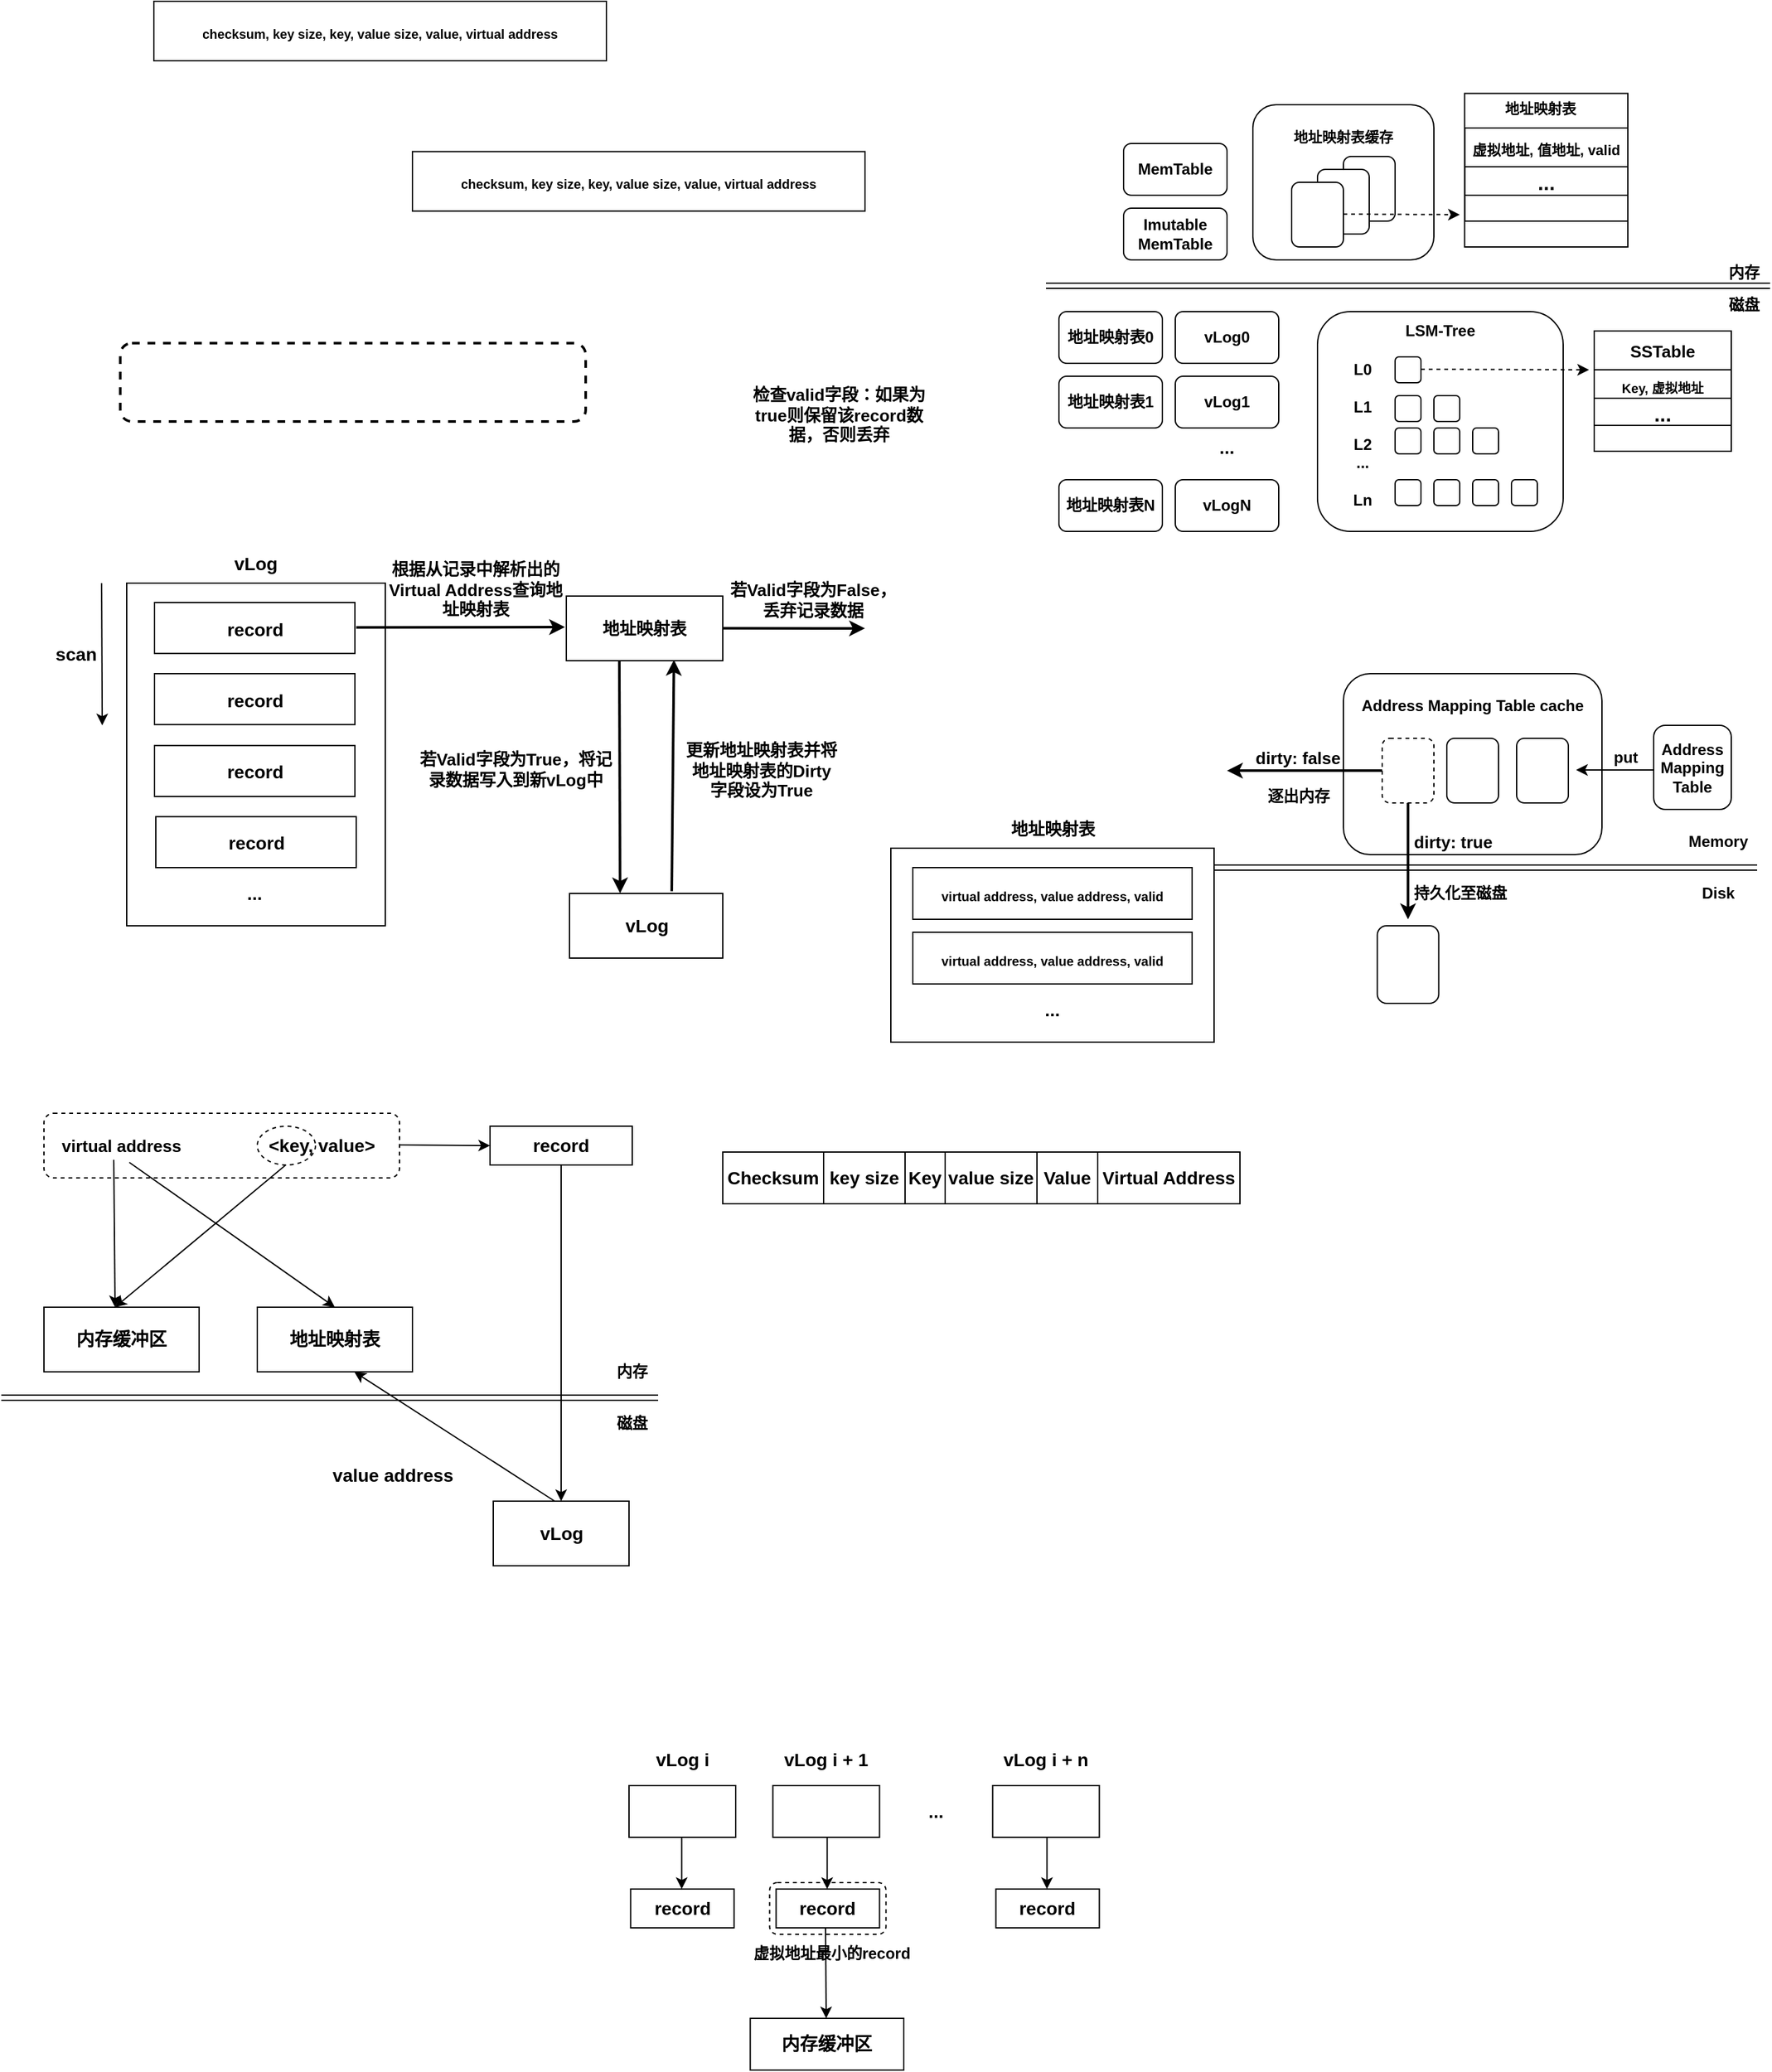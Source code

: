 <mxfile version="23.1.2" type="github" pages="9">
  <diagram name="第 1 页" id="HRHzfO-NqE-NCRVmVgGs">
    <mxGraphModel dx="1432" dy="723" grid="1" gridSize="10" guides="1" tooltips="1" connect="1" arrows="0" fold="1" page="1" pageScale="1" pageWidth="827" pageHeight="1169" math="0" shadow="0">
      <root>
        <mxCell id="0" />
        <mxCell id="1" parent="0" />
        <mxCell id="2-wkImMzWqmc6pJkpYYF-1" value="" style="shape=link;html=1;rounded=0;" parent="1" edge="1">
          <mxGeometry width="100" relative="1" as="geometry">
            <mxPoint x="-10" y="270" as="sourcePoint" />
            <mxPoint x="550" y="270" as="targetPoint" />
          </mxGeometry>
        </mxCell>
        <mxCell id="2-wkImMzWqmc6pJkpYYF-2" value="磁盘" style="text;html=1;strokeColor=none;fillColor=none;align=center;verticalAlign=middle;whiteSpace=wrap;rounded=0;fontStyle=1" parent="1" vertex="1">
          <mxGeometry x="510" y="265" width="40" height="40" as="geometry" />
        </mxCell>
        <mxCell id="2-wkImMzWqmc6pJkpYYF-3" value="内存" style="text;html=1;strokeColor=none;fillColor=none;align=center;verticalAlign=middle;whiteSpace=wrap;rounded=0;fontStyle=1" parent="1" vertex="1">
          <mxGeometry x="510" y="240" width="40" height="40" as="geometry" />
        </mxCell>
        <mxCell id="2-wkImMzWqmc6pJkpYYF-12" value="&lt;b&gt;MemTable&lt;/b&gt;" style="rounded=1;whiteSpace=wrap;html=1;" parent="1" vertex="1">
          <mxGeometry x="50" y="160" width="80" height="40" as="geometry" />
        </mxCell>
        <mxCell id="2-wkImMzWqmc6pJkpYYF-13" value="&lt;b&gt;vLog0&lt;/b&gt;" style="rounded=1;whiteSpace=wrap;html=1;" parent="1" vertex="1">
          <mxGeometry x="90" y="290" width="80" height="40" as="geometry" />
        </mxCell>
        <mxCell id="2-wkImMzWqmc6pJkpYYF-14" value="&lt;b&gt;Imutable MemTable&lt;/b&gt;" style="rounded=1;whiteSpace=wrap;html=1;" parent="1" vertex="1">
          <mxGeometry x="50" y="210" width="80" height="40" as="geometry" />
        </mxCell>
        <mxCell id="2-wkImMzWqmc6pJkpYYF-15" value="" style="rounded=1;whiteSpace=wrap;html=1;" parent="1" vertex="1">
          <mxGeometry x="150" y="130" width="140" height="120" as="geometry" />
        </mxCell>
        <mxCell id="2-wkImMzWqmc6pJkpYYF-16" value="&lt;b&gt;&lt;font style=&quot;font-size: 11px;&quot;&gt;地址映射表缓存&lt;/font&gt;&lt;/b&gt;" style="text;html=1;strokeColor=none;fillColor=none;align=center;verticalAlign=middle;whiteSpace=wrap;rounded=0;" parent="1" vertex="1">
          <mxGeometry x="155" y="140" width="130" height="30" as="geometry" />
        </mxCell>
        <mxCell id="2-wkImMzWqmc6pJkpYYF-18" value="" style="rounded=1;whiteSpace=wrap;html=1;" parent="1" vertex="1">
          <mxGeometry x="220" y="170" width="40" height="50" as="geometry" />
        </mxCell>
        <mxCell id="2-wkImMzWqmc6pJkpYYF-19" value="" style="rounded=1;whiteSpace=wrap;html=1;" parent="1" vertex="1">
          <mxGeometry x="200" y="180" width="40" height="50" as="geometry" />
        </mxCell>
        <mxCell id="2-wkImMzWqmc6pJkpYYF-20" value="" style="rounded=1;whiteSpace=wrap;html=1;" parent="1" vertex="1">
          <mxGeometry x="180" y="190" width="40" height="50" as="geometry" />
        </mxCell>
        <mxCell id="2-wkImMzWqmc6pJkpYYF-21" value="&lt;b&gt;vLog1&lt;/b&gt;" style="rounded=1;whiteSpace=wrap;html=1;" parent="1" vertex="1">
          <mxGeometry x="90" y="340" width="80" height="40" as="geometry" />
        </mxCell>
        <mxCell id="2-wkImMzWqmc6pJkpYYF-22" value="&lt;b&gt;vLogN&lt;/b&gt;" style="rounded=1;whiteSpace=wrap;html=1;" parent="1" vertex="1">
          <mxGeometry x="90" y="420" width="80" height="40" as="geometry" />
        </mxCell>
        <mxCell id="2-wkImMzWqmc6pJkpYYF-23" value="" style="rounded=1;whiteSpace=wrap;html=1;" parent="1" vertex="1">
          <mxGeometry x="200" y="290" width="190" height="170" as="geometry" />
        </mxCell>
        <mxCell id="2-wkImMzWqmc6pJkpYYF-25" value="&lt;b&gt;LSM-Tree&lt;/b&gt;" style="text;html=1;strokeColor=none;fillColor=none;align=center;verticalAlign=middle;whiteSpace=wrap;rounded=0;" parent="1" vertex="1">
          <mxGeometry x="265" y="290" width="60" height="30" as="geometry" />
        </mxCell>
        <mxCell id="2-wkImMzWqmc6pJkpYYF-27" value="&lt;b&gt;L0&lt;br&gt;&lt;br&gt;L1&lt;br&gt;&lt;br&gt;L2&lt;br&gt;...&lt;br&gt;&lt;br&gt;Ln&lt;/b&gt;" style="text;html=1;strokeColor=none;fillColor=none;align=center;verticalAlign=middle;whiteSpace=wrap;rounded=0;" parent="1" vertex="1">
          <mxGeometry x="205" y="370" width="60" height="30" as="geometry" />
        </mxCell>
        <mxCell id="2-wkImMzWqmc6pJkpYYF-30" value="" style="rounded=1;whiteSpace=wrap;html=1;" parent="1" vertex="1">
          <mxGeometry x="260" y="325" width="20" height="20" as="geometry" />
        </mxCell>
        <mxCell id="2-wkImMzWqmc6pJkpYYF-33" value="" style="rounded=1;whiteSpace=wrap;html=1;" parent="1" vertex="1">
          <mxGeometry x="260" y="355" width="20" height="20" as="geometry" />
        </mxCell>
        <mxCell id="2-wkImMzWqmc6pJkpYYF-34" value="" style="rounded=1;whiteSpace=wrap;html=1;" parent="1" vertex="1">
          <mxGeometry x="290" y="355" width="20" height="20" as="geometry" />
        </mxCell>
        <mxCell id="2-wkImMzWqmc6pJkpYYF-35" value="" style="rounded=1;whiteSpace=wrap;html=1;" parent="1" vertex="1">
          <mxGeometry x="260" y="380" width="20" height="20" as="geometry" />
        </mxCell>
        <mxCell id="2-wkImMzWqmc6pJkpYYF-36" value="" style="rounded=1;whiteSpace=wrap;html=1;" parent="1" vertex="1">
          <mxGeometry x="290" y="380" width="20" height="20" as="geometry" />
        </mxCell>
        <mxCell id="2-wkImMzWqmc6pJkpYYF-37" value="" style="rounded=1;whiteSpace=wrap;html=1;" parent="1" vertex="1">
          <mxGeometry x="320" y="380" width="20" height="20" as="geometry" />
        </mxCell>
        <mxCell id="2-wkImMzWqmc6pJkpYYF-38" value="" style="rounded=1;whiteSpace=wrap;html=1;" parent="1" vertex="1">
          <mxGeometry x="260" y="420" width="20" height="20" as="geometry" />
        </mxCell>
        <mxCell id="2-wkImMzWqmc6pJkpYYF-39" value="" style="rounded=1;whiteSpace=wrap;html=1;" parent="1" vertex="1">
          <mxGeometry x="290" y="420" width="20" height="20" as="geometry" />
        </mxCell>
        <mxCell id="2-wkImMzWqmc6pJkpYYF-40" value="" style="rounded=1;whiteSpace=wrap;html=1;" parent="1" vertex="1">
          <mxGeometry x="320" y="420" width="20" height="20" as="geometry" />
        </mxCell>
        <mxCell id="2-wkImMzWqmc6pJkpYYF-41" value="" style="rounded=1;whiteSpace=wrap;html=1;" parent="1" vertex="1">
          <mxGeometry x="350" y="420" width="20" height="20" as="geometry" />
        </mxCell>
        <mxCell id="2-wkImMzWqmc6pJkpYYF-43" value="" style="endArrow=classic;html=1;rounded=0;dashed=1;" parent="1" edge="1">
          <mxGeometry width="50" height="50" relative="1" as="geometry">
            <mxPoint x="220" y="214.58" as="sourcePoint" />
            <mxPoint x="310" y="215" as="targetPoint" />
          </mxGeometry>
        </mxCell>
        <mxCell id="2-wkImMzWqmc6pJkpYYF-44" value="" style="rounded=0;whiteSpace=wrap;html=1;" parent="1" vertex="1">
          <mxGeometry x="313.75" y="121.25" width="126.25" height="118.75" as="geometry" />
        </mxCell>
        <mxCell id="2-wkImMzWqmc6pJkpYYF-45" value="&lt;span style=&quot;font-size: 11px;&quot;&gt;&lt;b&gt;地址映射表&lt;/b&gt;&lt;/span&gt;" style="text;html=1;strokeColor=none;fillColor=none;align=center;verticalAlign=middle;whiteSpace=wrap;rounded=0;" parent="1" vertex="1">
          <mxGeometry x="305" y="118" width="135" height="30" as="geometry" />
        </mxCell>
        <mxCell id="2-wkImMzWqmc6pJkpYYF-46" value="" style="shape=table;startSize=0;container=1;collapsible=0;childLayout=tableLayout;fontSize=16;" parent="1" vertex="1">
          <mxGeometry x="314" y="148" width="126" height="72" as="geometry" />
        </mxCell>
        <mxCell id="2-wkImMzWqmc6pJkpYYF-47" value="" style="shape=tableRow;horizontal=0;startSize=0;swimlaneHead=0;swimlaneBody=0;strokeColor=inherit;top=0;left=0;bottom=0;right=0;collapsible=0;dropTarget=0;fillColor=none;points=[[0,0.5],[1,0.5]];portConstraint=eastwest;fontSize=16;" parent="2-wkImMzWqmc6pJkpYYF-46" vertex="1">
          <mxGeometry width="126" height="30" as="geometry" />
        </mxCell>
        <mxCell id="2-wkImMzWqmc6pJkpYYF-49" value="&lt;font size=&quot;1&quot; style=&quot;&quot;&gt;&lt;b style=&quot;font-size: 11px;&quot;&gt;虚拟地址, 值地址, valid&lt;/b&gt;&lt;/font&gt;" style="shape=partialRectangle;html=1;whiteSpace=wrap;connectable=0;strokeColor=inherit;overflow=hidden;fillColor=none;top=0;left=0;bottom=0;right=0;pointerEvents=1;fontSize=16;rowspan=1;colspan=3;" parent="2-wkImMzWqmc6pJkpYYF-47" vertex="1">
          <mxGeometry width="126" height="30" as="geometry">
            <mxRectangle width="52" height="30" as="alternateBounds" />
          </mxGeometry>
        </mxCell>
        <mxCell id="2-wkImMzWqmc6pJkpYYF-50" value="&lt;font size=&quot;1&quot; style=&quot;&quot;&gt;&lt;b style=&quot;font-size: 9px;&quot;&gt;value address&lt;/b&gt;&lt;/font&gt;" style="shape=partialRectangle;html=1;whiteSpace=wrap;connectable=0;strokeColor=inherit;overflow=hidden;fillColor=none;top=0;left=0;bottom=0;right=0;pointerEvents=1;fontSize=16;" parent="2-wkImMzWqmc6pJkpYYF-47" vertex="1" visible="0">
          <mxGeometry x="52" width="52" height="30" as="geometry">
            <mxRectangle width="52" height="30" as="alternateBounds" />
          </mxGeometry>
        </mxCell>
        <mxCell id="2-wkImMzWqmc6pJkpYYF-83" value="&lt;font size=&quot;1&quot; style=&quot;&quot;&gt;&lt;b style=&quot;font-size: 9px;&quot;&gt;valid&lt;/b&gt;&lt;/font&gt;" style="shape=partialRectangle;html=1;whiteSpace=wrap;connectable=0;strokeColor=inherit;overflow=hidden;fillColor=none;top=0;left=0;bottom=0;right=0;pointerEvents=1;fontSize=16;" parent="2-wkImMzWqmc6pJkpYYF-47" vertex="1" visible="0">
          <mxGeometry x="104" width="22" height="30" as="geometry">
            <mxRectangle width="22" height="30" as="alternateBounds" />
          </mxGeometry>
        </mxCell>
        <mxCell id="2-wkImMzWqmc6pJkpYYF-51" value="" style="shape=tableRow;horizontal=0;startSize=0;swimlaneHead=0;swimlaneBody=0;strokeColor=inherit;top=0;left=0;bottom=0;right=0;collapsible=0;dropTarget=0;fillColor=none;points=[[0,0.5],[1,0.5]];portConstraint=eastwest;fontSize=16;" parent="2-wkImMzWqmc6pJkpYYF-46" vertex="1">
          <mxGeometry y="30" width="126" height="22" as="geometry" />
        </mxCell>
        <mxCell id="2-wkImMzWqmc6pJkpYYF-53" value="&lt;b&gt;...&lt;/b&gt;" style="shape=partialRectangle;html=1;whiteSpace=wrap;connectable=0;strokeColor=inherit;overflow=hidden;fillColor=none;top=0;left=0;bottom=0;right=0;pointerEvents=1;fontSize=16;rowspan=1;colspan=3;" parent="2-wkImMzWqmc6pJkpYYF-51" vertex="1">
          <mxGeometry width="126" height="22" as="geometry">
            <mxRectangle width="52" height="22" as="alternateBounds" />
          </mxGeometry>
        </mxCell>
        <mxCell id="2-wkImMzWqmc6pJkpYYF-54" value="" style="shape=partialRectangle;html=1;whiteSpace=wrap;connectable=0;strokeColor=inherit;overflow=hidden;fillColor=none;top=0;left=0;bottom=0;right=0;pointerEvents=1;fontSize=16;" parent="2-wkImMzWqmc6pJkpYYF-51" vertex="1" visible="0">
          <mxGeometry x="52" width="52" height="22" as="geometry">
            <mxRectangle width="52" height="22" as="alternateBounds" />
          </mxGeometry>
        </mxCell>
        <mxCell id="2-wkImMzWqmc6pJkpYYF-84" style="shape=partialRectangle;html=1;whiteSpace=wrap;connectable=0;strokeColor=inherit;overflow=hidden;fillColor=none;top=0;left=0;bottom=0;right=0;pointerEvents=1;fontSize=16;" parent="2-wkImMzWqmc6pJkpYYF-51" vertex="1" visible="0">
          <mxGeometry x="104" width="22" height="22" as="geometry">
            <mxRectangle width="22" height="22" as="alternateBounds" />
          </mxGeometry>
        </mxCell>
        <mxCell id="2-wkImMzWqmc6pJkpYYF-55" value="" style="shape=tableRow;horizontal=0;startSize=0;swimlaneHead=0;swimlaneBody=0;strokeColor=inherit;top=0;left=0;bottom=0;right=0;collapsible=0;dropTarget=0;fillColor=none;points=[[0,0.5],[1,0.5]];portConstraint=eastwest;fontSize=16;" parent="2-wkImMzWqmc6pJkpYYF-46" vertex="1">
          <mxGeometry y="52" width="126" height="20" as="geometry" />
        </mxCell>
        <mxCell id="2-wkImMzWqmc6pJkpYYF-57" value="" style="shape=partialRectangle;html=1;whiteSpace=wrap;connectable=0;strokeColor=inherit;overflow=hidden;fillColor=none;top=0;left=0;bottom=0;right=0;pointerEvents=1;fontSize=16;rowspan=1;colspan=3;" parent="2-wkImMzWqmc6pJkpYYF-55" vertex="1">
          <mxGeometry width="126" height="20" as="geometry">
            <mxRectangle width="52" height="20" as="alternateBounds" />
          </mxGeometry>
        </mxCell>
        <mxCell id="2-wkImMzWqmc6pJkpYYF-58" value="" style="shape=partialRectangle;html=1;whiteSpace=wrap;connectable=0;strokeColor=inherit;overflow=hidden;fillColor=none;top=0;left=0;bottom=0;right=0;pointerEvents=1;fontSize=16;" parent="2-wkImMzWqmc6pJkpYYF-55" vertex="1" visible="0">
          <mxGeometry x="52" width="52" height="20" as="geometry">
            <mxRectangle width="52" height="20" as="alternateBounds" />
          </mxGeometry>
        </mxCell>
        <mxCell id="2-wkImMzWqmc6pJkpYYF-85" style="shape=partialRectangle;html=1;whiteSpace=wrap;connectable=0;strokeColor=inherit;overflow=hidden;fillColor=none;top=0;left=0;bottom=0;right=0;pointerEvents=1;fontSize=16;" parent="2-wkImMzWqmc6pJkpYYF-55" vertex="1" visible="0">
          <mxGeometry x="104" width="22" height="20" as="geometry">
            <mxRectangle width="22" height="20" as="alternateBounds" />
          </mxGeometry>
        </mxCell>
        <mxCell id="2-wkImMzWqmc6pJkpYYF-89" value="" style="endArrow=classic;html=1;rounded=0;dashed=1;" parent="1" edge="1">
          <mxGeometry width="50" height="50" relative="1" as="geometry">
            <mxPoint x="280" y="334.58" as="sourcePoint" />
            <mxPoint x="410" y="335" as="targetPoint" />
          </mxGeometry>
        </mxCell>
        <mxCell id="2-wkImMzWqmc6pJkpYYF-91" value="SSTable" style="shape=table;startSize=30;container=1;collapsible=0;childLayout=tableLayout;strokeColor=default;fontSize=13;fontStyle=1" parent="1" vertex="1">
          <mxGeometry x="414" y="305" width="106" height="93" as="geometry" />
        </mxCell>
        <mxCell id="2-wkImMzWqmc6pJkpYYF-92" value="" style="shape=tableRow;horizontal=0;startSize=0;swimlaneHead=0;swimlaneBody=0;strokeColor=inherit;top=0;left=0;bottom=0;right=0;collapsible=0;dropTarget=0;fillColor=none;points=[[0,0.5],[1,0.5]];portConstraint=eastwest;fontSize=16;" parent="2-wkImMzWqmc6pJkpYYF-91" vertex="1">
          <mxGeometry y="30" width="106" height="22" as="geometry" />
        </mxCell>
        <mxCell id="2-wkImMzWqmc6pJkpYYF-93" value="&lt;font size=&quot;1&quot; style=&quot;&quot;&gt;&lt;b style=&quot;&quot;&gt;Key, 虚拟地址&lt;/b&gt;&lt;/font&gt;" style="shape=partialRectangle;html=1;whiteSpace=wrap;connectable=0;strokeColor=inherit;overflow=hidden;fillColor=none;top=0;left=0;bottom=0;right=0;pointerEvents=1;fontSize=16;rowspan=1;colspan=2;" parent="2-wkImMzWqmc6pJkpYYF-92" vertex="1">
          <mxGeometry width="106" height="22" as="geometry">
            <mxRectangle width="40" height="22" as="alternateBounds" />
          </mxGeometry>
        </mxCell>
        <mxCell id="2-wkImMzWqmc6pJkpYYF-94" value="&lt;font style=&quot;font-size: 10px;&quot;&gt;&lt;b&gt;virtual address&lt;/b&gt;&lt;/font&gt;" style="shape=partialRectangle;html=1;whiteSpace=wrap;connectable=0;strokeColor=inherit;overflow=hidden;fillColor=none;top=0;left=0;bottom=0;right=0;pointerEvents=1;fontSize=16;" parent="2-wkImMzWqmc6pJkpYYF-92" vertex="1" visible="0">
          <mxGeometry x="40" width="66" height="22" as="geometry">
            <mxRectangle width="66" height="22" as="alternateBounds" />
          </mxGeometry>
        </mxCell>
        <mxCell id="2-wkImMzWqmc6pJkpYYF-96" value="" style="shape=tableRow;horizontal=0;startSize=0;swimlaneHead=0;swimlaneBody=0;strokeColor=inherit;top=0;left=0;bottom=0;right=0;collapsible=0;dropTarget=0;fillColor=none;points=[[0,0.5],[1,0.5]];portConstraint=eastwest;fontSize=16;" parent="2-wkImMzWqmc6pJkpYYF-91" vertex="1">
          <mxGeometry y="52" width="106" height="21" as="geometry" />
        </mxCell>
        <mxCell id="2-wkImMzWqmc6pJkpYYF-97" value="&lt;b&gt;...&lt;/b&gt;" style="shape=partialRectangle;html=1;whiteSpace=wrap;connectable=0;strokeColor=inherit;overflow=hidden;fillColor=none;top=0;left=0;bottom=0;right=0;pointerEvents=1;fontSize=16;rowspan=1;colspan=2;" parent="2-wkImMzWqmc6pJkpYYF-96" vertex="1">
          <mxGeometry width="106" height="21" as="geometry">
            <mxRectangle width="40" height="21" as="alternateBounds" />
          </mxGeometry>
        </mxCell>
        <mxCell id="2-wkImMzWqmc6pJkpYYF-98" value="" style="shape=partialRectangle;html=1;whiteSpace=wrap;connectable=0;strokeColor=inherit;overflow=hidden;fillColor=none;top=0;left=0;bottom=0;right=0;pointerEvents=1;fontSize=16;" parent="2-wkImMzWqmc6pJkpYYF-96" vertex="1" visible="0">
          <mxGeometry x="40" width="66" height="21" as="geometry">
            <mxRectangle width="66" height="21" as="alternateBounds" />
          </mxGeometry>
        </mxCell>
        <mxCell id="2-wkImMzWqmc6pJkpYYF-100" value="" style="shape=tableRow;horizontal=0;startSize=0;swimlaneHead=0;swimlaneBody=0;strokeColor=inherit;top=0;left=0;bottom=0;right=0;collapsible=0;dropTarget=0;fillColor=none;points=[[0,0.5],[1,0.5]];portConstraint=eastwest;fontSize=16;" parent="2-wkImMzWqmc6pJkpYYF-91" vertex="1">
          <mxGeometry y="73" width="106" height="20" as="geometry" />
        </mxCell>
        <mxCell id="2-wkImMzWqmc6pJkpYYF-101" value="" style="shape=partialRectangle;html=1;whiteSpace=wrap;connectable=0;strokeColor=inherit;overflow=hidden;fillColor=none;top=0;left=0;bottom=0;right=0;pointerEvents=1;fontSize=16;rowspan=1;colspan=2;" parent="2-wkImMzWqmc6pJkpYYF-100" vertex="1">
          <mxGeometry width="106" height="20" as="geometry">
            <mxRectangle width="40" height="20" as="alternateBounds" />
          </mxGeometry>
        </mxCell>
        <mxCell id="2-wkImMzWqmc6pJkpYYF-102" value="" style="shape=partialRectangle;html=1;whiteSpace=wrap;connectable=0;strokeColor=inherit;overflow=hidden;fillColor=none;top=0;left=0;bottom=0;right=0;pointerEvents=1;fontSize=16;" parent="2-wkImMzWqmc6pJkpYYF-100" vertex="1" visible="0">
          <mxGeometry x="40" width="66" height="20" as="geometry">
            <mxRectangle width="66" height="20" as="alternateBounds" />
          </mxGeometry>
        </mxCell>
        <mxCell id="K9k_RjsIROzIYqfrTBtB-1" value="" style="shape=link;html=1;rounded=0;" parent="1" edge="1">
          <mxGeometry width="100" relative="1" as="geometry">
            <mxPoint x="110" y="720" as="sourcePoint" />
            <mxPoint x="540" y="720" as="targetPoint" />
          </mxGeometry>
        </mxCell>
        <mxCell id="K9k_RjsIROzIYqfrTBtB-2" value="Disk" style="text;html=1;strokeColor=none;fillColor=none;align=center;verticalAlign=middle;whiteSpace=wrap;rounded=0;fontStyle=1" parent="1" vertex="1">
          <mxGeometry x="490" y="720" width="40" height="40" as="geometry" />
        </mxCell>
        <mxCell id="K9k_RjsIROzIYqfrTBtB-3" value="Memory" style="text;html=1;strokeColor=none;fillColor=none;align=center;verticalAlign=middle;whiteSpace=wrap;rounded=0;fontStyle=1" parent="1" vertex="1">
          <mxGeometry x="490" y="680" width="40" height="40" as="geometry" />
        </mxCell>
        <mxCell id="K9k_RjsIROzIYqfrTBtB-4" value="" style="rounded=1;whiteSpace=wrap;html=1;" parent="1" vertex="1">
          <mxGeometry x="220" y="570" width="200" height="140" as="geometry" />
        </mxCell>
        <mxCell id="K9k_RjsIROzIYqfrTBtB-5" value="&lt;b&gt;&lt;font style=&quot;font-size: 12px;&quot;&gt;Address Mapping Table cache&lt;/font&gt;&lt;/b&gt;" style="text;html=1;strokeColor=none;fillColor=none;align=center;verticalAlign=middle;whiteSpace=wrap;rounded=0;" parent="1" vertex="1">
          <mxGeometry x="230" y="580" width="180" height="30" as="geometry" />
        </mxCell>
        <mxCell id="K9k_RjsIROzIYqfrTBtB-6" value="" style="rounded=1;whiteSpace=wrap;html=1;" parent="1" vertex="1">
          <mxGeometry x="354" y="620" width="40" height="50" as="geometry" />
        </mxCell>
        <mxCell id="K9k_RjsIROzIYqfrTBtB-7" value="" style="rounded=1;whiteSpace=wrap;html=1;" parent="1" vertex="1">
          <mxGeometry x="300" y="620" width="40" height="50" as="geometry" />
        </mxCell>
        <mxCell id="K9k_RjsIROzIYqfrTBtB-8" value="" style="rounded=1;whiteSpace=wrap;html=1;dashed=1;" parent="1" vertex="1">
          <mxGeometry x="250" y="620" width="40" height="50" as="geometry" />
        </mxCell>
        <mxCell id="K9k_RjsIROzIYqfrTBtB-10" value="" style="endArrow=classic;html=1;rounded=0;strokeWidth=2;exitX=0.5;exitY=1;exitDx=0;exitDy=0;" parent="1" source="K9k_RjsIROzIYqfrTBtB-8" edge="1">
          <mxGeometry width="50" height="50" relative="1" as="geometry">
            <mxPoint x="269" y="690" as="sourcePoint" />
            <mxPoint x="270" y="760" as="targetPoint" />
            <Array as="points" />
          </mxGeometry>
        </mxCell>
        <mxCell id="K9k_RjsIROzIYqfrTBtB-11" value="" style="rounded=1;whiteSpace=wrap;html=1;" parent="1" vertex="1">
          <mxGeometry x="246.25" y="765" width="47.5" height="60" as="geometry" />
        </mxCell>
        <mxCell id="K9k_RjsIROzIYqfrTBtB-14" value="" style="endArrow=classic;html=1;rounded=0;exitX=0;exitY=0.5;exitDx=0;exitDy=0;strokeWidth=2;" parent="1" source="K9k_RjsIROzIYqfrTBtB-8" edge="1">
          <mxGeometry width="50" height="50" relative="1" as="geometry">
            <mxPoint x="190" y="770" as="sourcePoint" />
            <mxPoint x="130" y="645" as="targetPoint" />
            <Array as="points">
              <mxPoint x="200" y="645" />
            </Array>
          </mxGeometry>
        </mxCell>
        <mxCell id="K9k_RjsIROzIYqfrTBtB-15" value="&lt;b&gt;&lt;font style=&quot;font-size: 13px;&quot;&gt;dirty: false&lt;/font&gt;&lt;/b&gt;" style="text;html=1;strokeColor=none;fillColor=none;align=center;verticalAlign=middle;whiteSpace=wrap;rounded=0;" parent="1" vertex="1">
          <mxGeometry x="150" y="620" width="70" height="30" as="geometry" />
        </mxCell>
        <mxCell id="K9k_RjsIROzIYqfrTBtB-16" value="&lt;b&gt;逐出内存&lt;/b&gt;" style="text;html=1;align=center;verticalAlign=middle;resizable=0;points=[];autosize=1;strokeColor=none;fillColor=none;" parent="1" vertex="1">
          <mxGeometry x="150" y="650" width="70" height="30" as="geometry" />
        </mxCell>
        <mxCell id="K9k_RjsIROzIYqfrTBtB-17" value="&lt;b&gt;&lt;font style=&quot;font-size: 13px;&quot;&gt;dirty: true&lt;/font&gt;&lt;/b&gt;" style="text;html=1;strokeColor=none;fillColor=none;align=center;verticalAlign=middle;whiteSpace=wrap;rounded=0;" parent="1" vertex="1">
          <mxGeometry x="270" y="685" width="70" height="30" as="geometry" />
        </mxCell>
        <mxCell id="K9k_RjsIROzIYqfrTBtB-18" value="&lt;b&gt;持久化至磁盘&lt;/b&gt;" style="text;html=1;align=center;verticalAlign=middle;resizable=0;points=[];autosize=1;strokeColor=none;fillColor=none;" parent="1" vertex="1">
          <mxGeometry x="260" y="725" width="100" height="30" as="geometry" />
        </mxCell>
        <mxCell id="K9k_RjsIROzIYqfrTBtB-19" value="&lt;b&gt;Address Mapping Table&lt;/b&gt;" style="rounded=1;whiteSpace=wrap;html=1;" parent="1" vertex="1">
          <mxGeometry x="460" y="610" width="60" height="65" as="geometry" />
        </mxCell>
        <mxCell id="K9k_RjsIROzIYqfrTBtB-20" value="" style="endArrow=classic;html=1;rounded=0;" parent="1" edge="1">
          <mxGeometry width="50" height="50" relative="1" as="geometry">
            <mxPoint x="460" y="644.5" as="sourcePoint" />
            <mxPoint x="400" y="644.5" as="targetPoint" />
          </mxGeometry>
        </mxCell>
        <mxCell id="K9k_RjsIROzIYqfrTBtB-21" value="&lt;b&gt;put&lt;/b&gt;" style="text;html=1;align=center;verticalAlign=middle;resizable=0;points=[];autosize=1;strokeColor=none;fillColor=none;" parent="1" vertex="1">
          <mxGeometry x="417.5" y="620" width="40" height="30" as="geometry" />
        </mxCell>
        <mxCell id="K9k_RjsIROzIYqfrTBtB-22" value="" style="shape=table;startSize=0;container=1;collapsible=0;childLayout=tableLayout;fontSize=16;" parent="1" vertex="1">
          <mxGeometry x="-260" y="940" width="400" height="40" as="geometry" />
        </mxCell>
        <mxCell id="K9k_RjsIROzIYqfrTBtB-23" value="" style="shape=tableRow;horizontal=0;startSize=0;swimlaneHead=0;swimlaneBody=0;strokeColor=inherit;top=0;left=0;bottom=0;right=0;collapsible=0;dropTarget=0;fillColor=none;points=[[0,0.5],[1,0.5]];portConstraint=eastwest;fontSize=16;" parent="K9k_RjsIROzIYqfrTBtB-22" vertex="1">
          <mxGeometry width="400" height="40" as="geometry" />
        </mxCell>
        <mxCell id="K9k_RjsIROzIYqfrTBtB-24" value="&lt;b style=&quot;font-size: 14px;&quot;&gt;Checksum&lt;/b&gt;" style="shape=partialRectangle;html=1;whiteSpace=wrap;connectable=0;strokeColor=inherit;overflow=hidden;fillColor=none;top=0;left=0;bottom=0;right=0;pointerEvents=1;fontSize=14;" parent="K9k_RjsIROzIYqfrTBtB-23" vertex="1">
          <mxGeometry width="78" height="40" as="geometry">
            <mxRectangle width="78" height="40" as="alternateBounds" />
          </mxGeometry>
        </mxCell>
        <mxCell id="K9k_RjsIROzIYqfrTBtB-25" value="&lt;b style=&quot;font-size: 14px;&quot;&gt;key size&lt;/b&gt;" style="shape=partialRectangle;html=1;whiteSpace=wrap;connectable=0;strokeColor=inherit;overflow=hidden;fillColor=none;top=0;left=0;bottom=0;right=0;pointerEvents=1;fontSize=14;" parent="K9k_RjsIROzIYqfrTBtB-23" vertex="1">
          <mxGeometry x="78" width="63" height="40" as="geometry">
            <mxRectangle width="63" height="40" as="alternateBounds" />
          </mxGeometry>
        </mxCell>
        <mxCell id="K9k_RjsIROzIYqfrTBtB-26" value="&lt;b style=&quot;font-size: 14px;&quot;&gt;Key&lt;/b&gt;" style="shape=partialRectangle;html=1;whiteSpace=wrap;connectable=0;strokeColor=inherit;overflow=hidden;fillColor=none;top=0;left=0;bottom=0;right=0;pointerEvents=1;fontSize=14;" parent="K9k_RjsIROzIYqfrTBtB-23" vertex="1">
          <mxGeometry x="141" width="31" height="40" as="geometry">
            <mxRectangle width="31" height="40" as="alternateBounds" />
          </mxGeometry>
        </mxCell>
        <mxCell id="K9k_RjsIROzIYqfrTBtB-35" value="&lt;b style=&quot;font-size: 14px;&quot;&gt;value size&lt;/b&gt;" style="shape=partialRectangle;html=1;whiteSpace=wrap;connectable=0;strokeColor=inherit;overflow=hidden;fillColor=none;top=0;left=0;bottom=0;right=0;pointerEvents=1;fontSize=14;" parent="K9k_RjsIROzIYqfrTBtB-23" vertex="1">
          <mxGeometry x="172" width="71" height="40" as="geometry">
            <mxRectangle width="71" height="40" as="alternateBounds" />
          </mxGeometry>
        </mxCell>
        <mxCell id="K9k_RjsIROzIYqfrTBtB-36" value="&lt;b style=&quot;font-size: 14px;&quot;&gt;Value&lt;/b&gt;" style="shape=partialRectangle;html=1;whiteSpace=wrap;connectable=0;strokeColor=inherit;overflow=hidden;fillColor=none;top=0;left=0;bottom=0;right=0;pointerEvents=1;fontSize=14;" parent="K9k_RjsIROzIYqfrTBtB-23" vertex="1">
          <mxGeometry x="243" width="47" height="40" as="geometry">
            <mxRectangle width="47" height="40" as="alternateBounds" />
          </mxGeometry>
        </mxCell>
        <mxCell id="K9k_RjsIROzIYqfrTBtB-37" value="&lt;b style=&quot;font-size: 14px;&quot;&gt;Virtual Address&lt;/b&gt;" style="shape=partialRectangle;html=1;whiteSpace=wrap;connectable=0;strokeColor=inherit;overflow=hidden;fillColor=none;top=0;left=0;bottom=0;right=0;pointerEvents=1;fontSize=14;" parent="K9k_RjsIROzIYqfrTBtB-23" vertex="1">
          <mxGeometry x="290" width="110" height="40" as="geometry">
            <mxRectangle width="110" height="40" as="alternateBounds" />
          </mxGeometry>
        </mxCell>
        <mxCell id="lw7b9g3zt-8BdtrWF3sV-1" value="&lt;b&gt;&lt;font style=&quot;font-size: 14px;&quot;&gt;...&lt;/font&gt;&lt;/b&gt;" style="text;html=1;strokeColor=none;fillColor=none;align=center;verticalAlign=middle;whiteSpace=wrap;rounded=0;" parent="1" vertex="1">
          <mxGeometry x="100" y="380" width="60" height="30" as="geometry" />
        </mxCell>
        <mxCell id="lw7b9g3zt-8BdtrWF3sV-3" value="" style="rounded=0;whiteSpace=wrap;html=1;" parent="1" vertex="1">
          <mxGeometry x="-130" y="705" width="250" height="150" as="geometry" />
        </mxCell>
        <mxCell id="lw7b9g3zt-8BdtrWF3sV-4" value="&lt;b style=&quot;&quot;&gt;&lt;font style=&quot;font-size: 13px;&quot;&gt;地址映射表&lt;/font&gt;&lt;/b&gt;" style="text;html=1;strokeColor=none;fillColor=none;align=center;verticalAlign=middle;whiteSpace=wrap;rounded=0;" parent="1" vertex="1">
          <mxGeometry x="-72.5" y="675" width="135" height="30" as="geometry" />
        </mxCell>
        <mxCell id="lw7b9g3zt-8BdtrWF3sV-5" value="" style="shape=table;startSize=0;container=1;collapsible=0;childLayout=tableLayout;fontSize=16;" parent="1" vertex="1">
          <mxGeometry x="-113" y="720" width="216" height="40" as="geometry" />
        </mxCell>
        <mxCell id="lw7b9g3zt-8BdtrWF3sV-6" value="" style="shape=tableRow;horizontal=0;startSize=0;swimlaneHead=0;swimlaneBody=0;strokeColor=inherit;top=0;left=0;bottom=0;right=0;collapsible=0;dropTarget=0;fillColor=none;points=[[0,0.5],[1,0.5]];portConstraint=eastwest;fontSize=16;" parent="lw7b9g3zt-8BdtrWF3sV-5" vertex="1">
          <mxGeometry width="216" height="40" as="geometry" />
        </mxCell>
        <mxCell id="lw7b9g3zt-8BdtrWF3sV-7" value="&lt;font size=&quot;1&quot; style=&quot;&quot;&gt;&lt;b style=&quot;&quot;&gt;virtual address, value address, valid&lt;/b&gt;&lt;/font&gt;" style="shape=partialRectangle;html=1;whiteSpace=wrap;connectable=0;strokeColor=inherit;overflow=hidden;fillColor=none;top=0;left=0;bottom=0;right=0;pointerEvents=1;fontSize=16;rowspan=1;colspan=3;" parent="lw7b9g3zt-8BdtrWF3sV-6" vertex="1">
          <mxGeometry width="216" height="40" as="geometry">
            <mxRectangle width="89" height="40" as="alternateBounds" />
          </mxGeometry>
        </mxCell>
        <mxCell id="lw7b9g3zt-8BdtrWF3sV-8" value="&lt;font size=&quot;1&quot; style=&quot;&quot;&gt;&lt;b style=&quot;font-size: 9px;&quot;&gt;value address&lt;/b&gt;&lt;/font&gt;" style="shape=partialRectangle;html=1;whiteSpace=wrap;connectable=0;strokeColor=inherit;overflow=hidden;fillColor=none;top=0;left=0;bottom=0;right=0;pointerEvents=1;fontSize=16;" parent="lw7b9g3zt-8BdtrWF3sV-6" vertex="1" visible="0">
          <mxGeometry x="89" width="88" height="40" as="geometry">
            <mxRectangle width="88" height="40" as="alternateBounds" />
          </mxGeometry>
        </mxCell>
        <mxCell id="lw7b9g3zt-8BdtrWF3sV-9" value="&lt;font size=&quot;1&quot; style=&quot;&quot;&gt;&lt;b style=&quot;font-size: 9px;&quot;&gt;valid&lt;/b&gt;&lt;/font&gt;" style="shape=partialRectangle;html=1;whiteSpace=wrap;connectable=0;strokeColor=inherit;overflow=hidden;fillColor=none;top=0;left=0;bottom=0;right=0;pointerEvents=1;fontSize=16;" parent="lw7b9g3zt-8BdtrWF3sV-6" vertex="1" visible="0">
          <mxGeometry x="177" width="39" height="40" as="geometry">
            <mxRectangle width="39" height="40" as="alternateBounds" />
          </mxGeometry>
        </mxCell>
        <mxCell id="lw7b9g3zt-8BdtrWF3sV-19" value="" style="rounded=0;whiteSpace=wrap;html=1;" parent="1" vertex="1">
          <mxGeometry x="-721" y="500" width="200" height="265" as="geometry" />
        </mxCell>
        <mxCell id="lw7b9g3zt-8BdtrWF3sV-20" value="&lt;b&gt;&lt;font style=&quot;font-size: 14px;&quot;&gt;vLog&lt;/font&gt;&lt;/b&gt;" style="text;html=1;strokeColor=none;fillColor=none;align=center;verticalAlign=middle;whiteSpace=wrap;rounded=0;" parent="1" vertex="1">
          <mxGeometry x="-651" y="470" width="60" height="30" as="geometry" />
        </mxCell>
        <mxCell id="lw7b9g3zt-8BdtrWF3sV-34" value="" style="shape=table;startSize=0;container=1;collapsible=0;childLayout=tableLayout;fontSize=16;" parent="1" vertex="1">
          <mxGeometry x="-699.5" y="515" width="155" height="39.36" as="geometry" />
        </mxCell>
        <mxCell id="lw7b9g3zt-8BdtrWF3sV-35" value="" style="shape=tableRow;horizontal=0;startSize=0;swimlaneHead=0;swimlaneBody=0;strokeColor=inherit;top=0;left=0;bottom=0;right=0;collapsible=0;dropTarget=0;fillColor=none;points=[[0,0.5],[1,0.5]];portConstraint=eastwest;fontSize=16;" parent="lw7b9g3zt-8BdtrWF3sV-34" vertex="1">
          <mxGeometry width="155" height="39" as="geometry" />
        </mxCell>
        <mxCell id="lw7b9g3zt-8BdtrWF3sV-36" value="&lt;font size=&quot;1&quot; style=&quot;&quot;&gt;&lt;b style=&quot;font-size: 14px;&quot;&gt;record&lt;/b&gt;&lt;/font&gt;" style="shape=partialRectangle;html=1;whiteSpace=wrap;connectable=0;strokeColor=inherit;overflow=hidden;fillColor=none;top=0;left=0;bottom=0;right=0;pointerEvents=1;fontSize=16;rowspan=1;colspan=3;" parent="lw7b9g3zt-8BdtrWF3sV-35" vertex="1">
          <mxGeometry width="155" height="39" as="geometry">
            <mxRectangle width="64" height="39" as="alternateBounds" />
          </mxGeometry>
        </mxCell>
        <mxCell id="lw7b9g3zt-8BdtrWF3sV-37" value="&lt;font size=&quot;1&quot; style=&quot;&quot;&gt;&lt;b style=&quot;font-size: 9px;&quot;&gt;value address&lt;/b&gt;&lt;/font&gt;" style="shape=partialRectangle;html=1;whiteSpace=wrap;connectable=0;strokeColor=inherit;overflow=hidden;fillColor=none;top=0;left=0;bottom=0;right=0;pointerEvents=1;fontSize=16;" parent="lw7b9g3zt-8BdtrWF3sV-35" vertex="1" visible="0">
          <mxGeometry x="64" width="64" height="39" as="geometry">
            <mxRectangle width="64" height="39" as="alternateBounds" />
          </mxGeometry>
        </mxCell>
        <mxCell id="lw7b9g3zt-8BdtrWF3sV-38" value="&lt;font size=&quot;1&quot; style=&quot;&quot;&gt;&lt;b style=&quot;font-size: 9px;&quot;&gt;valid&lt;/b&gt;&lt;/font&gt;" style="shape=partialRectangle;html=1;whiteSpace=wrap;connectable=0;strokeColor=inherit;overflow=hidden;fillColor=none;top=0;left=0;bottom=0;right=0;pointerEvents=1;fontSize=16;" parent="lw7b9g3zt-8BdtrWF3sV-35" vertex="1" visible="0">
          <mxGeometry x="128" width="27" height="39" as="geometry">
            <mxRectangle width="27" height="39" as="alternateBounds" />
          </mxGeometry>
        </mxCell>
        <mxCell id="lw7b9g3zt-8BdtrWF3sV-47" value="" style="endArrow=classic;html=1;rounded=0;strokeWidth=2;" parent="1" edge="1">
          <mxGeometry width="50" height="50" relative="1" as="geometry">
            <mxPoint x="-543.5" y="534.26" as="sourcePoint" />
            <mxPoint x="-382" y="534" as="targetPoint" />
          </mxGeometry>
        </mxCell>
        <mxCell id="lw7b9g3zt-8BdtrWF3sV-48" value="" style="rounded=1;whiteSpace=wrap;html=1;fillColor=none;dashed=1;strokeWidth=2;" parent="1" vertex="1">
          <mxGeometry x="-726" y="314.36" width="360" height="60.64" as="geometry" />
        </mxCell>
        <mxCell id="lw7b9g3zt-8BdtrWF3sV-50" value="&lt;font style=&quot;font-size: 13px;&quot;&gt;&lt;b&gt;检查valid字段：如果为true则保留该record数据，否则丢弃&lt;/b&gt;&lt;/font&gt;" style="text;html=1;strokeColor=none;fillColor=none;align=center;verticalAlign=middle;whiteSpace=wrap;rounded=0;" parent="1" vertex="1">
          <mxGeometry x="-240" y="355" width="140" height="30" as="geometry" />
        </mxCell>
        <mxCell id="toqFVo9znL8s5rHM4bA1-1" value="" style="shape=table;startSize=0;container=1;collapsible=0;childLayout=tableLayout;fontSize=16;" parent="1" vertex="1">
          <mxGeometry x="-500" y="166.25" width="350" height="46" as="geometry" />
        </mxCell>
        <mxCell id="toqFVo9znL8s5rHM4bA1-2" value="" style="shape=tableRow;horizontal=0;startSize=0;swimlaneHead=0;swimlaneBody=0;strokeColor=inherit;top=0;left=0;bottom=0;right=0;collapsible=0;dropTarget=0;fillColor=none;points=[[0,0.5],[1,0.5]];portConstraint=eastwest;fontSize=16;" parent="toqFVo9znL8s5rHM4bA1-1" vertex="1">
          <mxGeometry width="350" height="46" as="geometry" />
        </mxCell>
        <mxCell id="toqFVo9znL8s5rHM4bA1-3" value="&lt;font size=&quot;1&quot; style=&quot;&quot;&gt;&lt;b style=&quot;&quot;&gt;checksum, key size, key, value size, value, virtual address&lt;/b&gt;&lt;/font&gt;" style="shape=partialRectangle;html=1;whiteSpace=wrap;connectable=0;strokeColor=inherit;overflow=hidden;fillColor=none;top=0;left=0;bottom=0;right=0;pointerEvents=1;fontSize=16;rowspan=1;colspan=3;" parent="toqFVo9znL8s5rHM4bA1-2" vertex="1">
          <mxGeometry width="350" height="46" as="geometry">
            <mxRectangle width="144" height="46" as="alternateBounds" />
          </mxGeometry>
        </mxCell>
        <mxCell id="toqFVo9znL8s5rHM4bA1-4" value="&lt;font size=&quot;1&quot; style=&quot;&quot;&gt;&lt;b style=&quot;font-size: 9px;&quot;&gt;value address&lt;/b&gt;&lt;/font&gt;" style="shape=partialRectangle;html=1;whiteSpace=wrap;connectable=0;strokeColor=inherit;overflow=hidden;fillColor=none;top=0;left=0;bottom=0;right=0;pointerEvents=1;fontSize=16;" parent="toqFVo9znL8s5rHM4bA1-2" vertex="1" visible="0">
          <mxGeometry x="144" width="145" height="46" as="geometry">
            <mxRectangle width="145" height="46" as="alternateBounds" />
          </mxGeometry>
        </mxCell>
        <mxCell id="toqFVo9znL8s5rHM4bA1-5" value="&lt;font size=&quot;1&quot; style=&quot;&quot;&gt;&lt;b style=&quot;font-size: 9px;&quot;&gt;valid&lt;/b&gt;&lt;/font&gt;" style="shape=partialRectangle;html=1;whiteSpace=wrap;connectable=0;strokeColor=inherit;overflow=hidden;fillColor=none;top=0;left=0;bottom=0;right=0;pointerEvents=1;fontSize=16;" parent="toqFVo9znL8s5rHM4bA1-2" vertex="1" visible="0">
          <mxGeometry x="289" width="61" height="46" as="geometry">
            <mxRectangle width="61" height="46" as="alternateBounds" />
          </mxGeometry>
        </mxCell>
        <mxCell id="toqFVo9znL8s5rHM4bA1-6" value="" style="shape=table;startSize=0;container=1;collapsible=0;childLayout=tableLayout;fontSize=16;" parent="1" vertex="1">
          <mxGeometry x="-700" y="50" width="350" height="46" as="geometry" />
        </mxCell>
        <mxCell id="toqFVo9znL8s5rHM4bA1-7" value="" style="shape=tableRow;horizontal=0;startSize=0;swimlaneHead=0;swimlaneBody=0;strokeColor=inherit;top=0;left=0;bottom=0;right=0;collapsible=0;dropTarget=0;fillColor=none;points=[[0,0.5],[1,0.5]];portConstraint=eastwest;fontSize=16;" parent="toqFVo9znL8s5rHM4bA1-6" vertex="1">
          <mxGeometry width="350" height="46" as="geometry" />
        </mxCell>
        <mxCell id="toqFVo9znL8s5rHM4bA1-8" value="&lt;font size=&quot;1&quot; style=&quot;&quot;&gt;&lt;b style=&quot;&quot;&gt;checksum, key size, key, value size, value, virtual address&lt;/b&gt;&lt;/font&gt;" style="shape=partialRectangle;html=1;whiteSpace=wrap;connectable=0;strokeColor=inherit;overflow=hidden;fillColor=none;top=0;left=0;bottom=0;right=0;pointerEvents=1;fontSize=16;rowspan=1;colspan=3;" parent="toqFVo9znL8s5rHM4bA1-7" vertex="1">
          <mxGeometry width="350" height="46" as="geometry">
            <mxRectangle width="144" height="46" as="alternateBounds" />
          </mxGeometry>
        </mxCell>
        <mxCell id="toqFVo9znL8s5rHM4bA1-9" value="&lt;font size=&quot;1&quot; style=&quot;&quot;&gt;&lt;b style=&quot;font-size: 9px;&quot;&gt;value address&lt;/b&gt;&lt;/font&gt;" style="shape=partialRectangle;html=1;whiteSpace=wrap;connectable=0;strokeColor=inherit;overflow=hidden;fillColor=none;top=0;left=0;bottom=0;right=0;pointerEvents=1;fontSize=16;" parent="toqFVo9znL8s5rHM4bA1-7" vertex="1" visible="0">
          <mxGeometry x="144" width="145" height="46" as="geometry">
            <mxRectangle width="145" height="46" as="alternateBounds" />
          </mxGeometry>
        </mxCell>
        <mxCell id="toqFVo9znL8s5rHM4bA1-10" value="&lt;font size=&quot;1&quot; style=&quot;&quot;&gt;&lt;b style=&quot;font-size: 9px;&quot;&gt;valid&lt;/b&gt;&lt;/font&gt;" style="shape=partialRectangle;html=1;whiteSpace=wrap;connectable=0;strokeColor=inherit;overflow=hidden;fillColor=none;top=0;left=0;bottom=0;right=0;pointerEvents=1;fontSize=16;" parent="toqFVo9znL8s5rHM4bA1-7" vertex="1" visible="0">
          <mxGeometry x="289" width="61" height="46" as="geometry">
            <mxRectangle width="61" height="46" as="alternateBounds" />
          </mxGeometry>
        </mxCell>
        <mxCell id="toqFVo9znL8s5rHM4bA1-11" value="&lt;b&gt;&lt;font style=&quot;font-size: 14px;&quot;&gt;...&lt;/font&gt;&lt;/b&gt;" style="text;html=1;strokeColor=none;fillColor=none;align=center;verticalAlign=middle;whiteSpace=wrap;rounded=0;" parent="1" vertex="1">
          <mxGeometry x="-652" y="725" width="60" height="30" as="geometry" />
        </mxCell>
        <mxCell id="toqFVo9znL8s5rHM4bA1-12" value="" style="shape=table;startSize=0;container=1;collapsible=0;childLayout=tableLayout;fontSize=16;" parent="1" vertex="1">
          <mxGeometry x="-113" y="770" width="216" height="40" as="geometry" />
        </mxCell>
        <mxCell id="toqFVo9znL8s5rHM4bA1-13" value="" style="shape=tableRow;horizontal=0;startSize=0;swimlaneHead=0;swimlaneBody=0;strokeColor=inherit;top=0;left=0;bottom=0;right=0;collapsible=0;dropTarget=0;fillColor=none;points=[[0,0.5],[1,0.5]];portConstraint=eastwest;fontSize=16;" parent="toqFVo9znL8s5rHM4bA1-12" vertex="1">
          <mxGeometry width="216" height="40" as="geometry" />
        </mxCell>
        <mxCell id="toqFVo9znL8s5rHM4bA1-14" value="&lt;font size=&quot;1&quot; style=&quot;&quot;&gt;&lt;b style=&quot;&quot;&gt;virtual address, value address, valid&lt;/b&gt;&lt;/font&gt;" style="shape=partialRectangle;html=1;whiteSpace=wrap;connectable=0;strokeColor=inherit;overflow=hidden;fillColor=none;top=0;left=0;bottom=0;right=0;pointerEvents=1;fontSize=16;rowspan=1;colspan=3;" parent="toqFVo9znL8s5rHM4bA1-13" vertex="1">
          <mxGeometry width="216" height="40" as="geometry">
            <mxRectangle width="89" height="40" as="alternateBounds" />
          </mxGeometry>
        </mxCell>
        <mxCell id="toqFVo9znL8s5rHM4bA1-15" value="&lt;font size=&quot;1&quot; style=&quot;&quot;&gt;&lt;b style=&quot;font-size: 9px;&quot;&gt;value address&lt;/b&gt;&lt;/font&gt;" style="shape=partialRectangle;html=1;whiteSpace=wrap;connectable=0;strokeColor=inherit;overflow=hidden;fillColor=none;top=0;left=0;bottom=0;right=0;pointerEvents=1;fontSize=16;" parent="toqFVo9znL8s5rHM4bA1-13" vertex="1" visible="0">
          <mxGeometry x="89" width="88" height="40" as="geometry">
            <mxRectangle width="88" height="40" as="alternateBounds" />
          </mxGeometry>
        </mxCell>
        <mxCell id="toqFVo9znL8s5rHM4bA1-16" value="&lt;font size=&quot;1&quot; style=&quot;&quot;&gt;&lt;b style=&quot;font-size: 9px;&quot;&gt;valid&lt;/b&gt;&lt;/font&gt;" style="shape=partialRectangle;html=1;whiteSpace=wrap;connectable=0;strokeColor=inherit;overflow=hidden;fillColor=none;top=0;left=0;bottom=0;right=0;pointerEvents=1;fontSize=16;" parent="toqFVo9znL8s5rHM4bA1-13" vertex="1" visible="0">
          <mxGeometry x="177" width="39" height="40" as="geometry">
            <mxRectangle width="39" height="40" as="alternateBounds" />
          </mxGeometry>
        </mxCell>
        <mxCell id="toqFVo9znL8s5rHM4bA1-17" value="&lt;b&gt;&lt;font style=&quot;font-size: 14px;&quot;&gt;...&lt;/font&gt;&lt;/b&gt;" style="text;html=1;strokeColor=none;fillColor=none;align=center;verticalAlign=middle;whiteSpace=wrap;rounded=0;" parent="1" vertex="1">
          <mxGeometry x="-35" y="815" width="60" height="30" as="geometry" />
        </mxCell>
        <mxCell id="toqFVo9znL8s5rHM4bA1-18" value="&lt;span style=&quot;font-size: 14px;&quot;&gt;&lt;b&gt;scan&lt;/b&gt;&lt;/span&gt;" style="text;html=1;strokeColor=none;fillColor=none;align=center;verticalAlign=middle;whiteSpace=wrap;rounded=0;" parent="1" vertex="1">
          <mxGeometry x="-790" y="540" width="60" height="30" as="geometry" />
        </mxCell>
        <mxCell id="toqFVo9znL8s5rHM4bA1-19" value="" style="endArrow=classic;html=1;rounded=0;" parent="1" edge="1">
          <mxGeometry width="50" height="50" relative="1" as="geometry">
            <mxPoint x="-740.42" y="500" as="sourcePoint" />
            <mxPoint x="-739.92" y="610" as="targetPoint" />
          </mxGeometry>
        </mxCell>
        <mxCell id="bKyii8zwSf8PREJQYQ1k-1" value="" style="shape=table;startSize=0;container=1;collapsible=0;childLayout=tableLayout;fontSize=16;" parent="1" vertex="1">
          <mxGeometry x="-699.5" y="570" width="155" height="39.36" as="geometry" />
        </mxCell>
        <mxCell id="bKyii8zwSf8PREJQYQ1k-2" value="" style="shape=tableRow;horizontal=0;startSize=0;swimlaneHead=0;swimlaneBody=0;strokeColor=inherit;top=0;left=0;bottom=0;right=0;collapsible=0;dropTarget=0;fillColor=none;points=[[0,0.5],[1,0.5]];portConstraint=eastwest;fontSize=16;" parent="bKyii8zwSf8PREJQYQ1k-1" vertex="1">
          <mxGeometry width="155" height="39" as="geometry" />
        </mxCell>
        <mxCell id="bKyii8zwSf8PREJQYQ1k-3" value="&lt;font size=&quot;1&quot; style=&quot;&quot;&gt;&lt;b style=&quot;font-size: 14px;&quot;&gt;record&lt;/b&gt;&lt;/font&gt;" style="shape=partialRectangle;html=1;whiteSpace=wrap;connectable=0;strokeColor=inherit;overflow=hidden;fillColor=none;top=0;left=0;bottom=0;right=0;pointerEvents=1;fontSize=16;rowspan=1;colspan=3;" parent="bKyii8zwSf8PREJQYQ1k-2" vertex="1">
          <mxGeometry width="155" height="39" as="geometry">
            <mxRectangle width="64" height="39" as="alternateBounds" />
          </mxGeometry>
        </mxCell>
        <mxCell id="bKyii8zwSf8PREJQYQ1k-4" value="&lt;font size=&quot;1&quot; style=&quot;&quot;&gt;&lt;b style=&quot;font-size: 9px;&quot;&gt;value address&lt;/b&gt;&lt;/font&gt;" style="shape=partialRectangle;html=1;whiteSpace=wrap;connectable=0;strokeColor=inherit;overflow=hidden;fillColor=none;top=0;left=0;bottom=0;right=0;pointerEvents=1;fontSize=16;" parent="bKyii8zwSf8PREJQYQ1k-2" vertex="1" visible="0">
          <mxGeometry x="64" width="64" height="39" as="geometry">
            <mxRectangle width="64" height="39" as="alternateBounds" />
          </mxGeometry>
        </mxCell>
        <mxCell id="bKyii8zwSf8PREJQYQ1k-5" value="&lt;font size=&quot;1&quot; style=&quot;&quot;&gt;&lt;b style=&quot;font-size: 9px;&quot;&gt;valid&lt;/b&gt;&lt;/font&gt;" style="shape=partialRectangle;html=1;whiteSpace=wrap;connectable=0;strokeColor=inherit;overflow=hidden;fillColor=none;top=0;left=0;bottom=0;right=0;pointerEvents=1;fontSize=16;" parent="bKyii8zwSf8PREJQYQ1k-2" vertex="1" visible="0">
          <mxGeometry x="128" width="27" height="39" as="geometry">
            <mxRectangle width="27" height="39" as="alternateBounds" />
          </mxGeometry>
        </mxCell>
        <mxCell id="bKyii8zwSf8PREJQYQ1k-6" value="" style="shape=table;startSize=0;container=1;collapsible=0;childLayout=tableLayout;fontSize=16;" parent="1" vertex="1">
          <mxGeometry x="-699.5" y="625.64" width="155" height="39.36" as="geometry" />
        </mxCell>
        <mxCell id="bKyii8zwSf8PREJQYQ1k-7" value="" style="shape=tableRow;horizontal=0;startSize=0;swimlaneHead=0;swimlaneBody=0;strokeColor=inherit;top=0;left=0;bottom=0;right=0;collapsible=0;dropTarget=0;fillColor=none;points=[[0,0.5],[1,0.5]];portConstraint=eastwest;fontSize=16;" parent="bKyii8zwSf8PREJQYQ1k-6" vertex="1">
          <mxGeometry width="155" height="39" as="geometry" />
        </mxCell>
        <mxCell id="bKyii8zwSf8PREJQYQ1k-8" value="&lt;font size=&quot;1&quot; style=&quot;&quot;&gt;&lt;b style=&quot;font-size: 14px;&quot;&gt;record&lt;/b&gt;&lt;/font&gt;" style="shape=partialRectangle;html=1;whiteSpace=wrap;connectable=0;strokeColor=inherit;overflow=hidden;fillColor=none;top=0;left=0;bottom=0;right=0;pointerEvents=1;fontSize=16;rowspan=1;colspan=3;" parent="bKyii8zwSf8PREJQYQ1k-7" vertex="1">
          <mxGeometry width="155" height="39" as="geometry">
            <mxRectangle width="64" height="39" as="alternateBounds" />
          </mxGeometry>
        </mxCell>
        <mxCell id="bKyii8zwSf8PREJQYQ1k-9" value="&lt;font size=&quot;1&quot; style=&quot;&quot;&gt;&lt;b style=&quot;font-size: 9px;&quot;&gt;value address&lt;/b&gt;&lt;/font&gt;" style="shape=partialRectangle;html=1;whiteSpace=wrap;connectable=0;strokeColor=inherit;overflow=hidden;fillColor=none;top=0;left=0;bottom=0;right=0;pointerEvents=1;fontSize=16;" parent="bKyii8zwSf8PREJQYQ1k-7" vertex="1" visible="0">
          <mxGeometry x="64" width="64" height="39" as="geometry">
            <mxRectangle width="64" height="39" as="alternateBounds" />
          </mxGeometry>
        </mxCell>
        <mxCell id="bKyii8zwSf8PREJQYQ1k-10" value="&lt;font size=&quot;1&quot; style=&quot;&quot;&gt;&lt;b style=&quot;font-size: 9px;&quot;&gt;valid&lt;/b&gt;&lt;/font&gt;" style="shape=partialRectangle;html=1;whiteSpace=wrap;connectable=0;strokeColor=inherit;overflow=hidden;fillColor=none;top=0;left=0;bottom=0;right=0;pointerEvents=1;fontSize=16;" parent="bKyii8zwSf8PREJQYQ1k-7" vertex="1" visible="0">
          <mxGeometry x="128" width="27" height="39" as="geometry">
            <mxRectangle width="27" height="39" as="alternateBounds" />
          </mxGeometry>
        </mxCell>
        <mxCell id="bKyii8zwSf8PREJQYQ1k-11" value="" style="shape=table;startSize=0;container=1;collapsible=0;childLayout=tableLayout;fontSize=16;" parent="1" vertex="1">
          <mxGeometry x="-698.5" y="680.64" width="155" height="39.36" as="geometry" />
        </mxCell>
        <mxCell id="bKyii8zwSf8PREJQYQ1k-12" value="" style="shape=tableRow;horizontal=0;startSize=0;swimlaneHead=0;swimlaneBody=0;strokeColor=inherit;top=0;left=0;bottom=0;right=0;collapsible=0;dropTarget=0;fillColor=none;points=[[0,0.5],[1,0.5]];portConstraint=eastwest;fontSize=16;" parent="bKyii8zwSf8PREJQYQ1k-11" vertex="1">
          <mxGeometry width="155" height="39" as="geometry" />
        </mxCell>
        <mxCell id="bKyii8zwSf8PREJQYQ1k-13" value="&lt;font size=&quot;1&quot; style=&quot;&quot;&gt;&lt;b style=&quot;font-size: 14px;&quot;&gt;record&lt;/b&gt;&lt;/font&gt;" style="shape=partialRectangle;html=1;whiteSpace=wrap;connectable=0;strokeColor=inherit;overflow=hidden;fillColor=none;top=0;left=0;bottom=0;right=0;pointerEvents=1;fontSize=16;rowspan=1;colspan=3;" parent="bKyii8zwSf8PREJQYQ1k-12" vertex="1">
          <mxGeometry width="155" height="39" as="geometry">
            <mxRectangle width="64" height="39" as="alternateBounds" />
          </mxGeometry>
        </mxCell>
        <mxCell id="bKyii8zwSf8PREJQYQ1k-14" value="&lt;font size=&quot;1&quot; style=&quot;&quot;&gt;&lt;b style=&quot;font-size: 9px;&quot;&gt;value address&lt;/b&gt;&lt;/font&gt;" style="shape=partialRectangle;html=1;whiteSpace=wrap;connectable=0;strokeColor=inherit;overflow=hidden;fillColor=none;top=0;left=0;bottom=0;right=0;pointerEvents=1;fontSize=16;" parent="bKyii8zwSf8PREJQYQ1k-12" vertex="1" visible="0">
          <mxGeometry x="64" width="64" height="39" as="geometry">
            <mxRectangle width="64" height="39" as="alternateBounds" />
          </mxGeometry>
        </mxCell>
        <mxCell id="bKyii8zwSf8PREJQYQ1k-15" value="&lt;font size=&quot;1&quot; style=&quot;&quot;&gt;&lt;b style=&quot;font-size: 9px;&quot;&gt;valid&lt;/b&gt;&lt;/font&gt;" style="shape=partialRectangle;html=1;whiteSpace=wrap;connectable=0;strokeColor=inherit;overflow=hidden;fillColor=none;top=0;left=0;bottom=0;right=0;pointerEvents=1;fontSize=16;" parent="bKyii8zwSf8PREJQYQ1k-12" vertex="1" visible="0">
          <mxGeometry x="128" width="27" height="39" as="geometry">
            <mxRectangle width="27" height="39" as="alternateBounds" />
          </mxGeometry>
        </mxCell>
        <mxCell id="bKyii8zwSf8PREJQYQ1k-16" value="&lt;span style=&quot;font-size: 13px;&quot;&gt;&lt;b&gt;根据从记录中解析出的Virtual Address查询地址映射表&lt;/b&gt;&lt;/span&gt;" style="text;html=1;strokeColor=none;fillColor=none;align=center;verticalAlign=middle;whiteSpace=wrap;rounded=0;" parent="1" vertex="1">
          <mxGeometry x="-521" y="490" width="140" height="30" as="geometry" />
        </mxCell>
        <mxCell id="bKyii8zwSf8PREJQYQ1k-18" value="" style="rounded=0;whiteSpace=wrap;html=1;" parent="1" vertex="1">
          <mxGeometry x="-381" y="510" width="121" height="50" as="geometry" />
        </mxCell>
        <mxCell id="bKyii8zwSf8PREJQYQ1k-17" value="&lt;b style=&quot;&quot;&gt;&lt;font style=&quot;font-size: 13px;&quot;&gt;地址映射表&lt;/font&gt;&lt;/b&gt;" style="text;html=1;strokeColor=none;fillColor=none;align=center;verticalAlign=middle;whiteSpace=wrap;rounded=0;" parent="1" vertex="1">
          <mxGeometry x="-388" y="520" width="135" height="30" as="geometry" />
        </mxCell>
        <mxCell id="bKyii8zwSf8PREJQYQ1k-19" value="&lt;font style=&quot;font-size: 13px;&quot;&gt;&lt;b&gt;若Valid字段为False，丢弃记录数据&lt;/b&gt;&lt;/font&gt;" style="text;html=1;strokeColor=none;fillColor=none;align=center;verticalAlign=middle;whiteSpace=wrap;rounded=0;" parent="1" vertex="1">
          <mxGeometry x="-260" y="495" width="140" height="35" as="geometry" />
        </mxCell>
        <mxCell id="bKyii8zwSf8PREJQYQ1k-20" value="" style="endArrow=classic;html=1;rounded=0;strokeWidth=2;" parent="1" edge="1">
          <mxGeometry width="50" height="50" relative="1" as="geometry">
            <mxPoint x="-260" y="534.84" as="sourcePoint" />
            <mxPoint x="-150" y="535" as="targetPoint" />
          </mxGeometry>
        </mxCell>
        <mxCell id="bKyii8zwSf8PREJQYQ1k-21" value="" style="endArrow=classic;html=1;rounded=0;strokeWidth=2;entryX=0.33;entryY=-0.002;entryDx=0;entryDy=0;entryPerimeter=0;" parent="1" target="bKyii8zwSf8PREJQYQ1k-22" edge="1">
          <mxGeometry width="50" height="50" relative="1" as="geometry">
            <mxPoint x="-340" y="560.0" as="sourcePoint" />
            <mxPoint x="-340" y="730" as="targetPoint" />
          </mxGeometry>
        </mxCell>
        <mxCell id="bKyii8zwSf8PREJQYQ1k-22" value="&lt;b&gt;&lt;font style=&quot;font-size: 14px;&quot;&gt;vLog&lt;/font&gt;&lt;/b&gt;" style="rounded=0;whiteSpace=wrap;html=1;" parent="1" vertex="1">
          <mxGeometry x="-378.5" y="740" width="118.5" height="50" as="geometry" />
        </mxCell>
        <mxCell id="bKyii8zwSf8PREJQYQ1k-23" value="&lt;font style=&quot;font-size: 13px;&quot;&gt;&lt;b&gt;若Valid字段为True，将记录数据写入到新vLog中&lt;/b&gt;&lt;/font&gt;" style="text;html=1;strokeColor=none;fillColor=none;align=center;verticalAlign=middle;whiteSpace=wrap;rounded=0;" parent="1" vertex="1">
          <mxGeometry x="-500" y="627.5" width="160" height="32.5" as="geometry" />
        </mxCell>
        <mxCell id="bKyii8zwSf8PREJQYQ1k-24" value="" style="endArrow=classic;html=1;rounded=0;strokeWidth=2;entryX=0.688;entryY=0.987;entryDx=0;entryDy=0;entryPerimeter=0;exitX=0.667;exitY=-0.036;exitDx=0;exitDy=0;exitPerimeter=0;" parent="1" source="bKyii8zwSf8PREJQYQ1k-22" target="bKyii8zwSf8PREJQYQ1k-18" edge="1">
          <mxGeometry width="50" height="50" relative="1" as="geometry">
            <mxPoint x="-170" y="600" as="sourcePoint" />
            <mxPoint x="-330" y="740" as="targetPoint" />
          </mxGeometry>
        </mxCell>
        <mxCell id="bKyii8zwSf8PREJQYQ1k-25" value="&lt;font style=&quot;font-size: 13px;&quot;&gt;&lt;b&gt;更新地址映射表并将地址映射表的Dirty字段设为True&lt;/b&gt;&lt;/font&gt;" style="text;html=1;strokeColor=none;fillColor=none;align=center;verticalAlign=middle;whiteSpace=wrap;rounded=0;" parent="1" vertex="1">
          <mxGeometry x="-290" y="629.38" width="120" height="30.62" as="geometry" />
        </mxCell>
        <mxCell id="Mz52thXpWYTuPl9Qc--H-2" value="&lt;b style=&quot;&quot;&gt;&lt;font style=&quot;font-size: 14px;&quot;&gt;&amp;lt;key, value&amp;gt;&lt;/font&gt;&lt;/b&gt;" style="text;html=1;strokeColor=none;fillColor=none;align=center;verticalAlign=middle;whiteSpace=wrap;rounded=0;" parent="1" vertex="1">
          <mxGeometry x="-630" y="920" width="120" height="30" as="geometry" />
        </mxCell>
        <mxCell id="Mz52thXpWYTuPl9Qc--H-3" value="" style="ellipse;whiteSpace=wrap;html=1;fillColor=none;dashed=1;" parent="1" vertex="1">
          <mxGeometry x="-620" y="920" width="45" height="30" as="geometry" />
        </mxCell>
        <mxCell id="Mz52thXpWYTuPl9Qc--H-4" value="&lt;b&gt;&lt;font style=&quot;font-size: 13px;&quot;&gt;virtual address&lt;/font&gt;&lt;/b&gt;" style="text;html=1;strokeColor=none;fillColor=none;align=center;verticalAlign=middle;whiteSpace=wrap;rounded=0;" parent="1" vertex="1">
          <mxGeometry x="-780" y="920" width="110" height="30" as="geometry" />
        </mxCell>
        <mxCell id="Mz52thXpWYTuPl9Qc--H-6" value="&lt;b&gt;&lt;font style=&quot;font-size: 14px;&quot;&gt;内存缓冲区&lt;/font&gt;&lt;/b&gt;" style="rounded=0;whiteSpace=wrap;html=1;" parent="1" vertex="1">
          <mxGeometry x="-785" y="1060" width="120" height="50" as="geometry" />
        </mxCell>
        <mxCell id="Mz52thXpWYTuPl9Qc--H-7" value="" style="endArrow=classic;html=1;rounded=0;" parent="1" edge="1">
          <mxGeometry width="50" height="50" relative="1" as="geometry">
            <mxPoint x="-731" y="946" as="sourcePoint" />
            <mxPoint x="-730" y="1060" as="targetPoint" />
          </mxGeometry>
        </mxCell>
        <mxCell id="Mz52thXpWYTuPl9Qc--H-10" value="" style="rounded=1;whiteSpace=wrap;html=1;fillColor=none;dashed=1;" parent="1" vertex="1">
          <mxGeometry x="-785" y="910" width="275" height="50" as="geometry" />
        </mxCell>
        <mxCell id="Mz52thXpWYTuPl9Qc--H-11" value="" style="endArrow=classic;html=1;rounded=0;" parent="1" edge="1">
          <mxGeometry width="50" height="50" relative="1" as="geometry">
            <mxPoint x="-510" y="934.5" as="sourcePoint" />
            <mxPoint x="-440" y="935" as="targetPoint" />
          </mxGeometry>
        </mxCell>
        <mxCell id="Mz52thXpWYTuPl9Qc--H-12" value="" style="endArrow=classic;html=1;rounded=0;exitX=0.5;exitY=1;exitDx=0;exitDy=0;entryX=0.5;entryY=0;entryDx=0;entryDy=0;" parent="1" source="Mz52thXpWYTuPl9Qc--H-14" target="Mz52thXpWYTuPl9Qc--H-22" edge="1">
          <mxGeometry width="50" height="50" relative="1" as="geometry">
            <mxPoint x="-378.5" y="1080" as="sourcePoint" />
            <mxPoint x="-385" y="1200" as="targetPoint" />
          </mxGeometry>
        </mxCell>
        <mxCell id="Mz52thXpWYTuPl9Qc--H-13" value="" style="shape=link;html=1;rounded=0;" parent="1" edge="1">
          <mxGeometry width="100" relative="1" as="geometry">
            <mxPoint x="-818" y="1130" as="sourcePoint" />
            <mxPoint x="-310" y="1130" as="targetPoint" />
          </mxGeometry>
        </mxCell>
        <mxCell id="Mz52thXpWYTuPl9Qc--H-14" value="&lt;b&gt;&lt;font style=&quot;font-size: 14px;&quot;&gt;record&lt;/font&gt;&lt;/b&gt;" style="rounded=0;whiteSpace=wrap;html=1;" parent="1" vertex="1">
          <mxGeometry x="-440" y="920" width="110" height="30" as="geometry" />
        </mxCell>
        <mxCell id="Mz52thXpWYTuPl9Qc--H-15" value="内存" style="text;html=1;strokeColor=none;fillColor=none;align=center;verticalAlign=middle;whiteSpace=wrap;rounded=0;fontStyle=1" parent="1" vertex="1">
          <mxGeometry x="-350" y="1090" width="40" height="40" as="geometry" />
        </mxCell>
        <mxCell id="Mz52thXpWYTuPl9Qc--H-16" value="磁盘" style="text;html=1;strokeColor=none;fillColor=none;align=center;verticalAlign=middle;whiteSpace=wrap;rounded=0;fontStyle=1" parent="1" vertex="1">
          <mxGeometry x="-350" y="1130" width="40" height="40" as="geometry" />
        </mxCell>
        <mxCell id="Mz52thXpWYTuPl9Qc--H-18" value="" style="endArrow=classic;html=1;rounded=0;" parent="1" edge="1">
          <mxGeometry width="50" height="50" relative="1" as="geometry">
            <mxPoint x="-598" y="950" as="sourcePoint" />
            <mxPoint x="-730" y="1060" as="targetPoint" />
          </mxGeometry>
        </mxCell>
        <mxCell id="Mz52thXpWYTuPl9Qc--H-19" value="&lt;b&gt;&lt;font style=&quot;font-size: 14px;&quot;&gt;地址映射表&lt;/font&gt;&lt;/b&gt;" style="rounded=0;whiteSpace=wrap;html=1;" parent="1" vertex="1">
          <mxGeometry x="-620" y="1060" width="120" height="50" as="geometry" />
        </mxCell>
        <mxCell id="Mz52thXpWYTuPl9Qc--H-21" value="" style="endArrow=classic;html=1;rounded=0;entryX=0.5;entryY=0;entryDx=0;entryDy=0;" parent="1" target="Mz52thXpWYTuPl9Qc--H-19" edge="1">
          <mxGeometry width="50" height="50" relative="1" as="geometry">
            <mxPoint x="-719" y="948" as="sourcePoint" />
            <mxPoint x="-720" y="1070" as="targetPoint" />
          </mxGeometry>
        </mxCell>
        <mxCell id="Mz52thXpWYTuPl9Qc--H-22" value="&lt;b&gt;&lt;font style=&quot;font-size: 14px;&quot;&gt;vLog&lt;/font&gt;&lt;/b&gt;" style="rounded=0;whiteSpace=wrap;html=1;" parent="1" vertex="1">
          <mxGeometry x="-437.5" y="1210" width="105" height="50" as="geometry" />
        </mxCell>
        <mxCell id="Mz52thXpWYTuPl9Qc--H-23" value="" style="endArrow=classic;html=1;rounded=0;" parent="1" edge="1">
          <mxGeometry width="50" height="50" relative="1" as="geometry">
            <mxPoint x="-390" y="1210" as="sourcePoint" />
            <mxPoint x="-545" y="1110" as="targetPoint" />
          </mxGeometry>
        </mxCell>
        <mxCell id="Mz52thXpWYTuPl9Qc--H-24" value="value address" style="text;html=1;strokeColor=none;fillColor=none;align=center;verticalAlign=middle;whiteSpace=wrap;rounded=0;fontStyle=1;fontSize=14;" parent="1" vertex="1">
          <mxGeometry x="-575" y="1180" width="120" height="20" as="geometry" />
        </mxCell>
        <mxCell id="Mz52thXpWYTuPl9Qc--H-25" value="" style="rounded=0;whiteSpace=wrap;html=1;" parent="1" vertex="1">
          <mxGeometry x="-332.5" y="1430" width="82.5" height="40" as="geometry" />
        </mxCell>
        <mxCell id="Mz52thXpWYTuPl9Qc--H-26" value="vLog i" style="text;html=1;strokeColor=none;fillColor=none;align=center;verticalAlign=middle;whiteSpace=wrap;rounded=0;fontStyle=1;fontSize=14;" parent="1" vertex="1">
          <mxGeometry x="-351.25" y="1400" width="120" height="20" as="geometry" />
        </mxCell>
        <mxCell id="Mz52thXpWYTuPl9Qc--H-27" value="" style="rounded=0;whiteSpace=wrap;html=1;" parent="1" vertex="1">
          <mxGeometry x="-221.25" y="1430" width="82.5" height="40" as="geometry" />
        </mxCell>
        <mxCell id="Mz52thXpWYTuPl9Qc--H-28" value="vLog i + 1" style="text;html=1;strokeColor=none;fillColor=none;align=center;verticalAlign=middle;whiteSpace=wrap;rounded=0;fontStyle=1;fontSize=14;" parent="1" vertex="1">
          <mxGeometry x="-240" y="1400" width="120" height="20" as="geometry" />
        </mxCell>
        <mxCell id="Mz52thXpWYTuPl9Qc--H-29" value="" style="rounded=0;whiteSpace=wrap;html=1;" parent="1" vertex="1">
          <mxGeometry x="-51.25" y="1430" width="82.5" height="40" as="geometry" />
        </mxCell>
        <mxCell id="Mz52thXpWYTuPl9Qc--H-30" value="vLog i + n" style="text;html=1;strokeColor=none;fillColor=none;align=center;verticalAlign=middle;whiteSpace=wrap;rounded=0;fontStyle=1;fontSize=14;" parent="1" vertex="1">
          <mxGeometry x="-70" y="1400" width="120" height="20" as="geometry" />
        </mxCell>
        <mxCell id="Mz52thXpWYTuPl9Qc--H-33" value="..." style="text;html=1;strokeColor=none;fillColor=none;align=center;verticalAlign=middle;whiteSpace=wrap;rounded=0;fontStyle=1;fontSize=14;" parent="1" vertex="1">
          <mxGeometry x="-155" y="1440" width="120" height="20" as="geometry" />
        </mxCell>
        <mxCell id="Mz52thXpWYTuPl9Qc--H-34" value="&lt;b&gt;&lt;font style=&quot;font-size: 14px;&quot;&gt;record&lt;/font&gt;&lt;/b&gt;" style="rounded=0;whiteSpace=wrap;html=1;" parent="1" vertex="1">
          <mxGeometry x="-331.25" y="1510" width="80" height="30" as="geometry" />
        </mxCell>
        <mxCell id="Mz52thXpWYTuPl9Qc--H-35" value="" style="endArrow=classic;html=1;rounded=0;" parent="1" edge="1">
          <mxGeometry width="50" height="50" relative="1" as="geometry">
            <mxPoint x="-291.75" y="1470" as="sourcePoint" />
            <mxPoint x="-291.75" y="1510" as="targetPoint" />
          </mxGeometry>
        </mxCell>
        <mxCell id="Mz52thXpWYTuPl9Qc--H-37" value="&lt;b&gt;&lt;font style=&quot;font-size: 14px;&quot;&gt;record&lt;/font&gt;&lt;/b&gt;" style="rounded=0;whiteSpace=wrap;html=1;" parent="1" vertex="1">
          <mxGeometry x="-218.75" y="1510" width="80" height="30" as="geometry" />
        </mxCell>
        <mxCell id="Mz52thXpWYTuPl9Qc--H-38" value="" style="endArrow=classic;html=1;rounded=0;" parent="1" edge="1">
          <mxGeometry width="50" height="50" relative="1" as="geometry">
            <mxPoint x="-179.25" y="1470" as="sourcePoint" />
            <mxPoint x="-179.25" y="1510" as="targetPoint" />
          </mxGeometry>
        </mxCell>
        <mxCell id="Mz52thXpWYTuPl9Qc--H-39" value="&lt;b&gt;&lt;font style=&quot;font-size: 14px;&quot;&gt;record&lt;/font&gt;&lt;/b&gt;" style="rounded=0;whiteSpace=wrap;html=1;" parent="1" vertex="1">
          <mxGeometry x="-48.75" y="1510" width="80" height="30" as="geometry" />
        </mxCell>
        <mxCell id="Mz52thXpWYTuPl9Qc--H-40" value="" style="endArrow=classic;html=1;rounded=0;" parent="1" edge="1">
          <mxGeometry width="50" height="50" relative="1" as="geometry">
            <mxPoint x="-9.25" y="1470" as="sourcePoint" />
            <mxPoint x="-9.25" y="1510" as="targetPoint" />
          </mxGeometry>
        </mxCell>
        <mxCell id="Mz52thXpWYTuPl9Qc--H-42" value="" style="rounded=1;whiteSpace=wrap;html=1;fillColor=none;dashed=1;" parent="1" vertex="1">
          <mxGeometry x="-223.75" y="1505" width="90" height="40" as="geometry" />
        </mxCell>
        <mxCell id="Mz52thXpWYTuPl9Qc--H-43" value="&lt;b&gt;虚拟地址最小的record&lt;/b&gt;" style="text;html=1;strokeColor=none;fillColor=none;align=center;verticalAlign=middle;whiteSpace=wrap;rounded=0;" parent="1" vertex="1">
          <mxGeometry x="-240" y="1550" width="128.75" height="20" as="geometry" />
        </mxCell>
        <mxCell id="Mz52thXpWYTuPl9Qc--H-50" value="" style="endArrow=classic;html=1;rounded=0;" parent="1" edge="1">
          <mxGeometry width="50" height="50" relative="1" as="geometry">
            <mxPoint x="-180.5" y="1540" as="sourcePoint" />
            <mxPoint x="-180" y="1610" as="targetPoint" />
          </mxGeometry>
        </mxCell>
        <mxCell id="Mz52thXpWYTuPl9Qc--H-51" value="&lt;b&gt;&lt;font style=&quot;font-size: 14px;&quot;&gt;内存缓冲区&lt;/font&gt;&lt;/b&gt;" style="rounded=0;whiteSpace=wrap;html=1;" parent="1" vertex="1">
          <mxGeometry x="-238.75" y="1610" width="118.75" height="40" as="geometry" />
        </mxCell>
        <mxCell id="fWan_kqZF6rZ1s3wCPYP-1" value="&lt;b&gt;地址映射表0&lt;/b&gt;" style="rounded=1;whiteSpace=wrap;html=1;" parent="1" vertex="1">
          <mxGeometry y="290" width="80" height="40" as="geometry" />
        </mxCell>
        <mxCell id="fWan_kqZF6rZ1s3wCPYP-2" value="&lt;b&gt;地址映射表1&lt;/b&gt;" style="rounded=1;whiteSpace=wrap;html=1;" parent="1" vertex="1">
          <mxGeometry y="340" width="80" height="40" as="geometry" />
        </mxCell>
        <mxCell id="fWan_kqZF6rZ1s3wCPYP-3" value="&lt;b&gt;地址映射表N&lt;/b&gt;" style="rounded=1;whiteSpace=wrap;html=1;" parent="1" vertex="1">
          <mxGeometry y="420" width="80" height="40" as="geometry" />
        </mxCell>
      </root>
    </mxGraphModel>
  </diagram>
  <diagram id="VVVJDqkyLYCHEkge7I6v" name="第 2 页">
    <mxGraphModel dx="1997" dy="723" grid="1" gridSize="10" guides="1" tooltips="1" connect="1" arrows="1" fold="1" page="1" pageScale="1" pageWidth="827" pageHeight="1169" math="0" shadow="0">
      <root>
        <mxCell id="0" />
        <mxCell id="1" parent="0" />
        <mxCell id="G7gd6r84ilCvwmA__IbW-43" value="" style="rounded=1;whiteSpace=wrap;html=1;fillColor=none;" parent="1" vertex="1">
          <mxGeometry x="-740" y="1170" width="440" height="158.13" as="geometry" />
        </mxCell>
        <mxCell id="Lg1PW7d9svP5xWEp_5Xe-1" value="&lt;b&gt;&lt;font style=&quot;font-size: 13px;&quot;&gt;key size, value size, key, value&lt;/font&gt;&lt;/b&gt;" style="rounded=1;whiteSpace=wrap;html=1;" parent="1" vertex="1">
          <mxGeometry x="130" y="190" width="200" height="40" as="geometry" />
        </mxCell>
        <mxCell id="Lg1PW7d9svP5xWEp_5Xe-2" value="" style="rounded=1;whiteSpace=wrap;html=1;" parent="1" vertex="1">
          <mxGeometry x="380" y="190" width="50" height="40" as="geometry" />
        </mxCell>
        <mxCell id="Lg1PW7d9svP5xWEp_5Xe-3" value="&lt;font style=&quot;font-size: 14px;&quot;&gt;&lt;b&gt;...&lt;/b&gt;&lt;/font&gt;" style="rounded=1;whiteSpace=wrap;html=1;" parent="1" vertex="1">
          <mxGeometry x="330" y="190" width="50" height="40" as="geometry" />
        </mxCell>
        <mxCell id="Lg1PW7d9svP5xWEp_5Xe-4" value="" style="rounded=1;whiteSpace=wrap;html=1;fillStyle=auto;fillColor=#f5f5f5;fontColor=#333333;strokeColor=#666666;" parent="1" vertex="1">
          <mxGeometry x="70" y="190" width="60" height="40" as="geometry" />
        </mxCell>
        <mxCell id="Lg1PW7d9svP5xWEp_5Xe-5" value="" style="rounded=1;whiteSpace=wrap;html=1;fillStyle=auto;fillColor=#f5f5f5;fontColor=#333333;strokeColor=#666666;" parent="1" vertex="1">
          <mxGeometry x="430" y="190" width="60" height="40" as="geometry" />
        </mxCell>
        <mxCell id="Lg1PW7d9svP5xWEp_5Xe-6" value="" style="rounded=1;whiteSpace=wrap;html=1;fillColor=none;dashed=1;strokeWidth=2;" parent="1" vertex="1">
          <mxGeometry x="120" y="185" width="220" height="50" as="geometry" />
        </mxCell>
        <mxCell id="Lg1PW7d9svP5xWEp_5Xe-9" value="" style="endArrow=classic;html=1;rounded=0;" parent="1" edge="1">
          <mxGeometry width="50" height="50" relative="1" as="geometry">
            <mxPoint x="130" y="150" as="sourcePoint" />
            <mxPoint x="130" y="180" as="targetPoint" />
          </mxGeometry>
        </mxCell>
        <mxCell id="Lg1PW7d9svP5xWEp_5Xe-10" value="&lt;b&gt;&lt;font style=&quot;font-size: 15px;&quot;&gt;tail&lt;/font&gt;&lt;/b&gt;" style="text;html=1;strokeColor=none;fillColor=none;align=center;verticalAlign=middle;whiteSpace=wrap;rounded=0;" parent="1" vertex="1">
          <mxGeometry x="100" y="120" width="60" height="30" as="geometry" />
        </mxCell>
        <mxCell id="Lg1PW7d9svP5xWEp_5Xe-11" value="" style="endArrow=classic;html=1;rounded=0;" parent="1" edge="1">
          <mxGeometry width="50" height="50" relative="1" as="geometry">
            <mxPoint x="430" y="155" as="sourcePoint" />
            <mxPoint x="430" y="185" as="targetPoint" />
          </mxGeometry>
        </mxCell>
        <mxCell id="Lg1PW7d9svP5xWEp_5Xe-12" value="&lt;b&gt;&lt;font style=&quot;font-size: 15px;&quot;&gt;head&lt;/font&gt;&lt;/b&gt;" style="text;html=1;strokeColor=none;fillColor=none;align=center;verticalAlign=middle;whiteSpace=wrap;rounded=0;" parent="1" vertex="1">
          <mxGeometry x="400" y="125" width="60" height="30" as="geometry" />
        </mxCell>
        <mxCell id="Lg1PW7d9svP5xWEp_5Xe-13" value="" style="shape=flexArrow;endArrow=classic;html=1;rounded=0;width=6.207;endSize=9.172;endWidth=7.444;" parent="1" edge="1">
          <mxGeometry width="50" height="50" relative="1" as="geometry">
            <mxPoint x="170" y="139.5" as="sourcePoint" />
            <mxPoint x="370" y="139.5" as="targetPoint" />
          </mxGeometry>
        </mxCell>
        <mxCell id="Lg1PW7d9svP5xWEp_5Xe-14" value="&lt;b&gt;&lt;font style=&quot;font-size: 15px;&quot;&gt;record&lt;/font&gt;&lt;/b&gt;" style="text;html=1;strokeColor=none;fillColor=none;align=center;verticalAlign=middle;whiteSpace=wrap;rounded=0;" parent="1" vertex="1">
          <mxGeometry x="200" y="240" width="60" height="30" as="geometry" />
        </mxCell>
        <mxCell id="ehbj_ATrZAC4reQaKS1S-1" value="&lt;b&gt;&lt;font style=&quot;font-size: 14px;&quot;&gt;cache key, score&lt;sub&gt;t-1&lt;/sub&gt;, payload&lt;/font&gt;&lt;/b&gt;" style="rounded=0;whiteSpace=wrap;html=1;" parent="1" vertex="1">
          <mxGeometry x="124" y="500" width="190" height="30" as="geometry" />
        </mxCell>
        <mxCell id="ehbj_ATrZAC4reQaKS1S-13" value="&lt;b&gt;后台缓存清理线程&lt;/b&gt;" style="rounded=0;whiteSpace=wrap;html=1;" parent="1" vertex="1">
          <mxGeometry x="150" y="330" width="120" height="30" as="geometry" />
        </mxCell>
        <mxCell id="aPFcCjizz64lM__CYylc-4" value="&lt;b&gt;&lt;font style=&quot;font-size: 14px;&quot;&gt;值日志缓存&lt;/font&gt;&lt;/b&gt;" style="text;html=1;strokeColor=none;fillColor=none;align=center;verticalAlign=middle;whiteSpace=wrap;rounded=0;" parent="1" vertex="1">
          <mxGeometry x="314" y="390" width="166" height="30" as="geometry" />
        </mxCell>
        <mxCell id="aPFcCjizz64lM__CYylc-6" value="" style="html=1;shadow=0;dashed=0;align=center;verticalAlign=middle;shape=mxgraph.arrows2.uTurnArrow;dy=5.83;arrowHead=27.67;dx2=20.84;direction=south;flipH=1;" parent="1" vertex="1">
          <mxGeometry x="287.5" y="300" width="135" height="40" as="geometry" />
        </mxCell>
        <mxCell id="aPFcCjizz64lM__CYylc-7" value="&lt;span style=&quot;font-size: 14px;&quot;&gt;&lt;b&gt;唤醒&lt;/b&gt;&lt;/span&gt;" style="text;html=1;strokeColor=none;fillColor=none;align=center;verticalAlign=middle;whiteSpace=wrap;rounded=0;" parent="1" vertex="1">
          <mxGeometry x="260" y="260" width="166" height="30" as="geometry" />
        </mxCell>
        <mxCell id="aPFcCjizz64lM__CYylc-10" value="&lt;b&gt;&lt;font style=&quot;font-size: 14px;&quot;&gt;cache key, score, payload&lt;/font&gt;&lt;/b&gt;" style="rounded=0;whiteSpace=wrap;html=1;" parent="1" vertex="1">
          <mxGeometry x="320" y="950" width="180" height="30" as="geometry" />
        </mxCell>
        <mxCell id="aPFcCjizz64lM__CYylc-11" value="" style="endArrow=classic;html=1;rounded=0;entryX=0.5;entryY=0;entryDx=0;entryDy=0;" parent="1" target="aPFcCjizz64lM__CYylc-12" edge="1">
          <mxGeometry width="50" height="50" relative="1" as="geometry">
            <mxPoint x="400" y="980" as="sourcePoint" />
            <mxPoint x="350" y="1040" as="targetPoint" />
          </mxGeometry>
        </mxCell>
        <mxCell id="aPFcCjizz64lM__CYylc-12" value="&lt;b&gt;&lt;font style=&quot;font-size: 14px;&quot;&gt;cache key, score, payload&lt;/font&gt;&lt;/b&gt;" style="rounded=0;whiteSpace=wrap;html=1;" parent="1" vertex="1">
          <mxGeometry x="220" y="1040" width="184" height="30" as="geometry" />
        </mxCell>
        <mxCell id="aPFcCjizz64lM__CYylc-13" value="&lt;b&gt;&lt;font style=&quot;font-size: 14px;&quot;&gt;cache key, score, payload&lt;/font&gt;&lt;/b&gt;" style="rounded=0;whiteSpace=wrap;html=1;" parent="1" vertex="1">
          <mxGeometry x="450" y="1040" width="180" height="30" as="geometry" />
        </mxCell>
        <mxCell id="aPFcCjizz64lM__CYylc-14" value="" style="endArrow=classic;html=1;rounded=0;entryX=0.422;entryY=0.011;entryDx=0;entryDy=0;exitX=0.5;exitY=1;exitDx=0;exitDy=0;entryPerimeter=0;" parent="1" source="aPFcCjizz64lM__CYylc-10" target="aPFcCjizz64lM__CYylc-13" edge="1">
          <mxGeometry width="50" height="50" relative="1" as="geometry">
            <mxPoint x="410" y="990" as="sourcePoint" />
            <mxPoint x="329" y="1050" as="targetPoint" />
          </mxGeometry>
        </mxCell>
        <mxCell id="aPFcCjizz64lM__CYylc-15" value="" style="endArrow=classic;html=1;rounded=0;entryX=0.5;entryY=0;entryDx=0;entryDy=0;" parent="1" target="aPFcCjizz64lM__CYylc-16" edge="1">
          <mxGeometry width="50" height="50" relative="1" as="geometry">
            <mxPoint x="316" y="1070" as="sourcePoint" />
            <mxPoint x="266" y="1130" as="targetPoint" />
          </mxGeometry>
        </mxCell>
        <mxCell id="aPFcCjizz64lM__CYylc-16" value="&lt;b&gt;&lt;font style=&quot;font-size: 14px;&quot;&gt;cache key, score, payload&lt;/font&gt;&lt;/b&gt;" style="rounded=0;whiteSpace=wrap;html=1;" parent="1" vertex="1">
          <mxGeometry x="140" y="1130" width="180" height="30" as="geometry" />
        </mxCell>
        <mxCell id="aPFcCjizz64lM__CYylc-17" value="" style="endArrow=classic;html=1;rounded=0;entryX=0.5;entryY=0;entryDx=0;entryDy=0;exitX=0.5;exitY=1;exitDx=0;exitDy=0;" parent="1" target="aPFcCjizz64lM__CYylc-18" edge="1">
          <mxGeometry width="50" height="50" relative="1" as="geometry">
            <mxPoint x="321" y="1070" as="sourcePoint" />
            <mxPoint x="438" y="1130" as="targetPoint" />
          </mxGeometry>
        </mxCell>
        <mxCell id="aPFcCjizz64lM__CYylc-18" value="&lt;b&gt;&lt;font style=&quot;font-size: 14px;&quot;&gt;cache key, score, payload&lt;/font&gt;&lt;/b&gt;" style="rounded=0;whiteSpace=wrap;html=1;" parent="1" vertex="1">
          <mxGeometry x="335" y="1130" width="185" height="30" as="geometry" />
        </mxCell>
        <mxCell id="aPFcCjizz64lM__CYylc-19" value="" style="endArrow=classic;html=1;rounded=0;" parent="1" edge="1">
          <mxGeometry width="50" height="50" relative="1" as="geometry">
            <mxPoint x="551" y="1070" as="sourcePoint" />
            <mxPoint x="650" y="1130" as="targetPoint" />
          </mxGeometry>
        </mxCell>
        <mxCell id="aPFcCjizz64lM__CYylc-20" value="&lt;b&gt;&lt;font style=&quot;font-size: 14px;&quot;&gt;cache key, score, payload&lt;/font&gt;&lt;/b&gt;" style="rounded=0;whiteSpace=wrap;html=1;" parent="1" vertex="1">
          <mxGeometry x="540" y="1130" width="180" height="30" as="geometry" />
        </mxCell>
        <mxCell id="aPFcCjizz64lM__CYylc-21" value="&lt;b&gt;&lt;font style=&quot;font-size: 13px;&quot;&gt;...&lt;/font&gt;&lt;/b&gt;" style="text;html=1;strokeColor=none;fillColor=none;align=center;verticalAlign=middle;whiteSpace=wrap;rounded=0;" parent="1" vertex="1">
          <mxGeometry x="390" y="1085" width="60" height="30" as="geometry" />
        </mxCell>
        <mxCell id="aPFcCjizz64lM__CYylc-25" value="&lt;b&gt;&lt;font style=&quot;font-size: 14px;&quot;&gt;值日志缓存&lt;/font&gt;&lt;/b&gt;" style="text;html=1;strokeColor=none;fillColor=none;align=center;verticalAlign=middle;whiteSpace=wrap;rounded=0;" parent="1" vertex="1">
          <mxGeometry x="327" y="910" width="166" height="30" as="geometry" />
        </mxCell>
        <mxCell id="EbjdzOONFcuHjeAdQ_AP-1" value="&lt;b&gt;&lt;font style=&quot;font-size: 14px;&quot;&gt;cache key, score&lt;sub&gt;t-1&lt;/sub&gt;, payload&lt;/font&gt;&lt;/b&gt;" style="rounded=0;whiteSpace=wrap;html=1;" parent="1" vertex="1">
          <mxGeometry x="314" y="500" width="190" height="30" as="geometry" />
        </mxCell>
        <mxCell id="EbjdzOONFcuHjeAdQ_AP-2" value="" style="shape=flexArrow;endArrow=classic;html=1;rounded=0;" parent="1" edge="1">
          <mxGeometry width="50" height="50" relative="1" as="geometry">
            <mxPoint x="398" y="540" as="sourcePoint" />
            <mxPoint x="398" y="600" as="targetPoint" />
          </mxGeometry>
        </mxCell>
        <mxCell id="EbjdzOONFcuHjeAdQ_AP-3" value="&lt;b&gt;&lt;font style=&quot;font-size: 14px;&quot;&gt;cache key, payload&lt;/font&gt;&lt;/b&gt;" style="rounded=0;whiteSpace=wrap;html=1;" parent="1" vertex="1">
          <mxGeometry x="-90" y="980" width="150" height="30" as="geometry" />
        </mxCell>
        <mxCell id="EbjdzOONFcuHjeAdQ_AP-5" value="&lt;b&gt;&lt;font style=&quot;font-size: 14px;&quot;&gt;cache key, score&lt;sub&gt;t&lt;/sub&gt;, payload&lt;/font&gt;&lt;/b&gt;" style="rounded=0;whiteSpace=wrap;html=1;" parent="1" vertex="1">
          <mxGeometry x="314" y="610" width="190" height="30" as="geometry" />
        </mxCell>
        <mxCell id="EbjdzOONFcuHjeAdQ_AP-6" value="&lt;b&gt;&lt;font style=&quot;font-size: 14px;&quot;&gt;cache key, score&lt;sub&gt;t-1&lt;/sub&gt;, payload&lt;/font&gt;&lt;/b&gt;" style="rounded=0;whiteSpace=wrap;html=1;" parent="1" vertex="1">
          <mxGeometry x="504" y="500" width="190" height="30" as="geometry" />
        </mxCell>
        <mxCell id="EbjdzOONFcuHjeAdQ_AP-7" value="&lt;b&gt;&lt;font style=&quot;font-size: 14px;&quot;&gt;cache key, score&lt;sub&gt;t&lt;/sub&gt;, payload&lt;/font&gt;&lt;/b&gt;" style="rounded=0;whiteSpace=wrap;html=1;" parent="1" vertex="1">
          <mxGeometry x="559.5" y="900" width="190" height="30" as="geometry" />
        </mxCell>
        <mxCell id="EbjdzOONFcuHjeAdQ_AP-8" value="&lt;span style=&quot;font-size: 14px;&quot;&gt;&lt;font style=&quot;font-size: 14px;&quot;&gt;1、计算缓存数据score&lt;sub style=&quot;font-size: 14px;&quot;&gt;t&lt;/sub&gt;并与待缓存数据的score值进行比较&lt;/font&gt;&lt;/span&gt;" style="text;html=1;strokeColor=none;fillColor=none;align=left;verticalAlign=middle;whiteSpace=wrap;rounded=0;fontSize=14;fontStyle=1" parent="1" vertex="1">
          <mxGeometry x="200" y="540.93" width="204" height="30" as="geometry" />
        </mxCell>
        <mxCell id="EbjdzOONFcuHjeAdQ_AP-9" value="&lt;b style=&quot;border-color: var(--border-color); font-size: 13px;&quot;&gt;&lt;font style=&quot;border-color: var(--border-color); font-size: 13px;&quot;&gt;&lt;span style=&quot;font-size: 13px;&quot;&gt;score&lt;/span&gt;&lt;span style=&quot;border-color: var(--border-color); font-size: 13px;&quot;&gt;&lt;sub style=&quot;font-size: 13px;&quot;&gt;t&amp;nbsp;&amp;nbsp;&lt;/sub&gt;≥&amp;nbsp;&amp;nbsp;&lt;b style=&quot;border-color: var(--border-color); font-size: 13px;&quot;&gt;&lt;font style=&quot;border-color: var(--border-color); font-size: 13px;&quot;&gt;&lt;span style=&quot;border-color: var(--border-color); font-size: 13px;&quot;&gt;score&lt;/span&gt;&lt;/font&gt;&lt;/b&gt;&lt;/span&gt;&lt;br style=&quot;font-size: 13px;&quot;&gt;&lt;/font&gt;&lt;/b&gt;" style="text;html=1;strokeColor=none;fillColor=none;align=center;verticalAlign=middle;whiteSpace=wrap;rounded=0;fontSize=13;" parent="1" vertex="1">
          <mxGeometry x="330" y="640" width="149" height="50" as="geometry" />
        </mxCell>
        <mxCell id="EbjdzOONFcuHjeAdQ_AP-10" value="&lt;span style=&quot;border-color: var(--border-color); font-size: 13px;&quot;&gt;&lt;font style=&quot;border-color: var(--border-color); font-size: 13px;&quot;&gt;&lt;b style=&quot;font-size: 13px;&quot;&gt;&lt;span style=&quot;font-size: 13px;&quot;&gt;score&lt;/span&gt;&lt;span style=&quot;border-color: var(--border-color); font-size: 13px;&quot;&gt;&lt;sub style=&quot;font-size: 13px;&quot;&gt;t &lt;/sub&gt;＜&amp;nbsp;&lt;span style=&quot;border-color: var(--border-color); font-size: 13px;&quot;&gt;&lt;font style=&quot;border-color: var(--border-color); font-size: 13px;&quot;&gt;&lt;span style=&quot;border-color: var(--border-color); font-size: 13px;&quot;&gt;score&lt;/span&gt;&lt;/font&gt;&lt;/span&gt;&lt;/span&gt;&lt;/b&gt;&lt;br style=&quot;font-size: 13px;&quot;&gt;&lt;/font&gt;&lt;/span&gt;" style="text;html=1;strokeColor=none;fillColor=none;align=center;verticalAlign=middle;whiteSpace=wrap;rounded=0;fontSize=13;" parent="1" vertex="1">
          <mxGeometry x="140" y="640" width="149" height="50" as="geometry" />
        </mxCell>
        <mxCell id="EbjdzOONFcuHjeAdQ_AP-11" value="&lt;b style=&quot;border-color: var(--border-color); font-size: 13px;&quot;&gt;&lt;font style=&quot;border-color: var(--border-color); font-size: 13px;&quot;&gt;&lt;span style=&quot;font-size: 13px;&quot;&gt;score&lt;/span&gt;&lt;span style=&quot;border-color: var(--border-color); font-size: 13px;&quot;&gt;&lt;sub style=&quot;font-size: 13px;&quot;&gt;t &lt;/sub&gt;＜&amp;nbsp;&lt;b style=&quot;border-color: var(--border-color); font-size: 13px;&quot;&gt;&lt;font style=&quot;border-color: var(--border-color); font-size: 13px;&quot;&gt;&lt;span style=&quot;border-color: var(--border-color); font-size: 13px;&quot;&gt;score&lt;/span&gt;&lt;/font&gt;&lt;/b&gt;&lt;/span&gt;&lt;br style=&quot;font-size: 13px;&quot;&gt;&lt;/font&gt;&lt;/b&gt;" style="text;html=1;strokeColor=none;fillColor=none;align=center;verticalAlign=middle;whiteSpace=wrap;rounded=0;fontSize=13;" parent="1" vertex="1">
          <mxGeometry x="530" y="640" width="160" height="50" as="geometry" />
        </mxCell>
        <mxCell id="EbjdzOONFcuHjeAdQ_AP-17" value="&lt;b&gt;&lt;font style=&quot;font-size: 14px;&quot;&gt;...&lt;/font&gt;&lt;/b&gt;" style="rounded=0;whiteSpace=wrap;html=1;" parent="1" vertex="1">
          <mxGeometry x="694" y="500" width="54" height="30" as="geometry" />
        </mxCell>
        <mxCell id="EbjdzOONFcuHjeAdQ_AP-19" value="&lt;b&gt;&lt;font style=&quot;font-size: 14px;&quot;&gt;...&lt;/font&gt;&lt;/b&gt;" style="rounded=0;whiteSpace=wrap;html=1;" parent="1" vertex="1">
          <mxGeometry x="694" y="610" width="54" height="30" as="geometry" />
        </mxCell>
        <mxCell id="EbjdzOONFcuHjeAdQ_AP-20" value="&lt;b&gt;&lt;font style=&quot;font-size: 14px;&quot;&gt;待移除&lt;/font&gt;&lt;/b&gt;" style="text;html=1;strokeColor=none;fillColor=none;align=center;verticalAlign=middle;whiteSpace=wrap;rounded=0;" parent="1" vertex="1">
          <mxGeometry x="180" y="585" width="60" height="30" as="geometry" />
        </mxCell>
        <mxCell id="EbjdzOONFcuHjeAdQ_AP-21" value="&lt;b&gt;&lt;font style=&quot;font-size: 14px;&quot;&gt;待移除&lt;/font&gt;&lt;/b&gt;" style="text;html=1;strokeColor=none;fillColor=none;align=center;verticalAlign=middle;whiteSpace=wrap;rounded=0;" parent="1" vertex="1">
          <mxGeometry x="569" y="585" width="60" height="30" as="geometry" />
        </mxCell>
        <mxCell id="EbjdzOONFcuHjeAdQ_AP-22" value="" style="shape=flexArrow;endArrow=classic;html=1;rounded=0;" parent="1" edge="1">
          <mxGeometry width="50" height="50" relative="1" as="geometry">
            <mxPoint x="396.5" y="680" as="sourcePoint" />
            <mxPoint x="396.5" y="740" as="targetPoint" />
          </mxGeometry>
        </mxCell>
        <mxCell id="EbjdzOONFcuHjeAdQ_AP-23" value="&lt;b&gt;&lt;font style=&quot;font-size: 14px;&quot;&gt;2、移除缓存数据&lt;/font&gt;&lt;/b&gt;" style="text;html=1;strokeColor=none;fillColor=none;align=center;verticalAlign=middle;whiteSpace=wrap;rounded=0;" parent="1" vertex="1">
          <mxGeometry x="266" y="690" width="137" height="25" as="geometry" />
        </mxCell>
        <mxCell id="EbjdzOONFcuHjeAdQ_AP-25" value="&lt;b&gt;&lt;font style=&quot;font-size: 14px;&quot;&gt;cache key, score&lt;sub&gt;t&lt;/sub&gt;, payload&lt;/font&gt;&lt;/b&gt;" style="rounded=0;whiteSpace=wrap;html=1;" parent="1" vertex="1">
          <mxGeometry x="317" y="752.81" width="190" height="30" as="geometry" />
        </mxCell>
        <mxCell id="EbjdzOONFcuHjeAdQ_AP-28" value="&lt;b&gt;&lt;font style=&quot;font-size: 14px;&quot;&gt;...&lt;/font&gt;&lt;/b&gt;" style="rounded=0;whiteSpace=wrap;html=1;" parent="1" vertex="1">
          <mxGeometry x="507" y="752.81" width="54" height="30" as="geometry" />
        </mxCell>
        <mxCell id="EbjdzOONFcuHjeAdQ_AP-26" value="&lt;b&gt;&lt;font style=&quot;font-size: 14px;&quot;&gt;cache key, score&lt;sub&gt;t&lt;/sub&gt;, payload&lt;/font&gt;&lt;/b&gt;" style="rounded=0;whiteSpace=wrap;html=1;dashed=1;" parent="1" vertex="1">
          <mxGeometry x="504" y="610" width="190" height="30" as="geometry" />
        </mxCell>
        <mxCell id="EbjdzOONFcuHjeAdQ_AP-24" value="&lt;b&gt;&lt;font style=&quot;font-size: 14px;&quot;&gt;cache key, score&lt;sub&gt;t&lt;/sub&gt;, payload&lt;/font&gt;&lt;/b&gt;" style="rounded=0;whiteSpace=wrap;html=1;dashed=1;" parent="1" vertex="1">
          <mxGeometry x="124" y="610" width="190" height="30" as="geometry" />
        </mxCell>
        <mxCell id="EbjdzOONFcuHjeAdQ_AP-29" value="" style="endArrow=classic;html=1;rounded=0;strokeWidth=2;" parent="1" edge="1">
          <mxGeometry width="50" height="50" relative="1" as="geometry">
            <mxPoint x="134" y="487.43" as="sourcePoint" />
            <mxPoint x="184" y="487.43" as="targetPoint" />
          </mxGeometry>
        </mxCell>
        <mxCell id="EbjdzOONFcuHjeAdQ_AP-30" value="&lt;span style=&quot;font-size: 14px;&quot;&gt;&lt;b&gt;scan&lt;/b&gt;&lt;/span&gt;" style="text;html=1;strokeColor=none;fillColor=none;align=center;verticalAlign=middle;whiteSpace=wrap;rounded=0;" parent="1" vertex="1">
          <mxGeometry x="124" y="457.43" width="60" height="30" as="geometry" />
        </mxCell>
        <mxCell id="gcOL0pqn06A_F-tvjtc9-1" value="&lt;b&gt;&lt;font style=&quot;font-size: 14px;&quot;&gt;cache key, score, payload&lt;/font&gt;&lt;/b&gt;" style="rounded=0;whiteSpace=wrap;html=1;fillColor=#A6A6A6;" parent="1" vertex="1">
          <mxGeometry x="-48" y="670" width="190" height="30" as="geometry" />
        </mxCell>
        <mxCell id="gcOL0pqn06A_F-tvjtc9-2" value="&lt;span style=&quot;font-size: 14px;&quot;&gt;&lt;b&gt;待缓存数据&lt;/b&gt;&lt;/span&gt;" style="text;html=1;strokeColor=none;fillColor=none;align=center;verticalAlign=middle;whiteSpace=wrap;rounded=0;" parent="1" vertex="1">
          <mxGeometry x="-35" y="630" width="80" height="30" as="geometry" />
        </mxCell>
        <mxCell id="gcOL0pqn06A_F-tvjtc9-3" value="&lt;b&gt;&lt;font style=&quot;font-size: 14px;&quot;&gt;cache key, score, payload&lt;/font&gt;&lt;/b&gt;" style="rounded=0;whiteSpace=wrap;html=1;fillColor=#A6A6A6;" parent="1" vertex="1">
          <mxGeometry x="127" y="752.81" width="190" height="30" as="geometry" />
        </mxCell>
        <mxCell id="gcOL0pqn06A_F-tvjtc9-5" value="" style="endArrow=classic;html=1;rounded=0;entryX=0.437;entryY=-0.146;entryDx=0;entryDy=0;entryPerimeter=0;strokeWidth=2;" parent="1" target="gcOL0pqn06A_F-tvjtc9-3" edge="1">
          <mxGeometry width="50" height="50" relative="1" as="geometry">
            <mxPoint x="47" y="700" as="sourcePoint" />
            <mxPoint x="-10" y="595" as="targetPoint" />
          </mxGeometry>
        </mxCell>
        <mxCell id="gcOL0pqn06A_F-tvjtc9-6" value="&lt;span style=&quot;font-size: 14px;&quot;&gt;&lt;b&gt;3、替换待移除缓存&lt;/b&gt;&lt;/span&gt;" style="text;html=1;strokeColor=none;fillColor=none;align=center;verticalAlign=middle;whiteSpace=wrap;rounded=0;" parent="1" vertex="1">
          <mxGeometry y="720" width="130" height="40" as="geometry" />
        </mxCell>
        <mxCell id="gcOL0pqn06A_F-tvjtc9-7" value="" style="rounded=0;whiteSpace=wrap;html=1;" parent="1" vertex="1">
          <mxGeometry x="-940" y="430" width="110" height="110" as="geometry" />
        </mxCell>
        <mxCell id="gcOL0pqn06A_F-tvjtc9-8" value="&lt;span style=&quot;font-size: 13px;&quot;&gt;&lt;b&gt;vLog0&lt;/b&gt;&lt;/span&gt;" style="text;html=1;strokeColor=none;fillColor=none;align=center;verticalAlign=middle;whiteSpace=wrap;rounded=0;" parent="1" vertex="1">
          <mxGeometry x="-915" y="400" width="60" height="30" as="geometry" />
        </mxCell>
        <mxCell id="gcOL0pqn06A_F-tvjtc9-9" value="" style="rounded=0;whiteSpace=wrap;html=1;" parent="1" vertex="1">
          <mxGeometry x="-790" y="430" width="110" height="110" as="geometry" />
        </mxCell>
        <mxCell id="gcOL0pqn06A_F-tvjtc9-10" value="&lt;span style=&quot;font-size: 13px;&quot;&gt;&lt;b&gt;vLog1&lt;/b&gt;&lt;/span&gt;" style="text;html=1;strokeColor=none;fillColor=none;align=center;verticalAlign=middle;whiteSpace=wrap;rounded=0;" parent="1" vertex="1">
          <mxGeometry x="-765" y="400" width="60" height="30" as="geometry" />
        </mxCell>
        <mxCell id="gcOL0pqn06A_F-tvjtc9-11" value="" style="rounded=0;whiteSpace=wrap;html=1;" parent="1" vertex="1">
          <mxGeometry x="-650" y="430" width="110" height="110" as="geometry" />
        </mxCell>
        <mxCell id="gcOL0pqn06A_F-tvjtc9-12" value="&lt;span style=&quot;font-size: 13px;&quot;&gt;&lt;b&gt;vLog2&lt;/b&gt;&lt;/span&gt;" style="text;html=1;strokeColor=none;fillColor=none;align=center;verticalAlign=middle;whiteSpace=wrap;rounded=0;" parent="1" vertex="1">
          <mxGeometry x="-625" y="400" width="60" height="30" as="geometry" />
        </mxCell>
        <mxCell id="gcOL0pqn06A_F-tvjtc9-13" value="" style="rounded=0;whiteSpace=wrap;html=1;dashed=1;gradientColor=none;fillStyle=hatch;fillColor=#A6A6A6;" parent="1" vertex="1">
          <mxGeometry x="-940" y="450" width="110" height="20" as="geometry" />
        </mxCell>
        <mxCell id="gcOL0pqn06A_F-tvjtc9-16" value="" style="rounded=0;whiteSpace=wrap;html=1;dashed=1;gradientColor=none;fillStyle=hatch;fillColor=#A6A6A6;" parent="1" vertex="1">
          <mxGeometry x="-940" y="500" width="110" height="20" as="geometry" />
        </mxCell>
        <mxCell id="gcOL0pqn06A_F-tvjtc9-17" value="" style="rounded=0;whiteSpace=wrap;html=1;dashed=1;gradientColor=none;fillStyle=hatch;fillColor=#A6A6A6;" parent="1" vertex="1">
          <mxGeometry x="-790" y="450" width="110" height="70" as="geometry" />
        </mxCell>
        <mxCell id="gcOL0pqn06A_F-tvjtc9-18" value="" style="rounded=0;whiteSpace=wrap;html=1;dashed=1;gradientColor=none;fillStyle=hatch;fillColor=#A6A6A6;" parent="1" vertex="1">
          <mxGeometry x="-650" y="490" width="110" height="40" as="geometry" />
        </mxCell>
        <mxCell id="gcOL0pqn06A_F-tvjtc9-19" value="" style="rounded=0;whiteSpace=wrap;html=1;dashed=1;gradientColor=none;fillStyle=hatch;fillColor=#A6A6A6;" parent="1" vertex="1">
          <mxGeometry x="-650" y="452.5" width="110" height="5" as="geometry" />
        </mxCell>
        <mxCell id="gcOL0pqn06A_F-tvjtc9-20" value="" style="shape=curlyBracket;whiteSpace=wrap;html=1;rounded=1;flipH=1;labelPosition=right;verticalLabelPosition=middle;align=left;verticalAlign=middle;rotation=90;strokeWidth=2;" parent="1" vertex="1">
          <mxGeometry x="-745" y="420" width="20" height="290" as="geometry" />
        </mxCell>
        <mxCell id="gcOL0pqn06A_F-tvjtc9-22" value="" style="shape=flexArrow;endArrow=classic;html=1;rounded=0;endWidth=9;endSize=6.67;width=7;" parent="1" edge="1">
          <mxGeometry width="50" height="50" relative="1" as="geometry">
            <mxPoint x="-735.5" y="580" as="sourcePoint" />
            <mxPoint x="-735.5" y="690" as="targetPoint" />
          </mxGeometry>
        </mxCell>
        <mxCell id="gcOL0pqn06A_F-tvjtc9-23" value="" style="rounded=0;whiteSpace=wrap;html=1;" parent="1" vertex="1">
          <mxGeometry x="-790" y="700" width="110" height="110" as="geometry" />
        </mxCell>
        <mxCell id="gcOL0pqn06A_F-tvjtc9-24" value="&lt;span style=&quot;font-size: 13px;&quot;&gt;&lt;b&gt;vLog&lt;/b&gt;&lt;/span&gt;" style="text;html=1;strokeColor=none;fillColor=none;align=center;verticalAlign=middle;whiteSpace=wrap;rounded=0;" parent="1" vertex="1">
          <mxGeometry x="-765" y="810" width="60" height="30" as="geometry" />
        </mxCell>
        <mxCell id="gcOL0pqn06A_F-tvjtc9-25" value="&lt;span style=&quot;font-size: 13px;&quot;&gt;&lt;b&gt;回收垃圾数据并合并&lt;/b&gt;&lt;/span&gt;" style="text;html=1;strokeColor=none;fillColor=none;align=center;verticalAlign=middle;whiteSpace=wrap;rounded=0;" parent="1" vertex="1">
          <mxGeometry x="-720" y="610" width="70" height="40" as="geometry" />
        </mxCell>
        <mxCell id="eDcBANtsuy3JlLYa3R4C-1" value="" style="endArrow=none;html=1;rounded=0;strokeWidth=2;" parent="1" edge="1">
          <mxGeometry width="50" height="50" relative="1" as="geometry">
            <mxPoint x="-550" y="650.93" as="sourcePoint" />
            <mxPoint x="-180" y="650.93" as="targetPoint" />
          </mxGeometry>
        </mxCell>
        <mxCell id="eDcBANtsuy3JlLYa3R4C-2" value="&lt;b&gt;内存&lt;/b&gt;" style="text;html=1;strokeColor=none;fillColor=none;align=center;verticalAlign=middle;whiteSpace=wrap;rounded=0;" parent="1" vertex="1">
          <mxGeometry x="-240" y="620.93" width="60" height="30" as="geometry" />
        </mxCell>
        <mxCell id="eDcBANtsuy3JlLYa3R4C-3" value="&lt;b&gt;磁盘&lt;/b&gt;" style="text;html=1;strokeColor=none;fillColor=none;align=center;verticalAlign=middle;whiteSpace=wrap;rounded=0;" parent="1" vertex="1">
          <mxGeometry x="-240" y="650.93" width="60" height="30" as="geometry" />
        </mxCell>
        <mxCell id="eDcBANtsuy3JlLYa3R4C-4" value="" style="rounded=0;whiteSpace=wrap;html=1;" parent="1" vertex="1">
          <mxGeometry x="-500" y="438.43" width="80" height="50" as="geometry" />
        </mxCell>
        <mxCell id="eDcBANtsuy3JlLYa3R4C-5" value="&lt;span style=&quot;font-size: 13px;&quot;&gt;&lt;b&gt;地址映射表0&lt;/b&gt;&lt;/span&gt;" style="text;html=1;strokeColor=none;fillColor=none;align=center;verticalAlign=middle;whiteSpace=wrap;rounded=0;" parent="1" vertex="1">
          <mxGeometry x="-500" y="405.93" width="80" height="22.5" as="geometry" />
        </mxCell>
        <mxCell id="eDcBANtsuy3JlLYa3R4C-6" value="" style="rounded=0;whiteSpace=wrap;html=1;" parent="1" vertex="1">
          <mxGeometry x="-400" y="438.43" width="80" height="50" as="geometry" />
        </mxCell>
        <mxCell id="eDcBANtsuy3JlLYa3R4C-7" value="&lt;span style=&quot;font-size: 13px;&quot;&gt;&lt;b&gt;地址映射表1&lt;/b&gt;&lt;/span&gt;" style="text;html=1;strokeColor=none;fillColor=none;align=center;verticalAlign=middle;whiteSpace=wrap;rounded=0;" parent="1" vertex="1">
          <mxGeometry x="-400" y="405.93" width="80" height="22.5" as="geometry" />
        </mxCell>
        <mxCell id="eDcBANtsuy3JlLYa3R4C-8" value="" style="rounded=0;whiteSpace=wrap;html=1;" parent="1" vertex="1">
          <mxGeometry x="-300" y="438.43" width="80" height="50" as="geometry" />
        </mxCell>
        <mxCell id="eDcBANtsuy3JlLYa3R4C-9" value="&lt;span style=&quot;font-size: 13px;&quot;&gt;&lt;b&gt;地址映射表2&lt;/b&gt;&lt;/span&gt;" style="text;html=1;strokeColor=none;fillColor=none;align=center;verticalAlign=middle;whiteSpace=wrap;rounded=0;" parent="1" vertex="1">
          <mxGeometry x="-300" y="405.93" width="80" height="22.5" as="geometry" />
        </mxCell>
        <mxCell id="0y90yDXt6H--gt-H-lrG-1" value="" style="shape=flexArrow;endArrow=classic;html=1;rounded=0;endWidth=9;endSize=6.67;width=7;" parent="1" edge="1">
          <mxGeometry width="50" height="50" relative="1" as="geometry">
            <mxPoint x="-360.5" y="519.93" as="sourcePoint" />
            <mxPoint x="-360" y="560.93" as="targetPoint" />
          </mxGeometry>
        </mxCell>
        <mxCell id="0y90yDXt6H--gt-H-lrG-2" value="" style="rounded=0;whiteSpace=wrap;html=1;" parent="1" vertex="1">
          <mxGeometry x="-400" y="570.93" width="80" height="50" as="geometry" />
        </mxCell>
        <mxCell id="0y90yDXt6H--gt-H-lrG-3" value="&lt;span style=&quot;font-size: 13px;&quot;&gt;&lt;b&gt;合并地址映射表&lt;/b&gt;&lt;/span&gt;" style="text;html=1;strokeColor=none;fillColor=none;align=center;verticalAlign=middle;whiteSpace=wrap;rounded=0;" parent="1" vertex="1">
          <mxGeometry x="-410" y="624.68" width="100" height="16.25" as="geometry" />
        </mxCell>
        <mxCell id="0y90yDXt6H--gt-H-lrG-4" value="" style="shape=curlyBracket;whiteSpace=wrap;html=1;rounded=1;flipH=1;labelPosition=right;verticalLabelPosition=middle;align=left;verticalAlign=middle;rotation=90;strokeWidth=2;" parent="1" vertex="1">
          <mxGeometry x="-370" y="380.93" width="20" height="260" as="geometry" />
        </mxCell>
        <mxCell id="0y90yDXt6H--gt-H-lrG-5" value="" style="rounded=0;whiteSpace=wrap;html=1;fillColor=default;dashed=1;" parent="1" vertex="1">
          <mxGeometry x="-1210" y="876.25" width="60" height="33.75" as="geometry" />
        </mxCell>
        <mxCell id="0y90yDXt6H--gt-H-lrG-6" value="&lt;span style=&quot;font-size: 13px;&quot;&gt;&lt;b&gt;地址映射表0&lt;/b&gt;&lt;/span&gt;" style="text;html=1;strokeColor=none;fillColor=none;align=center;verticalAlign=middle;whiteSpace=wrap;rounded=0;" parent="1" vertex="1">
          <mxGeometry x="-1220" y="843.75" width="80" height="22.5" as="geometry" />
        </mxCell>
        <mxCell id="0y90yDXt6H--gt-H-lrG-7" value="" style="rounded=0;whiteSpace=wrap;html=1;dashed=1;" parent="1" vertex="1">
          <mxGeometry x="-1128" y="876.25" width="60" height="33.75" as="geometry" />
        </mxCell>
        <mxCell id="0y90yDXt6H--gt-H-lrG-8" value="&lt;span style=&quot;font-size: 13px;&quot;&gt;&lt;b&gt;地址映射表1&lt;/b&gt;&lt;/span&gt;" style="text;html=1;strokeColor=none;fillColor=none;align=center;verticalAlign=middle;whiteSpace=wrap;rounded=0;" parent="1" vertex="1">
          <mxGeometry x="-1138" y="843.75" width="80" height="22.5" as="geometry" />
        </mxCell>
        <mxCell id="0y90yDXt6H--gt-H-lrG-9" value="" style="rounded=0;whiteSpace=wrap;html=1;dashed=1;" parent="1" vertex="1">
          <mxGeometry x="-1050" y="876.25" width="60" height="33.75" as="geometry" />
        </mxCell>
        <mxCell id="0y90yDXt6H--gt-H-lrG-10" value="&lt;span style=&quot;font-size: 13px;&quot;&gt;&lt;b&gt;地址映射表2&lt;/b&gt;&lt;/span&gt;" style="text;html=1;strokeColor=none;fillColor=none;align=center;verticalAlign=middle;whiteSpace=wrap;rounded=0;" parent="1" vertex="1">
          <mxGeometry x="-1058" y="843.75" width="80" height="22.5" as="geometry" />
        </mxCell>
        <mxCell id="0y90yDXt6H--gt-H-lrG-12" value="" style="endArrow=classic;html=1;rounded=0;" parent="1" edge="1">
          <mxGeometry width="50" height="50" relative="1" as="geometry">
            <mxPoint x="-360.5" y="645" as="sourcePoint" />
            <mxPoint x="-360" y="705" as="targetPoint" />
          </mxGeometry>
        </mxCell>
        <mxCell id="0y90yDXt6H--gt-H-lrG-13" value="&lt;b&gt;&lt;font style=&quot;font-size: 13px;&quot;&gt;持久化&lt;/font&gt;&lt;/b&gt;" style="text;html=1;strokeColor=none;fillColor=none;align=center;verticalAlign=middle;whiteSpace=wrap;rounded=0;" parent="1" vertex="1">
          <mxGeometry x="-350" y="660" width="60" height="30" as="geometry" />
        </mxCell>
        <mxCell id="0y90yDXt6H--gt-H-lrG-14" value="" style="rounded=0;whiteSpace=wrap;html=1;" parent="1" vertex="1">
          <mxGeometry x="-405" y="710" width="90" height="59.07" as="geometry" />
        </mxCell>
        <mxCell id="jkH7DVYdyUsEMn-HqiaG-1" value="" style="rounded=0;whiteSpace=wrap;html=1;dashed=1;gradientColor=none;fillStyle=hatch;fillColor=#A6A6A6;" parent="1" vertex="1">
          <mxGeometry x="-932.5" y="796.41" width="30" height="17.19" as="geometry" />
        </mxCell>
        <mxCell id="jkH7DVYdyUsEMn-HqiaG-2" value="&lt;span style=&quot;font-size: 13px;&quot;&gt;&lt;b&gt;垃圾数据&lt;/b&gt;&lt;/span&gt;" style="text;html=1;strokeColor=none;fillColor=none;align=center;verticalAlign=middle;whiteSpace=wrap;rounded=0;" parent="1" vertex="1">
          <mxGeometry x="-897.5" y="790" width="60" height="30" as="geometry" />
        </mxCell>
        <mxCell id="G7gd6r84ilCvwmA__IbW-1" value="" style="rounded=0;whiteSpace=wrap;html=1;" parent="1" vertex="1">
          <mxGeometry x="-715" y="1203.75" width="135" height="85" as="geometry" />
        </mxCell>
        <mxCell id="G7gd6r84ilCvwmA__IbW-2" value="&lt;span style=&quot;font-size: 13px;&quot;&gt;&lt;b&gt;热区 (80%)&lt;/b&gt;&lt;/span&gt;" style="text;html=1;strokeColor=none;fillColor=none;align=center;verticalAlign=middle;whiteSpace=wrap;rounded=0;" parent="1" vertex="1">
          <mxGeometry x="-685" y="1173.75" width="75" height="31.25" as="geometry" />
        </mxCell>
        <mxCell id="G7gd6r84ilCvwmA__IbW-3" value="" style="rounded=0;whiteSpace=wrap;html=1;" parent="1" vertex="1">
          <mxGeometry x="-445" y="1208.75" width="123" height="75" as="geometry" />
        </mxCell>
        <mxCell id="G7gd6r84ilCvwmA__IbW-4" value="&lt;span style=&quot;font-size: 13px;&quot;&gt;&lt;b&gt;冷区(20%)&lt;/b&gt;&lt;/span&gt;" style="text;html=1;strokeColor=none;fillColor=none;align=center;verticalAlign=middle;whiteSpace=wrap;rounded=0;" parent="1" vertex="1">
          <mxGeometry x="-420" y="1173.75" width="75" height="36.25" as="geometry" />
        </mxCell>
        <mxCell id="G7gd6r84ilCvwmA__IbW-6" value="" style="rounded=1;whiteSpace=wrap;html=1;gradientColor=none;fillColor=#262626;fillStyle=hatch;" parent="1" vertex="1">
          <mxGeometry x="-422" y="1223.75" width="30" height="20" as="geometry" />
        </mxCell>
        <mxCell id="G7gd6r84ilCvwmA__IbW-7" value="" style="rounded=1;whiteSpace=wrap;html=1;gradientColor=none;fillColor=#262626;" parent="1" vertex="1">
          <mxGeometry x="-700" y="1218.75" width="30" height="20" as="geometry" />
        </mxCell>
        <mxCell id="G7gd6r84ilCvwmA__IbW-8" value="" style="rounded=1;whiteSpace=wrap;html=1;gradientColor=none;fillColor=#262626;" parent="1" vertex="1">
          <mxGeometry x="-660" y="1218.75" width="30" height="20" as="geometry" />
        </mxCell>
        <mxCell id="G7gd6r84ilCvwmA__IbW-9" value="" style="rounded=1;whiteSpace=wrap;html=1;gradientColor=none;fillColor=#262626;" parent="1" vertex="1">
          <mxGeometry x="-620" y="1218.75" width="30" height="20" as="geometry" />
        </mxCell>
        <mxCell id="G7gd6r84ilCvwmA__IbW-10" value="&lt;span style=&quot;font-size: 13px;&quot;&gt;&lt;b&gt;...&lt;/b&gt;&lt;/span&gt;" style="text;html=1;strokeColor=none;fillColor=none;align=center;verticalAlign=middle;whiteSpace=wrap;rounded=0;" parent="1" vertex="1">
          <mxGeometry x="-675" y="1248.75" width="60" height="30" as="geometry" />
        </mxCell>
        <mxCell id="G7gd6r84ilCvwmA__IbW-12" value="&lt;span style=&quot;font-size: 13px;&quot;&gt;&lt;b&gt;...&lt;/b&gt;&lt;/span&gt;" style="text;html=1;strokeColor=none;fillColor=none;align=center;verticalAlign=middle;whiteSpace=wrap;rounded=0;" parent="1" vertex="1">
          <mxGeometry x="-415" y="1243.75" width="60" height="30" as="geometry" />
        </mxCell>
        <mxCell id="G7gd6r84ilCvwmA__IbW-13" value="" style="rounded=1;whiteSpace=wrap;html=1;gradientColor=none;fillColor=#262626;fillStyle=hatch;" parent="1" vertex="1">
          <mxGeometry x="-378" y="1223.75" width="30" height="20" as="geometry" />
        </mxCell>
        <mxCell id="G7gd6r84ilCvwmA__IbW-17" value="" style="endArrow=classic;html=1;rounded=0;entryX=0.019;entryY=0.387;entryDx=0;entryDy=0;entryPerimeter=0;strokeWidth=2;exitX=1.004;exitY=0.353;exitDx=0;exitDy=0;exitPerimeter=0;" parent="1" source="G7gd6r84ilCvwmA__IbW-1" edge="1">
          <mxGeometry width="50" height="50" relative="1" as="geometry">
            <mxPoint x="-570" y="1234.22" as="sourcePoint" />
            <mxPoint x="-442.663" y="1233.245" as="targetPoint" />
            <Array as="points">
              <mxPoint x="-515" y="1234.22" />
            </Array>
          </mxGeometry>
        </mxCell>
        <mxCell id="G7gd6r84ilCvwmA__IbW-19" value="" style="endArrow=classic;html=1;rounded=0;entryX=0.996;entryY=0.627;entryDx=0;entryDy=0;entryPerimeter=0;strokeWidth=2;dashed=1;" parent="1" target="G7gd6r84ilCvwmA__IbW-1" edge="1">
          <mxGeometry width="50" height="50" relative="1" as="geometry">
            <mxPoint x="-445" y="1256.75" as="sourcePoint" />
            <mxPoint x="-563" y="1262.75" as="targetPoint" />
          </mxGeometry>
        </mxCell>
        <mxCell id="G7gd6r84ilCvwmA__IbW-20" value="" style="rounded=1;whiteSpace=wrap;html=1;gradientColor=none;fillColor=#FFFFFF;fillStyle=auto;" parent="1" vertex="1">
          <mxGeometry x="-275" y="1158.75" width="30" height="20" as="geometry" />
        </mxCell>
        <mxCell id="G7gd6r84ilCvwmA__IbW-21" value="" style="endArrow=classic;html=1;rounded=0;exitX=0;exitY=0.5;exitDx=0;exitDy=0;" parent="1" source="G7gd6r84ilCvwmA__IbW-20" edge="1">
          <mxGeometry width="50" height="50" relative="1" as="geometry">
            <mxPoint x="-285" y="1158.75" as="sourcePoint" />
            <mxPoint x="-348" y="1225.75" as="targetPoint" />
          </mxGeometry>
        </mxCell>
        <mxCell id="G7gd6r84ilCvwmA__IbW-27" value="" style="endArrow=classic;html=1;rounded=0;entryX=0;entryY=0.5;entryDx=0;entryDy=0;" parent="1" target="G7gd6r84ilCvwmA__IbW-32" edge="1">
          <mxGeometry width="50" height="50" relative="1" as="geometry">
            <mxPoint x="-345" y="1243.75" as="sourcePoint" />
            <mxPoint x="-275" y="1318.75" as="targetPoint" />
          </mxGeometry>
        </mxCell>
        <mxCell id="G7gd6r84ilCvwmA__IbW-32" value="" style="rounded=1;whiteSpace=wrap;html=1;gradientColor=none;fillColor=#262626;fillStyle=hatch;dashed=1;" parent="1" vertex="1">
          <mxGeometry x="-275" y="1268.75" width="30" height="20" as="geometry" />
        </mxCell>
        <mxCell id="G7gd6r84ilCvwmA__IbW-34" value="&lt;span style=&quot;border-color: var(--border-color); font-size: 13px;&quot;&gt;&lt;font style=&quot;border-color: var(--border-color); font-size: 13px;&quot;&gt;&lt;b style=&quot;border-color: var(--border-color);&quot;&gt;score&lt;span style=&quot;border-color: var(--border-color);&quot;&gt;&lt;sub style=&quot;border-color: var(--border-color); font-size: 13px;&quot;&gt;t&amp;nbsp;&lt;/sub&gt;＜&amp;nbsp;&lt;span style=&quot;border-color: var(--border-color);&quot;&gt;&lt;font style=&quot;border-color: var(--border-color);&quot;&gt;&lt;span style=&quot;border-color: var(--border-color);&quot;&gt;score&lt;sub style=&quot;border-color: var(--border-color);&quot;&gt;t - 1&lt;/sub&gt;&lt;/span&gt;&lt;/font&gt;&lt;/span&gt;&lt;/span&gt;&lt;/b&gt;&lt;br style=&quot;font-size: 13px;&quot;&gt;&lt;/font&gt;&lt;/span&gt;" style="text;html=1;strokeColor=none;fillColor=none;align=center;verticalAlign=middle;whiteSpace=wrap;rounded=0;fontSize=13;" parent="1" vertex="1">
          <mxGeometry x="-585" y="1193.75" width="149" height="50" as="geometry" />
        </mxCell>
        <mxCell id="G7gd6r84ilCvwmA__IbW-35" value="&lt;span style=&quot;border-color: var(--border-color); font-size: 13px;&quot;&gt;&lt;font style=&quot;border-color: var(--border-color); font-size: 13px;&quot;&gt;&lt;b style=&quot;border-color: var(--border-color);&quot;&gt;score&lt;span style=&quot;border-color: var(--border-color);&quot;&gt;&lt;sub style=&quot;border-color: var(--border-color); font-size: 13px;&quot;&gt;t ＞&lt;/sub&gt;&amp;nbsp;&lt;span style=&quot;border-color: var(--border-color);&quot;&gt;&lt;font style=&quot;border-color: var(--border-color);&quot;&gt;&lt;span style=&quot;border-color: var(--border-color);&quot;&gt;score&lt;sub style=&quot;border-color: var(--border-color);&quot;&gt;t - 1&lt;/sub&gt;&lt;/span&gt;&lt;/font&gt;&lt;/span&gt;&lt;/span&gt;&lt;/b&gt;&lt;br style=&quot;font-size: 13px;&quot;&gt;&lt;/font&gt;&lt;/span&gt;" style="text;html=1;strokeColor=none;fillColor=none;align=center;verticalAlign=middle;whiteSpace=wrap;rounded=0;fontSize=13;" parent="1" vertex="1">
          <mxGeometry x="-585" y="1248.75" width="149" height="50" as="geometry" />
        </mxCell>
        <mxCell id="G7gd6r84ilCvwmA__IbW-36" value="" style="rounded=1;whiteSpace=wrap;html=1;gradientColor=none;fillColor=#262626;" parent="1" vertex="1">
          <mxGeometry x="-682.5" y="1356" width="30" height="20" as="geometry" />
        </mxCell>
        <mxCell id="G7gd6r84ilCvwmA__IbW-37" value="&lt;span style=&quot;font-size: 13px;&quot;&gt;&lt;b&gt;热数据&lt;/b&gt;&lt;/span&gt;" style="text;html=1;strokeColor=none;fillColor=none;align=center;verticalAlign=middle;whiteSpace=wrap;rounded=0;" parent="1" vertex="1">
          <mxGeometry x="-652.5" y="1351" width="60" height="30" as="geometry" />
        </mxCell>
        <mxCell id="G7gd6r84ilCvwmA__IbW-38" value="" style="rounded=1;whiteSpace=wrap;html=1;gradientColor=none;fillColor=#262626;fillStyle=hatch;" parent="1" vertex="1">
          <mxGeometry x="-567.5" y="1356" width="30" height="20" as="geometry" />
        </mxCell>
        <mxCell id="G7gd6r84ilCvwmA__IbW-39" value="&lt;span style=&quot;font-size: 13px;&quot;&gt;&lt;b&gt;冷数据&lt;/b&gt;&lt;/span&gt;" style="text;html=1;strokeColor=none;fillColor=none;align=center;verticalAlign=middle;whiteSpace=wrap;rounded=0;" parent="1" vertex="1">
          <mxGeometry x="-537.5" y="1351" width="60" height="30" as="geometry" />
        </mxCell>
        <mxCell id="G7gd6r84ilCvwmA__IbW-40" value="" style="rounded=1;whiteSpace=wrap;html=1;gradientColor=none;fillColor=#FFFFFF;fillStyle=auto;" parent="1" vertex="1">
          <mxGeometry x="-467.5" y="1355.5" width="30" height="20" as="geometry" />
        </mxCell>
        <mxCell id="G7gd6r84ilCvwmA__IbW-41" value="&lt;span style=&quot;font-size: 13px;&quot;&gt;&lt;b&gt;待缓存数据&lt;/b&gt;&lt;/span&gt;" style="text;html=1;strokeColor=none;fillColor=none;align=center;verticalAlign=middle;whiteSpace=wrap;rounded=0;" parent="1" vertex="1">
          <mxGeometry x="-432.5" y="1350" width="75" height="31" as="geometry" />
        </mxCell>
        <mxCell id="G7gd6r84ilCvwmA__IbW-44" value="&lt;b&gt;&lt;font style=&quot;font-size: 14px;&quot;&gt;vLog缓存&lt;/font&gt;&lt;/b&gt;" style="text;html=1;strokeColor=none;fillColor=none;align=center;verticalAlign=middle;whiteSpace=wrap;rounded=0;" parent="1" vertex="1">
          <mxGeometry x="-577.5" y="1130" width="100" height="30" as="geometry" />
        </mxCell>
        <mxCell id="G7gd6r84ilCvwmA__IbW-45" value="&lt;b&gt;&lt;font style=&quot;font-size: 14px;&quot;&gt;缓存命中率下降&lt;/font&gt;&lt;/b&gt;" style="text;html=1;strokeColor=none;fillColor=none;align=center;verticalAlign=middle;whiteSpace=wrap;rounded=0;" parent="1" vertex="1">
          <mxGeometry x="-757.5" y="930" width="100" height="30" as="geometry" />
        </mxCell>
        <mxCell id="G7gd6r84ilCvwmA__IbW-46" value="" style="endArrow=classic;html=1;rounded=0;strokeWidth=2;" parent="1" edge="1">
          <mxGeometry width="50" height="50" relative="1" as="geometry">
            <mxPoint x="-652.5" y="950" as="sourcePoint" />
            <mxPoint x="-557.5" y="950" as="targetPoint" />
          </mxGeometry>
        </mxCell>
        <mxCell id="G7gd6r84ilCvwmA__IbW-47" value="&lt;b&gt;&lt;font style=&quot;font-size: 14px;&quot;&gt;后台缓存管理线程&lt;/font&gt;&lt;/b&gt;" style="rounded=1;whiteSpace=wrap;html=1;" parent="1" vertex="1">
          <mxGeometry x="-525" y="1032.5" width="130" height="45" as="geometry" />
        </mxCell>
        <mxCell id="G7gd6r84ilCvwmA__IbW-48" value="&lt;b&gt;&lt;font style=&quot;font-size: 14px;&quot;&gt;唤醒&lt;/font&gt;&lt;/b&gt;" style="text;html=1;strokeColor=none;fillColor=none;align=center;verticalAlign=middle;whiteSpace=wrap;rounded=0;" parent="1" vertex="1">
          <mxGeometry x="-642.5" y="920" width="50" height="30" as="geometry" />
        </mxCell>
        <mxCell id="G7gd6r84ilCvwmA__IbW-49" value="" style="endArrow=classic;html=1;rounded=0;strokeWidth=2;entryX=0.649;entryY=0.009;entryDx=0;entryDy=0;entryPerimeter=0;" parent="1" target="G7gd6r84ilCvwmA__IbW-43" edge="1">
          <mxGeometry width="50" height="50" relative="1" as="geometry">
            <mxPoint x="-454.5" y="1077.5" as="sourcePoint" />
            <mxPoint x="-359.5" y="1077.5" as="targetPoint" />
          </mxGeometry>
        </mxCell>
        <mxCell id="G7gd6r84ilCvwmA__IbW-50" value="&lt;span style=&quot;font-size: 14px;&quot;&gt;&lt;b&gt;计算缓存数据score并更新状态&lt;/b&gt;&lt;/span&gt;" style="text;html=1;strokeColor=none;fillColor=none;align=center;verticalAlign=middle;whiteSpace=wrap;rounded=0;" parent="1" vertex="1">
          <mxGeometry x="-452.5" y="1100" width="115" height="30" as="geometry" />
        </mxCell>
        <mxCell id="G7gd6r84ilCvwmA__IbW-33" value="&lt;span style=&quot;font-size: 13px;&quot;&gt;&lt;b&gt;替换&lt;/b&gt;&lt;/span&gt;" style="text;html=1;strokeColor=none;fillColor=none;align=center;verticalAlign=middle;whiteSpace=wrap;rounded=0;" parent="1" vertex="1">
          <mxGeometry x="-320" y="1188.75" width="60" height="30" as="geometry" />
        </mxCell>
        <mxCell id="GrJW6T6vEY5OEXLvOQM6-1" value="&lt;b&gt;&lt;font style=&quot;font-size: 14px;&quot;&gt;Cache Key, score, Payload&lt;/font&gt;&lt;/b&gt;" style="rounded=0;whiteSpace=wrap;html=1;" parent="1" vertex="1">
          <mxGeometry x="-150" y="1077.5" width="184" height="30" as="geometry" />
        </mxCell>
      </root>
    </mxGraphModel>
  </diagram>
  <diagram id="NffpsFdUDNv6htw0RaCW" name="第 3 页">
    <mxGraphModel dx="343" dy="723" grid="1" gridSize="10" guides="1" tooltips="1" connect="1" arrows="1" fold="1" page="1" pageScale="1" pageWidth="827" pageHeight="1169" math="0" shadow="0">
      <root>
        <mxCell id="0" />
        <mxCell id="1" parent="0" />
        <mxCell id="3nQgL5LaKDGT3QGv898F-1" value="" style="rounded=1;whiteSpace=wrap;html=1;" parent="1" vertex="1">
          <mxGeometry x="45" y="300" width="30" height="20" as="geometry" />
        </mxCell>
        <mxCell id="3nQgL5LaKDGT3QGv898F-4" value="" style="rounded=1;whiteSpace=wrap;html=1;" parent="1" vertex="1">
          <mxGeometry x="45" y="330" width="30" height="20" as="geometry" />
        </mxCell>
        <mxCell id="3nQgL5LaKDGT3QGv898F-6" value="" style="curved=1;endArrow=classic;html=1;rounded=0;strokeWidth=2;" parent="1" edge="1">
          <mxGeometry width="50" height="50" relative="1" as="geometry">
            <mxPoint x="42.5" y="270" as="sourcePoint" />
            <mxPoint x="142.5" y="230" as="targetPoint" />
            <Array as="points">
              <mxPoint x="42.5" y="220" />
            </Array>
          </mxGeometry>
        </mxCell>
        <mxCell id="3nQgL5LaKDGT3QGv898F-8" value="" style="rounded=1;whiteSpace=wrap;html=1;" parent="1" vertex="1">
          <mxGeometry x="45" y="380" width="30" height="20" as="geometry" />
        </mxCell>
        <mxCell id="3nQgL5LaKDGT3QGv898F-9" value="&lt;b&gt;vLog&lt;/b&gt;" style="text;html=1;strokeColor=none;fillColor=none;align=center;verticalAlign=middle;whiteSpace=wrap;rounded=0;" parent="1" vertex="1">
          <mxGeometry x="30" y="270" width="60" height="30" as="geometry" />
        </mxCell>
        <mxCell id="3nQgL5LaKDGT3QGv898F-10" value="&lt;b&gt;&lt;font style=&quot;font-size: 12px;&quot;&gt;1、选取被访问频率最高的vLog&lt;/font&gt;&lt;/b&gt;" style="text;html=1;strokeColor=none;fillColor=none;align=center;verticalAlign=middle;whiteSpace=wrap;rounded=0;" parent="1" vertex="1">
          <mxGeometry x="38" y="190" width="130" height="30" as="geometry" />
        </mxCell>
        <mxCell id="3nQgL5LaKDGT3QGv898F-12" value="" style="rounded=0;whiteSpace=wrap;html=1;fillColor=#dae8fc;strokeColor=#6c8ebf;" parent="1" vertex="1">
          <mxGeometry x="270" y="180" width="110" height="120" as="geometry" />
        </mxCell>
        <mxCell id="3nQgL5LaKDGT3QGv898F-13" value="" style="rounded=0;whiteSpace=wrap;html=1;fillColor=#dae8fc;strokeColor=#6c8ebf;" parent="1" vertex="1">
          <mxGeometry x="435" y="180" width="110" height="120" as="geometry" />
        </mxCell>
        <mxCell id="3nQgL5LaKDGT3QGv898F-14" value="&lt;b&gt;...&lt;/b&gt;" style="text;html=1;strokeColor=none;fillColor=none;align=center;verticalAlign=middle;whiteSpace=wrap;rounded=0;" parent="1" vertex="1">
          <mxGeometry x="30" y="350" width="60" height="30" as="geometry" />
        </mxCell>
        <mxCell id="3nQgL5LaKDGT3QGv898F-15" value="&lt;b style=&quot;border-color: var(--border-color);&quot;&gt;vLog冷热数据重组&lt;/b&gt;" style="text;html=1;strokeColor=none;fillColor=none;align=center;verticalAlign=middle;whiteSpace=wrap;rounded=0;" parent="1" vertex="1">
          <mxGeometry x="344.5" y="145" width="134" height="20" as="geometry" />
        </mxCell>
        <mxCell id="3nQgL5LaKDGT3QGv898F-17" value="" style="rounded=0;whiteSpace=wrap;html=1;fillStyle=auto;fillColor=#f8cecc;strokeColor=#b85450;" parent="1" vertex="1">
          <mxGeometry x="270" y="210" width="110" height="20" as="geometry" />
        </mxCell>
        <mxCell id="3nQgL5LaKDGT3QGv898F-18" value="" style="rounded=0;whiteSpace=wrap;html=1;fillColor=#f8cecc;strokeColor=#b85450;" parent="1" vertex="1">
          <mxGeometry x="270" y="250" width="110" height="30" as="geometry" />
        </mxCell>
        <mxCell id="3nQgL5LaKDGT3QGv898F-19" value="" style="rounded=0;whiteSpace=wrap;html=1;fillStyle=auto;fillColor=#f8cecc;strokeColor=#b85450;" parent="1" vertex="1">
          <mxGeometry x="557" y="155" width="30" height="20" as="geometry" />
        </mxCell>
        <mxCell id="3nQgL5LaKDGT3QGv898F-20" value="&lt;b&gt;热数据&lt;/b&gt;" style="text;html=1;align=center;verticalAlign=middle;resizable=0;points=[];autosize=1;strokeColor=none;fillColor=none;" parent="1" vertex="1">
          <mxGeometry x="587" y="150" width="60" height="30" as="geometry" />
        </mxCell>
        <mxCell id="3nQgL5LaKDGT3QGv898F-21" value="" style="rounded=0;whiteSpace=wrap;html=1;fillStyle=auto;fillColor=#dae8fc;strokeColor=#6c8ebf;" parent="1" vertex="1">
          <mxGeometry x="557" y="185" width="30" height="20" as="geometry" />
        </mxCell>
        <mxCell id="3nQgL5LaKDGT3QGv898F-22" value="&lt;b&gt;冷数据&lt;/b&gt;" style="text;html=1;align=center;verticalAlign=middle;resizable=0;points=[];autosize=1;strokeColor=none;fillColor=none;" parent="1" vertex="1">
          <mxGeometry x="587" y="180" width="60" height="30" as="geometry" />
        </mxCell>
        <mxCell id="3nQgL5LaKDGT3QGv898F-23" value="" style="rounded=0;whiteSpace=wrap;html=1;fillStyle=auto;fillColor=#f8cecc;strokeColor=#b85450;" parent="1" vertex="1">
          <mxGeometry x="435" y="209" width="110" height="52" as="geometry" />
        </mxCell>
        <mxCell id="3nQgL5LaKDGT3QGv898F-25" value="" style="endArrow=classic;html=1;rounded=0;entryX=0.5;entryY=0;entryDx=0;entryDy=0;strokeWidth=1;" parent="1" target="3nQgL5LaKDGT3QGv898F-26" edge="1">
          <mxGeometry width="50" height="50" relative="1" as="geometry">
            <mxPoint x="326" y="217" as="sourcePoint" />
            <mxPoint x="340" y="380" as="targetPoint" />
          </mxGeometry>
        </mxCell>
        <mxCell id="3nQgL5LaKDGT3QGv898F-26" value="&lt;b&gt;score&lt;span style=&quot;font-size: 10px;&quot;&gt; &lt;/span&gt;≥ base score&lt;/b&gt;" style="rounded=0;whiteSpace=wrap;html=1;fillStyle=auto;fillColor=#f8cecc;strokeColor=#b85450;" parent="1" vertex="1">
          <mxGeometry x="270" y="390" width="110" height="120" as="geometry" />
        </mxCell>
        <mxCell id="3nQgL5LaKDGT3QGv898F-29" value="" style="endArrow=classic;html=1;rounded=0;entryX=0.5;entryY=0;entryDx=0;entryDy=0;strokeWidth=1;" parent="1" target="3nQgL5LaKDGT3QGv898F-26" edge="1">
          <mxGeometry width="50" height="50" relative="1" as="geometry">
            <mxPoint x="310" y="260" as="sourcePoint" />
            <mxPoint x="352" y="399" as="targetPoint" />
          </mxGeometry>
        </mxCell>
        <mxCell id="3nQgL5LaKDGT3QGv898F-30" value="" style="endArrow=classic;html=1;rounded=0;entryX=0.5;entryY=0;entryDx=0;entryDy=0;strokeWidth=1;" parent="1" target="3nQgL5LaKDGT3QGv898F-26" edge="1">
          <mxGeometry width="50" height="50" relative="1" as="geometry">
            <mxPoint x="460" y="240" as="sourcePoint" />
            <mxPoint x="352" y="399" as="targetPoint" />
          </mxGeometry>
        </mxCell>
        <mxCell id="3nQgL5LaKDGT3QGv898F-31" value="" style="endArrow=classic;html=1;rounded=0;strokeWidth=1;dashed=1;exitX=0.556;exitY=0.1;exitDx=0;exitDy=0;exitPerimeter=0;entryX=0.5;entryY=0;entryDx=0;entryDy=0;" parent="1" source="3nQgL5LaKDGT3QGv898F-12" target="3nQgL5LaKDGT3QGv898F-32" edge="1">
          <mxGeometry width="50" height="50" relative="1" as="geometry">
            <mxPoint x="410" y="220" as="sourcePoint" />
            <mxPoint x="480" y="390" as="targetPoint" />
          </mxGeometry>
        </mxCell>
        <mxCell id="3nQgL5LaKDGT3QGv898F-32" value="&lt;b style=&quot;border-color: var(--border-color);&quot;&gt;score&amp;nbsp;&lt;span style=&quot;border-color: var(--border-color);&quot;&gt;&amp;lt; base score&lt;/span&gt;&lt;/b&gt;" style="rounded=0;whiteSpace=wrap;html=1;fillColor=#dae8fc;strokeColor=#6c8ebf;" parent="1" vertex="1">
          <mxGeometry x="440" y="390" width="114" height="119" as="geometry" />
        </mxCell>
        <mxCell id="3nQgL5LaKDGT3QGv898F-33" value="" style="endArrow=classic;html=1;rounded=0;strokeWidth=1;dashed=1;entryX=0.5;entryY=0;entryDx=0;entryDy=0;" parent="1" target="3nQgL5LaKDGT3QGv898F-32" edge="1">
          <mxGeometry width="50" height="50" relative="1" as="geometry">
            <mxPoint x="350" y="240" as="sourcePoint" />
            <mxPoint x="490" y="400" as="targetPoint" />
          </mxGeometry>
        </mxCell>
        <mxCell id="3nQgL5LaKDGT3QGv898F-34" value="" style="endArrow=classic;html=1;rounded=0;strokeWidth=1;dashed=1;entryX=0.5;entryY=0;entryDx=0;entryDy=0;exitX=0.6;exitY=0.98;exitDx=0;exitDy=0;exitPerimeter=0;" parent="1" source="3nQgL5LaKDGT3QGv898F-12" target="3nQgL5LaKDGT3QGv898F-32" edge="1">
          <mxGeometry width="50" height="50" relative="1" as="geometry">
            <mxPoint x="360" y="250" as="sourcePoint" />
            <mxPoint x="495" y="400" as="targetPoint" />
          </mxGeometry>
        </mxCell>
        <mxCell id="3nQgL5LaKDGT3QGv898F-35" value="" style="endArrow=classic;html=1;rounded=0;strokeWidth=1;dashed=1;exitX=0.556;exitY=0.8;exitDx=0;exitDy=0;exitPerimeter=0;" parent="1" source="3nQgL5LaKDGT3QGv898F-13" edge="1">
          <mxGeometry width="50" height="50" relative="1" as="geometry">
            <mxPoint x="560" y="320" as="sourcePoint" />
            <mxPoint x="490" y="390" as="targetPoint" />
          </mxGeometry>
        </mxCell>
        <mxCell id="3nQgL5LaKDGT3QGv898F-36" value="" style="endArrow=classic;html=1;rounded=0;strokeWidth=1;dashed=1;exitX=0.333;exitY=0.1;exitDx=0;exitDy=0;exitPerimeter=0;" parent="1" source="3nQgL5LaKDGT3QGv898F-13" edge="1">
          <mxGeometry width="50" height="50" relative="1" as="geometry">
            <mxPoint x="380" y="270" as="sourcePoint" />
            <mxPoint x="490" y="390" as="targetPoint" />
          </mxGeometry>
        </mxCell>
        <mxCell id="3nQgL5LaKDGT3QGv898F-38" value="&lt;b style=&quot;border-color: var(--border-color);&quot;&gt;Hot vLog&lt;/b&gt;" style="text;html=1;strokeColor=none;fillColor=none;align=center;verticalAlign=middle;whiteSpace=wrap;rounded=0;" parent="1" vertex="1">
          <mxGeometry x="258" y="520" width="134" height="20" as="geometry" />
        </mxCell>
        <mxCell id="3nQgL5LaKDGT3QGv898F-39" value="&lt;b style=&quot;border-color: var(--border-color);&quot;&gt;Cold vLog&lt;/b&gt;" style="text;html=1;strokeColor=none;fillColor=none;align=center;verticalAlign=middle;whiteSpace=wrap;rounded=0;" parent="1" vertex="1">
          <mxGeometry x="423" y="520" width="134" height="20" as="geometry" />
        </mxCell>
        <mxCell id="JGjDFp0Fyx6gPPMGuJ2g-1" value="" style="rounded=0;whiteSpace=wrap;html=1;" parent="1" vertex="1">
          <mxGeometry x="130" y="740" width="210" height="220" as="geometry" />
        </mxCell>
        <mxCell id="JGjDFp0Fyx6gPPMGuJ2g-2" value="&lt;b&gt;&lt;font style=&quot;font-size: 14px;&quot;&gt;vLog record&lt;/font&gt;&lt;/b&gt;" style="rounded=0;whiteSpace=wrap;html=1;" parent="1" vertex="1">
          <mxGeometry x="142.5" y="825" width="185" height="30" as="geometry" />
        </mxCell>
        <mxCell id="JGjDFp0Fyx6gPPMGuJ2g-3" value="&lt;b&gt;&lt;font style=&quot;font-size: 14px;&quot;&gt;...&lt;/font&gt;&lt;/b&gt;" style="text;html=1;strokeColor=none;fillColor=none;align=center;verticalAlign=middle;whiteSpace=wrap;rounded=0;" parent="1" vertex="1">
          <mxGeometry x="205" y="740" width="60" height="30" as="geometry" />
        </mxCell>
        <mxCell id="JGjDFp0Fyx6gPPMGuJ2g-4" value="&lt;b&gt;&lt;font style=&quot;font-size: 14px;&quot;&gt;vLog record&lt;/font&gt;&lt;/b&gt;" style="rounded=0;whiteSpace=wrap;html=1;" parent="1" vertex="1">
          <mxGeometry x="142.5" y="780" width="185" height="30" as="geometry" />
        </mxCell>
        <mxCell id="JGjDFp0Fyx6gPPMGuJ2g-5" value="&lt;b&gt;&lt;font style=&quot;font-size: 14px;&quot;&gt;vLog record&amp;nbsp;&lt;/font&gt;&lt;/b&gt;" style="rounded=0;whiteSpace=wrap;html=1;" parent="1" vertex="1">
          <mxGeometry x="142.5" y="870" width="185" height="30" as="geometry" />
        </mxCell>
        <mxCell id="JGjDFp0Fyx6gPPMGuJ2g-6" value="&lt;span style=&quot;font-size: 14px;&quot;&gt;&lt;b&gt;checksum&lt;/b&gt;&lt;/span&gt;" style="rounded=0;whiteSpace=wrap;html=1;" parent="1" vertex="1">
          <mxGeometry x="142.5" y="920" width="185" height="30" as="geometry" />
        </mxCell>
        <mxCell id="JGjDFp0Fyx6gPPMGuJ2g-8" value="&lt;b&gt;&lt;font style=&quot;font-size: 14px;&quot;&gt;vLog&lt;/font&gt;&lt;/b&gt;" style="text;html=1;strokeColor=none;fillColor=none;align=center;verticalAlign=middle;whiteSpace=wrap;rounded=0;" parent="1" vertex="1">
          <mxGeometry x="205" y="705" width="60" height="30" as="geometry" />
        </mxCell>
        <mxCell id="JGjDFp0Fyx6gPPMGuJ2g-9" value="&lt;b&gt;&lt;font style=&quot;font-size: 14px;&quot;&gt;地址映射表&lt;/font&gt;&lt;/b&gt;" style="text;html=1;strokeColor=none;fillColor=none;align=center;verticalAlign=middle;whiteSpace=wrap;rounded=0;" parent="1" vertex="1">
          <mxGeometry x="478.5" y="705" width="89" height="30" as="geometry" />
        </mxCell>
        <mxCell id="BZ1skwPqJGQ85qWig2OJ-1" value="" style="rounded=0;whiteSpace=wrap;html=1;" parent="1" vertex="1">
          <mxGeometry x="418" y="740" width="210" height="220" as="geometry" />
        </mxCell>
        <mxCell id="BZ1skwPqJGQ85qWig2OJ-2" value="&lt;span style=&quot;font-size: 14px;&quot;&gt;&lt;b&gt;数据块&lt;/b&gt;&lt;/span&gt;" style="rounded=0;whiteSpace=wrap;html=1;" parent="1" vertex="1">
          <mxGeometry x="430.5" y="780" width="185" height="30" as="geometry" />
        </mxCell>
        <mxCell id="BZ1skwPqJGQ85qWig2OJ-3" value="&lt;b&gt;&lt;font style=&quot;font-size: 14px;&quot;&gt;数据块&lt;/font&gt;&lt;/b&gt;" style="rounded=0;whiteSpace=wrap;html=1;" parent="1" vertex="1">
          <mxGeometry x="430.5" y="825" width="185" height="30" as="geometry" />
        </mxCell>
        <mxCell id="BZ1skwPqJGQ85qWig2OJ-4" value="&lt;b&gt;&lt;font style=&quot;font-size: 14px;&quot;&gt;...&lt;/font&gt;&lt;/b&gt;" style="text;html=1;strokeColor=none;fillColor=none;align=center;verticalAlign=middle;whiteSpace=wrap;rounded=0;" parent="1" vertex="1">
          <mxGeometry x="493.5" y="740" width="60" height="30" as="geometry" />
        </mxCell>
        <mxCell id="BZ1skwPqJGQ85qWig2OJ-5" value="&lt;b&gt;&lt;font style=&quot;font-size: 14px;&quot;&gt;索引块&lt;/font&gt;&lt;/b&gt;" style="rounded=0;whiteSpace=wrap;html=1;" parent="1" vertex="1">
          <mxGeometry x="431" y="871" width="185" height="30" as="geometry" />
        </mxCell>
        <mxCell id="BZ1skwPqJGQ85qWig2OJ-6" value="&lt;b&gt;&lt;font style=&quot;font-size: 14px;&quot;&gt;元数据块&lt;/font&gt;&lt;/b&gt;" style="rounded=0;whiteSpace=wrap;html=1;" parent="1" vertex="1">
          <mxGeometry x="430.5" y="915" width="185" height="30" as="geometry" />
        </mxCell>
        <mxCell id="BZ1skwPqJGQ85qWig2OJ-7" value="" style="shape=curlyBracket;whiteSpace=wrap;html=1;rounded=1;flipH=1;labelPosition=right;verticalLabelPosition=middle;align=left;verticalAlign=middle;" parent="1" vertex="1">
          <mxGeometry x="640" y="755" width="20" height="135" as="geometry" />
        </mxCell>
        <mxCell id="BZ1skwPqJGQ85qWig2OJ-8" value="&lt;b&gt;&lt;font style=&quot;font-size: 14px;&quot;&gt;1、计算地址映射表Checksum&lt;/font&gt;&lt;/b&gt;" style="text;html=1;strokeColor=none;fillColor=none;align=center;verticalAlign=middle;whiteSpace=wrap;rounded=0;" parent="1" vertex="1">
          <mxGeometry x="660" y="810" width="210" height="22.5" as="geometry" />
        </mxCell>
        <mxCell id="BZ1skwPqJGQ85qWig2OJ-9" value="" style="endArrow=classic;html=1;rounded=0;exitX=1;exitY=0.5;exitDx=0;exitDy=0;" parent="1" edge="1">
          <mxGeometry width="50" height="50" relative="1" as="geometry">
            <mxPoint x="523" y="945" as="sourcePoint" />
            <mxPoint x="523" y="995" as="targetPoint" />
          </mxGeometry>
        </mxCell>
        <mxCell id="BZ1skwPqJGQ85qWig2OJ-10" value="&lt;b&gt;&lt;font style=&quot;font-size: 14px;&quot;&gt;2、解析Checksum&lt;/font&gt;&lt;/b&gt;" style="text;html=1;strokeColor=none;fillColor=none;align=center;verticalAlign=middle;whiteSpace=wrap;rounded=0;" parent="1" vertex="1">
          <mxGeometry x="493" y="970" width="210" height="22.5" as="geometry" />
        </mxCell>
        <mxCell id="BZ1skwPqJGQ85qWig2OJ-11" value="&lt;span style=&quot;font-size: 14px;&quot;&gt;&lt;b&gt;Checksum&lt;/b&gt;&lt;/span&gt;" style="rounded=0;whiteSpace=wrap;html=1;" parent="1" vertex="1">
          <mxGeometry x="463.75" y="1000" width="119.5" height="30" as="geometry" />
        </mxCell>
        <mxCell id="BZ1skwPqJGQ85qWig2OJ-13" value="&lt;b&gt;&lt;font style=&quot;font-size: 14px;&quot;&gt;3、比对Checksum，验证数据完整性&lt;/font&gt;&lt;/b&gt;" style="text;html=1;strokeColor=none;fillColor=none;align=center;verticalAlign=middle;whiteSpace=wrap;rounded=0;" parent="1" vertex="1">
          <mxGeometry x="600" y="1020" width="240" height="20" as="geometry" />
        </mxCell>
        <mxCell id="BZ1skwPqJGQ85qWig2OJ-14" value="" style="endArrow=classic;startArrow=classic;html=1;rounded=0;" parent="1" edge="1">
          <mxGeometry width="50" height="50" relative="1" as="geometry">
            <mxPoint x="583" y="1015" as="sourcePoint" />
            <mxPoint x="770" y="840" as="targetPoint" />
            <Array as="points">
              <mxPoint x="770" y="1015" />
            </Array>
          </mxGeometry>
        </mxCell>
        <mxCell id="BZ1skwPqJGQ85qWig2OJ-15" value="" style="endArrow=classic;startArrow=classic;html=1;rounded=0;exitX=0;exitY=0.5;exitDx=0;exitDy=0;" parent="1" source="BZ1skwPqJGQ85qWig2OJ-11" edge="1">
          <mxGeometry width="50" height="50" relative="1" as="geometry">
            <mxPoint x="190" y="1000" as="sourcePoint" />
            <mxPoint x="240" y="950" as="targetPoint" />
            <Array as="points">
              <mxPoint x="240" y="1015" />
            </Array>
          </mxGeometry>
        </mxCell>
        <mxCell id="BZ1skwPqJGQ85qWig2OJ-16" value="&lt;b&gt;&lt;font style=&quot;font-size: 14px;&quot;&gt;4、比对Checksum，验证数据一致性&lt;/font&gt;&lt;/b&gt;" style="text;html=1;strokeColor=none;fillColor=none;align=center;verticalAlign=middle;whiteSpace=wrap;rounded=0;" parent="1" vertex="1">
          <mxGeometry x="208" y="1020" width="240" height="20" as="geometry" />
        </mxCell>
      </root>
    </mxGraphModel>
  </diagram>
  <diagram id="UKp8IPMJDknfm-p5n6Xr" name="第 4 页">
    <mxGraphModel dx="1997" dy="723" grid="1" gridSize="10" guides="1" tooltips="1" connect="1" arrows="1" fold="1" page="1" pageScale="1" pageWidth="827" pageHeight="1169" math="0" shadow="0">
      <root>
        <mxCell id="0" />
        <mxCell id="1" parent="0" />
        <mxCell id="eFSzgRixwPBDsCqpvgen-78" value="" style="rounded=1;whiteSpace=wrap;html=1;" parent="1" vertex="1">
          <mxGeometry x="-1560" y="890" width="670" height="270" as="geometry" />
        </mxCell>
        <mxCell id="eFSzgRixwPBDsCqpvgen-35" value="" style="rounded=0;whiteSpace=wrap;html=1;" parent="1" vertex="1">
          <mxGeometry x="-1155" y="976.88" width="205" height="130" as="geometry" />
        </mxCell>
        <mxCell id="jkJHIsEjGbapbjfeeGiT-1" value="&lt;b&gt;&lt;font style=&quot;font-size: 14px;&quot;&gt;MemTable&lt;/font&gt;&lt;/b&gt;" style="rounded=0;whiteSpace=wrap;html=1;" parent="1" vertex="1">
          <mxGeometry x="110" y="230" width="100" height="40" as="geometry" />
        </mxCell>
        <mxCell id="jkJHIsEjGbapbjfeeGiT-2" value="&lt;b&gt;&lt;font style=&quot;font-size: 14px;&quot;&gt;Immutable MemTable&lt;/font&gt;&lt;/b&gt;" style="rounded=0;whiteSpace=wrap;html=1;" parent="1" vertex="1">
          <mxGeometry x="220" y="230" width="100" height="40" as="geometry" />
        </mxCell>
        <mxCell id="jkJHIsEjGbapbjfeeGiT-3" value="&lt;span style=&quot;font-size: 14px;&quot;&gt;&lt;b&gt;&amp;lt;key, value address，value&amp;gt;&lt;/b&gt;&lt;/span&gt;" style="text;html=1;strokeColor=none;fillColor=none;align=center;verticalAlign=middle;whiteSpace=wrap;rounded=0;" parent="1" vertex="1">
          <mxGeometry x="-120" y="230" width="200" height="31.25" as="geometry" />
        </mxCell>
        <mxCell id="UKnx3yFlaWmCCvWbPc-s-1" value="" style="shape=link;html=1;rounded=0;" parent="1" edge="1">
          <mxGeometry width="100" relative="1" as="geometry">
            <mxPoint x="-70" y="290" as="sourcePoint" />
            <mxPoint x="460" y="290" as="targetPoint" />
          </mxGeometry>
        </mxCell>
        <mxCell id="UKnx3yFlaWmCCvWbPc-s-2" value="磁盘" style="text;html=1;strokeColor=none;fillColor=none;align=center;verticalAlign=middle;whiteSpace=wrap;rounded=0;fontStyle=1" parent="1" vertex="1">
          <mxGeometry x="340" y="290" width="40" height="40" as="geometry" />
        </mxCell>
        <mxCell id="UKnx3yFlaWmCCvWbPc-s-3" value="内存" style="text;html=1;strokeColor=none;fillColor=none;align=center;verticalAlign=middle;whiteSpace=wrap;rounded=0;fontStyle=1" parent="1" vertex="1">
          <mxGeometry x="340" y="255" width="40" height="40" as="geometry" />
        </mxCell>
        <mxCell id="UKnx3yFlaWmCCvWbPc-s-4" value="" style="endArrow=classic;html=1;rounded=0;strokeWidth=1;" parent="1" target="UKnx3yFlaWmCCvWbPc-s-5" edge="1">
          <mxGeometry width="50" height="50" relative="1" as="geometry">
            <mxPoint x="-63" y="270" as="sourcePoint" />
            <mxPoint x="-63" y="340" as="targetPoint" />
          </mxGeometry>
        </mxCell>
        <mxCell id="UKnx3yFlaWmCCvWbPc-s-5" value="&lt;b&gt;&lt;font style=&quot;font-size: 14px;&quot;&gt;WAL&lt;/font&gt;&lt;/b&gt;" style="rounded=0;whiteSpace=wrap;html=1;" parent="1" vertex="1">
          <mxGeometry x="-100" y="335" width="75" height="43" as="geometry" />
        </mxCell>
        <mxCell id="UKnx3yFlaWmCCvWbPc-s-7" value="" style="rounded=1;whiteSpace=wrap;html=1;fillColor=none;dashed=1;" parent="1" vertex="1">
          <mxGeometry x="-115" y="233" width="140" height="30" as="geometry" />
        </mxCell>
        <mxCell id="UKnx3yFlaWmCCvWbPc-s-8" value="" style="endArrow=classic;html=1;rounded=0;entryX=0.5;entryY=0;entryDx=0;entryDy=0;" parent="1" target="jkJHIsEjGbapbjfeeGiT-1" edge="1">
          <mxGeometry width="50" height="50" relative="1" as="geometry">
            <mxPoint x="-60" y="233" as="sourcePoint" />
            <mxPoint x="50" y="160" as="targetPoint" />
            <Array as="points">
              <mxPoint x="-60" y="190" />
              <mxPoint x="160" y="190" />
            </Array>
          </mxGeometry>
        </mxCell>
        <mxCell id="UKnx3yFlaWmCCvWbPc-s-9" value="" style="endArrow=classic;html=1;rounded=0;strokeWidth=1;" parent="1" edge="1">
          <mxGeometry width="50" height="50" relative="1" as="geometry">
            <mxPoint x="27" y="270" as="sourcePoint" />
            <mxPoint x="27" y="335" as="targetPoint" />
          </mxGeometry>
        </mxCell>
        <mxCell id="UKnx3yFlaWmCCvWbPc-s-10" value="&lt;b&gt;&lt;font style=&quot;font-size: 14px;&quot;&gt;vLog&lt;/font&gt;&lt;/b&gt;" style="rounded=0;whiteSpace=wrap;html=1;" parent="1" vertex="1">
          <mxGeometry x="-10" y="335" width="75" height="43" as="geometry" />
        </mxCell>
        <mxCell id="UKnx3yFlaWmCCvWbPc-s-11" value="" style="rounded=1;whiteSpace=wrap;html=1;fillColor=none;dashed=1;" parent="1" vertex="1">
          <mxGeometry x="-120" y="220" width="210" height="50" as="geometry" />
        </mxCell>
        <mxCell id="UKnx3yFlaWmCCvWbPc-s-12" value="&lt;b&gt;&lt;font style=&quot;font-size: 14px;&quot;&gt;vLog&lt;/font&gt;&lt;/b&gt;" style="rounded=0;whiteSpace=wrap;html=1;" parent="1" vertex="1">
          <mxGeometry x="-10" y="390" width="75" height="43" as="geometry" />
        </mxCell>
        <mxCell id="UKnx3yFlaWmCCvWbPc-s-13" value="&lt;b&gt;&lt;font style=&quot;font-size: 14px;&quot;&gt;vLog&lt;/font&gt;&lt;/b&gt;" style="rounded=0;whiteSpace=wrap;html=1;" parent="1" vertex="1">
          <mxGeometry x="-10" y="450" width="75" height="43" as="geometry" />
        </mxCell>
        <mxCell id="UKnx3yFlaWmCCvWbPc-s-14" value="&lt;b&gt;&lt;font style=&quot;font-size: 14px;&quot;&gt;...&lt;/font&gt;&lt;/b&gt;" style="text;html=1;strokeColor=none;fillColor=none;align=center;verticalAlign=middle;whiteSpace=wrap;rounded=0;" parent="1" vertex="1">
          <mxGeometry y="500" width="60" height="30" as="geometry" />
        </mxCell>
        <mxCell id="UKnx3yFlaWmCCvWbPc-s-15" value="" style="endArrow=classic;html=1;rounded=0;strokeWidth=1;" parent="1" edge="1">
          <mxGeometry width="50" height="50" relative="1" as="geometry">
            <mxPoint x="269.5" y="270" as="sourcePoint" />
            <mxPoint x="269.5" y="335" as="targetPoint" />
          </mxGeometry>
        </mxCell>
        <mxCell id="UKnx3yFlaWmCCvWbPc-s-16" value="&lt;b&gt;&lt;font style=&quot;font-size: 14px;&quot;&gt;SSTable&lt;/font&gt;&lt;/b&gt;" style="rounded=0;whiteSpace=wrap;html=1;" parent="1" vertex="1">
          <mxGeometry x="232.5" y="335" width="75" height="43" as="geometry" />
        </mxCell>
        <mxCell id="UKnx3yFlaWmCCvWbPc-s-17" value="&lt;b&gt;&lt;font style=&quot;font-size: 14px;&quot;&gt;SSTable&lt;/font&gt;&lt;/b&gt;" style="rounded=0;whiteSpace=wrap;html=1;dashed=1;" parent="1" vertex="1">
          <mxGeometry x="200" y="390" width="75" height="43" as="geometry" />
        </mxCell>
        <mxCell id="UKnx3yFlaWmCCvWbPc-s-18" value="&lt;b&gt;&lt;font style=&quot;font-size: 14px;&quot;&gt;SSTable&lt;/font&gt;&lt;/b&gt;" style="rounded=0;whiteSpace=wrap;html=1;dashed=1;" parent="1" vertex="1">
          <mxGeometry x="290" y="390" width="75" height="43" as="geometry" />
        </mxCell>
        <mxCell id="UKnx3yFlaWmCCvWbPc-s-19" value="&lt;b&gt;&lt;font style=&quot;font-size: 14px;&quot;&gt;SSTable&lt;/font&gt;&lt;/b&gt;" style="rounded=0;whiteSpace=wrap;html=1;" parent="1" vertex="1">
          <mxGeometry x="157.5" y="450" width="75" height="43" as="geometry" />
        </mxCell>
        <mxCell id="UKnx3yFlaWmCCvWbPc-s-20" value="&lt;b&gt;&lt;font style=&quot;font-size: 14px;&quot;&gt;SSTable&lt;/font&gt;&lt;/b&gt;" style="rounded=0;whiteSpace=wrap;html=1;" parent="1" vertex="1">
          <mxGeometry x="245" y="450" width="75" height="43" as="geometry" />
        </mxCell>
        <mxCell id="UKnx3yFlaWmCCvWbPc-s-21" value="&lt;b&gt;&lt;font style=&quot;font-size: 14px;&quot;&gt;SSTable&lt;/font&gt;&lt;/b&gt;" style="rounded=0;whiteSpace=wrap;html=1;" parent="1" vertex="1">
          <mxGeometry x="330" y="450" width="75" height="43" as="geometry" />
        </mxCell>
        <mxCell id="UKnx3yFlaWmCCvWbPc-s-22" value="L0" style="text;html=1;strokeColor=none;fillColor=none;align=center;verticalAlign=middle;whiteSpace=wrap;rounded=0;fontStyle=1" parent="1" vertex="1">
          <mxGeometry x="320" y="335" width="40" height="40" as="geometry" />
        </mxCell>
        <mxCell id="UKnx3yFlaWmCCvWbPc-s-23" value="L1" style="text;html=1;strokeColor=none;fillColor=none;align=center;verticalAlign=middle;whiteSpace=wrap;rounded=0;fontStyle=1" parent="1" vertex="1">
          <mxGeometry x="374" y="390" width="40" height="40" as="geometry" />
        </mxCell>
        <mxCell id="UKnx3yFlaWmCCvWbPc-s-24" value="L2" style="text;html=1;strokeColor=none;fillColor=none;align=center;verticalAlign=middle;whiteSpace=wrap;rounded=0;fontStyle=1" parent="1" vertex="1">
          <mxGeometry x="414" y="450" width="40" height="40" as="geometry" />
        </mxCell>
        <mxCell id="UKnx3yFlaWmCCvWbPc-s-25" value="" style="rounded=1;whiteSpace=wrap;html=1;fillColor=none;dashed=1;" parent="1" vertex="1">
          <mxGeometry x="177.5" y="386.5" width="202.5" height="50" as="geometry" />
        </mxCell>
        <mxCell id="UKnx3yFlaWmCCvWbPc-s-26" value="compaction" style="text;html=1;strokeColor=none;fillColor=none;align=center;verticalAlign=middle;whiteSpace=wrap;rounded=0;fontStyle=1" parent="1" vertex="1">
          <mxGeometry x="117.5" y="378" width="40" height="40" as="geometry" />
        </mxCell>
        <mxCell id="UKnx3yFlaWmCCvWbPc-s-27" value="" style="endArrow=classic;html=1;rounded=0;strokeWidth=1;" parent="1" edge="1">
          <mxGeometry width="50" height="50" relative="1" as="geometry">
            <mxPoint x="177.5" y="418" as="sourcePoint" />
            <mxPoint x="120" y="520" as="targetPoint" />
            <Array as="points">
              <mxPoint x="120" y="418" />
            </Array>
          </mxGeometry>
        </mxCell>
        <mxCell id="UKnx3yFlaWmCCvWbPc-s-28" value="&lt;b&gt;&lt;font style=&quot;font-size: 14px;&quot;&gt;DISCARD&lt;/font&gt;&lt;/b&gt;" style="rounded=0;whiteSpace=wrap;html=1;" parent="1" vertex="1">
          <mxGeometry x="82.5" y="520" width="75" height="43" as="geometry" />
        </mxCell>
        <mxCell id="UKnx3yFlaWmCCvWbPc-s-29" value="更新" style="text;html=1;strokeColor=none;fillColor=none;align=center;verticalAlign=middle;whiteSpace=wrap;rounded=0;fontStyle=1" parent="1" vertex="1">
          <mxGeometry x="82.5" y="453" width="40" height="40" as="geometry" />
        </mxCell>
        <mxCell id="UKnx3yFlaWmCCvWbPc-s-30" value="写入内存缓冲区" style="text;html=1;strokeColor=none;fillColor=none;align=center;verticalAlign=middle;whiteSpace=wrap;rounded=0;fontStyle=1" parent="1" vertex="1">
          <mxGeometry y="150" width="95" height="40" as="geometry" />
        </mxCell>
        <mxCell id="UKnx3yFlaWmCCvWbPc-s-31" value="写入WAL" style="text;html=1;strokeColor=none;fillColor=none;align=center;verticalAlign=middle;whiteSpace=wrap;rounded=0;fontStyle=1" parent="1" vertex="1">
          <mxGeometry x="-150" y="300" width="95" height="40" as="geometry" />
        </mxCell>
        <mxCell id="4XBwOwmeCrn4HMNOhrtp-5" value="&lt;b&gt;&lt;font style=&quot;font-size: 14px;&quot;&gt;vLog&lt;/font&gt;&lt;/b&gt;" style="rounded=0;whiteSpace=wrap;html=1;" parent="1" vertex="1">
          <mxGeometry x="-850" y="478" width="130" height="60" as="geometry" />
        </mxCell>
        <mxCell id="4XBwOwmeCrn4HMNOhrtp-6" value="" style="endArrow=classic;html=1;rounded=0;" parent="1" edge="1">
          <mxGeometry width="50" height="50" relative="1" as="geometry">
            <mxPoint x="-785.5" y="478" as="sourcePoint" />
            <mxPoint x="-785.5" y="400" as="targetPoint" />
          </mxGeometry>
        </mxCell>
        <mxCell id="4XBwOwmeCrn4HMNOhrtp-8" value="" style="shape=link;html=1;rounded=0;" parent="1" edge="1">
          <mxGeometry width="100" relative="1" as="geometry">
            <mxPoint x="-930" y="438" as="sourcePoint" />
            <mxPoint x="-640" y="438" as="targetPoint" />
          </mxGeometry>
        </mxCell>
        <mxCell id="4XBwOwmeCrn4HMNOhrtp-9" value="磁盘" style="text;html=1;strokeColor=none;fillColor=none;align=center;verticalAlign=middle;whiteSpace=wrap;rounded=0;fontStyle=1" parent="1" vertex="1">
          <mxGeometry x="-930" y="435" width="40" height="40" as="geometry" />
        </mxCell>
        <mxCell id="4XBwOwmeCrn4HMNOhrtp-10" value="内存" style="text;html=1;strokeColor=none;fillColor=none;align=center;verticalAlign=middle;whiteSpace=wrap;rounded=0;fontStyle=1" parent="1" vertex="1">
          <mxGeometry x="-930" y="403" width="40" height="40" as="geometry" />
        </mxCell>
        <mxCell id="F5dNABihlhUv0hlJn2Mk-1" value="" style="rounded=0;whiteSpace=wrap;html=1;" parent="1" vertex="1">
          <mxGeometry x="-830" y="291.5" width="90" height="100" as="geometry" />
        </mxCell>
        <mxCell id="F5dNABihlhUv0hlJn2Mk-2" value="" style="rounded=0;whiteSpace=wrap;html=1;fillStyle=auto;fillColor=#A6A6A6;" parent="1" vertex="1">
          <mxGeometry x="-830" y="311.5" width="90" height="20" as="geometry" />
        </mxCell>
        <mxCell id="F5dNABihlhUv0hlJn2Mk-3" value="" style="rounded=0;whiteSpace=wrap;html=1;fillColor=#A6A6A6;" parent="1" vertex="1">
          <mxGeometry x="-830" y="365" width="90" height="16.5" as="geometry" />
        </mxCell>
        <mxCell id="F5dNABihlhUv0hlJn2Mk-4" value="" style="shape=flexArrow;endArrow=classic;html=1;rounded=0;width=6.897;endSize=3.628;endWidth=6.278;" parent="1" edge="1">
          <mxGeometry width="50" height="50" relative="1" as="geometry">
            <mxPoint x="-610" y="420.67" as="sourcePoint" />
            <mxPoint x="-530" y="421.17" as="targetPoint" />
          </mxGeometry>
        </mxCell>
        <mxCell id="F5dNABihlhUv0hlJn2Mk-5" value="&lt;b&gt;&lt;font style=&quot;font-size: 14px;&quot;&gt;vLog&lt;/font&gt;&lt;/b&gt;" style="rounded=0;whiteSpace=wrap;html=1;" parent="1" vertex="1">
          <mxGeometry x="-420" y="478" width="130" height="60" as="geometry" />
        </mxCell>
        <mxCell id="F5dNABihlhUv0hlJn2Mk-6" value="" style="endArrow=classic;html=1;rounded=0;" parent="1" edge="1">
          <mxGeometry width="50" height="50" relative="1" as="geometry">
            <mxPoint x="-355.5" y="478" as="sourcePoint" />
            <mxPoint x="-355.5" y="400" as="targetPoint" />
          </mxGeometry>
        </mxCell>
        <mxCell id="F5dNABihlhUv0hlJn2Mk-7" value="" style="shape=link;html=1;rounded=0;" parent="1" edge="1">
          <mxGeometry width="100" relative="1" as="geometry">
            <mxPoint x="-510" y="438" as="sourcePoint" />
            <mxPoint x="-230" y="438" as="targetPoint" />
          </mxGeometry>
        </mxCell>
        <mxCell id="F5dNABihlhUv0hlJn2Mk-8" value="磁盘" style="text;html=1;strokeColor=none;fillColor=none;align=center;verticalAlign=middle;whiteSpace=wrap;rounded=0;fontStyle=1" parent="1" vertex="1">
          <mxGeometry x="-510" y="435" width="40" height="40" as="geometry" />
        </mxCell>
        <mxCell id="F5dNABihlhUv0hlJn2Mk-9" value="内存" style="text;html=1;strokeColor=none;fillColor=none;align=center;verticalAlign=middle;whiteSpace=wrap;rounded=0;fontStyle=1" parent="1" vertex="1">
          <mxGeometry x="-510" y="403" width="40" height="40" as="geometry" />
        </mxCell>
        <mxCell id="F5dNABihlhUv0hlJn2Mk-10" value="" style="rounded=0;whiteSpace=wrap;html=1;" parent="1" vertex="1">
          <mxGeometry x="-400" y="291.5" width="90" height="100" as="geometry" />
        </mxCell>
        <mxCell id="F5dNABihlhUv0hlJn2Mk-11" value="" style="rounded=0;whiteSpace=wrap;html=1;fillStyle=auto;fillColor=#A6A6A6;" parent="1" vertex="1">
          <mxGeometry x="-400" y="311.5" width="90" height="43.5" as="geometry" />
        </mxCell>
        <mxCell id="F5dNABihlhUv0hlJn2Mk-12" value="" style="rounded=0;whiteSpace=wrap;html=1;fillColor=#A6A6A6;" parent="1" vertex="1">
          <mxGeometry x="-400" y="360" width="90" height="15" as="geometry" />
        </mxCell>
        <mxCell id="F5dNABihlhUv0hlJn2Mk-13" value="" style="rounded=0;whiteSpace=wrap;html=1;fillColor=#A6A6A6;" parent="1" vertex="1">
          <mxGeometry x="-400" y="291.5" width="90" height="15" as="geometry" />
        </mxCell>
        <mxCell id="F5dNABihlhUv0hlJn2Mk-15" value="数据页" style="text;html=1;strokeColor=none;fillColor=none;align=center;verticalAlign=middle;whiteSpace=wrap;rounded=0;fontStyle=1" parent="1" vertex="1">
          <mxGeometry x="-805" y="255" width="40" height="40" as="geometry" />
        </mxCell>
        <mxCell id="F5dNABihlhUv0hlJn2Mk-16" value="数据页" style="text;html=1;strokeColor=none;fillColor=none;align=center;verticalAlign=middle;whiteSpace=wrap;rounded=0;fontStyle=1" parent="1" vertex="1">
          <mxGeometry x="-380" y="255" width="40" height="40" as="geometry" />
        </mxCell>
        <mxCell id="F5dNABihlhUv0hlJn2Mk-17" value="冷热数据重组后" style="text;html=1;strokeColor=none;fillColor=none;align=center;verticalAlign=middle;whiteSpace=wrap;rounded=0;fontStyle=1" parent="1" vertex="1">
          <mxGeometry x="-620" y="382.17" width="90" height="27" as="geometry" />
        </mxCell>
        <mxCell id="hjRn4QptK4OxaLGZeM2Y-1" value="" style="rounded=0;whiteSpace=wrap;html=1;fillStyle=auto;fillColor=#A6A6A6;" parent="1" vertex="1">
          <mxGeometry x="-690" y="600" width="30" height="20" as="geometry" />
        </mxCell>
        <mxCell id="hjRn4QptK4OxaLGZeM2Y-2" value="&lt;b&gt;会被访问的数据&lt;/b&gt;" style="text;html=1;align=center;verticalAlign=middle;resizable=0;points=[];autosize=1;strokeColor=none;fillColor=none;" parent="1" vertex="1">
          <mxGeometry x="-670" y="595" width="110" height="30" as="geometry" />
        </mxCell>
        <mxCell id="hjRn4QptK4OxaLGZeM2Y-3" value="" style="rounded=0;whiteSpace=wrap;html=1;fillStyle=auto;" parent="1" vertex="1">
          <mxGeometry x="-540" y="600" width="30" height="20" as="geometry" />
        </mxCell>
        <mxCell id="hjRn4QptK4OxaLGZeM2Y-4" value="&lt;b&gt;未被访问的数据&lt;/b&gt;" style="text;html=1;align=center;verticalAlign=middle;resizable=0;points=[];autosize=1;strokeColor=none;fillColor=none;" parent="1" vertex="1">
          <mxGeometry x="-520" y="595" width="110" height="30" as="geometry" />
        </mxCell>
        <mxCell id="Q-MrF6Sy85C27MJju-pS-1" value="&lt;b&gt;&lt;font style=&quot;font-size: 14px;&quot;&gt;MemTable&lt;/font&gt;&lt;/b&gt;" style="rounded=0;whiteSpace=wrap;html=1;" parent="1" vertex="1">
          <mxGeometry x="150" y="750" width="100" height="40" as="geometry" />
        </mxCell>
        <mxCell id="Q-MrF6Sy85C27MJju-pS-2" value="&lt;b&gt;&lt;font style=&quot;font-size: 14px;&quot;&gt;Immutable MemTable&lt;/font&gt;&lt;/b&gt;" style="rounded=0;whiteSpace=wrap;html=1;" parent="1" vertex="1">
          <mxGeometry x="260" y="750" width="100" height="40" as="geometry" />
        </mxCell>
        <mxCell id="Q-MrF6Sy85C27MJju-pS-3" value="&lt;span style=&quot;font-size: 14px;&quot;&gt;&lt;b&gt;&amp;lt;key, value, virtual address&amp;gt;&lt;/b&gt;&lt;/span&gt;" style="text;html=1;strokeColor=none;fillColor=none;align=center;verticalAlign=middle;whiteSpace=wrap;rounded=0;" parent="1" vertex="1">
          <mxGeometry x="-62.5" y="758.75" width="200" height="31.25" as="geometry" />
        </mxCell>
        <mxCell id="Q-MrF6Sy85C27MJju-pS-4" value="" style="shape=link;html=1;rounded=0;" parent="1" edge="1">
          <mxGeometry width="100" relative="1" as="geometry">
            <mxPoint x="-30" y="810" as="sourcePoint" />
            <mxPoint x="500" y="810" as="targetPoint" />
          </mxGeometry>
        </mxCell>
        <mxCell id="Q-MrF6Sy85C27MJju-pS-5" value="磁盘" style="text;html=1;strokeColor=none;fillColor=none;align=center;verticalAlign=middle;whiteSpace=wrap;rounded=0;fontStyle=1" parent="1" vertex="1">
          <mxGeometry x="380" y="810" width="40" height="40" as="geometry" />
        </mxCell>
        <mxCell id="Q-MrF6Sy85C27MJju-pS-6" value="内存" style="text;html=1;strokeColor=none;fillColor=none;align=center;verticalAlign=middle;whiteSpace=wrap;rounded=0;fontStyle=1" parent="1" vertex="1">
          <mxGeometry x="380" y="775" width="40" height="40" as="geometry" />
        </mxCell>
        <mxCell id="Q-MrF6Sy85C27MJju-pS-9" value="" style="rounded=1;whiteSpace=wrap;html=1;fillColor=none;dashed=1;" parent="1" vertex="1">
          <mxGeometry x="440" y="690" width="140" height="30" as="geometry" />
        </mxCell>
        <mxCell id="Q-MrF6Sy85C27MJju-pS-10" value="" style="endArrow=classic;html=1;rounded=0;entryX=0.5;entryY=0;entryDx=0;entryDy=0;" parent="1" edge="1">
          <mxGeometry width="50" height="50" relative="1" as="geometry">
            <mxPoint x="-440" y="973" as="sourcePoint" />
            <mxPoint x="-220" y="970" as="targetPoint" />
            <Array as="points">
              <mxPoint x="-440" y="930" />
              <mxPoint x="-220" y="930" />
            </Array>
          </mxGeometry>
        </mxCell>
        <mxCell id="Q-MrF6Sy85C27MJju-pS-11" value="" style="endArrow=classic;html=1;rounded=0;strokeWidth=1;" parent="1" edge="1">
          <mxGeometry width="50" height="50" relative="1" as="geometry">
            <mxPoint x="42" y="790" as="sourcePoint" />
            <mxPoint x="42" y="855" as="targetPoint" />
          </mxGeometry>
        </mxCell>
        <mxCell id="Q-MrF6Sy85C27MJju-pS-12" value="&lt;b&gt;&lt;font style=&quot;font-size: 14px;&quot;&gt;vLog&lt;/font&gt;&lt;/b&gt;" style="rounded=0;whiteSpace=wrap;html=1;" parent="1" vertex="1">
          <mxGeometry x="5" y="855" width="75" height="43" as="geometry" />
        </mxCell>
        <mxCell id="Q-MrF6Sy85C27MJju-pS-13" value="" style="rounded=1;whiteSpace=wrap;html=1;fillColor=none;dashed=1;" parent="1" vertex="1">
          <mxGeometry x="309" y="630" width="210" height="50" as="geometry" />
        </mxCell>
        <mxCell id="Q-MrF6Sy85C27MJju-pS-14" value="&lt;b&gt;&lt;font style=&quot;font-size: 14px;&quot;&gt;vLog&lt;/font&gt;&lt;/b&gt;" style="rounded=0;whiteSpace=wrap;html=1;" parent="1" vertex="1">
          <mxGeometry x="5" y="910" width="75" height="43" as="geometry" />
        </mxCell>
        <mxCell id="Q-MrF6Sy85C27MJju-pS-15" value="&lt;b&gt;&lt;font style=&quot;font-size: 14px;&quot;&gt;vLog&lt;/font&gt;&lt;/b&gt;" style="rounded=0;whiteSpace=wrap;html=1;" parent="1" vertex="1">
          <mxGeometry x="5" y="970" width="75" height="43" as="geometry" />
        </mxCell>
        <mxCell id="Q-MrF6Sy85C27MJju-pS-16" value="&lt;b&gt;&lt;font style=&quot;font-size: 14px;&quot;&gt;...&lt;/font&gt;&lt;/b&gt;" style="text;html=1;strokeColor=none;fillColor=none;align=center;verticalAlign=middle;whiteSpace=wrap;rounded=0;" parent="1" vertex="1">
          <mxGeometry x="15" y="1020" width="60" height="30" as="geometry" />
        </mxCell>
        <mxCell id="Q-MrF6Sy85C27MJju-pS-17" value="" style="endArrow=classic;html=1;rounded=0;strokeWidth=1;" parent="1" edge="1">
          <mxGeometry width="50" height="50" relative="1" as="geometry">
            <mxPoint x="309.5" y="790" as="sourcePoint" />
            <mxPoint x="309.5" y="855" as="targetPoint" />
          </mxGeometry>
        </mxCell>
        <mxCell id="Q-MrF6Sy85C27MJju-pS-18" value="&lt;b&gt;&lt;font style=&quot;font-size: 14px;&quot;&gt;SSTable&lt;/font&gt;&lt;/b&gt;" style="rounded=0;whiteSpace=wrap;html=1;" parent="1" vertex="1">
          <mxGeometry x="272.5" y="855" width="75" height="43" as="geometry" />
        </mxCell>
        <mxCell id="Q-MrF6Sy85C27MJju-pS-19" value="&lt;b&gt;&lt;font style=&quot;font-size: 14px;&quot;&gt;SSTable&lt;/font&gt;&lt;/b&gt;" style="rounded=0;whiteSpace=wrap;html=1;dashed=1;" parent="1" vertex="1">
          <mxGeometry x="240" y="910" width="75" height="43" as="geometry" />
        </mxCell>
        <mxCell id="Q-MrF6Sy85C27MJju-pS-20" value="&lt;b&gt;&lt;font style=&quot;font-size: 14px;&quot;&gt;SSTable&lt;/font&gt;&lt;/b&gt;" style="rounded=0;whiteSpace=wrap;html=1;dashed=1;" parent="1" vertex="1">
          <mxGeometry x="330" y="910" width="75" height="43" as="geometry" />
        </mxCell>
        <mxCell id="Q-MrF6Sy85C27MJju-pS-21" value="&lt;b&gt;&lt;font style=&quot;font-size: 14px;&quot;&gt;SSTable&lt;/font&gt;&lt;/b&gt;" style="rounded=0;whiteSpace=wrap;html=1;" parent="1" vertex="1">
          <mxGeometry x="197.5" y="970" width="75" height="43" as="geometry" />
        </mxCell>
        <mxCell id="Q-MrF6Sy85C27MJju-pS-22" value="&lt;b&gt;&lt;font style=&quot;font-size: 14px;&quot;&gt;SSTable&lt;/font&gt;&lt;/b&gt;" style="rounded=0;whiteSpace=wrap;html=1;" parent="1" vertex="1">
          <mxGeometry x="285" y="970" width="75" height="43" as="geometry" />
        </mxCell>
        <mxCell id="Q-MrF6Sy85C27MJju-pS-23" value="&lt;b&gt;&lt;font style=&quot;font-size: 14px;&quot;&gt;SSTable&lt;/font&gt;&lt;/b&gt;" style="rounded=0;whiteSpace=wrap;html=1;" parent="1" vertex="1">
          <mxGeometry x="370" y="970" width="75" height="43" as="geometry" />
        </mxCell>
        <mxCell id="Q-MrF6Sy85C27MJju-pS-24" value="L0" style="text;html=1;strokeColor=none;fillColor=none;align=center;verticalAlign=middle;whiteSpace=wrap;rounded=0;fontStyle=1" parent="1" vertex="1">
          <mxGeometry x="360" y="855" width="40" height="40" as="geometry" />
        </mxCell>
        <mxCell id="Q-MrF6Sy85C27MJju-pS-25" value="L1" style="text;html=1;strokeColor=none;fillColor=none;align=center;verticalAlign=middle;whiteSpace=wrap;rounded=0;fontStyle=1" parent="1" vertex="1">
          <mxGeometry x="414" y="910" width="40" height="40" as="geometry" />
        </mxCell>
        <mxCell id="Q-MrF6Sy85C27MJju-pS-26" value="L2" style="text;html=1;strokeColor=none;fillColor=none;align=center;verticalAlign=middle;whiteSpace=wrap;rounded=0;fontStyle=1" parent="1" vertex="1">
          <mxGeometry x="454" y="970" width="40" height="40" as="geometry" />
        </mxCell>
        <mxCell id="Q-MrF6Sy85C27MJju-pS-27" value="" style="rounded=1;whiteSpace=wrap;html=1;fillColor=none;dashed=1;" parent="1" vertex="1">
          <mxGeometry x="217.5" y="906.5" width="202.5" height="50" as="geometry" />
        </mxCell>
        <mxCell id="Q-MrF6Sy85C27MJju-pS-28" value="compaction" style="text;html=1;strokeColor=none;fillColor=none;align=center;verticalAlign=middle;whiteSpace=wrap;rounded=0;fontStyle=1" parent="1" vertex="1">
          <mxGeometry x="157.5" y="898" width="40" height="40" as="geometry" />
        </mxCell>
        <mxCell id="Q-MrF6Sy85C27MJju-pS-32" value="写入内存缓冲区" style="text;html=1;strokeColor=none;fillColor=none;align=center;verticalAlign=middle;whiteSpace=wrap;rounded=0;fontStyle=1" parent="1" vertex="1">
          <mxGeometry x="137.5" y="630" width="95" height="40" as="geometry" />
        </mxCell>
        <mxCell id="Q-MrF6Sy85C27MJju-pS-34" value="&lt;span style=&quot;font-size: 14px;&quot;&gt;&lt;b&gt;&amp;lt;key, value address&amp;gt;&lt;/b&gt;&lt;/span&gt;" style="text;html=1;strokeColor=none;fillColor=none;align=center;verticalAlign=middle;whiteSpace=wrap;rounded=0;" parent="1" vertex="1">
          <mxGeometry x="-62.5" y="718.75" width="200" height="31.25" as="geometry" />
        </mxCell>
        <mxCell id="Q-MrF6Sy85C27MJju-pS-35" value="&lt;span style=&quot;font-size: 14px;&quot;&gt;&lt;b&gt;&amp;lt;key, value&amp;gt;&lt;/b&gt;&lt;/span&gt;" style="text;html=1;strokeColor=none;fillColor=none;align=center;verticalAlign=middle;whiteSpace=wrap;rounded=0;" parent="1" vertex="1">
          <mxGeometry x="-270" y="743.75" width="200" height="31.25" as="geometry" />
        </mxCell>
        <mxCell id="Q-MrF6Sy85C27MJju-pS-36" value="" style="endArrow=classic;html=1;rounded=0;" parent="1" edge="1">
          <mxGeometry width="50" height="50" relative="1" as="geometry">
            <mxPoint x="-120" y="758.75" as="sourcePoint" />
            <mxPoint x="-43" y="733" as="targetPoint" />
          </mxGeometry>
        </mxCell>
        <mxCell id="Q-MrF6Sy85C27MJju-pS-38" value="" style="endArrow=classic;html=1;rounded=0;" parent="1" edge="1">
          <mxGeometry width="50" height="50" relative="1" as="geometry">
            <mxPoint x="-121" y="760" as="sourcePoint" />
            <mxPoint x="-63" y="775" as="targetPoint" />
          </mxGeometry>
        </mxCell>
        <mxCell id="eFSzgRixwPBDsCqpvgen-1" value="" style="rounded=0;whiteSpace=wrap;html=1;" parent="1" vertex="1">
          <mxGeometry x="-1530" y="956.88" width="250" height="171.25" as="geometry" />
        </mxCell>
        <mxCell id="eFSzgRixwPBDsCqpvgen-2" value="&lt;b&gt;&lt;font style=&quot;font-size: 14px;&quot;&gt;热数据区(80%)&lt;/font&gt;&lt;/b&gt;" style="text;html=1;align=center;verticalAlign=middle;resizable=0;points=[];autosize=1;strokeColor=none;fillColor=none;" parent="1" vertex="1">
          <mxGeometry x="-1470" y="920.63" width="120" height="30" as="geometry" />
        </mxCell>
        <mxCell id="eFSzgRixwPBDsCqpvgen-3" value="" style="rounded=1;whiteSpace=wrap;html=1;fillColor=#f8cecc;strokeColor=#b85450;" parent="1" vertex="1">
          <mxGeometry x="-1425" y="976.88" width="40" height="20" as="geometry" />
        </mxCell>
        <mxCell id="eFSzgRixwPBDsCqpvgen-5" value="" style="rounded=1;whiteSpace=wrap;html=1;fillColor=#f8cecc;strokeColor=#b85450;" parent="1" vertex="1">
          <mxGeometry x="-1465" y="1026.88" width="40" height="20" as="geometry" />
        </mxCell>
        <mxCell id="eFSzgRixwPBDsCqpvgen-6" value="" style="endArrow=none;html=1;rounded=0;" parent="1" edge="1">
          <mxGeometry width="50" height="50" relative="1" as="geometry">
            <mxPoint x="-1445" y="1026.88" as="sourcePoint" />
            <mxPoint x="-1415" y="997.88" as="targetPoint" />
          </mxGeometry>
        </mxCell>
        <mxCell id="eFSzgRixwPBDsCqpvgen-7" value="" style="endArrow=none;html=1;rounded=0;" parent="1" edge="1">
          <mxGeometry width="50" height="50" relative="1" as="geometry">
            <mxPoint x="-1365" y="1026.88" as="sourcePoint" />
            <mxPoint x="-1395" y="997.88" as="targetPoint" />
          </mxGeometry>
        </mxCell>
        <mxCell id="eFSzgRixwPBDsCqpvgen-8" value="" style="rounded=1;whiteSpace=wrap;html=1;fillColor=#f8cecc;strokeColor=#b85450;" parent="1" vertex="1">
          <mxGeometry x="-1385" y="1026.88" width="40" height="20" as="geometry" />
        </mxCell>
        <mxCell id="eFSzgRixwPBDsCqpvgen-14" value="" style="rounded=1;whiteSpace=wrap;html=1;fillColor=#f8cecc;strokeColor=#b85450;" parent="1" vertex="1">
          <mxGeometry x="-1505" y="1075.88" width="40" height="20" as="geometry" />
        </mxCell>
        <mxCell id="eFSzgRixwPBDsCqpvgen-15" value="" style="endArrow=none;html=1;rounded=0;" parent="1" edge="1">
          <mxGeometry width="50" height="50" relative="1" as="geometry">
            <mxPoint x="-1485" y="1075.88" as="sourcePoint" />
            <mxPoint x="-1455" y="1046.88" as="targetPoint" />
          </mxGeometry>
        </mxCell>
        <mxCell id="eFSzgRixwPBDsCqpvgen-16" value="" style="endArrow=none;html=1;rounded=0;" parent="1" edge="1">
          <mxGeometry width="50" height="50" relative="1" as="geometry">
            <mxPoint x="-1405" y="1075.88" as="sourcePoint" />
            <mxPoint x="-1435" y="1046.88" as="targetPoint" />
          </mxGeometry>
        </mxCell>
        <mxCell id="eFSzgRixwPBDsCqpvgen-17" value="" style="rounded=1;whiteSpace=wrap;html=1;fillColor=#f8cecc;strokeColor=#b85450;" parent="1" vertex="1">
          <mxGeometry x="-1425" y="1075.88" width="40" height="20" as="geometry" />
        </mxCell>
        <mxCell id="eFSzgRixwPBDsCqpvgen-20" value="" style="endArrow=none;html=1;rounded=0;" parent="1" edge="1">
          <mxGeometry width="50" height="50" relative="1" as="geometry">
            <mxPoint x="-1325" y="1075.88" as="sourcePoint" />
            <mxPoint x="-1355" y="1046.88" as="targetPoint" />
          </mxGeometry>
        </mxCell>
        <mxCell id="eFSzgRixwPBDsCqpvgen-21" value="" style="rounded=1;whiteSpace=wrap;html=1;fillColor=#f8cecc;strokeColor=#b85450;" parent="1" vertex="1">
          <mxGeometry x="-1345" y="1075.88" width="40" height="20" as="geometry" />
        </mxCell>
        <mxCell id="eFSzgRixwPBDsCqpvgen-23" value="&lt;b&gt;&lt;font style=&quot;font-size: 14px;&quot;&gt;冷数据区(20%)&lt;/font&gt;&lt;/b&gt;" style="text;html=1;align=center;verticalAlign=middle;resizable=0;points=[];autosize=1;strokeColor=none;fillColor=none;" parent="1" vertex="1">
          <mxGeometry x="-1112.5" y="930.63" width="120" height="30" as="geometry" />
        </mxCell>
        <mxCell id="eFSzgRixwPBDsCqpvgen-24" value="" style="rounded=1;whiteSpace=wrap;html=1;fillColor=#dae8fc;strokeColor=#6c8ebf;" parent="1" vertex="1">
          <mxGeometry x="-1075" y="991.88" width="40" height="20" as="geometry" />
        </mxCell>
        <mxCell id="eFSzgRixwPBDsCqpvgen-25" value="" style="rounded=1;whiteSpace=wrap;html=1;fillColor=#dae8fc;strokeColor=#6c8ebf;" parent="1" vertex="1">
          <mxGeometry x="-1115" y="1041.88" width="40" height="20" as="geometry" />
        </mxCell>
        <mxCell id="eFSzgRixwPBDsCqpvgen-26" value="" style="endArrow=none;html=1;rounded=0;" parent="1" edge="1">
          <mxGeometry width="50" height="50" relative="1" as="geometry">
            <mxPoint x="-1095" y="1041.88" as="sourcePoint" />
            <mxPoint x="-1065" y="1012.88" as="targetPoint" />
          </mxGeometry>
        </mxCell>
        <mxCell id="eFSzgRixwPBDsCqpvgen-27" value="" style="endArrow=none;html=1;rounded=0;" parent="1" edge="1">
          <mxGeometry width="50" height="50" relative="1" as="geometry">
            <mxPoint x="-1015" y="1041.88" as="sourcePoint" />
            <mxPoint x="-1045" y="1012.88" as="targetPoint" />
          </mxGeometry>
        </mxCell>
        <mxCell id="eFSzgRixwPBDsCqpvgen-28" value="" style="rounded=1;whiteSpace=wrap;html=1;fillColor=#dae8fc;strokeColor=#6c8ebf;" parent="1" vertex="1">
          <mxGeometry x="-1035" y="1041.88" width="40" height="20" as="geometry" />
        </mxCell>
        <mxCell id="eFSzgRixwPBDsCqpvgen-36" value="&lt;span style=&quot;font-size: 14px;&quot;&gt;&lt;b&gt;...&lt;/b&gt;&lt;/span&gt;" style="text;html=1;align=center;verticalAlign=middle;resizable=0;points=[];autosize=1;strokeColor=none;fillColor=none;" parent="1" vertex="1">
          <mxGeometry x="-1415" y="1095.88" width="40" height="30" as="geometry" />
        </mxCell>
        <mxCell id="eFSzgRixwPBDsCqpvgen-37" value="&lt;span style=&quot;font-size: 14px;&quot;&gt;&lt;b&gt;...&lt;/b&gt;&lt;/span&gt;" style="text;html=1;align=center;verticalAlign=middle;resizable=0;points=[];autosize=1;strokeColor=none;fillColor=none;" parent="1" vertex="1">
          <mxGeometry x="-1075" y="1061.88" width="40" height="30" as="geometry" />
        </mxCell>
        <mxCell id="eFSzgRixwPBDsCqpvgen-39" value="" style="shape=table;startSize=0;container=1;collapsible=0;childLayout=tableLayout;fontSize=16;" parent="1" vertex="1">
          <mxGeometry x="-1542" y="725" width="175" height="55" as="geometry" />
        </mxCell>
        <mxCell id="eFSzgRixwPBDsCqpvgen-40" value="" style="shape=tableRow;horizontal=0;startSize=0;swimlaneHead=0;swimlaneBody=0;strokeColor=inherit;top=0;left=0;bottom=0;right=0;collapsible=0;dropTarget=0;fillColor=none;points=[[0,0.5],[1,0.5]];portConstraint=eastwest;fontSize=16;" parent="eFSzgRixwPBDsCqpvgen-39" vertex="1">
          <mxGeometry width="175" height="28" as="geometry" />
        </mxCell>
        <mxCell id="eFSzgRixwPBDsCqpvgen-41" value="&lt;b&gt;元数据管理区&lt;/b&gt;" style="shape=partialRectangle;html=1;whiteSpace=wrap;connectable=0;strokeColor=inherit;overflow=hidden;fillColor=none;top=0;left=0;bottom=0;right=0;pointerEvents=1;fontSize=16;" parent="eFSzgRixwPBDsCqpvgen-40" vertex="1">
          <mxGeometry width="175" height="28" as="geometry">
            <mxRectangle width="175" height="28" as="alternateBounds" />
          </mxGeometry>
        </mxCell>
        <mxCell id="eFSzgRixwPBDsCqpvgen-44" value="" style="shape=tableRow;horizontal=0;startSize=0;swimlaneHead=0;swimlaneBody=0;strokeColor=inherit;top=0;left=0;bottom=0;right=0;collapsible=0;dropTarget=0;fillColor=none;points=[[0,0.5],[1,0.5]];portConstraint=eastwest;fontSize=16;" parent="eFSzgRixwPBDsCqpvgen-39" vertex="1">
          <mxGeometry y="28" width="175" height="27" as="geometry" />
        </mxCell>
        <mxCell id="eFSzgRixwPBDsCqpvgen-45" value="ConcurrentHashMap" style="shape=partialRectangle;html=1;whiteSpace=wrap;connectable=0;strokeColor=inherit;overflow=hidden;fillColor=none;top=0;left=0;bottom=0;right=0;pointerEvents=1;fontSize=16;" parent="eFSzgRixwPBDsCqpvgen-44" vertex="1">
          <mxGeometry width="175" height="27" as="geometry">
            <mxRectangle width="175" height="27" as="alternateBounds" />
          </mxGeometry>
        </mxCell>
        <mxCell id="eFSzgRixwPBDsCqpvgen-56" value="" style="endArrow=classic;html=1;entryX=0.007;entryY=0.346;entryDx=0;entryDy=0;entryPerimeter=0;curved=1;fillColor=#f8cecc;strokeColor=#262626;strokeWidth=1;" parent="1" target="eFSzgRixwPBDsCqpvgen-35" edge="1">
          <mxGeometry width="50" height="50" relative="1" as="geometry">
            <mxPoint x="-1280" y="1016.88" as="sourcePoint" />
            <mxPoint x="-1230" y="966.88" as="targetPoint" />
            <Array as="points">
              <mxPoint x="-1220" y="991.88" />
            </Array>
          </mxGeometry>
        </mxCell>
        <mxCell id="eFSzgRixwPBDsCqpvgen-57" value="" style="endArrow=classic;html=1;entryX=0.007;entryY=0.346;entryDx=0;entryDy=0;entryPerimeter=0;curved=1;fillColor=#f8cecc;strokeColor=#262626;strokeWidth=1;" parent="1" edge="1">
          <mxGeometry width="50" height="50" relative="1" as="geometry">
            <mxPoint x="-1154" y="1056.88" as="sourcePoint" />
            <mxPoint x="-1280" y="1056.88" as="targetPoint" />
            <Array as="points">
              <mxPoint x="-1214" y="1081.88" />
            </Array>
          </mxGeometry>
        </mxCell>
        <mxCell id="eFSzgRixwPBDsCqpvgen-58" value="" style="shape=curlyBracket;whiteSpace=wrap;html=1;rounded=1;labelPosition=left;verticalLabelPosition=middle;align=right;verticalAlign=middle;" parent="1" vertex="1">
          <mxGeometry x="-1354" y="658.37" width="20" height="176.63" as="geometry" />
        </mxCell>
        <mxCell id="eFSzgRixwPBDsCqpvgen-59" value="" style="shape=table;startSize=0;container=1;collapsible=0;childLayout=tableLayout;fontSize=16;" parent="1" vertex="1">
          <mxGeometry x="-1321.5" y="628.37" width="202.5" height="50" as="geometry" />
        </mxCell>
        <mxCell id="eFSzgRixwPBDsCqpvgen-60" value="" style="shape=tableRow;horizontal=0;startSize=0;swimlaneHead=0;swimlaneBody=0;strokeColor=inherit;top=0;left=0;bottom=0;right=0;collapsible=0;dropTarget=0;fillColor=none;points=[[0,0.5],[1,0.5]];portConstraint=eastwest;fontSize=16;" parent="eFSzgRixwPBDsCqpvgen-59" vertex="1">
          <mxGeometry width="202.5" height="25" as="geometry" />
        </mxCell>
        <mxCell id="eFSzgRixwPBDsCqpvgen-61" value="&lt;b&gt;元数据&lt;/b&gt;" style="shape=partialRectangle;html=1;whiteSpace=wrap;connectable=0;strokeColor=inherit;overflow=hidden;fillColor=none;top=0;left=0;bottom=0;right=0;pointerEvents=1;fontSize=16;" parent="eFSzgRixwPBDsCqpvgen-60" vertex="1">
          <mxGeometry width="203" height="25" as="geometry">
            <mxRectangle width="203" height="25" as="alternateBounds" />
          </mxGeometry>
        </mxCell>
        <mxCell id="eFSzgRixwPBDsCqpvgen-62" value="" style="shape=tableRow;horizontal=0;startSize=0;swimlaneHead=0;swimlaneBody=0;strokeColor=inherit;top=0;left=0;bottom=0;right=0;collapsible=0;dropTarget=0;fillColor=none;points=[[0,0.5],[1,0.5]];portConstraint=eastwest;fontSize=16;" parent="eFSzgRixwPBDsCqpvgen-59" vertex="1">
          <mxGeometry y="25" width="202.5" height="25" as="geometry" />
        </mxCell>
        <mxCell id="eFSzgRixwPBDsCqpvgen-63" value="charge, status, score" style="shape=partialRectangle;html=1;whiteSpace=wrap;connectable=0;strokeColor=inherit;overflow=hidden;fillColor=none;top=0;left=0;bottom=0;right=0;pointerEvents=1;fontSize=16;" parent="eFSzgRixwPBDsCqpvgen-62" vertex="1">
          <mxGeometry width="203" height="25" as="geometry">
            <mxRectangle width="203" height="25" as="alternateBounds" />
          </mxGeometry>
        </mxCell>
        <mxCell id="eFSzgRixwPBDsCqpvgen-64" value="" style="shape=table;startSize=0;container=1;collapsible=0;childLayout=tableLayout;fontSize=16;" parent="1" vertex="1">
          <mxGeometry x="-1321.5" y="696.49" width="202.5" height="50" as="geometry" />
        </mxCell>
        <mxCell id="eFSzgRixwPBDsCqpvgen-65" value="" style="shape=tableRow;horizontal=0;startSize=0;swimlaneHead=0;swimlaneBody=0;strokeColor=inherit;top=0;left=0;bottom=0;right=0;collapsible=0;dropTarget=0;fillColor=none;points=[[0,0.5],[1,0.5]];portConstraint=eastwest;fontSize=16;" parent="eFSzgRixwPBDsCqpvgen-64" vertex="1">
          <mxGeometry width="202.5" height="25" as="geometry" />
        </mxCell>
        <mxCell id="eFSzgRixwPBDsCqpvgen-66" value="&lt;b&gt;元数据&lt;/b&gt;" style="shape=partialRectangle;html=1;whiteSpace=wrap;connectable=0;strokeColor=inherit;overflow=hidden;fillColor=none;top=0;left=0;bottom=0;right=0;pointerEvents=1;fontSize=16;" parent="eFSzgRixwPBDsCqpvgen-65" vertex="1">
          <mxGeometry width="203" height="25" as="geometry">
            <mxRectangle width="203" height="25" as="alternateBounds" />
          </mxGeometry>
        </mxCell>
        <mxCell id="eFSzgRixwPBDsCqpvgen-67" value="" style="shape=tableRow;horizontal=0;startSize=0;swimlaneHead=0;swimlaneBody=0;strokeColor=inherit;top=0;left=0;bottom=0;right=0;collapsible=0;dropTarget=0;fillColor=none;points=[[0,0.5],[1,0.5]];portConstraint=eastwest;fontSize=16;" parent="eFSzgRixwPBDsCqpvgen-64" vertex="1">
          <mxGeometry y="25" width="202.5" height="25" as="geometry" />
        </mxCell>
        <mxCell id="eFSzgRixwPBDsCqpvgen-68" value="charge, status, score" style="shape=partialRectangle;html=1;whiteSpace=wrap;connectable=0;strokeColor=inherit;overflow=hidden;fillColor=none;top=0;left=0;bottom=0;right=0;pointerEvents=1;fontSize=16;" parent="eFSzgRixwPBDsCqpvgen-67" vertex="1">
          <mxGeometry width="203" height="25" as="geometry">
            <mxRectangle width="203" height="25" as="alternateBounds" />
          </mxGeometry>
        </mxCell>
        <mxCell id="eFSzgRixwPBDsCqpvgen-69" value="&lt;span style=&quot;font-size: 14px;&quot;&gt;&lt;b&gt;...&lt;/b&gt;&lt;/span&gt;" style="text;html=1;align=center;verticalAlign=middle;resizable=0;points=[];autosize=1;strokeColor=none;fillColor=none;" parent="1" vertex="1">
          <mxGeometry x="-1241.5" y="758.37" width="40" height="30" as="geometry" />
        </mxCell>
        <mxCell id="eFSzgRixwPBDsCqpvgen-70" value="" style="shape=table;startSize=0;container=1;collapsible=0;childLayout=tableLayout;fontSize=16;" parent="1" vertex="1">
          <mxGeometry x="-1321.5" y="805" width="202.5" height="50" as="geometry" />
        </mxCell>
        <mxCell id="eFSzgRixwPBDsCqpvgen-71" value="" style="shape=tableRow;horizontal=0;startSize=0;swimlaneHead=0;swimlaneBody=0;strokeColor=inherit;top=0;left=0;bottom=0;right=0;collapsible=0;dropTarget=0;fillColor=none;points=[[0,0.5],[1,0.5]];portConstraint=eastwest;fontSize=16;" parent="eFSzgRixwPBDsCqpvgen-70" vertex="1">
          <mxGeometry width="202.5" height="25" as="geometry" />
        </mxCell>
        <mxCell id="eFSzgRixwPBDsCqpvgen-72" value="&lt;b&gt;元数据&lt;/b&gt;" style="shape=partialRectangle;html=1;whiteSpace=wrap;connectable=0;strokeColor=inherit;overflow=hidden;fillColor=none;top=0;left=0;bottom=0;right=0;pointerEvents=1;fontSize=16;" parent="eFSzgRixwPBDsCqpvgen-71" vertex="1">
          <mxGeometry width="203" height="25" as="geometry">
            <mxRectangle width="203" height="25" as="alternateBounds" />
          </mxGeometry>
        </mxCell>
        <mxCell id="eFSzgRixwPBDsCqpvgen-73" value="" style="shape=tableRow;horizontal=0;startSize=0;swimlaneHead=0;swimlaneBody=0;strokeColor=inherit;top=0;left=0;bottom=0;right=0;collapsible=0;dropTarget=0;fillColor=none;points=[[0,0.5],[1,0.5]];portConstraint=eastwest;fontSize=16;" parent="eFSzgRixwPBDsCqpvgen-70" vertex="1">
          <mxGeometry y="25" width="202.5" height="25" as="geometry" />
        </mxCell>
        <mxCell id="eFSzgRixwPBDsCqpvgen-74" value="charge, status, score" style="shape=partialRectangle;html=1;whiteSpace=wrap;connectable=0;strokeColor=inherit;overflow=hidden;fillColor=none;top=0;left=0;bottom=0;right=0;pointerEvents=1;fontSize=16;" parent="eFSzgRixwPBDsCqpvgen-73" vertex="1">
          <mxGeometry width="203" height="25" as="geometry">
            <mxRectangle width="203" height="25" as="alternateBounds" />
          </mxGeometry>
        </mxCell>
        <mxCell id="eFSzgRixwPBDsCqpvgen-75" value="" style="endArrow=classic;html=1;rounded=0;" parent="1" edge="1">
          <mxGeometry width="50" height="50" relative="1" as="geometry">
            <mxPoint x="-1089.5" y="628.37" as="sourcePoint" />
            <mxPoint x="-1089.5" y="725" as="targetPoint" />
          </mxGeometry>
        </mxCell>
        <mxCell id="eFSzgRixwPBDsCqpvgen-76" value="&lt;b&gt;&lt;font style=&quot;font-size: 14px;&quot;&gt;异步缓存管理线程&lt;/font&gt;&lt;/b&gt;" style="rounded=1;whiteSpace=wrap;html=1;" parent="1" vertex="1">
          <mxGeometry x="-1069.5" y="605" width="130" height="40" as="geometry" />
        </mxCell>
        <mxCell id="eFSzgRixwPBDsCqpvgen-77" value="&lt;b&gt;&lt;font style=&quot;font-size: 13px;&quot;&gt;定期更新缓存元数据&lt;/font&gt;&lt;/b&gt;" style="text;html=1;strokeColor=none;fillColor=none;align=center;verticalAlign=middle;whiteSpace=wrap;rounded=0;" parent="1" vertex="1">
          <mxGeometry x="-1082" y="665" width="72.5" height="30" as="geometry" />
        </mxCell>
        <mxCell id="eFSzgRixwPBDsCqpvgen-79" value="&lt;b&gt;&lt;font style=&quot;font-size: 16px;&quot;&gt;缓存数据区&lt;/font&gt;&lt;/b&gt;" style="text;html=1;align=center;verticalAlign=middle;resizable=0;points=[];autosize=1;strokeColor=none;fillColor=none;" parent="1" vertex="1">
          <mxGeometry x="-1275" y="895" width="100" height="30" as="geometry" />
        </mxCell>
      </root>
    </mxGraphModel>
  </diagram>
  <diagram id="99XlibWJ804Bnu69A8zx" name="第 5 页">
    <mxGraphModel dx="2237" dy="723" grid="1" gridSize="10" guides="1" tooltips="1" connect="1" arrows="1" fold="1" page="1" pageScale="1" pageWidth="827" pageHeight="1169" math="0" shadow="0">
      <root>
        <mxCell id="0" />
        <mxCell id="1" parent="0" />
        <mxCell id="6ifm-d3cUjpBpgHXTgaz-1" value="&lt;span style=&quot;font-size: 14px;&quot;&gt;&lt;b&gt;查询数据&lt;/b&gt;&lt;/span&gt;" style="text;html=1;strokeColor=none;fillColor=none;align=center;verticalAlign=middle;whiteSpace=wrap;rounded=0;" parent="1" vertex="1">
          <mxGeometry x="60" y="150" width="90" height="20" as="geometry" />
        </mxCell>
        <mxCell id="6ifm-d3cUjpBpgHXTgaz-3" value="" style="rounded=1;whiteSpace=wrap;html=1;" parent="1" vertex="1">
          <mxGeometry x="250" y="80" width="260" height="160" as="geometry" />
        </mxCell>
        <mxCell id="6ifm-d3cUjpBpgHXTgaz-4" value="&lt;b&gt;&lt;font style=&quot;font-size: 14px;&quot;&gt;LSM-Tree&lt;/font&gt;&lt;/b&gt;" style="text;html=1;strokeColor=none;fillColor=none;align=center;verticalAlign=middle;whiteSpace=wrap;rounded=0;" parent="1" vertex="1">
          <mxGeometry x="335" y="50" width="90" height="20" as="geometry" />
        </mxCell>
        <mxCell id="6ifm-d3cUjpBpgHXTgaz-5" value="&lt;b&gt;SSTable&lt;/b&gt;" style="rounded=0;whiteSpace=wrap;html=1;" parent="1" vertex="1">
          <mxGeometry x="290" y="95" width="60" height="30" as="geometry" />
        </mxCell>
        <mxCell id="6ifm-d3cUjpBpgHXTgaz-6" value="L0" style="text;html=1;strokeColor=none;fillColor=none;align=center;verticalAlign=middle;whiteSpace=wrap;rounded=0;fontStyle=1" parent="1" vertex="1">
          <mxGeometry x="240" y="95" width="60" height="30" as="geometry" />
        </mxCell>
        <mxCell id="6ifm-d3cUjpBpgHXTgaz-7" value="&lt;b&gt;SSTable&lt;/b&gt;" style="rounded=0;whiteSpace=wrap;html=1;" parent="1" vertex="1">
          <mxGeometry x="290" y="140" width="60" height="30" as="geometry" />
        </mxCell>
        <mxCell id="6ifm-d3cUjpBpgHXTgaz-8" value="&lt;b&gt;SSTable&lt;/b&gt;" style="rounded=0;whiteSpace=wrap;html=1;" parent="1" vertex="1">
          <mxGeometry x="360" y="140" width="60" height="30" as="geometry" />
        </mxCell>
        <mxCell id="6ifm-d3cUjpBpgHXTgaz-9" value="&lt;b&gt;SSTable&lt;/b&gt;" style="rounded=0;whiteSpace=wrap;html=1;" parent="1" vertex="1">
          <mxGeometry x="290" y="200" width="60" height="30" as="geometry" />
        </mxCell>
        <mxCell id="6ifm-d3cUjpBpgHXTgaz-10" value="&lt;b&gt;SSTable&lt;/b&gt;" style="rounded=0;whiteSpace=wrap;html=1;" parent="1" vertex="1">
          <mxGeometry x="360" y="200" width="60" height="30" as="geometry" />
        </mxCell>
        <mxCell id="6ifm-d3cUjpBpgHXTgaz-11" value="&lt;b&gt;SSTable&lt;/b&gt;" style="rounded=0;whiteSpace=wrap;html=1;" parent="1" vertex="1">
          <mxGeometry x="430" y="200" width="60" height="30" as="geometry" />
        </mxCell>
        <mxCell id="6ifm-d3cUjpBpgHXTgaz-12" value="..." style="text;html=1;strokeColor=none;fillColor=none;align=center;verticalAlign=middle;whiteSpace=wrap;rounded=0;fontStyle=1" parent="1" vertex="1">
          <mxGeometry x="290" y="170" width="60" height="30" as="geometry" />
        </mxCell>
        <mxCell id="6ifm-d3cUjpBpgHXTgaz-13" value="L1" style="text;html=1;strokeColor=none;fillColor=none;align=center;verticalAlign=middle;whiteSpace=wrap;rounded=0;fontStyle=1" parent="1" vertex="1">
          <mxGeometry x="240" y="140" width="60" height="30" as="geometry" />
        </mxCell>
        <mxCell id="6ifm-d3cUjpBpgHXTgaz-14" value="Ln" style="text;html=1;strokeColor=none;fillColor=none;align=center;verticalAlign=middle;whiteSpace=wrap;rounded=0;fontStyle=1" parent="1" vertex="1">
          <mxGeometry x="240" y="200" width="60" height="30" as="geometry" />
        </mxCell>
        <mxCell id="6ifm-d3cUjpBpgHXTgaz-2" value="" style="endArrow=classic;html=1;rounded=0;" parent="1" edge="1">
          <mxGeometry width="50" height="50" relative="1" as="geometry">
            <mxPoint x="150" y="159.5" as="sourcePoint" />
            <mxPoint x="250" y="160" as="targetPoint" />
          </mxGeometry>
        </mxCell>
        <mxCell id="6ifm-d3cUjpBpgHXTgaz-18" value="" style="endArrow=classic;html=1;rounded=0;" parent="1" edge="1">
          <mxGeometry width="50" height="50" relative="1" as="geometry">
            <mxPoint x="150" y="170" as="sourcePoint" />
            <mxPoint x="250" y="170.5" as="targetPoint" />
          </mxGeometry>
        </mxCell>
        <mxCell id="6ifm-d3cUjpBpgHXTgaz-19" value="" style="endArrow=classic;html=1;rounded=0;" parent="1" edge="1">
          <mxGeometry width="50" height="50" relative="1" as="geometry">
            <mxPoint x="150" y="150" as="sourcePoint" />
            <mxPoint x="250" y="150.5" as="targetPoint" />
          </mxGeometry>
        </mxCell>
        <mxCell id="6ifm-d3cUjpBpgHXTgaz-20" value="" style="endArrow=classic;html=1;rounded=0;" parent="1" edge="1">
          <mxGeometry width="50" height="50" relative="1" as="geometry">
            <mxPoint x="150" y="180" as="sourcePoint" />
            <mxPoint x="250" y="180.5" as="targetPoint" />
          </mxGeometry>
        </mxCell>
        <mxCell id="6ifm-d3cUjpBpgHXTgaz-21" value="" style="endArrow=classic;html=1;rounded=0;" parent="1" edge="1">
          <mxGeometry width="50" height="50" relative="1" as="geometry">
            <mxPoint x="150" y="140" as="sourcePoint" />
            <mxPoint x="250" y="140.5" as="targetPoint" />
          </mxGeometry>
        </mxCell>
        <mxCell id="6ifm-d3cUjpBpgHXTgaz-22" value="&lt;b style=&quot;&quot;&gt;&lt;font style=&quot;font-size: 13px;&quot;&gt;1、查询LSM-Tree，获取值地址&lt;/font&gt;&lt;/b&gt;" style="text;html=1;strokeColor=none;fillColor=none;align=center;verticalAlign=middle;whiteSpace=wrap;rounded=0;" parent="1" vertex="1">
          <mxGeometry x="130" y="120" width="120" as="geometry" />
        </mxCell>
        <mxCell id="6ifm-d3cUjpBpgHXTgaz-23" value="&lt;b&gt;&lt;font style=&quot;font-size: 14px;&quot;&gt;vLog&lt;/font&gt;&lt;/b&gt;" style="rounded=0;whiteSpace=wrap;html=1;" parent="1" vertex="1">
          <mxGeometry x="650" y="50" width="80" height="60" as="geometry" />
        </mxCell>
        <mxCell id="6ifm-d3cUjpBpgHXTgaz-25" value="&lt;b&gt;&lt;font style=&quot;font-size: 14px;&quot;&gt;vLog&lt;/font&gt;&lt;/b&gt;" style="rounded=0;whiteSpace=wrap;html=1;" parent="1" vertex="1">
          <mxGeometry x="650" y="130" width="80" height="60" as="geometry" />
        </mxCell>
        <mxCell id="6ifm-d3cUjpBpgHXTgaz-26" value="&lt;b&gt;&lt;font style=&quot;font-size: 14px;&quot;&gt;vLog&lt;/font&gt;&lt;/b&gt;" style="rounded=0;whiteSpace=wrap;html=1;" parent="1" vertex="1">
          <mxGeometry x="650" y="220" width="80" height="60" as="geometry" />
        </mxCell>
        <mxCell id="6ifm-d3cUjpBpgHXTgaz-27" value="" style="endArrow=classic;html=1;rounded=0;entryX=0;entryY=0.25;entryDx=0;entryDy=0;" parent="1" target="6ifm-d3cUjpBpgHXTgaz-23" edge="1">
          <mxGeometry width="50" height="50" relative="1" as="geometry">
            <mxPoint x="510" y="125" as="sourcePoint" />
            <mxPoint x="610" y="125.5" as="targetPoint" />
          </mxGeometry>
        </mxCell>
        <mxCell id="6ifm-d3cUjpBpgHXTgaz-28" value="" style="endArrow=classic;html=1;rounded=0;entryX=0;entryY=0.5;entryDx=0;entryDy=0;" parent="1" target="6ifm-d3cUjpBpgHXTgaz-25" edge="1">
          <mxGeometry width="50" height="50" relative="1" as="geometry">
            <mxPoint x="510" y="159.5" as="sourcePoint" />
            <mxPoint x="640" y="160" as="targetPoint" />
          </mxGeometry>
        </mxCell>
        <mxCell id="6ifm-d3cUjpBpgHXTgaz-29" value="" style="endArrow=classic;html=1;rounded=0;entryX=0;entryY=1;entryDx=0;entryDy=0;" parent="1" target="6ifm-d3cUjpBpgHXTgaz-23" edge="1">
          <mxGeometry width="50" height="50" relative="1" as="geometry">
            <mxPoint x="510" y="199" as="sourcePoint" />
            <mxPoint x="650" y="199.5" as="targetPoint" />
          </mxGeometry>
        </mxCell>
        <mxCell id="6ifm-d3cUjpBpgHXTgaz-30" value="" style="endArrow=classic;html=1;rounded=0;" parent="1" target="6ifm-d3cUjpBpgHXTgaz-25" edge="1">
          <mxGeometry width="50" height="50" relative="1" as="geometry">
            <mxPoint x="510" y="140" as="sourcePoint" />
            <mxPoint x="650" y="80" as="targetPoint" />
          </mxGeometry>
        </mxCell>
        <mxCell id="6ifm-d3cUjpBpgHXTgaz-31" value="" style="endArrow=classic;html=1;rounded=0;entryX=0;entryY=0.5;entryDx=0;entryDy=0;" parent="1" target="6ifm-d3cUjpBpgHXTgaz-26" edge="1">
          <mxGeometry width="50" height="50" relative="1" as="geometry">
            <mxPoint x="510" y="180" as="sourcePoint" />
            <mxPoint x="650" y="180.5" as="targetPoint" />
          </mxGeometry>
        </mxCell>
        <mxCell id="6ifm-d3cUjpBpgHXTgaz-32" value="&lt;b&gt;&lt;font style=&quot;font-size: 14px;&quot;&gt;2、根据值地址到vLog中查找数据&lt;/font&gt;&lt;/b&gt;" style="text;html=1;strokeColor=none;fillColor=none;align=center;verticalAlign=middle;whiteSpace=wrap;rounded=0;" parent="1" vertex="1">
          <mxGeometry x="510" y="20" width="130" height="30" as="geometry" />
        </mxCell>
        <mxCell id="6ifm-d3cUjpBpgHXTgaz-33" value="&lt;span style=&quot;font-size: 14px;&quot;&gt;&lt;b&gt;查询数据&lt;/b&gt;&lt;/span&gt;" style="text;html=1;strokeColor=none;fillColor=none;align=center;verticalAlign=middle;whiteSpace=wrap;rounded=0;" parent="1" vertex="1">
          <mxGeometry x="10" y="550" width="90" height="20" as="geometry" />
        </mxCell>
        <mxCell id="6ifm-d3cUjpBpgHXTgaz-34" value="" style="rounded=1;whiteSpace=wrap;html=1;" parent="1" vertex="1">
          <mxGeometry x="200" y="480" width="260" height="160" as="geometry" />
        </mxCell>
        <mxCell id="6ifm-d3cUjpBpgHXTgaz-35" value="&lt;b&gt;&lt;font style=&quot;font-size: 14px;&quot;&gt;LSM-Tree&lt;/font&gt;&lt;/b&gt;" style="text;html=1;strokeColor=none;fillColor=none;align=center;verticalAlign=middle;whiteSpace=wrap;rounded=0;" parent="1" vertex="1">
          <mxGeometry x="285" y="450" width="90" height="20" as="geometry" />
        </mxCell>
        <mxCell id="6ifm-d3cUjpBpgHXTgaz-36" value="&lt;b&gt;SSTable&lt;/b&gt;" style="rounded=0;whiteSpace=wrap;html=1;" parent="1" vertex="1">
          <mxGeometry x="240" y="495" width="60" height="30" as="geometry" />
        </mxCell>
        <mxCell id="6ifm-d3cUjpBpgHXTgaz-37" value="L0" style="text;html=1;strokeColor=none;fillColor=none;align=center;verticalAlign=middle;whiteSpace=wrap;rounded=0;fontStyle=1" parent="1" vertex="1">
          <mxGeometry x="190" y="495" width="60" height="30" as="geometry" />
        </mxCell>
        <mxCell id="6ifm-d3cUjpBpgHXTgaz-38" value="&lt;b&gt;SSTable&lt;/b&gt;" style="rounded=0;whiteSpace=wrap;html=1;" parent="1" vertex="1">
          <mxGeometry x="240" y="540" width="60" height="30" as="geometry" />
        </mxCell>
        <mxCell id="6ifm-d3cUjpBpgHXTgaz-39" value="&lt;b&gt;SSTable&lt;/b&gt;" style="rounded=0;whiteSpace=wrap;html=1;" parent="1" vertex="1">
          <mxGeometry x="310" y="540" width="60" height="30" as="geometry" />
        </mxCell>
        <mxCell id="6ifm-d3cUjpBpgHXTgaz-40" value="&lt;b&gt;SSTable&lt;/b&gt;" style="rounded=0;whiteSpace=wrap;html=1;" parent="1" vertex="1">
          <mxGeometry x="240" y="600" width="60" height="30" as="geometry" />
        </mxCell>
        <mxCell id="6ifm-d3cUjpBpgHXTgaz-41" value="&lt;b&gt;SSTable&lt;/b&gt;" style="rounded=0;whiteSpace=wrap;html=1;" parent="1" vertex="1">
          <mxGeometry x="310" y="600" width="60" height="30" as="geometry" />
        </mxCell>
        <mxCell id="6ifm-d3cUjpBpgHXTgaz-42" value="&lt;b&gt;SSTable&lt;/b&gt;" style="rounded=0;whiteSpace=wrap;html=1;" parent="1" vertex="1">
          <mxGeometry x="380" y="600" width="60" height="30" as="geometry" />
        </mxCell>
        <mxCell id="6ifm-d3cUjpBpgHXTgaz-43" value="..." style="text;html=1;strokeColor=none;fillColor=none;align=center;verticalAlign=middle;whiteSpace=wrap;rounded=0;fontStyle=1" parent="1" vertex="1">
          <mxGeometry x="240" y="570" width="60" height="30" as="geometry" />
        </mxCell>
        <mxCell id="6ifm-d3cUjpBpgHXTgaz-44" value="L1" style="text;html=1;strokeColor=none;fillColor=none;align=center;verticalAlign=middle;whiteSpace=wrap;rounded=0;fontStyle=1" parent="1" vertex="1">
          <mxGeometry x="190" y="540" width="60" height="30" as="geometry" />
        </mxCell>
        <mxCell id="6ifm-d3cUjpBpgHXTgaz-45" value="Ln" style="text;html=1;strokeColor=none;fillColor=none;align=center;verticalAlign=middle;whiteSpace=wrap;rounded=0;fontStyle=1" parent="1" vertex="1">
          <mxGeometry x="190" y="600" width="60" height="30" as="geometry" />
        </mxCell>
        <mxCell id="6ifm-d3cUjpBpgHXTgaz-46" value="" style="endArrow=classic;html=1;rounded=0;" parent="1" edge="1">
          <mxGeometry width="50" height="50" relative="1" as="geometry">
            <mxPoint x="100" y="559.5" as="sourcePoint" />
            <mxPoint x="200" y="560" as="targetPoint" />
          </mxGeometry>
        </mxCell>
        <mxCell id="6ifm-d3cUjpBpgHXTgaz-47" value="" style="endArrow=classic;html=1;rounded=0;" parent="1" edge="1">
          <mxGeometry width="50" height="50" relative="1" as="geometry">
            <mxPoint x="100" y="570" as="sourcePoint" />
            <mxPoint x="200" y="570.5" as="targetPoint" />
          </mxGeometry>
        </mxCell>
        <mxCell id="6ifm-d3cUjpBpgHXTgaz-48" value="" style="endArrow=classic;html=1;rounded=0;" parent="1" edge="1">
          <mxGeometry width="50" height="50" relative="1" as="geometry">
            <mxPoint x="100" y="550" as="sourcePoint" />
            <mxPoint x="200" y="550.5" as="targetPoint" />
          </mxGeometry>
        </mxCell>
        <mxCell id="6ifm-d3cUjpBpgHXTgaz-49" value="" style="endArrow=classic;html=1;rounded=0;" parent="1" edge="1">
          <mxGeometry width="50" height="50" relative="1" as="geometry">
            <mxPoint x="100" y="580" as="sourcePoint" />
            <mxPoint x="200" y="580.5" as="targetPoint" />
          </mxGeometry>
        </mxCell>
        <mxCell id="6ifm-d3cUjpBpgHXTgaz-50" value="" style="endArrow=classic;html=1;rounded=0;" parent="1" edge="1">
          <mxGeometry width="50" height="50" relative="1" as="geometry">
            <mxPoint x="100" y="540" as="sourcePoint" />
            <mxPoint x="200" y="540.5" as="targetPoint" />
          </mxGeometry>
        </mxCell>
        <mxCell id="6ifm-d3cUjpBpgHXTgaz-51" value="&lt;b style=&quot;&quot;&gt;&lt;font style=&quot;font-size: 13px;&quot;&gt;1、查询LSM-Tree，获取虚拟地址&lt;/font&gt;&lt;/b&gt;" style="text;html=1;strokeColor=none;fillColor=none;align=center;verticalAlign=middle;whiteSpace=wrap;rounded=0;" parent="1" vertex="1">
          <mxGeometry x="80" y="510" width="120" as="geometry" />
        </mxCell>
        <mxCell id="6ifm-d3cUjpBpgHXTgaz-52" value="&lt;b&gt;&lt;font style=&quot;font-size: 14px;&quot;&gt;vLog&lt;/font&gt;&lt;/b&gt;" style="rounded=0;whiteSpace=wrap;html=1;" parent="1" vertex="1">
          <mxGeometry x="840" y="445" width="80" height="60" as="geometry" />
        </mxCell>
        <mxCell id="6ifm-d3cUjpBpgHXTgaz-53" value="&lt;b&gt;&lt;font style=&quot;font-size: 14px;&quot;&gt;vLog&lt;/font&gt;&lt;/b&gt;" style="rounded=0;whiteSpace=wrap;html=1;" parent="1" vertex="1">
          <mxGeometry x="840" y="525" width="80" height="60" as="geometry" />
        </mxCell>
        <mxCell id="6ifm-d3cUjpBpgHXTgaz-54" value="&lt;b&gt;&lt;font style=&quot;font-size: 14px;&quot;&gt;vLog&lt;/font&gt;&lt;/b&gt;" style="rounded=0;whiteSpace=wrap;html=1;" parent="1" vertex="1">
          <mxGeometry x="840" y="610" width="80" height="60" as="geometry" />
        </mxCell>
        <mxCell id="6ifm-d3cUjpBpgHXTgaz-55" value="" style="endArrow=classic;html=1;rounded=0;entryX=0;entryY=0.25;entryDx=0;entryDy=0;exitX=1;exitY=0.25;exitDx=0;exitDy=0;" parent="1" source="6ifm-d3cUjpBpgHXTgaz-66" target="6ifm-d3cUjpBpgHXTgaz-52" edge="1">
          <mxGeometry width="50" height="50" relative="1" as="geometry">
            <mxPoint x="700" y="520" as="sourcePoint" />
            <mxPoint x="800" y="520.5" as="targetPoint" />
          </mxGeometry>
        </mxCell>
        <mxCell id="6ifm-d3cUjpBpgHXTgaz-56" value="" style="endArrow=classic;html=1;rounded=0;entryX=0;entryY=0.75;entryDx=0;entryDy=0;exitX=1;exitY=0.5;exitDx=0;exitDy=0;" parent="1" source="6ifm-d3cUjpBpgHXTgaz-66" target="6ifm-d3cUjpBpgHXTgaz-53" edge="1">
          <mxGeometry width="50" height="50" relative="1" as="geometry">
            <mxPoint x="700" y="554.5" as="sourcePoint" />
            <mxPoint x="830" y="555" as="targetPoint" />
          </mxGeometry>
        </mxCell>
        <mxCell id="6ifm-d3cUjpBpgHXTgaz-57" value="" style="endArrow=classic;html=1;rounded=0;entryX=0;entryY=1;entryDx=0;entryDy=0;exitX=1.003;exitY=0.65;exitDx=0;exitDy=0;exitPerimeter=0;" parent="1" source="6ifm-d3cUjpBpgHXTgaz-66" target="6ifm-d3cUjpBpgHXTgaz-52" edge="1">
          <mxGeometry width="50" height="50" relative="1" as="geometry">
            <mxPoint x="700" y="570" as="sourcePoint" />
            <mxPoint x="840" y="594.5" as="targetPoint" />
          </mxGeometry>
        </mxCell>
        <mxCell id="6ifm-d3cUjpBpgHXTgaz-58" value="" style="endArrow=classic;html=1;rounded=0;exitX=0.992;exitY=0.383;exitDx=0;exitDy=0;exitPerimeter=0;" parent="1" source="6ifm-d3cUjpBpgHXTgaz-66" target="6ifm-d3cUjpBpgHXTgaz-53" edge="1">
          <mxGeometry width="50" height="50" relative="1" as="geometry">
            <mxPoint x="700" y="535" as="sourcePoint" />
            <mxPoint x="840" y="475" as="targetPoint" />
          </mxGeometry>
        </mxCell>
        <mxCell id="6ifm-d3cUjpBpgHXTgaz-59" value="" style="endArrow=classic;html=1;rounded=0;entryX=0;entryY=0.5;entryDx=0;entryDy=0;exitX=1;exitY=0.75;exitDx=0;exitDy=0;" parent="1" source="6ifm-d3cUjpBpgHXTgaz-66" target="6ifm-d3cUjpBpgHXTgaz-54" edge="1">
          <mxGeometry width="50" height="50" relative="1" as="geometry">
            <mxPoint x="700" y="575" as="sourcePoint" />
            <mxPoint x="840" y="575.5" as="targetPoint" />
          </mxGeometry>
        </mxCell>
        <mxCell id="6ifm-d3cUjpBpgHXTgaz-60" value="&lt;b&gt;&lt;font style=&quot;font-size: 14px;&quot;&gt;3、根据值地址到vLog中查找数据&lt;/font&gt;&lt;/b&gt;" style="text;html=1;strokeColor=none;fillColor=none;align=center;verticalAlign=middle;whiteSpace=wrap;rounded=0;" parent="1" vertex="1">
          <mxGeometry x="697" y="440" width="130" height="30" as="geometry" />
        </mxCell>
        <mxCell id="6ifm-d3cUjpBpgHXTgaz-61" value="" style="endArrow=classic;html=1;rounded=0;" parent="1" edge="1">
          <mxGeometry width="50" height="50" relative="1" as="geometry">
            <mxPoint x="460" y="559" as="sourcePoint" />
            <mxPoint x="560" y="559.5" as="targetPoint" />
          </mxGeometry>
        </mxCell>
        <mxCell id="6ifm-d3cUjpBpgHXTgaz-62" value="" style="endArrow=classic;html=1;rounded=0;" parent="1" edge="1">
          <mxGeometry width="50" height="50" relative="1" as="geometry">
            <mxPoint x="460" y="569.5" as="sourcePoint" />
            <mxPoint x="560" y="570" as="targetPoint" />
          </mxGeometry>
        </mxCell>
        <mxCell id="6ifm-d3cUjpBpgHXTgaz-63" value="" style="endArrow=classic;html=1;rounded=0;" parent="1" edge="1">
          <mxGeometry width="50" height="50" relative="1" as="geometry">
            <mxPoint x="460" y="549.5" as="sourcePoint" />
            <mxPoint x="560" y="550" as="targetPoint" />
          </mxGeometry>
        </mxCell>
        <mxCell id="6ifm-d3cUjpBpgHXTgaz-64" value="" style="endArrow=classic;html=1;rounded=0;" parent="1" edge="1">
          <mxGeometry width="50" height="50" relative="1" as="geometry">
            <mxPoint x="460" y="579.5" as="sourcePoint" />
            <mxPoint x="560" y="580" as="targetPoint" />
          </mxGeometry>
        </mxCell>
        <mxCell id="6ifm-d3cUjpBpgHXTgaz-65" value="" style="endArrow=classic;html=1;rounded=0;" parent="1" edge="1">
          <mxGeometry width="50" height="50" relative="1" as="geometry">
            <mxPoint x="460" y="539.5" as="sourcePoint" />
            <mxPoint x="560" y="540" as="targetPoint" />
          </mxGeometry>
        </mxCell>
        <mxCell id="6ifm-d3cUjpBpgHXTgaz-66" value="&lt;b&gt;&lt;font style=&quot;font-size: 14px;&quot;&gt;地址映射表&lt;/font&gt;&lt;/b&gt;" style="rounded=1;whiteSpace=wrap;html=1;" parent="1" vertex="1">
          <mxGeometry x="560" y="530" width="130" height="60" as="geometry" />
        </mxCell>
        <mxCell id="6ifm-d3cUjpBpgHXTgaz-67" value="&lt;b&gt;&lt;font style=&quot;font-size: 14px;&quot;&gt;2、根据虚拟地址查询地址映射表&lt;/font&gt;&lt;/b&gt;" style="text;html=1;strokeColor=none;fillColor=none;align=center;verticalAlign=middle;whiteSpace=wrap;rounded=0;" parent="1" vertex="1">
          <mxGeometry x="460" y="495" width="120" height="30" as="geometry" />
        </mxCell>
        <mxCell id="ZZhfRr8_BDDt1A7d4jLx-1" value="" style="shape=table;startSize=0;container=1;collapsible=0;childLayout=tableLayout;fontSize=16;" parent="1" vertex="1">
          <mxGeometry x="200" y="1250" width="200" height="180" as="geometry" />
        </mxCell>
        <mxCell id="ZZhfRr8_BDDt1A7d4jLx-16" style="shape=tableRow;horizontal=0;startSize=0;swimlaneHead=0;swimlaneBody=0;strokeColor=inherit;top=0;left=0;bottom=0;right=0;collapsible=0;dropTarget=0;fillColor=none;points=[[0,0.5],[1,0.5]];portConstraint=eastwest;fontSize=16;" parent="ZZhfRr8_BDDt1A7d4jLx-1" vertex="1">
          <mxGeometry width="200" height="36" as="geometry" />
        </mxCell>
        <mxCell id="ZZhfRr8_BDDt1A7d4jLx-17" value="record 5 : 05" style="shape=partialRectangle;html=1;whiteSpace=wrap;connectable=0;strokeColor=inherit;overflow=hidden;fillColor=none;top=0;left=0;bottom=0;right=0;pointerEvents=1;fontSize=16;" parent="ZZhfRr8_BDDt1A7d4jLx-16" vertex="1">
          <mxGeometry width="200" height="36" as="geometry">
            <mxRectangle width="200" height="36" as="alternateBounds" />
          </mxGeometry>
        </mxCell>
        <mxCell id="ZZhfRr8_BDDt1A7d4jLx-14" style="shape=tableRow;horizontal=0;startSize=0;swimlaneHead=0;swimlaneBody=0;strokeColor=inherit;top=0;left=0;bottom=0;right=0;collapsible=0;dropTarget=0;fillColor=none;points=[[0,0.5],[1,0.5]];portConstraint=eastwest;fontSize=16;" parent="ZZhfRr8_BDDt1A7d4jLx-1" vertex="1">
          <mxGeometry y="36" width="200" height="36" as="geometry" />
        </mxCell>
        <mxCell id="ZZhfRr8_BDDt1A7d4jLx-15" value="record 4 : 04" style="shape=partialRectangle;html=1;whiteSpace=wrap;connectable=0;strokeColor=inherit;overflow=hidden;fillColor=#262626;top=0;left=0;bottom=0;right=0;pointerEvents=1;fontSize=16;fillStyle=hatch;labelBackgroundColor=default;" parent="ZZhfRr8_BDDt1A7d4jLx-14" vertex="1">
          <mxGeometry width="200" height="36" as="geometry">
            <mxRectangle width="200" height="36" as="alternateBounds" />
          </mxGeometry>
        </mxCell>
        <mxCell id="ZZhfRr8_BDDt1A7d4jLx-2" value="" style="shape=tableRow;horizontal=0;startSize=0;swimlaneHead=0;swimlaneBody=0;strokeColor=inherit;top=0;left=0;bottom=0;right=0;collapsible=0;dropTarget=0;fillColor=none;points=[[0,0.5],[1,0.5]];portConstraint=eastwest;fontSize=16;" parent="ZZhfRr8_BDDt1A7d4jLx-1" vertex="1">
          <mxGeometry y="72" width="200" height="36" as="geometry" />
        </mxCell>
        <mxCell id="ZZhfRr8_BDDt1A7d4jLx-3" value="record 3 : 03" style="shape=partialRectangle;html=1;whiteSpace=wrap;connectable=0;strokeColor=inherit;overflow=hidden;fillColor=none;top=0;left=0;bottom=0;right=0;pointerEvents=1;fontSize=16;" parent="ZZhfRr8_BDDt1A7d4jLx-2" vertex="1">
          <mxGeometry width="200" height="36" as="geometry">
            <mxRectangle width="200" height="36" as="alternateBounds" />
          </mxGeometry>
        </mxCell>
        <mxCell id="ZZhfRr8_BDDt1A7d4jLx-6" value="" style="shape=tableRow;horizontal=0;startSize=0;swimlaneHead=0;swimlaneBody=0;strokeColor=inherit;top=0;left=0;bottom=0;right=0;collapsible=0;dropTarget=0;fillColor=none;points=[[0,0.5],[1,0.5]];portConstraint=eastwest;fontSize=16;" parent="ZZhfRr8_BDDt1A7d4jLx-1" vertex="1">
          <mxGeometry y="108" width="200" height="36" as="geometry" />
        </mxCell>
        <mxCell id="ZZhfRr8_BDDt1A7d4jLx-7" value="record 2 : 02" style="shape=partialRectangle;html=1;whiteSpace=wrap;connectable=0;strokeColor=#262626;overflow=hidden;fillColor=#262626;top=0;left=0;bottom=0;right=0;pointerEvents=1;fontSize=16;fontColor=#333333;fillStyle=hatch;labelBackgroundColor=default;" parent="ZZhfRr8_BDDt1A7d4jLx-6" vertex="1">
          <mxGeometry width="200" height="36" as="geometry">
            <mxRectangle width="200" height="36" as="alternateBounds" />
          </mxGeometry>
        </mxCell>
        <mxCell id="ZZhfRr8_BDDt1A7d4jLx-10" value="" style="shape=tableRow;horizontal=0;startSize=0;swimlaneHead=0;swimlaneBody=0;strokeColor=inherit;top=0;left=0;bottom=0;right=0;collapsible=0;dropTarget=0;fillColor=none;points=[[0,0.5],[1,0.5]];portConstraint=eastwest;fontSize=16;" parent="ZZhfRr8_BDDt1A7d4jLx-1" vertex="1">
          <mxGeometry y="144" width="200" height="36" as="geometry" />
        </mxCell>
        <mxCell id="ZZhfRr8_BDDt1A7d4jLx-11" value="record 1 : 01" style="shape=partialRectangle;html=1;whiteSpace=wrap;connectable=0;strokeColor=inherit;overflow=hidden;fillColor=none;top=0;left=0;bottom=0;right=0;pointerEvents=1;fontSize=16;" parent="ZZhfRr8_BDDt1A7d4jLx-10" vertex="1">
          <mxGeometry width="200" height="36" as="geometry">
            <mxRectangle width="200" height="36" as="alternateBounds" />
          </mxGeometry>
        </mxCell>
        <mxCell id="ZZhfRr8_BDDt1A7d4jLx-18" value="" style="shape=table;startSize=0;container=1;collapsible=0;childLayout=tableLayout;fontSize=16;" parent="1" vertex="1">
          <mxGeometry x="200" y="999" width="200" height="180" as="geometry" />
        </mxCell>
        <mxCell id="ZZhfRr8_BDDt1A7d4jLx-19" style="shape=tableRow;horizontal=0;startSize=0;swimlaneHead=0;swimlaneBody=0;strokeColor=inherit;top=0;left=0;bottom=0;right=0;collapsible=0;dropTarget=0;fillColor=none;points=[[0,0.5],[1,0.5]];portConstraint=eastwest;fontSize=16;" parent="ZZhfRr8_BDDt1A7d4jLx-18" vertex="1">
          <mxGeometry width="200" height="36" as="geometry" />
        </mxCell>
        <mxCell id="ZZhfRr8_BDDt1A7d4jLx-20" value="record 10 : 10" style="shape=partialRectangle;html=1;whiteSpace=wrap;connectable=0;strokeColor=inherit;overflow=hidden;fillColor=none;top=0;left=0;bottom=0;right=0;pointerEvents=1;fontSize=16;" parent="ZZhfRr8_BDDt1A7d4jLx-19" vertex="1">
          <mxGeometry width="200" height="36" as="geometry">
            <mxRectangle width="200" height="36" as="alternateBounds" />
          </mxGeometry>
        </mxCell>
        <mxCell id="ZZhfRr8_BDDt1A7d4jLx-21" style="shape=tableRow;horizontal=0;startSize=0;swimlaneHead=0;swimlaneBody=0;strokeColor=inherit;top=0;left=0;bottom=0;right=0;collapsible=0;dropTarget=0;fillColor=none;points=[[0,0.5],[1,0.5]];portConstraint=eastwest;fontSize=16;" parent="ZZhfRr8_BDDt1A7d4jLx-18" vertex="1">
          <mxGeometry y="36" width="200" height="36" as="geometry" />
        </mxCell>
        <mxCell id="ZZhfRr8_BDDt1A7d4jLx-22" value="record 9 : 09" style="shape=partialRectangle;html=1;whiteSpace=wrap;connectable=0;strokeColor=inherit;overflow=hidden;fillColor=#262626;top=0;left=0;bottom=0;right=0;pointerEvents=1;fontSize=16;fillStyle=hatch;labelBackgroundColor=default;" parent="ZZhfRr8_BDDt1A7d4jLx-21" vertex="1">
          <mxGeometry width="200" height="36" as="geometry">
            <mxRectangle width="200" height="36" as="alternateBounds" />
          </mxGeometry>
        </mxCell>
        <mxCell id="ZZhfRr8_BDDt1A7d4jLx-23" value="" style="shape=tableRow;horizontal=0;startSize=0;swimlaneHead=0;swimlaneBody=0;strokeColor=inherit;top=0;left=0;bottom=0;right=0;collapsible=0;dropTarget=0;fillColor=none;points=[[0,0.5],[1,0.5]];portConstraint=eastwest;fontSize=16;" parent="ZZhfRr8_BDDt1A7d4jLx-18" vertex="1">
          <mxGeometry y="72" width="200" height="36" as="geometry" />
        </mxCell>
        <mxCell id="ZZhfRr8_BDDt1A7d4jLx-24" value="record 8 : 08" style="shape=partialRectangle;html=1;whiteSpace=wrap;connectable=0;strokeColor=inherit;overflow=hidden;fillColor=#262626;top=0;left=0;bottom=0;right=0;pointerEvents=1;fontSize=16;fillStyle=hatch;labelBackgroundColor=default;" parent="ZZhfRr8_BDDt1A7d4jLx-23" vertex="1">
          <mxGeometry width="200" height="36" as="geometry">
            <mxRectangle width="200" height="36" as="alternateBounds" />
          </mxGeometry>
        </mxCell>
        <mxCell id="ZZhfRr8_BDDt1A7d4jLx-25" value="" style="shape=tableRow;horizontal=0;startSize=0;swimlaneHead=0;swimlaneBody=0;strokeColor=inherit;top=0;left=0;bottom=0;right=0;collapsible=0;dropTarget=0;fillColor=none;points=[[0,0.5],[1,0.5]];portConstraint=eastwest;fontSize=16;" parent="ZZhfRr8_BDDt1A7d4jLx-18" vertex="1">
          <mxGeometry y="108" width="200" height="36" as="geometry" />
        </mxCell>
        <mxCell id="ZZhfRr8_BDDt1A7d4jLx-26" value="record 7 : 07" style="shape=partialRectangle;html=1;whiteSpace=wrap;connectable=0;strokeColor=inherit;overflow=hidden;fillColor=#262626;top=0;left=0;bottom=0;right=0;pointerEvents=1;fontSize=16;fillStyle=hatch;labelBackgroundColor=default;" parent="ZZhfRr8_BDDt1A7d4jLx-25" vertex="1">
          <mxGeometry width="200" height="36" as="geometry">
            <mxRectangle width="200" height="36" as="alternateBounds" />
          </mxGeometry>
        </mxCell>
        <mxCell id="ZZhfRr8_BDDt1A7d4jLx-27" value="" style="shape=tableRow;horizontal=0;startSize=0;swimlaneHead=0;swimlaneBody=0;strokeColor=inherit;top=0;left=0;bottom=0;right=0;collapsible=0;dropTarget=0;fillColor=none;points=[[0,0.5],[1,0.5]];portConstraint=eastwest;fontSize=16;" parent="ZZhfRr8_BDDt1A7d4jLx-18" vertex="1">
          <mxGeometry y="144" width="200" height="36" as="geometry" />
        </mxCell>
        <mxCell id="ZZhfRr8_BDDt1A7d4jLx-28" value="record 6 : 06" style="shape=partialRectangle;html=1;whiteSpace=wrap;connectable=0;strokeColor=inherit;overflow=hidden;fillColor=none;top=0;left=0;bottom=0;right=0;pointerEvents=1;fontSize=16;" parent="ZZhfRr8_BDDt1A7d4jLx-27" vertex="1">
          <mxGeometry width="200" height="36" as="geometry">
            <mxRectangle width="200" height="36" as="alternateBounds" />
          </mxGeometry>
        </mxCell>
        <mxCell id="ZZhfRr8_BDDt1A7d4jLx-29" value="" style="shape=table;startSize=0;container=1;collapsible=0;childLayout=tableLayout;fontSize=16;" parent="1" vertex="1">
          <mxGeometry x="200" y="770" width="200" height="180" as="geometry" />
        </mxCell>
        <mxCell id="ZZhfRr8_BDDt1A7d4jLx-30" style="shape=tableRow;horizontal=0;startSize=0;swimlaneHead=0;swimlaneBody=0;strokeColor=inherit;top=0;left=0;bottom=0;right=0;collapsible=0;dropTarget=0;fillColor=none;points=[[0,0.5],[1,0.5]];portConstraint=eastwest;fontSize=16;" parent="ZZhfRr8_BDDt1A7d4jLx-29" vertex="1">
          <mxGeometry width="200" height="36" as="geometry" />
        </mxCell>
        <mxCell id="ZZhfRr8_BDDt1A7d4jLx-31" value="record 15 : 15" style="shape=partialRectangle;html=1;whiteSpace=wrap;connectable=0;strokeColor=inherit;overflow=hidden;fillColor=#262626;top=0;left=0;bottom=0;right=0;pointerEvents=1;fontSize=16;fillStyle=hatch;labelBackgroundColor=default;" parent="ZZhfRr8_BDDt1A7d4jLx-30" vertex="1">
          <mxGeometry width="200" height="36" as="geometry">
            <mxRectangle width="200" height="36" as="alternateBounds" />
          </mxGeometry>
        </mxCell>
        <mxCell id="ZZhfRr8_BDDt1A7d4jLx-32" style="shape=tableRow;horizontal=0;startSize=0;swimlaneHead=0;swimlaneBody=0;strokeColor=inherit;top=0;left=0;bottom=0;right=0;collapsible=0;dropTarget=0;fillColor=none;points=[[0,0.5],[1,0.5]];portConstraint=eastwest;fontSize=16;" parent="ZZhfRr8_BDDt1A7d4jLx-29" vertex="1">
          <mxGeometry y="36" width="200" height="36" as="geometry" />
        </mxCell>
        <mxCell id="ZZhfRr8_BDDt1A7d4jLx-33" value="record 14 : 14" style="shape=partialRectangle;html=1;whiteSpace=wrap;connectable=0;strokeColor=inherit;overflow=hidden;fillColor=none;top=0;left=0;bottom=0;right=0;pointerEvents=1;fontSize=16;" parent="ZZhfRr8_BDDt1A7d4jLx-32" vertex="1">
          <mxGeometry width="200" height="36" as="geometry">
            <mxRectangle width="200" height="36" as="alternateBounds" />
          </mxGeometry>
        </mxCell>
        <mxCell id="ZZhfRr8_BDDt1A7d4jLx-34" value="" style="shape=tableRow;horizontal=0;startSize=0;swimlaneHead=0;swimlaneBody=0;strokeColor=inherit;top=0;left=0;bottom=0;right=0;collapsible=0;dropTarget=0;fillColor=none;points=[[0,0.5],[1,0.5]];portConstraint=eastwest;fontSize=16;" parent="ZZhfRr8_BDDt1A7d4jLx-29" vertex="1">
          <mxGeometry y="72" width="200" height="36" as="geometry" />
        </mxCell>
        <mxCell id="ZZhfRr8_BDDt1A7d4jLx-35" value="record 13 : 13" style="shape=partialRectangle;html=1;whiteSpace=wrap;connectable=0;strokeColor=inherit;overflow=hidden;fillColor=#262626;top=0;left=0;bottom=0;right=0;pointerEvents=1;fontSize=16;fillStyle=hatch;labelBackgroundColor=default;" parent="ZZhfRr8_BDDt1A7d4jLx-34" vertex="1">
          <mxGeometry width="200" height="36" as="geometry">
            <mxRectangle width="200" height="36" as="alternateBounds" />
          </mxGeometry>
        </mxCell>
        <mxCell id="ZZhfRr8_BDDt1A7d4jLx-36" value="" style="shape=tableRow;horizontal=0;startSize=0;swimlaneHead=0;swimlaneBody=0;strokeColor=inherit;top=0;left=0;bottom=0;right=0;collapsible=0;dropTarget=0;fillColor=none;points=[[0,0.5],[1,0.5]];portConstraint=eastwest;fontSize=16;" parent="ZZhfRr8_BDDt1A7d4jLx-29" vertex="1">
          <mxGeometry y="108" width="200" height="36" as="geometry" />
        </mxCell>
        <mxCell id="ZZhfRr8_BDDt1A7d4jLx-37" value="record 12 : 12" style="shape=partialRectangle;html=1;whiteSpace=wrap;connectable=0;strokeColor=inherit;overflow=hidden;fillColor=none;top=0;left=0;bottom=0;right=0;pointerEvents=1;fontSize=16;" parent="ZZhfRr8_BDDt1A7d4jLx-36" vertex="1">
          <mxGeometry width="200" height="36" as="geometry">
            <mxRectangle width="200" height="36" as="alternateBounds" />
          </mxGeometry>
        </mxCell>
        <mxCell id="ZZhfRr8_BDDt1A7d4jLx-38" value="" style="shape=tableRow;horizontal=0;startSize=0;swimlaneHead=0;swimlaneBody=0;strokeColor=inherit;top=0;left=0;bottom=0;right=0;collapsible=0;dropTarget=0;fillColor=none;points=[[0,0.5],[1,0.5]];portConstraint=eastwest;fontSize=16;" parent="ZZhfRr8_BDDt1A7d4jLx-29" vertex="1">
          <mxGeometry y="144" width="200" height="36" as="geometry" />
        </mxCell>
        <mxCell id="ZZhfRr8_BDDt1A7d4jLx-39" value="record 11 : 11" style="shape=partialRectangle;html=1;whiteSpace=wrap;connectable=0;strokeColor=inherit;overflow=hidden;fillColor=#262626;top=0;left=0;bottom=0;right=0;pointerEvents=1;fontSize=16;fillStyle=hatch;labelBackgroundColor=default;" parent="ZZhfRr8_BDDt1A7d4jLx-38" vertex="1">
          <mxGeometry width="200" height="36" as="geometry">
            <mxRectangle width="200" height="36" as="alternateBounds" />
          </mxGeometry>
        </mxCell>
        <mxCell id="ZZhfRr8_BDDt1A7d4jLx-41" value="&lt;b&gt;&lt;font style=&quot;font-size: 14px;&quot;&gt;vLog1&lt;/font&gt;&lt;/b&gt;" style="text;html=1;strokeColor=none;fillColor=none;align=center;verticalAlign=middle;whiteSpace=wrap;rounded=0;" parent="1" vertex="1">
          <mxGeometry x="255" y="1220" width="90" height="20" as="geometry" />
        </mxCell>
        <mxCell id="ZZhfRr8_BDDt1A7d4jLx-42" value="&lt;b&gt;&lt;font style=&quot;font-size: 14px;&quot;&gt;vLog2&lt;/font&gt;&lt;/b&gt;" style="text;html=1;strokeColor=none;fillColor=none;align=center;verticalAlign=middle;whiteSpace=wrap;rounded=0;" parent="1" vertex="1">
          <mxGeometry x="255" y="969" width="90" height="20" as="geometry" />
        </mxCell>
        <mxCell id="ZZhfRr8_BDDt1A7d4jLx-43" value="&lt;b&gt;&lt;font style=&quot;font-size: 14px;&quot;&gt;vLog3&lt;/font&gt;&lt;/b&gt;" style="text;html=1;strokeColor=none;fillColor=none;align=center;verticalAlign=middle;whiteSpace=wrap;rounded=0;" parent="1" vertex="1">
          <mxGeometry x="255" y="740" width="90" height="20" as="geometry" />
        </mxCell>
        <mxCell id="551IZOfGbAksh2O5pyfn-1" value="" style="shape=curlyBracket;whiteSpace=wrap;html=1;rounded=1;flipH=1;labelPosition=right;verticalLabelPosition=middle;align=left;verticalAlign=middle;rotation=90;strokeWidth=2;" parent="1" vertex="1">
          <mxGeometry x="-745" y="420" width="20" height="290" as="geometry" />
        </mxCell>
        <mxCell id="551IZOfGbAksh2O5pyfn-2" value="" style="shape=flexArrow;endArrow=classic;html=1;rounded=0;endWidth=9;endSize=6.67;width=7;" parent="1" edge="1">
          <mxGeometry width="50" height="50" relative="1" as="geometry">
            <mxPoint x="-735.5" y="580" as="sourcePoint" />
            <mxPoint x="-735.5" y="690" as="targetPoint" />
          </mxGeometry>
        </mxCell>
        <mxCell id="551IZOfGbAksh2O5pyfn-3" value="&lt;span style=&quot;font-size: 13px;&quot;&gt;&lt;b&gt;回收垃圾数据并合并&lt;/b&gt;&lt;/span&gt;" style="text;html=1;strokeColor=none;fillColor=none;align=center;verticalAlign=middle;whiteSpace=wrap;rounded=0;" parent="1" vertex="1">
          <mxGeometry x="-720" y="610" width="70" height="40" as="geometry" />
        </mxCell>
        <mxCell id="551IZOfGbAksh2O5pyfn-5" value="" style="shape=table;startSize=0;container=1;collapsible=0;childLayout=tableLayout;fontSize=16;" parent="1" vertex="1">
          <mxGeometry x="670" y="957" width="200" height="252" as="geometry" />
        </mxCell>
        <mxCell id="551IZOfGbAksh2O5pyfn-6" style="shape=tableRow;horizontal=0;startSize=0;swimlaneHead=0;swimlaneBody=0;strokeColor=inherit;top=0;left=0;bottom=0;right=0;collapsible=0;dropTarget=0;fillColor=none;points=[[0,0.5],[1,0.5]];portConstraint=eastwest;fontSize=16;" parent="551IZOfGbAksh2O5pyfn-5" vertex="1">
          <mxGeometry width="200" height="36" as="geometry" />
        </mxCell>
        <mxCell id="551IZOfGbAksh2O5pyfn-7" value="record 14 : 14" style="shape=partialRectangle;html=1;whiteSpace=wrap;connectable=0;strokeColor=inherit;overflow=hidden;fillColor=none;top=0;left=0;bottom=0;right=0;pointerEvents=1;fontSize=16;" parent="551IZOfGbAksh2O5pyfn-6" vertex="1">
          <mxGeometry width="200" height="36" as="geometry">
            <mxRectangle width="200" height="36" as="alternateBounds" />
          </mxGeometry>
        </mxCell>
        <mxCell id="551IZOfGbAksh2O5pyfn-8" style="shape=tableRow;horizontal=0;startSize=0;swimlaneHead=0;swimlaneBody=0;strokeColor=inherit;top=0;left=0;bottom=0;right=0;collapsible=0;dropTarget=0;fillColor=none;points=[[0,0.5],[1,0.5]];portConstraint=eastwest;fontSize=16;" parent="551IZOfGbAksh2O5pyfn-5" vertex="1">
          <mxGeometry y="36" width="200" height="36" as="geometry" />
        </mxCell>
        <mxCell id="551IZOfGbAksh2O5pyfn-9" value="record 12 : 12" style="shape=partialRectangle;html=1;whiteSpace=wrap;connectable=0;strokeColor=inherit;overflow=hidden;fillColor=none;top=0;left=0;bottom=0;right=0;pointerEvents=1;fontSize=16;fillStyle=hatch;labelBackgroundColor=default;" parent="551IZOfGbAksh2O5pyfn-8" vertex="1">
          <mxGeometry width="200" height="36" as="geometry">
            <mxRectangle width="200" height="36" as="alternateBounds" />
          </mxGeometry>
        </mxCell>
        <mxCell id="551IZOfGbAksh2O5pyfn-10" value="" style="shape=tableRow;horizontal=0;startSize=0;swimlaneHead=0;swimlaneBody=0;strokeColor=inherit;top=0;left=0;bottom=0;right=0;collapsible=0;dropTarget=0;fillColor=none;points=[[0,0.5],[1,0.5]];portConstraint=eastwest;fontSize=16;" parent="551IZOfGbAksh2O5pyfn-5" vertex="1">
          <mxGeometry y="72" width="200" height="36" as="geometry" />
        </mxCell>
        <mxCell id="551IZOfGbAksh2O5pyfn-11" value="record 10 : 10" style="shape=partialRectangle;html=1;whiteSpace=wrap;connectable=0;strokeColor=inherit;overflow=hidden;fillColor=none;top=0;left=0;bottom=0;right=0;pointerEvents=1;fontSize=16;" parent="551IZOfGbAksh2O5pyfn-10" vertex="1">
          <mxGeometry width="200" height="36" as="geometry">
            <mxRectangle width="200" height="36" as="alternateBounds" />
          </mxGeometry>
        </mxCell>
        <mxCell id="551IZOfGbAksh2O5pyfn-17" style="shape=tableRow;horizontal=0;startSize=0;swimlaneHead=0;swimlaneBody=0;strokeColor=inherit;top=0;left=0;bottom=0;right=0;collapsible=0;dropTarget=0;fillColor=none;points=[[0,0.5],[1,0.5]];portConstraint=eastwest;fontSize=16;" parent="551IZOfGbAksh2O5pyfn-5" vertex="1">
          <mxGeometry y="108" width="200" height="36" as="geometry" />
        </mxCell>
        <mxCell id="551IZOfGbAksh2O5pyfn-18" value="record 6 : 06" style="shape=partialRectangle;html=1;whiteSpace=wrap;connectable=0;strokeColor=#262626;overflow=hidden;fillColor=none;top=0;left=0;bottom=0;right=0;pointerEvents=1;fontSize=16;fontColor=#333333;fillStyle=hatch;labelBackgroundColor=default;" parent="551IZOfGbAksh2O5pyfn-17" vertex="1">
          <mxGeometry width="200" height="36" as="geometry">
            <mxRectangle width="200" height="36" as="alternateBounds" />
          </mxGeometry>
        </mxCell>
        <mxCell id="551IZOfGbAksh2O5pyfn-19" style="shape=tableRow;horizontal=0;startSize=0;swimlaneHead=0;swimlaneBody=0;strokeColor=inherit;top=0;left=0;bottom=0;right=0;collapsible=0;dropTarget=0;fillColor=none;points=[[0,0.5],[1,0.5]];portConstraint=eastwest;fontSize=16;" parent="551IZOfGbAksh2O5pyfn-5" vertex="1">
          <mxGeometry y="144" width="200" height="36" as="geometry" />
        </mxCell>
        <mxCell id="551IZOfGbAksh2O5pyfn-20" value="record 5 : 05" style="shape=partialRectangle;html=1;whiteSpace=wrap;connectable=0;strokeColor=#262626;overflow=hidden;fillColor=none;top=0;left=0;bottom=0;right=0;pointerEvents=1;fontSize=16;fontColor=#333333;fillStyle=hatch;labelBackgroundColor=default;" parent="551IZOfGbAksh2O5pyfn-19" vertex="1">
          <mxGeometry width="200" height="36" as="geometry">
            <mxRectangle width="200" height="36" as="alternateBounds" />
          </mxGeometry>
        </mxCell>
        <mxCell id="551IZOfGbAksh2O5pyfn-12" value="" style="shape=tableRow;horizontal=0;startSize=0;swimlaneHead=0;swimlaneBody=0;strokeColor=inherit;top=0;left=0;bottom=0;right=0;collapsible=0;dropTarget=0;fillColor=none;points=[[0,0.5],[1,0.5]];portConstraint=eastwest;fontSize=16;" parent="551IZOfGbAksh2O5pyfn-5" vertex="1">
          <mxGeometry y="180" width="200" height="36" as="geometry" />
        </mxCell>
        <mxCell id="551IZOfGbAksh2O5pyfn-13" value="record 3 : 03" style="shape=partialRectangle;html=1;whiteSpace=wrap;connectable=0;strokeColor=#262626;overflow=hidden;fillColor=none;top=0;left=0;bottom=0;right=0;pointerEvents=1;fontSize=16;fontColor=#333333;fillStyle=hatch;labelBackgroundColor=default;" parent="551IZOfGbAksh2O5pyfn-12" vertex="1">
          <mxGeometry width="200" height="36" as="geometry">
            <mxRectangle width="200" height="36" as="alternateBounds" />
          </mxGeometry>
        </mxCell>
        <mxCell id="551IZOfGbAksh2O5pyfn-14" value="" style="shape=tableRow;horizontal=0;startSize=0;swimlaneHead=0;swimlaneBody=0;strokeColor=inherit;top=0;left=0;bottom=0;right=0;collapsible=0;dropTarget=0;fillColor=none;points=[[0,0.5],[1,0.5]];portConstraint=eastwest;fontSize=16;" parent="551IZOfGbAksh2O5pyfn-5" vertex="1">
          <mxGeometry y="216" width="200" height="36" as="geometry" />
        </mxCell>
        <mxCell id="551IZOfGbAksh2O5pyfn-15" value="record 1 : 01" style="shape=partialRectangle;html=1;whiteSpace=wrap;connectable=0;strokeColor=inherit;overflow=hidden;fillColor=none;top=0;left=0;bottom=0;right=0;pointerEvents=1;fontSize=16;" parent="551IZOfGbAksh2O5pyfn-14" vertex="1">
          <mxGeometry width="200" height="36" as="geometry">
            <mxRectangle width="200" height="36" as="alternateBounds" />
          </mxGeometry>
        </mxCell>
        <mxCell id="551IZOfGbAksh2O5pyfn-16" value="&lt;b&gt;&lt;font style=&quot;font-size: 14px;&quot;&gt;vLog4&lt;/font&gt;&lt;/b&gt;" style="text;html=1;strokeColor=none;fillColor=none;align=center;verticalAlign=middle;whiteSpace=wrap;rounded=0;" parent="1" vertex="1">
          <mxGeometry x="725" y="930" width="90" height="20" as="geometry" />
        </mxCell>
        <mxCell id="551IZOfGbAksh2O5pyfn-27" value="" style="endArrow=classic;html=1;rounded=0;entryX=0;entryY=0.5;entryDx=0;entryDy=0;exitX=1;exitY=0.5;exitDx=0;exitDy=0;" parent="1" source="ZZhfRr8_BDDt1A7d4jLx-10" target="551IZOfGbAksh2O5pyfn-14" edge="1">
          <mxGeometry width="50" height="50" relative="1" as="geometry">
            <mxPoint x="400" y="1420" as="sourcePoint" />
            <mxPoint x="450" y="1370" as="targetPoint" />
          </mxGeometry>
        </mxCell>
        <mxCell id="551IZOfGbAksh2O5pyfn-28" value="" style="endArrow=classic;html=1;rounded=0;entryX=0;entryY=0.5;entryDx=0;entryDy=0;" parent="1" target="551IZOfGbAksh2O5pyfn-12" edge="1">
          <mxGeometry width="50" height="50" relative="1" as="geometry">
            <mxPoint x="400" y="1344.5" as="sourcePoint" />
            <mxPoint x="670" y="1115.5" as="targetPoint" />
          </mxGeometry>
        </mxCell>
        <mxCell id="551IZOfGbAksh2O5pyfn-29" value="" style="endArrow=classic;html=1;rounded=0;entryX=0;entryY=0.5;entryDx=0;entryDy=0;" parent="1" target="551IZOfGbAksh2O5pyfn-19" edge="1">
          <mxGeometry width="50" height="50" relative="1" as="geometry">
            <mxPoint x="400" y="1269.5" as="sourcePoint" />
            <mxPoint x="670" y="1080" as="targetPoint" />
          </mxGeometry>
        </mxCell>
        <mxCell id="551IZOfGbAksh2O5pyfn-30" value="" style="endArrow=classic;html=1;rounded=0;entryX=0;entryY=0.5;entryDx=0;entryDy=0;" parent="1" target="551IZOfGbAksh2O5pyfn-17" edge="1">
          <mxGeometry width="50" height="50" relative="1" as="geometry">
            <mxPoint x="400" y="1158.25" as="sourcePoint" />
            <mxPoint x="670" y="1007.75" as="targetPoint" />
          </mxGeometry>
        </mxCell>
        <mxCell id="551IZOfGbAksh2O5pyfn-31" value="" style="endArrow=classic;html=1;rounded=0;entryX=0;entryY=0.5;entryDx=0;entryDy=0;" parent="1" target="551IZOfGbAksh2O5pyfn-10" edge="1">
          <mxGeometry width="50" height="50" relative="1" as="geometry">
            <mxPoint x="400" y="1016.63" as="sourcePoint" />
            <mxPoint x="670" y="941.38" as="targetPoint" />
          </mxGeometry>
        </mxCell>
        <mxCell id="551IZOfGbAksh2O5pyfn-33" value="" style="endArrow=classic;html=1;rounded=0;entryX=0;entryY=0.5;entryDx=0;entryDy=0;" parent="1" target="551IZOfGbAksh2O5pyfn-8" edge="1">
          <mxGeometry width="50" height="50" relative="1" as="geometry">
            <mxPoint x="400" y="899.63" as="sourcePoint" />
            <mxPoint x="670" y="930" as="targetPoint" />
          </mxGeometry>
        </mxCell>
        <mxCell id="551IZOfGbAksh2O5pyfn-34" value="" style="endArrow=classic;html=1;rounded=0;entryX=0;entryY=0.5;entryDx=0;entryDy=0;" parent="1" target="551IZOfGbAksh2O5pyfn-6" edge="1">
          <mxGeometry width="50" height="50" relative="1" as="geometry">
            <mxPoint x="400" y="818.63" as="sourcePoint" />
            <mxPoint x="670" y="930" as="targetPoint" />
          </mxGeometry>
        </mxCell>
        <mxCell id="uWdOmB7HrJ9nLW4ZvesW-1" value="" style="rounded=0;whiteSpace=wrap;html=1;gradientColor=none;fillStyle=hatch;fillColor=#A6A6A6;" parent="1" vertex="1">
          <mxGeometry x="200" y="1466.41" width="35" height="17.19" as="geometry" />
        </mxCell>
        <mxCell id="uWdOmB7HrJ9nLW4ZvesW-2" value="&lt;span style=&quot;font-size: 13px;&quot;&gt;&lt;b&gt;垃圾数据&lt;/b&gt;&lt;/span&gt;" style="text;html=1;strokeColor=none;fillColor=none;align=center;verticalAlign=middle;whiteSpace=wrap;rounded=0;" parent="1" vertex="1">
          <mxGeometry x="250" y="1460" width="60" height="30" as="geometry" />
        </mxCell>
        <mxCell id="uWdOmB7HrJ9nLW4ZvesW-3" value="&lt;b style=&quot;&quot;&gt;&lt;font style=&quot;font-size: 16px;&quot;&gt;回收垃圾数据并合并&lt;/font&gt;&lt;/b&gt;" style="text;html=1;strokeColor=none;fillColor=none;align=center;verticalAlign=middle;whiteSpace=wrap;rounded=0;" parent="1" vertex="1">
          <mxGeometry x="500" y="1050" width="90" height="40" as="geometry" />
        </mxCell>
        <mxCell id="qcNNUxY9JxZqvPzWFWrg-1" value="" style="shape=table;startSize=0;container=1;collapsible=0;childLayout=tableLayout;fontSize=16;" parent="1" vertex="1">
          <mxGeometry x="170" y="1700" width="200" height="252" as="geometry" />
        </mxCell>
        <mxCell id="qcNNUxY9JxZqvPzWFWrg-14" style="shape=tableRow;horizontal=0;startSize=0;swimlaneHead=0;swimlaneBody=0;strokeColor=inherit;top=0;left=0;bottom=0;right=0;collapsible=0;dropTarget=0;fillColor=none;points=[[0,0.5],[1,0.5]];portConstraint=eastwest;fontSize=16;" parent="qcNNUxY9JxZqvPzWFWrg-1" vertex="1">
          <mxGeometry width="200" height="36" as="geometry" />
        </mxCell>
        <mxCell id="qcNNUxY9JxZqvPzWFWrg-15" value="record 7 : 12" style="shape=partialRectangle;html=1;whiteSpace=wrap;connectable=0;strokeColor=inherit;overflow=hidden;fillColor=none;top=0;left=0;bottom=0;right=0;pointerEvents=1;fontSize=16;" parent="qcNNUxY9JxZqvPzWFWrg-14" vertex="1">
          <mxGeometry width="200" height="36" as="geometry">
            <mxRectangle width="200" height="36" as="alternateBounds" />
          </mxGeometry>
        </mxCell>
        <mxCell id="qcNNUxY9JxZqvPzWFWrg-12" style="shape=tableRow;horizontal=0;startSize=0;swimlaneHead=0;swimlaneBody=0;strokeColor=inherit;top=0;left=0;bottom=0;right=0;collapsible=0;dropTarget=0;fillColor=none;points=[[0,0.5],[1,0.5]];portConstraint=eastwest;fontSize=16;" parent="qcNNUxY9JxZqvPzWFWrg-1" vertex="1">
          <mxGeometry y="36" width="200" height="36" as="geometry" />
        </mxCell>
        <mxCell id="qcNNUxY9JxZqvPzWFWrg-13" value="record 6 : 11" style="shape=partialRectangle;html=1;whiteSpace=wrap;connectable=0;strokeColor=inherit;overflow=hidden;fillColor=#262626;top=0;left=0;bottom=0;right=0;pointerEvents=1;fontSize=16;fillStyle=hatch;labelBackgroundColor=default;" parent="qcNNUxY9JxZqvPzWFWrg-12" vertex="1">
          <mxGeometry width="200" height="36" as="geometry">
            <mxRectangle width="200" height="36" as="alternateBounds" />
          </mxGeometry>
        </mxCell>
        <mxCell id="qcNNUxY9JxZqvPzWFWrg-2" style="shape=tableRow;horizontal=0;startSize=0;swimlaneHead=0;swimlaneBody=0;strokeColor=inherit;top=0;left=0;bottom=0;right=0;collapsible=0;dropTarget=0;fillColor=none;points=[[0,0.5],[1,0.5]];portConstraint=eastwest;fontSize=16;" parent="qcNNUxY9JxZqvPzWFWrg-1" vertex="1">
          <mxGeometry y="72" width="200" height="36" as="geometry" />
        </mxCell>
        <mxCell id="qcNNUxY9JxZqvPzWFWrg-3" value="record 5 : 10" style="shape=partialRectangle;html=1;whiteSpace=wrap;connectable=0;strokeColor=inherit;overflow=hidden;fillColor=none;top=0;left=0;bottom=0;right=0;pointerEvents=1;fontSize=16;" parent="qcNNUxY9JxZqvPzWFWrg-2" vertex="1">
          <mxGeometry width="200" height="36" as="geometry">
            <mxRectangle width="200" height="36" as="alternateBounds" />
          </mxGeometry>
        </mxCell>
        <mxCell id="qcNNUxY9JxZqvPzWFWrg-4" style="shape=tableRow;horizontal=0;startSize=0;swimlaneHead=0;swimlaneBody=0;strokeColor=inherit;top=0;left=0;bottom=0;right=0;collapsible=0;dropTarget=0;fillColor=none;points=[[0,0.5],[1,0.5]];portConstraint=eastwest;fontSize=16;" parent="qcNNUxY9JxZqvPzWFWrg-1" vertex="1">
          <mxGeometry y="108" width="200" height="36" as="geometry" />
        </mxCell>
        <mxCell id="qcNNUxY9JxZqvPzWFWrg-5" value="record 4 : 09" style="shape=partialRectangle;html=1;whiteSpace=wrap;connectable=0;strokeColor=inherit;overflow=hidden;fillColor=#262626;top=0;left=0;bottom=0;right=0;pointerEvents=1;fontSize=16;fillStyle=hatch;labelBackgroundColor=default;" parent="qcNNUxY9JxZqvPzWFWrg-4" vertex="1">
          <mxGeometry width="200" height="36" as="geometry">
            <mxRectangle width="200" height="36" as="alternateBounds" />
          </mxGeometry>
        </mxCell>
        <mxCell id="qcNNUxY9JxZqvPzWFWrg-6" value="" style="shape=tableRow;horizontal=0;startSize=0;swimlaneHead=0;swimlaneBody=0;strokeColor=inherit;top=0;left=0;bottom=0;right=0;collapsible=0;dropTarget=0;fillColor=none;points=[[0,0.5],[1,0.5]];portConstraint=eastwest;fontSize=16;" parent="qcNNUxY9JxZqvPzWFWrg-1" vertex="1">
          <mxGeometry y="144" width="200" height="36" as="geometry" />
        </mxCell>
        <mxCell id="qcNNUxY9JxZqvPzWFWrg-7" value="record 3 : 08" style="shape=partialRectangle;html=1;whiteSpace=wrap;connectable=0;strokeColor=inherit;overflow=hidden;fillColor=none;top=0;left=0;bottom=0;right=0;pointerEvents=1;fontSize=16;fillStyle=hatch;labelBackgroundColor=default;" parent="qcNNUxY9JxZqvPzWFWrg-6" vertex="1">
          <mxGeometry width="200" height="36" as="geometry">
            <mxRectangle width="200" height="36" as="alternateBounds" />
          </mxGeometry>
        </mxCell>
        <mxCell id="qcNNUxY9JxZqvPzWFWrg-8" value="" style="shape=tableRow;horizontal=0;startSize=0;swimlaneHead=0;swimlaneBody=0;strokeColor=inherit;top=0;left=0;bottom=0;right=0;collapsible=0;dropTarget=0;fillColor=none;points=[[0,0.5],[1,0.5]];portConstraint=eastwest;fontSize=16;" parent="qcNNUxY9JxZqvPzWFWrg-1" vertex="1">
          <mxGeometry y="180" width="200" height="36" as="geometry" />
        </mxCell>
        <mxCell id="qcNNUxY9JxZqvPzWFWrg-9" value="record 2 : 07" style="shape=partialRectangle;html=1;whiteSpace=wrap;connectable=0;strokeColor=inherit;overflow=hidden;fillColor=#262626;top=0;left=0;bottom=0;right=0;pointerEvents=1;fontSize=16;fillStyle=hatch;labelBackgroundColor=default;" parent="qcNNUxY9JxZqvPzWFWrg-8" vertex="1">
          <mxGeometry width="200" height="36" as="geometry">
            <mxRectangle width="200" height="36" as="alternateBounds" />
          </mxGeometry>
        </mxCell>
        <mxCell id="qcNNUxY9JxZqvPzWFWrg-10" value="" style="shape=tableRow;horizontal=0;startSize=0;swimlaneHead=0;swimlaneBody=0;strokeColor=inherit;top=0;left=0;bottom=0;right=0;collapsible=0;dropTarget=0;fillColor=none;points=[[0,0.5],[1,0.5]];portConstraint=eastwest;fontSize=16;" parent="qcNNUxY9JxZqvPzWFWrg-1" vertex="1">
          <mxGeometry y="216" width="200" height="36" as="geometry" />
        </mxCell>
        <mxCell id="qcNNUxY9JxZqvPzWFWrg-11" value="record 1 : 06" style="shape=partialRectangle;html=1;whiteSpace=wrap;connectable=0;strokeColor=inherit;overflow=hidden;fillColor=#262626;top=0;left=0;bottom=0;right=0;pointerEvents=1;fontSize=16;fillStyle=hatch;labelBackgroundColor=default;" parent="qcNNUxY9JxZqvPzWFWrg-10" vertex="1">
          <mxGeometry width="200" height="36" as="geometry">
            <mxRectangle width="200" height="36" as="alternateBounds" />
          </mxGeometry>
        </mxCell>
        <mxCell id="qcNNUxY9JxZqvPzWFWrg-18" value="" style="shape=table;startSize=0;container=1;collapsible=0;childLayout=tableLayout;fontSize=16;" parent="1" vertex="1">
          <mxGeometry x="480" y="1722" width="230" height="218" as="geometry" />
        </mxCell>
        <mxCell id="qcNNUxY9JxZqvPzWFWrg-19" value="" style="shape=tableRow;horizontal=0;startSize=0;swimlaneHead=0;swimlaneBody=0;strokeColor=inherit;top=0;left=0;bottom=0;right=0;collapsible=0;dropTarget=0;fillColor=none;points=[[0,0.5],[1,0.5]];portConstraint=eastwest;fontSize=16;" parent="qcNNUxY9JxZqvPzWFWrg-18" vertex="1">
          <mxGeometry width="230" height="32" as="geometry" />
        </mxCell>
        <mxCell id="qcNNUxY9JxZqvPzWFWrg-20" value="&lt;font style=&quot;font-size: 14px;&quot;&gt;&lt;b&gt;虚拟地址 : 值地址&lt;/b&gt;&lt;/font&gt;" style="shape=partialRectangle;html=1;whiteSpace=wrap;connectable=0;strokeColor=inherit;overflow=hidden;fillColor=none;top=0;left=0;bottom=0;right=0;pointerEvents=1;fontSize=16;" parent="qcNNUxY9JxZqvPzWFWrg-19" vertex="1">
          <mxGeometry width="180" height="32" as="geometry">
            <mxRectangle width="180" height="32" as="alternateBounds" />
          </mxGeometry>
        </mxCell>
        <mxCell id="qcNNUxY9JxZqvPzWFWrg-22" value="&lt;b&gt;&lt;font style=&quot;font-size: 14px;&quot;&gt;valid&lt;/font&gt;&lt;/b&gt;" style="shape=partialRectangle;html=1;whiteSpace=wrap;connectable=0;strokeColor=inherit;overflow=hidden;fillColor=none;top=0;left=0;bottom=0;right=0;pointerEvents=1;fontSize=16;" parent="qcNNUxY9JxZqvPzWFWrg-19" vertex="1">
          <mxGeometry x="180" width="50" height="32" as="geometry">
            <mxRectangle width="50" height="32" as="alternateBounds" />
          </mxGeometry>
        </mxCell>
        <mxCell id="qcNNUxY9JxZqvPzWFWrg-55" style="shape=tableRow;horizontal=0;startSize=0;swimlaneHead=0;swimlaneBody=0;strokeColor=inherit;top=0;left=0;bottom=0;right=0;collapsible=0;dropTarget=0;fillColor=none;points=[[0,0.5],[1,0.5]];portConstraint=eastwest;fontSize=16;" parent="qcNNUxY9JxZqvPzWFWrg-18" vertex="1">
          <mxGeometry y="32" width="230" height="28" as="geometry" />
        </mxCell>
        <mxCell id="qcNNUxY9JxZqvPzWFWrg-56" value="12 : 60" style="shape=partialRectangle;html=1;whiteSpace=wrap;connectable=0;strokeColor=#82b366;overflow=hidden;fillColor=#d5e8d4;top=0;left=0;bottom=0;right=0;pointerEvents=1;fontSize=16;" parent="qcNNUxY9JxZqvPzWFWrg-55" vertex="1">
          <mxGeometry width="180" height="28" as="geometry">
            <mxRectangle width="180" height="28" as="alternateBounds" />
          </mxGeometry>
        </mxCell>
        <mxCell id="qcNNUxY9JxZqvPzWFWrg-57" value="true" style="shape=partialRectangle;html=1;whiteSpace=wrap;connectable=0;strokeColor=#82b366;overflow=hidden;fillColor=#d5e8d4;top=0;left=0;bottom=0;right=0;pointerEvents=1;fontSize=16;" parent="qcNNUxY9JxZqvPzWFWrg-55" vertex="1">
          <mxGeometry x="180" width="50" height="28" as="geometry">
            <mxRectangle width="50" height="28" as="alternateBounds" />
          </mxGeometry>
        </mxCell>
        <mxCell id="qcNNUxY9JxZqvPzWFWrg-23" value="" style="shape=tableRow;horizontal=0;startSize=0;swimlaneHead=0;swimlaneBody=0;strokeColor=inherit;top=0;left=0;bottom=0;right=0;collapsible=0;dropTarget=0;fillColor=none;points=[[0,0.5],[1,0.5]];portConstraint=eastwest;fontSize=16;" parent="qcNNUxY9JxZqvPzWFWrg-18" vertex="1">
          <mxGeometry y="60" width="230" height="28" as="geometry" />
        </mxCell>
        <mxCell id="qcNNUxY9JxZqvPzWFWrg-24" value="11 : 50" style="shape=partialRectangle;html=1;whiteSpace=wrap;connectable=0;strokeColor=#666666;overflow=hidden;fillColor=#f5f5f5;top=0;left=0;bottom=0;right=0;pointerEvents=1;fontSize=16;fontColor=#333333;" parent="qcNNUxY9JxZqvPzWFWrg-23" vertex="1">
          <mxGeometry width="180" height="28" as="geometry">
            <mxRectangle width="180" height="28" as="alternateBounds" />
          </mxGeometry>
        </mxCell>
        <mxCell id="qcNNUxY9JxZqvPzWFWrg-26" value="false" style="shape=partialRectangle;html=1;whiteSpace=wrap;connectable=0;strokeColor=#666666;overflow=hidden;fillColor=#f5f5f5;top=0;left=0;bottom=0;right=0;pointerEvents=1;fontSize=16;fontColor=#333333;" parent="qcNNUxY9JxZqvPzWFWrg-23" vertex="1">
          <mxGeometry x="180" width="50" height="28" as="geometry">
            <mxRectangle width="50" height="28" as="alternateBounds" />
          </mxGeometry>
        </mxCell>
        <mxCell id="qcNNUxY9JxZqvPzWFWrg-27" value="" style="shape=tableRow;horizontal=0;startSize=0;swimlaneHead=0;swimlaneBody=0;strokeColor=inherit;top=0;left=0;bottom=0;right=0;collapsible=0;dropTarget=0;fillColor=none;points=[[0,0.5],[1,0.5]];portConstraint=eastwest;fontSize=16;" parent="qcNNUxY9JxZqvPzWFWrg-18" vertex="1">
          <mxGeometry y="88" width="230" height="26" as="geometry" />
        </mxCell>
        <mxCell id="qcNNUxY9JxZqvPzWFWrg-28" value="10 : 40" style="shape=partialRectangle;html=1;whiteSpace=wrap;connectable=0;strokeColor=#82b366;overflow=hidden;fillColor=#d5e8d4;top=0;left=0;bottom=0;right=0;pointerEvents=1;fontSize=16;" parent="qcNNUxY9JxZqvPzWFWrg-27" vertex="1">
          <mxGeometry width="180" height="26" as="geometry">
            <mxRectangle width="180" height="26" as="alternateBounds" />
          </mxGeometry>
        </mxCell>
        <mxCell id="qcNNUxY9JxZqvPzWFWrg-30" value="true" style="shape=partialRectangle;html=1;whiteSpace=wrap;connectable=0;strokeColor=#82b366;overflow=hidden;fillColor=#d5e8d4;top=0;left=0;bottom=0;right=0;pointerEvents=1;fontSize=16;" parent="qcNNUxY9JxZqvPzWFWrg-27" vertex="1">
          <mxGeometry x="180" width="50" height="26" as="geometry">
            <mxRectangle width="50" height="26" as="alternateBounds" />
          </mxGeometry>
        </mxCell>
        <mxCell id="qcNNUxY9JxZqvPzWFWrg-43" style="shape=tableRow;horizontal=0;startSize=0;swimlaneHead=0;swimlaneBody=0;strokeColor=inherit;top=0;left=0;bottom=0;right=0;collapsible=0;dropTarget=0;fillColor=none;points=[[0,0.5],[1,0.5]];portConstraint=eastwest;fontSize=16;" parent="qcNNUxY9JxZqvPzWFWrg-18" vertex="1">
          <mxGeometry y="114" width="230" height="26" as="geometry" />
        </mxCell>
        <mxCell id="qcNNUxY9JxZqvPzWFWrg-44" value="09 : 30" style="shape=partialRectangle;html=1;whiteSpace=wrap;connectable=0;strokeColor=#666666;overflow=hidden;fillColor=#f5f5f5;top=0;left=0;bottom=0;right=0;pointerEvents=1;fontSize=16;fontColor=#333333;" parent="qcNNUxY9JxZqvPzWFWrg-43" vertex="1">
          <mxGeometry width="180" height="26" as="geometry">
            <mxRectangle width="180" height="26" as="alternateBounds" />
          </mxGeometry>
        </mxCell>
        <mxCell id="qcNNUxY9JxZqvPzWFWrg-45" value="false" style="shape=partialRectangle;html=1;whiteSpace=wrap;connectable=0;strokeColor=#666666;overflow=hidden;fillColor=#f5f5f5;top=0;left=0;bottom=0;right=0;pointerEvents=1;fontSize=16;fontColor=#333333;" parent="qcNNUxY9JxZqvPzWFWrg-43" vertex="1">
          <mxGeometry x="180" width="50" height="26" as="geometry">
            <mxRectangle width="50" height="26" as="alternateBounds" />
          </mxGeometry>
        </mxCell>
        <mxCell id="qcNNUxY9JxZqvPzWFWrg-46" style="shape=tableRow;horizontal=0;startSize=0;swimlaneHead=0;swimlaneBody=0;strokeColor=inherit;top=0;left=0;bottom=0;right=0;collapsible=0;dropTarget=0;fillColor=none;points=[[0,0.5],[1,0.5]];portConstraint=eastwest;fontSize=16;" parent="qcNNUxY9JxZqvPzWFWrg-18" vertex="1">
          <mxGeometry y="140" width="230" height="26" as="geometry" />
        </mxCell>
        <mxCell id="qcNNUxY9JxZqvPzWFWrg-47" value="08 : 20" style="shape=partialRectangle;html=1;whiteSpace=wrap;connectable=0;strokeColor=#82b366;overflow=hidden;fillColor=#d5e8d4;top=0;left=0;bottom=0;right=0;pointerEvents=1;fontSize=16;" parent="qcNNUxY9JxZqvPzWFWrg-46" vertex="1">
          <mxGeometry width="180" height="26" as="geometry">
            <mxRectangle width="180" height="26" as="alternateBounds" />
          </mxGeometry>
        </mxCell>
        <mxCell id="qcNNUxY9JxZqvPzWFWrg-48" value="true" style="shape=partialRectangle;html=1;whiteSpace=wrap;connectable=0;strokeColor=#82b366;overflow=hidden;fillColor=#d5e8d4;top=0;left=0;bottom=0;right=0;pointerEvents=1;fontSize=16;" parent="qcNNUxY9JxZqvPzWFWrg-46" vertex="1">
          <mxGeometry x="180" width="50" height="26" as="geometry">
            <mxRectangle width="50" height="26" as="alternateBounds" />
          </mxGeometry>
        </mxCell>
        <mxCell id="qcNNUxY9JxZqvPzWFWrg-49" style="shape=tableRow;horizontal=0;startSize=0;swimlaneHead=0;swimlaneBody=0;strokeColor=inherit;top=0;left=0;bottom=0;right=0;collapsible=0;dropTarget=0;fillColor=none;points=[[0,0.5],[1,0.5]];portConstraint=eastwest;fontSize=16;" parent="qcNNUxY9JxZqvPzWFWrg-18" vertex="1">
          <mxGeometry y="166" width="230" height="26" as="geometry" />
        </mxCell>
        <mxCell id="qcNNUxY9JxZqvPzWFWrg-50" value="07 : 10" style="shape=partialRectangle;html=1;whiteSpace=wrap;connectable=0;strokeColor=#666666;overflow=hidden;fillColor=#f5f5f5;top=0;left=0;bottom=0;right=0;pointerEvents=1;fontSize=16;fontColor=#333333;" parent="qcNNUxY9JxZqvPzWFWrg-49" vertex="1">
          <mxGeometry width="180" height="26" as="geometry">
            <mxRectangle width="180" height="26" as="alternateBounds" />
          </mxGeometry>
        </mxCell>
        <mxCell id="qcNNUxY9JxZqvPzWFWrg-51" value="false" style="shape=partialRectangle;html=1;whiteSpace=wrap;connectable=0;strokeColor=#666666;overflow=hidden;fillColor=#f5f5f5;top=0;left=0;bottom=0;right=0;pointerEvents=1;fontSize=16;fontColor=#333333;" parent="qcNNUxY9JxZqvPzWFWrg-49" vertex="1">
          <mxGeometry x="180" width="50" height="26" as="geometry">
            <mxRectangle width="50" height="26" as="alternateBounds" />
          </mxGeometry>
        </mxCell>
        <mxCell id="qcNNUxY9JxZqvPzWFWrg-52" style="shape=tableRow;horizontal=0;startSize=0;swimlaneHead=0;swimlaneBody=0;strokeColor=inherit;top=0;left=0;bottom=0;right=0;collapsible=0;dropTarget=0;fillColor=none;points=[[0,0.5],[1,0.5]];portConstraint=eastwest;fontSize=16;" parent="qcNNUxY9JxZqvPzWFWrg-18" vertex="1">
          <mxGeometry y="192" width="230" height="26" as="geometry" />
        </mxCell>
        <mxCell id="qcNNUxY9JxZqvPzWFWrg-53" value="06 : 00" style="shape=partialRectangle;html=1;whiteSpace=wrap;connectable=0;strokeColor=#666666;overflow=hidden;fillColor=#f5f5f5;top=0;left=0;bottom=0;right=0;pointerEvents=1;fontSize=16;fontColor=#333333;" parent="qcNNUxY9JxZqvPzWFWrg-52" vertex="1">
          <mxGeometry width="180" height="26" as="geometry">
            <mxRectangle width="180" height="26" as="alternateBounds" />
          </mxGeometry>
        </mxCell>
        <mxCell id="qcNNUxY9JxZqvPzWFWrg-54" value="false" style="shape=partialRectangle;html=1;whiteSpace=wrap;connectable=0;strokeColor=#666666;overflow=hidden;fillColor=#f5f5f5;top=0;left=0;bottom=0;right=0;pointerEvents=1;fontSize=16;fontColor=#333333;" parent="qcNNUxY9JxZqvPzWFWrg-52" vertex="1">
          <mxGeometry x="180" width="50" height="26" as="geometry">
            <mxRectangle width="50" height="26" as="alternateBounds" />
          </mxGeometry>
        </mxCell>
        <mxCell id="qcNNUxY9JxZqvPzWFWrg-32" value="&lt;span style=&quot;font-size: 13px;&quot;&gt;&lt;b&gt;offset&lt;/b&gt;&lt;/span&gt;" style="text;html=1;strokeColor=none;fillColor=none;align=center;verticalAlign=middle;whiteSpace=wrap;rounded=0;" parent="1" vertex="1">
          <mxGeometry x="123" y="1670" width="60" height="30" as="geometry" />
        </mxCell>
        <mxCell id="qcNNUxY9JxZqvPzWFWrg-33" value="&lt;span style=&quot;font-size: 13px;&quot;&gt;&lt;b&gt;0&lt;/b&gt;&lt;/span&gt;" style="text;html=1;strokeColor=none;fillColor=none;align=center;verticalAlign=middle;whiteSpace=wrap;rounded=0;" parent="1" vertex="1">
          <mxGeometry x="122" y="1940" width="60" height="30" as="geometry" />
        </mxCell>
        <mxCell id="qcNNUxY9JxZqvPzWFWrg-34" value="&lt;span style=&quot;font-size: 13px;&quot;&gt;&lt;b&gt;10&lt;/b&gt;&lt;/span&gt;" style="text;html=1;strokeColor=none;fillColor=none;align=center;verticalAlign=middle;whiteSpace=wrap;rounded=0;" parent="1" vertex="1">
          <mxGeometry x="122" y="1901" width="60" height="30" as="geometry" />
        </mxCell>
        <mxCell id="qcNNUxY9JxZqvPzWFWrg-35" value="&lt;b style=&quot;border-color: var(--border-color); font-size: 13px;&quot;&gt;20&lt;/b&gt;" style="text;html=1;strokeColor=none;fillColor=none;align=center;verticalAlign=middle;whiteSpace=wrap;rounded=0;" parent="1" vertex="1">
          <mxGeometry x="122" y="1866" width="60" height="30" as="geometry" />
        </mxCell>
        <mxCell id="qcNNUxY9JxZqvPzWFWrg-36" value="&lt;span style=&quot;font-size: 13px;&quot;&gt;&lt;b&gt;30&lt;/b&gt;&lt;/span&gt;" style="text;html=1;strokeColor=none;fillColor=none;align=center;verticalAlign=middle;whiteSpace=wrap;rounded=0;" parent="1" vertex="1">
          <mxGeometry x="122" y="1832" width="60" height="30" as="geometry" />
        </mxCell>
        <mxCell id="qcNNUxY9JxZqvPzWFWrg-37" value="&lt;span style=&quot;font-size: 13px;&quot;&gt;&lt;b&gt;40&lt;/b&gt;&lt;/span&gt;" style="text;html=1;strokeColor=none;fillColor=none;align=center;verticalAlign=middle;whiteSpace=wrap;rounded=0;" parent="1" vertex="1">
          <mxGeometry x="122" y="1794" width="60" height="30" as="geometry" />
        </mxCell>
        <mxCell id="qcNNUxY9JxZqvPzWFWrg-38" value="&lt;span style=&quot;font-size: 13px;&quot;&gt;&lt;b&gt;50&lt;/b&gt;&lt;/span&gt;" style="text;html=1;strokeColor=none;fillColor=none;align=center;verticalAlign=middle;whiteSpace=wrap;rounded=0;" parent="1" vertex="1">
          <mxGeometry x="122" y="1760" width="60" height="30" as="geometry" />
        </mxCell>
        <mxCell id="qcNNUxY9JxZqvPzWFWrg-39" value="&lt;span style=&quot;font-size: 13px;&quot;&gt;&lt;b&gt;60&lt;/b&gt;&lt;/span&gt;" style="text;html=1;strokeColor=none;fillColor=none;align=center;verticalAlign=middle;whiteSpace=wrap;rounded=0;" parent="1" vertex="1">
          <mxGeometry x="123" y="1723" width="60" height="30" as="geometry" />
        </mxCell>
        <mxCell id="qcNNUxY9JxZqvPzWFWrg-41" value="&lt;span style=&quot;font-size: 13px;&quot;&gt;&lt;b&gt;vLog&lt;br&gt;&lt;/b&gt;&lt;/span&gt;" style="text;html=1;strokeColor=none;fillColor=none;align=center;verticalAlign=middle;whiteSpace=wrap;rounded=0;" parent="1" vertex="1">
          <mxGeometry x="235" y="1670" width="60" height="30" as="geometry" />
        </mxCell>
        <mxCell id="qcNNUxY9JxZqvPzWFWrg-42" value="&lt;span style=&quot;font-size: 13px;&quot;&gt;&lt;b&gt;地址映射表&lt;br&gt;&lt;/b&gt;&lt;/span&gt;" style="text;html=1;strokeColor=none;fillColor=none;align=center;verticalAlign=middle;whiteSpace=wrap;rounded=0;" parent="1" vertex="1">
          <mxGeometry x="545" y="1696" width="90" height="26" as="geometry" />
        </mxCell>
        <mxCell id="qcNNUxY9JxZqvPzWFWrg-58" value="" style="endArrow=classic;html=1;rounded=0;entryX=0;entryY=0.5;entryDx=0;entryDy=0;" parent="1" target="qcNNUxY9JxZqvPzWFWrg-52" edge="1">
          <mxGeometry width="50" height="50" relative="1" as="geometry">
            <mxPoint x="370" y="1931" as="sourcePoint" />
            <mxPoint x="415" y="1881" as="targetPoint" />
          </mxGeometry>
        </mxCell>
        <mxCell id="qcNNUxY9JxZqvPzWFWrg-59" value="" style="rounded=1;whiteSpace=wrap;html=1;fillColor=none;dashed=1;" parent="1" vertex="1">
          <mxGeometry x="475" y="1910" width="242" height="35" as="geometry" />
        </mxCell>
        <mxCell id="qcNNUxY9JxZqvPzWFWrg-61" value="&lt;span style=&quot;font-size: 13px;&quot;&gt;&lt;b&gt;Valid字段为False，丢弃该数据&lt;br&gt;&lt;/b&gt;&lt;/span&gt;" style="text;html=1;strokeColor=none;fillColor=none;align=center;verticalAlign=middle;whiteSpace=wrap;rounded=0;" parent="1" vertex="1">
          <mxGeometry x="370" y="1952" width="110" height="10" as="geometry" />
        </mxCell>
        <mxCell id="qcNNUxY9JxZqvPzWFWrg-62" value="" style="shape=table;startSize=0;container=1;collapsible=0;childLayout=tableLayout;fontSize=16;" parent="1" vertex="1">
          <mxGeometry x="180" y="2100" width="200" height="108" as="geometry" />
        </mxCell>
        <mxCell id="qcNNUxY9JxZqvPzWFWrg-63" style="shape=tableRow;horizontal=0;startSize=0;swimlaneHead=0;swimlaneBody=0;strokeColor=inherit;top=0;left=0;bottom=0;right=0;collapsible=0;dropTarget=0;fillColor=none;points=[[0,0.5],[1,0.5]];portConstraint=eastwest;fontSize=16;" parent="qcNNUxY9JxZqvPzWFWrg-62" vertex="1">
          <mxGeometry width="200" height="36" as="geometry" />
        </mxCell>
        <mxCell id="qcNNUxY9JxZqvPzWFWrg-64" value="record 7 : 12" style="shape=partialRectangle;html=1;whiteSpace=wrap;connectable=0;strokeColor=inherit;overflow=hidden;fillColor=none;top=0;left=0;bottom=0;right=0;pointerEvents=1;fontSize=16;" parent="qcNNUxY9JxZqvPzWFWrg-63" vertex="1">
          <mxGeometry width="200" height="36" as="geometry">
            <mxRectangle width="200" height="36" as="alternateBounds" />
          </mxGeometry>
        </mxCell>
        <mxCell id="qcNNUxY9JxZqvPzWFWrg-67" style="shape=tableRow;horizontal=0;startSize=0;swimlaneHead=0;swimlaneBody=0;strokeColor=inherit;top=0;left=0;bottom=0;right=0;collapsible=0;dropTarget=0;fillColor=none;points=[[0,0.5],[1,0.5]];portConstraint=eastwest;fontSize=16;" parent="qcNNUxY9JxZqvPzWFWrg-62" vertex="1">
          <mxGeometry y="36" width="200" height="36" as="geometry" />
        </mxCell>
        <mxCell id="qcNNUxY9JxZqvPzWFWrg-68" value="record 5 : 10" style="shape=partialRectangle;html=1;whiteSpace=wrap;connectable=0;strokeColor=inherit;overflow=hidden;fillColor=none;top=0;left=0;bottom=0;right=0;pointerEvents=1;fontSize=16;" parent="qcNNUxY9JxZqvPzWFWrg-67" vertex="1">
          <mxGeometry width="200" height="36" as="geometry">
            <mxRectangle width="200" height="36" as="alternateBounds" />
          </mxGeometry>
        </mxCell>
        <mxCell id="qcNNUxY9JxZqvPzWFWrg-71" value="" style="shape=tableRow;horizontal=0;startSize=0;swimlaneHead=0;swimlaneBody=0;strokeColor=inherit;top=0;left=0;bottom=0;right=0;collapsible=0;dropTarget=0;fillColor=none;points=[[0,0.5],[1,0.5]];portConstraint=eastwest;fontSize=16;" parent="qcNNUxY9JxZqvPzWFWrg-62" vertex="1">
          <mxGeometry y="72" width="200" height="36" as="geometry" />
        </mxCell>
        <mxCell id="qcNNUxY9JxZqvPzWFWrg-72" value="record 3 : 08" style="shape=partialRectangle;html=1;whiteSpace=wrap;connectable=0;strokeColor=inherit;overflow=hidden;fillColor=none;top=0;left=0;bottom=0;right=0;pointerEvents=1;fontSize=16;fillStyle=hatch;labelBackgroundColor=default;" parent="qcNNUxY9JxZqvPzWFWrg-71" vertex="1">
          <mxGeometry width="200" height="36" as="geometry">
            <mxRectangle width="200" height="36" as="alternateBounds" />
          </mxGeometry>
        </mxCell>
        <mxCell id="qcNNUxY9JxZqvPzWFWrg-77" value="&lt;span style=&quot;font-size: 13px;&quot;&gt;&lt;b&gt;new vLog&lt;br&gt;&lt;/b&gt;&lt;/span&gt;" style="text;html=1;strokeColor=none;fillColor=none;align=center;verticalAlign=middle;whiteSpace=wrap;rounded=0;" parent="1" vertex="1">
          <mxGeometry x="232.75" y="2070" width="94.5" height="30" as="geometry" />
        </mxCell>
        <mxCell id="qcNNUxY9JxZqvPzWFWrg-78" value="&lt;span style=&quot;font-size: 13px;&quot;&gt;&lt;b&gt;offset&lt;/b&gt;&lt;/span&gt;" style="text;html=1;strokeColor=none;fillColor=none;align=center;verticalAlign=middle;whiteSpace=wrap;rounded=0;" parent="1" vertex="1">
          <mxGeometry x="130" y="2070" width="60" height="30" as="geometry" />
        </mxCell>
        <mxCell id="qcNNUxY9JxZqvPzWFWrg-79" value="&lt;span style=&quot;font-size: 13px;&quot;&gt;&lt;b&gt;10&lt;/b&gt;&lt;/span&gt;" style="text;html=1;strokeColor=none;fillColor=none;align=center;verticalAlign=middle;whiteSpace=wrap;rounded=0;" parent="1" vertex="1">
          <mxGeometry x="129" y="2160" width="60" height="30" as="geometry" />
        </mxCell>
        <mxCell id="qcNNUxY9JxZqvPzWFWrg-80" value="&lt;span style=&quot;font-size: 13px;&quot;&gt;&lt;b&gt;20&lt;/b&gt;&lt;/span&gt;" style="text;html=1;strokeColor=none;fillColor=none;align=center;verticalAlign=middle;whiteSpace=wrap;rounded=0;" parent="1" vertex="1">
          <mxGeometry x="130" y="2123" width="60" height="30" as="geometry" />
        </mxCell>
        <mxCell id="qcNNUxY9JxZqvPzWFWrg-81" value="&lt;span style=&quot;font-size: 13px;&quot;&gt;&lt;b&gt;0&lt;/b&gt;&lt;/span&gt;" style="text;html=1;strokeColor=none;fillColor=none;align=center;verticalAlign=middle;whiteSpace=wrap;rounded=0;" parent="1" vertex="1">
          <mxGeometry x="130" y="2200" width="60" height="30" as="geometry" />
        </mxCell>
        <mxCell id="qcNNUxY9JxZqvPzWFWrg-82" value="" style="endArrow=classic;html=1;rounded=0;entryX=0;entryY=0.5;entryDx=0;entryDy=0;" parent="1" target="qcNNUxY9JxZqvPzWFWrg-46" edge="1">
          <mxGeometry width="50" height="50" relative="1" as="geometry">
            <mxPoint x="370" y="1862" as="sourcePoint" />
            <mxPoint x="480" y="1858" as="targetPoint" />
          </mxGeometry>
        </mxCell>
        <mxCell id="qcNNUxY9JxZqvPzWFWrg-83" value="&lt;span style=&quot;font-size: 13px;&quot;&gt;&lt;b&gt;Valid字段为True，保留该数据&lt;br&gt;&lt;/b&gt;&lt;/span&gt;" style="text;html=1;strokeColor=none;fillColor=none;align=center;verticalAlign=middle;whiteSpace=wrap;rounded=0;" parent="1" vertex="1">
          <mxGeometry x="370" y="1842" width="110" height="10" as="geometry" />
        </mxCell>
        <mxCell id="qcNNUxY9JxZqvPzWFWrg-84" value="" style="rounded=1;whiteSpace=wrap;html=1;fillColor=none;dashed=1;" parent="1" vertex="1">
          <mxGeometry x="473" y="1859" width="242" height="35" as="geometry" />
        </mxCell>
        <mxCell id="DuE6LB7z-vqEXknFVbPN-1" value="&lt;b style=&quot;&quot;&gt;&lt;font style=&quot;font-size: 14px;&quot; face=&quot;Comic Sans MS&quot;&gt;X&lt;/font&gt;&lt;/b&gt;" style="text;html=1;strokeColor=none;fillColor=none;align=center;verticalAlign=middle;whiteSpace=wrap;rounded=0;" parent="1" vertex="1">
          <mxGeometry x="725" y="1910" width="30" height="35" as="geometry" />
        </mxCell>
        <mxCell id="DuE6LB7z-vqEXknFVbPN-2" value="&lt;font style=&quot;font-size: 15px;&quot; face=&quot;Lucida Console&quot;&gt;√&lt;/font&gt;" style="text;html=1;strokeColor=none;fillColor=none;align=center;verticalAlign=middle;whiteSpace=wrap;rounded=0;fontStyle=1" parent="1" vertex="1">
          <mxGeometry x="725" y="1859" width="30" height="35" as="geometry" />
        </mxCell>
        <mxCell id="iNtNglbMiROzcfV_JBqI-2" value="" style="shape=flexArrow;endArrow=classic;html=1;rounded=0;width=6.897;endSize=3.628;endWidth=6.278;" parent="1" edge="1">
          <mxGeometry width="50" height="50" relative="1" as="geometry">
            <mxPoint x="279.5" y="1980" as="sourcePoint" />
            <mxPoint x="279.75" y="2050" as="targetPoint" />
          </mxGeometry>
        </mxCell>
        <mxCell id="iNtNglbMiROzcfV_JBqI-3" value="&lt;span style=&quot;font-size: 13px;&quot;&gt;&lt;b&gt;将保留的数据写入到新的vLog中&lt;br&gt;&lt;/b&gt;&lt;/span&gt;" style="text;html=1;strokeColor=none;fillColor=none;align=center;verticalAlign=middle;whiteSpace=wrap;rounded=0;" parent="1" vertex="1">
          <mxGeometry x="150" y="2000" width="110" height="30" as="geometry" />
        </mxCell>
        <mxCell id="iNtNglbMiROzcfV_JBqI-4" value="" style="shape=flexArrow;endArrow=classic;html=1;rounded=0;width=6.897;endSize=3.628;endWidth=6.278;" parent="1" edge="1">
          <mxGeometry width="50" height="50" relative="1" as="geometry">
            <mxPoint x="600" y="1970" as="sourcePoint" />
            <mxPoint x="600.25" y="2040" as="targetPoint" />
          </mxGeometry>
        </mxCell>
        <mxCell id="iNtNglbMiROzcfV_JBqI-5" value="" style="shape=table;startSize=0;container=1;collapsible=0;childLayout=tableLayout;fontSize=16;" parent="1" vertex="1">
          <mxGeometry x="480" y="2060" width="230" height="112" as="geometry" />
        </mxCell>
        <mxCell id="iNtNglbMiROzcfV_JBqI-6" value="" style="shape=tableRow;horizontal=0;startSize=0;swimlaneHead=0;swimlaneBody=0;strokeColor=inherit;top=0;left=0;bottom=0;right=0;collapsible=0;dropTarget=0;fillColor=none;points=[[0,0.5],[1,0.5]];portConstraint=eastwest;fontSize=16;" parent="iNtNglbMiROzcfV_JBqI-5" vertex="1">
          <mxGeometry width="230" height="32" as="geometry" />
        </mxCell>
        <mxCell id="iNtNglbMiROzcfV_JBqI-7" value="&lt;font style=&quot;font-size: 14px;&quot;&gt;&lt;b&gt;虚拟地址 : 值地址&lt;/b&gt;&lt;/font&gt;" style="shape=partialRectangle;html=1;whiteSpace=wrap;connectable=0;strokeColor=inherit;overflow=hidden;fillColor=none;top=0;left=0;bottom=0;right=0;pointerEvents=1;fontSize=16;" parent="iNtNglbMiROzcfV_JBqI-6" vertex="1">
          <mxGeometry width="180" height="32" as="geometry">
            <mxRectangle width="180" height="32" as="alternateBounds" />
          </mxGeometry>
        </mxCell>
        <mxCell id="iNtNglbMiROzcfV_JBqI-8" value="&lt;b&gt;&lt;font style=&quot;font-size: 14px;&quot;&gt;valid&lt;/font&gt;&lt;/b&gt;" style="shape=partialRectangle;html=1;whiteSpace=wrap;connectable=0;strokeColor=inherit;overflow=hidden;fillColor=none;top=0;left=0;bottom=0;right=0;pointerEvents=1;fontSize=16;" parent="iNtNglbMiROzcfV_JBqI-6" vertex="1">
          <mxGeometry x="180" width="50" height="32" as="geometry">
            <mxRectangle width="50" height="32" as="alternateBounds" />
          </mxGeometry>
        </mxCell>
        <mxCell id="iNtNglbMiROzcfV_JBqI-9" style="shape=tableRow;horizontal=0;startSize=0;swimlaneHead=0;swimlaneBody=0;strokeColor=inherit;top=0;left=0;bottom=0;right=0;collapsible=0;dropTarget=0;fillColor=none;points=[[0,0.5],[1,0.5]];portConstraint=eastwest;fontSize=16;" parent="iNtNglbMiROzcfV_JBqI-5" vertex="1">
          <mxGeometry y="32" width="230" height="28" as="geometry" />
        </mxCell>
        <mxCell id="iNtNglbMiROzcfV_JBqI-10" value="12 : 20" style="shape=partialRectangle;html=1;whiteSpace=wrap;connectable=0;strokeColor=#82b366;overflow=hidden;fillColor=#d5e8d4;top=0;left=0;bottom=0;right=0;pointerEvents=1;fontSize=16;" parent="iNtNglbMiROzcfV_JBqI-9" vertex="1">
          <mxGeometry width="180" height="28" as="geometry">
            <mxRectangle width="180" height="28" as="alternateBounds" />
          </mxGeometry>
        </mxCell>
        <mxCell id="iNtNglbMiROzcfV_JBqI-11" value="true" style="shape=partialRectangle;html=1;whiteSpace=wrap;connectable=0;strokeColor=#82b366;overflow=hidden;fillColor=#d5e8d4;top=0;left=0;bottom=0;right=0;pointerEvents=1;fontSize=16;" parent="iNtNglbMiROzcfV_JBqI-9" vertex="1">
          <mxGeometry x="180" width="50" height="28" as="geometry">
            <mxRectangle width="50" height="28" as="alternateBounds" />
          </mxGeometry>
        </mxCell>
        <mxCell id="iNtNglbMiROzcfV_JBqI-15" value="" style="shape=tableRow;horizontal=0;startSize=0;swimlaneHead=0;swimlaneBody=0;strokeColor=inherit;top=0;left=0;bottom=0;right=0;collapsible=0;dropTarget=0;fillColor=none;points=[[0,0.5],[1,0.5]];portConstraint=eastwest;fontSize=16;" parent="iNtNglbMiROzcfV_JBqI-5" vertex="1">
          <mxGeometry y="60" width="230" height="26" as="geometry" />
        </mxCell>
        <mxCell id="iNtNglbMiROzcfV_JBqI-16" value="10 : 10" style="shape=partialRectangle;html=1;whiteSpace=wrap;connectable=0;strokeColor=#82b366;overflow=hidden;fillColor=#d5e8d4;top=0;left=0;bottom=0;right=0;pointerEvents=1;fontSize=16;" parent="iNtNglbMiROzcfV_JBqI-15" vertex="1">
          <mxGeometry width="180" height="26" as="geometry">
            <mxRectangle width="180" height="26" as="alternateBounds" />
          </mxGeometry>
        </mxCell>
        <mxCell id="iNtNglbMiROzcfV_JBqI-17" value="true" style="shape=partialRectangle;html=1;whiteSpace=wrap;connectable=0;strokeColor=#82b366;overflow=hidden;fillColor=#d5e8d4;top=0;left=0;bottom=0;right=0;pointerEvents=1;fontSize=16;" parent="iNtNglbMiROzcfV_JBqI-15" vertex="1">
          <mxGeometry x="180" width="50" height="26" as="geometry">
            <mxRectangle width="50" height="26" as="alternateBounds" />
          </mxGeometry>
        </mxCell>
        <mxCell id="iNtNglbMiROzcfV_JBqI-21" style="shape=tableRow;horizontal=0;startSize=0;swimlaneHead=0;swimlaneBody=0;strokeColor=inherit;top=0;left=0;bottom=0;right=0;collapsible=0;dropTarget=0;fillColor=none;points=[[0,0.5],[1,0.5]];portConstraint=eastwest;fontSize=16;" parent="iNtNglbMiROzcfV_JBqI-5" vertex="1">
          <mxGeometry y="86" width="230" height="26" as="geometry" />
        </mxCell>
        <mxCell id="iNtNglbMiROzcfV_JBqI-22" value="08 : 00" style="shape=partialRectangle;html=1;whiteSpace=wrap;connectable=0;strokeColor=#82b366;overflow=hidden;fillColor=#d5e8d4;top=0;left=0;bottom=0;right=0;pointerEvents=1;fontSize=16;" parent="iNtNglbMiROzcfV_JBqI-21" vertex="1">
          <mxGeometry width="180" height="26" as="geometry">
            <mxRectangle width="180" height="26" as="alternateBounds" />
          </mxGeometry>
        </mxCell>
        <mxCell id="iNtNglbMiROzcfV_JBqI-23" value="true" style="shape=partialRectangle;html=1;whiteSpace=wrap;connectable=0;strokeColor=#82b366;overflow=hidden;fillColor=#d5e8d4;top=0;left=0;bottom=0;right=0;pointerEvents=1;fontSize=16;" parent="iNtNglbMiROzcfV_JBqI-21" vertex="1">
          <mxGeometry x="180" width="50" height="26" as="geometry">
            <mxRectangle width="50" height="26" as="alternateBounds" />
          </mxGeometry>
        </mxCell>
        <mxCell id="iNtNglbMiROzcfV_JBqI-31" value="&lt;span style=&quot;font-size: 13px;&quot;&gt;&lt;b&gt;更新地址映射表中虚拟地址与值地址的映射关系&lt;br&gt;&lt;/b&gt;&lt;/span&gt;" style="text;html=1;strokeColor=none;fillColor=none;align=center;verticalAlign=middle;whiteSpace=wrap;rounded=0;" parent="1" vertex="1">
          <mxGeometry x="615" y="1980" width="95" height="40" as="geometry" />
        </mxCell>
        <mxCell id="uyF7ePu4oDbZ4uNqUwN0-1" value="" style="rounded=0;whiteSpace=wrap;html=1;gradientColor=none;fillStyle=hatch;fillColor=#A6A6A6;" parent="1" vertex="1">
          <mxGeometry x="150" y="1626.41" width="35" height="17.19" as="geometry" />
        </mxCell>
        <mxCell id="uyF7ePu4oDbZ4uNqUwN0-2" value="&lt;span style=&quot;font-size: 13px;&quot;&gt;&lt;b&gt;垃圾数据&lt;/b&gt;&lt;/span&gt;" style="text;html=1;strokeColor=none;fillColor=none;align=center;verticalAlign=middle;whiteSpace=wrap;rounded=0;" parent="1" vertex="1">
          <mxGeometry x="200" y="1620" width="60" height="30" as="geometry" />
        </mxCell>
        <mxCell id="uyF7ePu4oDbZ4uNqUwN0-35" value="&lt;span style=&quot;font-size: 14px;&quot;&gt;&lt;b&gt;数据块&lt;/b&gt;&lt;/span&gt;" style="rounded=0;whiteSpace=wrap;html=1;" parent="1" vertex="1">
          <mxGeometry x="-590" y="950" width="140" height="30" as="geometry" />
        </mxCell>
        <mxCell id="uyF7ePu4oDbZ4uNqUwN0-36" value="&lt;span style=&quot;font-size: 13px;&quot;&gt;&lt;b&gt;地址映射表&lt;br&gt;&lt;/b&gt;&lt;/span&gt;" style="text;html=1;strokeColor=none;fillColor=none;align=center;verticalAlign=middle;whiteSpace=wrap;rounded=0;" parent="1" vertex="1">
          <mxGeometry x="-565" y="920" width="90" height="26" as="geometry" />
        </mxCell>
        <mxCell id="uyF7ePu4oDbZ4uNqUwN0-37" value="&lt;b&gt;&lt;font style=&quot;font-size: 14px;&quot;&gt;数据块&lt;/font&gt;&lt;/b&gt;" style="rounded=0;whiteSpace=wrap;html=1;fillColor=#d5e8d4;strokeColor=#82b366;" parent="1" vertex="1">
          <mxGeometry x="-590" y="980" width="140" height="30" as="geometry" />
        </mxCell>
        <mxCell id="uyF7ePu4oDbZ4uNqUwN0-38" value="&lt;b&gt;&lt;font style=&quot;font-size: 14px;&quot;&gt;数据块&lt;/font&gt;&lt;/b&gt;" style="rounded=0;whiteSpace=wrap;html=1;" parent="1" vertex="1">
          <mxGeometry x="-590" y="1010" width="140" height="30" as="geometry" />
        </mxCell>
        <mxCell id="uyF7ePu4oDbZ4uNqUwN0-41" value="&lt;b&gt;&lt;font style=&quot;font-size: 14px;&quot;&gt;元数据块&lt;/font&gt;&lt;/b&gt;" style="rounded=0;whiteSpace=wrap;html=1;" parent="1" vertex="1">
          <mxGeometry x="-590" y="1131.35" width="140" height="30" as="geometry" />
        </mxCell>
        <mxCell id="uyF7ePu4oDbZ4uNqUwN0-42" value="" style="shape=table;startSize=0;container=1;collapsible=0;childLayout=tableLayout;fontSize=16;" parent="1" vertex="1">
          <mxGeometry x="-590" y="1040" width="140" height="91.347" as="geometry" />
        </mxCell>
        <mxCell id="uyF7ePu4oDbZ4uNqUwN0-43" value="" style="shape=tableRow;horizontal=0;startSize=0;swimlaneHead=0;swimlaneBody=0;strokeColor=inherit;top=0;left=0;bottom=0;right=0;collapsible=0;dropTarget=0;fillColor=none;points=[[0,0.5],[1,0.5]];portConstraint=eastwest;fontSize=16;" parent="uyF7ePu4oDbZ4uNqUwN0-42" vertex="1">
          <mxGeometry width="140" height="26" as="geometry" />
        </mxCell>
        <mxCell id="uyF7ePu4oDbZ4uNqUwN0-44" value="&lt;font size=&quot;1&quot;&gt;&lt;b&gt;虚拟地址&lt;/b&gt;&lt;/font&gt;" style="shape=partialRectangle;html=1;whiteSpace=wrap;connectable=0;strokeColor=inherit;overflow=hidden;fillColor=none;top=0;left=0;bottom=0;right=0;pointerEvents=1;fontSize=16;" parent="uyF7ePu4oDbZ4uNqUwN0-43" vertex="1">
          <mxGeometry width="80" height="26" as="geometry">
            <mxRectangle width="80" height="26" as="alternateBounds" />
          </mxGeometry>
        </mxCell>
        <mxCell id="uyF7ePu4oDbZ4uNqUwN0-45" value="&lt;font style=&quot;font-size: 12px;&quot;&gt;&lt;b&gt;offset&lt;/b&gt;&lt;/font&gt;" style="shape=partialRectangle;html=1;whiteSpace=wrap;connectable=0;strokeColor=inherit;overflow=hidden;fillColor=none;top=0;left=0;bottom=0;right=0;pointerEvents=1;fontSize=16;" parent="uyF7ePu4oDbZ4uNqUwN0-43" vertex="1">
          <mxGeometry x="80" width="60" height="26" as="geometry">
            <mxRectangle width="60" height="26" as="alternateBounds" />
          </mxGeometry>
        </mxCell>
        <mxCell id="uyF7ePu4oDbZ4uNqUwN0-47" value="" style="shape=tableRow;horizontal=0;startSize=0;swimlaneHead=0;swimlaneBody=0;strokeColor=inherit;top=0;left=0;bottom=0;right=0;collapsible=0;dropTarget=0;fillColor=none;points=[[0,0.5],[1,0.5]];portConstraint=eastwest;fontSize=16;" parent="uyF7ePu4oDbZ4uNqUwN0-42" vertex="1">
          <mxGeometry y="26" width="140" height="21" as="geometry" />
        </mxCell>
        <mxCell id="uyF7ePu4oDbZ4uNqUwN0-48" value="30" style="shape=partialRectangle;html=1;whiteSpace=wrap;connectable=0;strokeColor=inherit;overflow=hidden;fillColor=none;top=0;left=0;bottom=0;right=0;pointerEvents=1;fontSize=13;fontStyle=1" parent="uyF7ePu4oDbZ4uNqUwN0-47" vertex="1">
          <mxGeometry width="80" height="21" as="geometry">
            <mxRectangle width="80" height="21" as="alternateBounds" />
          </mxGeometry>
        </mxCell>
        <mxCell id="uyF7ePu4oDbZ4uNqUwN0-49" value="392" style="shape=partialRectangle;html=1;whiteSpace=wrap;connectable=0;strokeColor=inherit;overflow=hidden;fillColor=none;top=0;left=0;bottom=0;right=0;pointerEvents=1;fontSize=13;fontStyle=1" parent="uyF7ePu4oDbZ4uNqUwN0-47" vertex="1">
          <mxGeometry x="80" width="60" height="21" as="geometry">
            <mxRectangle width="60" height="21" as="alternateBounds" />
          </mxGeometry>
        </mxCell>
        <mxCell id="uyF7ePu4oDbZ4uNqUwN0-51" value="" style="shape=tableRow;horizontal=0;startSize=0;swimlaneHead=0;swimlaneBody=0;strokeColor=inherit;top=0;left=0;bottom=0;right=0;collapsible=0;dropTarget=0;fillColor=none;points=[[0,0.5],[1,0.5]];portConstraint=eastwest;fontSize=16;" parent="uyF7ePu4oDbZ4uNqUwN0-42" vertex="1">
          <mxGeometry y="47" width="140" height="22" as="geometry" />
        </mxCell>
        <mxCell id="uyF7ePu4oDbZ4uNqUwN0-52" value="20" style="shape=partialRectangle;html=1;whiteSpace=wrap;connectable=0;strokeColor=#262626;overflow=hidden;fillColor=#d5e8d4;top=0;left=0;bottom=0;right=0;pointerEvents=1;fontSize=13;fontStyle=1" parent="uyF7ePu4oDbZ4uNqUwN0-51" vertex="1">
          <mxGeometry width="80" height="22" as="geometry">
            <mxRectangle width="80" height="22" as="alternateBounds" />
          </mxGeometry>
        </mxCell>
        <mxCell id="uyF7ePu4oDbZ4uNqUwN0-53" value="222" style="shape=partialRectangle;html=1;whiteSpace=wrap;connectable=0;strokeColor=#262626;overflow=hidden;fillColor=#d5e8d4;top=0;left=0;bottom=0;right=0;pointerEvents=1;fontSize=13;fontStyle=1" parent="uyF7ePu4oDbZ4uNqUwN0-51" vertex="1">
          <mxGeometry x="80" width="60" height="22" as="geometry">
            <mxRectangle width="60" height="22" as="alternateBounds" />
          </mxGeometry>
        </mxCell>
        <mxCell id="uyF7ePu4oDbZ4uNqUwN0-55" style="shape=tableRow;horizontal=0;startSize=0;swimlaneHead=0;swimlaneBody=0;strokeColor=inherit;top=0;left=0;bottom=0;right=0;collapsible=0;dropTarget=0;fillColor=none;points=[[0,0.5],[1,0.5]];portConstraint=eastwest;fontSize=16;" parent="uyF7ePu4oDbZ4uNqUwN0-42" vertex="1">
          <mxGeometry y="69" width="140" height="22" as="geometry" />
        </mxCell>
        <mxCell id="uyF7ePu4oDbZ4uNqUwN0-56" value="10" style="shape=partialRectangle;html=1;whiteSpace=wrap;connectable=0;strokeColor=inherit;overflow=hidden;fillColor=none;top=0;left=0;bottom=0;right=0;pointerEvents=1;fontSize=13;fontStyle=1" parent="uyF7ePu4oDbZ4uNqUwN0-55" vertex="1">
          <mxGeometry width="80" height="22" as="geometry">
            <mxRectangle width="80" height="22" as="alternateBounds" />
          </mxGeometry>
        </mxCell>
        <mxCell id="uyF7ePu4oDbZ4uNqUwN0-57" value="52" style="shape=partialRectangle;html=1;whiteSpace=wrap;connectable=0;strokeColor=inherit;overflow=hidden;fillColor=none;top=0;left=0;bottom=0;right=0;pointerEvents=1;fontSize=13;fontStyle=1" parent="uyF7ePu4oDbZ4uNqUwN0-55" vertex="1">
          <mxGeometry x="80" width="60" height="22" as="geometry">
            <mxRectangle width="60" height="22" as="alternateBounds" />
          </mxGeometry>
        </mxCell>
        <mxCell id="uyF7ePu4oDbZ4uNqUwN0-58" value="&lt;span style=&quot;font-size: 13px;&quot;&gt;&lt;b&gt;offset&lt;br&gt;&lt;/b&gt;&lt;/span&gt;" style="text;html=1;strokeColor=none;fillColor=none;align=center;verticalAlign=middle;whiteSpace=wrap;rounded=0;" parent="1" vertex="1">
          <mxGeometry x="-475" y="927" width="90" height="26" as="geometry" />
        </mxCell>
        <mxCell id="uyF7ePu4oDbZ4uNqUwN0-59" value="&lt;span style=&quot;font-size: 13px;&quot;&gt;&lt;b&gt;0&lt;br&gt;&lt;/b&gt;&lt;/span&gt;" style="text;html=1;strokeColor=none;fillColor=none;align=center;verticalAlign=middle;whiteSpace=wrap;rounded=0;" parent="1" vertex="1">
          <mxGeometry x="-458" y="1147" width="45" height="27" as="geometry" />
        </mxCell>
        <mxCell id="uyF7ePu4oDbZ4uNqUwN0-60" value="&lt;span style=&quot;font-size: 13px;&quot;&gt;&lt;b&gt;28&lt;br&gt;&lt;/b&gt;&lt;/span&gt;" style="text;html=1;strokeColor=none;fillColor=none;align=center;verticalAlign=middle;whiteSpace=wrap;rounded=0;" parent="1" vertex="1">
          <mxGeometry x="-458" y="1120" width="45" height="27" as="geometry" />
        </mxCell>
        <mxCell id="uyF7ePu4oDbZ4uNqUwN0-61" value="&lt;span style=&quot;font-size: 13px;&quot;&gt;&lt;b&gt;52&lt;br&gt;&lt;/b&gt;&lt;/span&gt;" style="text;html=1;strokeColor=none;fillColor=none;align=center;verticalAlign=middle;whiteSpace=wrap;rounded=0;" parent="1" vertex="1">
          <mxGeometry x="-459" y="1027" width="45" height="27" as="geometry" />
        </mxCell>
        <mxCell id="uyF7ePu4oDbZ4uNqUwN0-62" value="&lt;span style=&quot;font-size: 13px;&quot;&gt;&lt;b&gt;222&lt;br&gt;&lt;/b&gt;&lt;/span&gt;" style="text;html=1;strokeColor=none;fillColor=none;align=center;verticalAlign=middle;whiteSpace=wrap;rounded=0;" parent="1" vertex="1">
          <mxGeometry x="-458" y="997" width="45" height="27" as="geometry" />
        </mxCell>
        <mxCell id="uyF7ePu4oDbZ4uNqUwN0-63" value="&lt;span style=&quot;font-size: 13px;&quot;&gt;&lt;b&gt;392&lt;br&gt;&lt;/b&gt;&lt;/span&gt;" style="text;html=1;strokeColor=none;fillColor=none;align=center;verticalAlign=middle;whiteSpace=wrap;rounded=0;" parent="1" vertex="1">
          <mxGeometry x="-459" y="966" width="45" height="27" as="geometry" />
        </mxCell>
        <mxCell id="uyF7ePu4oDbZ4uNqUwN0-64" value="&lt;b&gt;查询虚拟地址16对应的值地址&lt;/b&gt;" style="text;html=1;strokeColor=none;fillColor=none;align=center;verticalAlign=middle;whiteSpace=wrap;rounded=0;" parent="1" vertex="1">
          <mxGeometry x="-795" y="1180" width="165" height="18.65" as="geometry" />
        </mxCell>
        <mxCell id="uyF7ePu4oDbZ4uNqUwN0-65" value="" style="endArrow=classic;html=1;rounded=0;entryX=0;entryY=0.5;entryDx=0;entryDy=0;" parent="1" target="uyF7ePu4oDbZ4uNqUwN0-51" edge="1">
          <mxGeometry width="50" height="50" relative="1" as="geometry">
            <mxPoint x="-700" y="1180" as="sourcePoint" />
            <mxPoint x="-670" y="1060.67" as="targetPoint" />
          </mxGeometry>
        </mxCell>
        <mxCell id="uyF7ePu4oDbZ4uNqUwN0-66" value="&lt;b&gt;1、查询索引块，获取对应数据块的偏移量&lt;/b&gt;" style="text;html=1;strokeColor=none;fillColor=none;align=center;verticalAlign=middle;whiteSpace=wrap;rounded=0;" parent="1" vertex="1">
          <mxGeometry x="-795" y="1120" width="120" height="30" as="geometry" />
        </mxCell>
        <mxCell id="uyF7ePu4oDbZ4uNqUwN0-68" value="&lt;b&gt;索引块&lt;/b&gt;" style="text;html=1;strokeColor=none;fillColor=none;align=center;verticalAlign=middle;whiteSpace=wrap;rounded=0;" parent="1" vertex="1">
          <mxGeometry x="-440" y="1070.68" width="100" height="28.65" as="geometry" />
        </mxCell>
        <mxCell id="uyF7ePu4oDbZ4uNqUwN0-69" value="" style="shape=curlyBracket;whiteSpace=wrap;html=1;rounded=1;flipH=1;labelPosition=right;verticalLabelPosition=middle;align=left;verticalAlign=middle;" parent="1" vertex="1">
          <mxGeometry x="-445.5" y="1050" width="20" height="70" as="geometry" />
        </mxCell>
        <mxCell id="uyF7ePu4oDbZ4uNqUwN0-71" value="" style="endArrow=classic;html=1;entryX=0.25;entryY=0;entryDx=0;entryDy=0;exitX=1.002;exitY=0.643;exitDx=0;exitDy=0;exitPerimeter=0;curved=1;" parent="1" edge="1">
          <mxGeometry width="50" height="50" relative="1" as="geometry">
            <mxPoint x="-590" y="1094.736" as="sourcePoint" />
            <mxPoint x="-592.97" y="993" as="targetPoint" />
            <Array as="points">
              <mxPoint x="-639.72" y="1095" />
              <mxPoint x="-639.72" y="993" />
            </Array>
          </mxGeometry>
        </mxCell>
        <mxCell id="uyF7ePu4oDbZ4uNqUwN0-72" value="&lt;b&gt;2、到对应的数据块中查询&lt;/b&gt;" style="text;html=1;strokeColor=none;fillColor=none;align=center;verticalAlign=middle;whiteSpace=wrap;rounded=0;" parent="1" vertex="1">
          <mxGeometry x="-730" y="1020" width="90" height="30" as="geometry" />
        </mxCell>
        <mxCell id="uyF7ePu4oDbZ4uNqUwN0-73" value="" style="shape=table;startSize=0;container=1;collapsible=0;childLayout=tableLayout;fontSize=16;fillStyle=solid;" parent="1" vertex="1">
          <mxGeometry x="-320" y="946" width="200" height="112.35" as="geometry" />
        </mxCell>
        <mxCell id="uyF7ePu4oDbZ4uNqUwN0-74" value="" style="shape=tableRow;horizontal=0;startSize=0;swimlaneHead=0;swimlaneBody=0;strokeColor=inherit;top=0;left=0;bottom=0;right=0;collapsible=0;dropTarget=0;fillColor=none;points=[[0,0.5],[1,0.5]];portConstraint=eastwest;fontSize=16;" parent="uyF7ePu4oDbZ4uNqUwN0-73" vertex="1">
          <mxGeometry width="200" height="26" as="geometry" />
        </mxCell>
        <mxCell id="uyF7ePu4oDbZ4uNqUwN0-75" value="&lt;font size=&quot;1&quot;&gt;&lt;b&gt;虚拟地址&lt;/b&gt;&lt;/font&gt;" style="shape=partialRectangle;html=1;whiteSpace=wrap;connectable=0;strokeColor=inherit;overflow=hidden;fillColor=none;top=0;left=0;bottom=0;right=0;pointerEvents=1;fontSize=16;" parent="uyF7ePu4oDbZ4uNqUwN0-74" vertex="1">
          <mxGeometry width="80" height="26" as="geometry">
            <mxRectangle width="80" height="26" as="alternateBounds" />
          </mxGeometry>
        </mxCell>
        <mxCell id="uyF7ePu4oDbZ4uNqUwN0-86" value="&lt;font style=&quot;font-size: 12px;&quot;&gt;&lt;b&gt;值地址&lt;/b&gt;&lt;/font&gt;" style="shape=partialRectangle;html=1;whiteSpace=wrap;connectable=0;strokeColor=inherit;overflow=hidden;fillColor=none;top=0;left=0;bottom=0;right=0;pointerEvents=1;fontSize=16;" parent="uyF7ePu4oDbZ4uNqUwN0-74" vertex="1">
          <mxGeometry x="80" width="70" height="26" as="geometry">
            <mxRectangle width="70" height="26" as="alternateBounds" />
          </mxGeometry>
        </mxCell>
        <mxCell id="uyF7ePu4oDbZ4uNqUwN0-76" value="&lt;font style=&quot;font-size: 12px;&quot;&gt;&lt;b&gt;valid&lt;/b&gt;&lt;/font&gt;" style="shape=partialRectangle;html=1;whiteSpace=wrap;connectable=0;strokeColor=inherit;overflow=hidden;fillColor=none;top=0;left=0;bottom=0;right=0;pointerEvents=1;fontSize=16;" parent="uyF7ePu4oDbZ4uNqUwN0-74" vertex="1">
          <mxGeometry x="150" width="50" height="26" as="geometry">
            <mxRectangle width="50" height="26" as="alternateBounds" />
          </mxGeometry>
        </mxCell>
        <mxCell id="uyF7ePu4oDbZ4uNqUwN0-77" value="" style="shape=tableRow;horizontal=0;startSize=0;swimlaneHead=0;swimlaneBody=0;strokeColor=inherit;top=0;left=0;bottom=0;right=0;collapsible=0;dropTarget=0;fillColor=none;points=[[0,0.5],[1,0.5]];portConstraint=eastwest;fontSize=16;" parent="uyF7ePu4oDbZ4uNqUwN0-73" vertex="1">
          <mxGeometry y="26" width="200" height="21" as="geometry" />
        </mxCell>
        <mxCell id="uyF7ePu4oDbZ4uNqUwN0-78" value="20" style="shape=partialRectangle;html=1;whiteSpace=wrap;connectable=0;strokeColor=inherit;overflow=hidden;fillColor=none;top=0;left=0;bottom=0;right=0;pointerEvents=1;fontSize=13;fontStyle=1" parent="uyF7ePu4oDbZ4uNqUwN0-77" vertex="1">
          <mxGeometry width="80" height="21" as="geometry">
            <mxRectangle width="80" height="21" as="alternateBounds" />
          </mxGeometry>
        </mxCell>
        <mxCell id="uyF7ePu4oDbZ4uNqUwN0-87" value="391" style="shape=partialRectangle;html=1;whiteSpace=wrap;connectable=0;strokeColor=inherit;overflow=hidden;fillColor=none;top=0;left=0;bottom=0;right=0;pointerEvents=1;fontSize=13;fontStyle=1" parent="uyF7ePu4oDbZ4uNqUwN0-77" vertex="1">
          <mxGeometry x="80" width="70" height="21" as="geometry">
            <mxRectangle width="70" height="21" as="alternateBounds" />
          </mxGeometry>
        </mxCell>
        <mxCell id="uyF7ePu4oDbZ4uNqUwN0-79" value="true" style="shape=partialRectangle;html=1;whiteSpace=wrap;connectable=0;strokeColor=inherit;overflow=hidden;fillColor=none;top=0;left=0;bottom=0;right=0;pointerEvents=1;fontSize=13;fontStyle=1" parent="uyF7ePu4oDbZ4uNqUwN0-77" vertex="1">
          <mxGeometry x="150" width="50" height="21" as="geometry">
            <mxRectangle width="50" height="21" as="alternateBounds" />
          </mxGeometry>
        </mxCell>
        <mxCell id="uyF7ePu4oDbZ4uNqUwN0-90" style="shape=tableRow;horizontal=0;startSize=0;swimlaneHead=0;swimlaneBody=0;strokeColor=inherit;top=0;left=0;bottom=0;right=0;collapsible=0;dropTarget=0;fillColor=none;points=[[0,0.5],[1,0.5]];portConstraint=eastwest;fontSize=16;" parent="uyF7ePu4oDbZ4uNqUwN0-73" vertex="1">
          <mxGeometry y="47" width="200" height="21" as="geometry" />
        </mxCell>
        <mxCell id="uyF7ePu4oDbZ4uNqUwN0-91" value="16" style="shape=partialRectangle;html=1;whiteSpace=wrap;connectable=0;strokeColor=#82b366;overflow=hidden;fillColor=#d5e8d4;top=0;left=0;bottom=0;right=0;pointerEvents=1;fontSize=13;fontStyle=1;fillStyle=auto;" parent="uyF7ePu4oDbZ4uNqUwN0-90" vertex="1">
          <mxGeometry width="80" height="21" as="geometry">
            <mxRectangle width="80" height="21" as="alternateBounds" />
          </mxGeometry>
        </mxCell>
        <mxCell id="uyF7ePu4oDbZ4uNqUwN0-92" value="256" style="shape=partialRectangle;html=1;whiteSpace=wrap;connectable=0;strokeColor=#82b366;overflow=hidden;fillColor=#d5e8d4;top=0;left=0;bottom=0;right=0;pointerEvents=1;fontSize=13;fontStyle=1" parent="uyF7ePu4oDbZ4uNqUwN0-90" vertex="1">
          <mxGeometry x="80" width="70" height="21" as="geometry">
            <mxRectangle width="70" height="21" as="alternateBounds" />
          </mxGeometry>
        </mxCell>
        <mxCell id="uyF7ePu4oDbZ4uNqUwN0-93" value="true" style="shape=partialRectangle;html=1;whiteSpace=wrap;connectable=0;strokeColor=#82b366;overflow=hidden;fillColor=#d5e8d4;top=0;left=0;bottom=0;right=0;pointerEvents=1;fontSize=13;fontStyle=1" parent="uyF7ePu4oDbZ4uNqUwN0-90" vertex="1">
          <mxGeometry x="150" width="50" height="21" as="geometry">
            <mxRectangle width="50" height="21" as="alternateBounds" />
          </mxGeometry>
        </mxCell>
        <mxCell id="uyF7ePu4oDbZ4uNqUwN0-80" value="" style="shape=tableRow;horizontal=0;startSize=0;swimlaneHead=0;swimlaneBody=0;strokeColor=inherit;top=0;left=0;bottom=0;right=0;collapsible=0;dropTarget=0;fillColor=none;points=[[0,0.5],[1,0.5]];portConstraint=eastwest;fontSize=16;" parent="uyF7ePu4oDbZ4uNqUwN0-73" vertex="1">
          <mxGeometry y="68" width="200" height="22" as="geometry" />
        </mxCell>
        <mxCell id="uyF7ePu4oDbZ4uNqUwN0-81" value="..." style="shape=partialRectangle;html=1;whiteSpace=wrap;connectable=0;overflow=hidden;top=0;left=0;bottom=0;right=0;pointerEvents=1;fontSize=13;fontStyle=1;fillColor=none;rowspan=1;colspan=3;" parent="uyF7ePu4oDbZ4uNqUwN0-80" vertex="1">
          <mxGeometry width="200" height="22" as="geometry">
            <mxRectangle width="80" height="22" as="alternateBounds" />
          </mxGeometry>
        </mxCell>
        <mxCell id="uyF7ePu4oDbZ4uNqUwN0-88" style="shape=partialRectangle;html=1;whiteSpace=wrap;connectable=0;overflow=hidden;top=0;left=0;bottom=0;right=0;pointerEvents=1;fontSize=13;fontStyle=1;fillColor=none;" parent="uyF7ePu4oDbZ4uNqUwN0-80" vertex="1" visible="0">
          <mxGeometry x="80" width="70" height="22" as="geometry">
            <mxRectangle width="70" height="22" as="alternateBounds" />
          </mxGeometry>
        </mxCell>
        <mxCell id="uyF7ePu4oDbZ4uNqUwN0-82" value="222" style="shape=partialRectangle;html=1;whiteSpace=wrap;connectable=0;overflow=hidden;top=0;left=0;bottom=0;right=0;pointerEvents=1;fontSize=13;fontStyle=1;fillColor=none;" parent="uyF7ePu4oDbZ4uNqUwN0-80" vertex="1" visible="0">
          <mxGeometry x="150" width="50" height="22" as="geometry">
            <mxRectangle width="50" height="22" as="alternateBounds" />
          </mxGeometry>
        </mxCell>
        <mxCell id="uyF7ePu4oDbZ4uNqUwN0-83" style="shape=tableRow;horizontal=0;startSize=0;swimlaneHead=0;swimlaneBody=0;strokeColor=inherit;top=0;left=0;bottom=0;right=0;collapsible=0;dropTarget=0;fillColor=none;points=[[0,0.5],[1,0.5]];portConstraint=eastwest;fontSize=16;" parent="uyF7ePu4oDbZ4uNqUwN0-73" vertex="1">
          <mxGeometry y="90" width="200" height="22" as="geometry" />
        </mxCell>
        <mxCell id="uyF7ePu4oDbZ4uNqUwN0-84" value="11" style="shape=partialRectangle;html=1;whiteSpace=wrap;connectable=0;strokeColor=inherit;overflow=hidden;fillColor=none;top=0;left=0;bottom=0;right=0;pointerEvents=1;fontSize=13;fontStyle=1" parent="uyF7ePu4oDbZ4uNqUwN0-83" vertex="1">
          <mxGeometry width="80" height="22" as="geometry">
            <mxRectangle width="80" height="22" as="alternateBounds" />
          </mxGeometry>
        </mxCell>
        <mxCell id="uyF7ePu4oDbZ4uNqUwN0-89" value="139" style="shape=partialRectangle;html=1;whiteSpace=wrap;connectable=0;strokeColor=inherit;overflow=hidden;fillColor=none;top=0;left=0;bottom=0;right=0;pointerEvents=1;fontSize=13;fontStyle=1" parent="uyF7ePu4oDbZ4uNqUwN0-83" vertex="1">
          <mxGeometry x="80" width="70" height="22" as="geometry">
            <mxRectangle width="70" height="22" as="alternateBounds" />
          </mxGeometry>
        </mxCell>
        <mxCell id="uyF7ePu4oDbZ4uNqUwN0-85" value="true" style="shape=partialRectangle;html=1;whiteSpace=wrap;connectable=0;strokeColor=inherit;overflow=hidden;fillColor=none;top=0;left=0;bottom=0;right=0;pointerEvents=1;fontSize=13;fontStyle=1" parent="uyF7ePu4oDbZ4uNqUwN0-83" vertex="1">
          <mxGeometry x="150" width="50" height="22" as="geometry">
            <mxRectangle width="50" height="22" as="alternateBounds" />
          </mxGeometry>
        </mxCell>
        <mxCell id="uyF7ePu4oDbZ4uNqUwN0-94" value="" style="endArrow=classic;html=1;rounded=0;" parent="1" edge="1">
          <mxGeometry width="50" height="50" relative="1" as="geometry">
            <mxPoint x="-440" y="999" as="sourcePoint" />
            <mxPoint x="-330" y="1000" as="targetPoint" />
          </mxGeometry>
        </mxCell>
        <mxCell id="uyF7ePu4oDbZ4uNqUwN0-95" value="&lt;b&gt;3、在数据块中进行二分查找，虚拟地址16对应的值地址为256&lt;/b&gt;" style="text;html=1;strokeColor=none;fillColor=none;align=center;verticalAlign=middle;whiteSpace=wrap;rounded=0;" parent="1" vertex="1">
          <mxGeometry x="-370" y="890.5" width="120" height="55.5" as="geometry" />
        </mxCell>
      </root>
    </mxGraphModel>
  </diagram>
  <diagram id="GRD969429xbsT1kdDlbM" name="第 6 页">
    <mxGraphModel dx="3651" dy="723" grid="1" gridSize="10" guides="1" tooltips="1" connect="1" arrows="1" fold="1" page="1" pageScale="1" pageWidth="827" pageHeight="1169" math="0" shadow="0">
      <root>
        <mxCell id="0" />
        <mxCell id="1" parent="0" />
        <mxCell id="pa_MqsA9fwSugguBbEJn-36" value="" style="shape=corner;whiteSpace=wrap;html=1;dx=300;dy=80;fillColor=none;dashed=1;strokeWidth=3;dashPattern=8 8;" parent="1" vertex="1">
          <mxGeometry x="-1013" y="380" width="450" height="169" as="geometry" />
        </mxCell>
        <mxCell id="OLnaS6tHWhHvF238NhkI-5" value="&lt;b&gt;&lt;font style=&quot;font-size: 14px;&quot;&gt;&lt;br&gt;&lt;/font&gt;&lt;/b&gt;" style="rounded=1;whiteSpace=wrap;html=1;" parent="1" vertex="1">
          <mxGeometry x="-162" y="200" width="90" height="45" as="geometry" />
        </mxCell>
        <mxCell id="sIU6ywS0eLXnXlsHhL3P-1" value="" style="shape=table;startSize=0;container=1;collapsible=0;childLayout=tableLayout;fontSize=16;" parent="1" vertex="1">
          <mxGeometry x="370" y="310" width="420" height="40" as="geometry" />
        </mxCell>
        <mxCell id="sIU6ywS0eLXnXlsHhL3P-6" value="" style="shape=tableRow;horizontal=0;startSize=0;swimlaneHead=0;swimlaneBody=0;strokeColor=inherit;top=0;left=0;bottom=0;right=0;collapsible=0;dropTarget=0;fillColor=none;points=[[0,0.5],[1,0.5]];portConstraint=eastwest;fontSize=16;" parent="sIU6ywS0eLXnXlsHhL3P-1" vertex="1">
          <mxGeometry width="420" height="40" as="geometry" />
        </mxCell>
        <mxCell id="sIU6ywS0eLXnXlsHhL3P-7" value="0" style="shape=partialRectangle;html=1;whiteSpace=wrap;connectable=0;strokeColor=inherit;overflow=hidden;fillColor=none;top=0;left=0;bottom=0;right=0;pointerEvents=1;fontSize=16;" parent="sIU6ywS0eLXnXlsHhL3P-6" vertex="1">
          <mxGeometry width="60" height="40" as="geometry">
            <mxRectangle width="60" height="40" as="alternateBounds" />
          </mxGeometry>
        </mxCell>
        <mxCell id="sIU6ywS0eLXnXlsHhL3P-8" value="1&lt;span style=&quot;white-space: pre;&quot;&gt;&#x9;&lt;/span&gt;" style="shape=partialRectangle;html=1;whiteSpace=wrap;connectable=0;strokeColor=#A50040;overflow=hidden;fillColor=#d80073;top=0;left=0;bottom=0;right=0;pointerEvents=1;fontSize=16;fontColor=#ffffff;" parent="sIU6ywS0eLXnXlsHhL3P-6" vertex="1">
          <mxGeometry x="60" width="60" height="40" as="geometry">
            <mxRectangle width="60" height="40" as="alternateBounds" />
          </mxGeometry>
        </mxCell>
        <mxCell id="sIU6ywS0eLXnXlsHhL3P-9" value="0" style="shape=partialRectangle;html=1;whiteSpace=wrap;connectable=0;strokeColor=inherit;overflow=hidden;fillColor=none;top=0;left=0;bottom=0;right=0;pointerEvents=1;fontSize=16;" parent="sIU6ywS0eLXnXlsHhL3P-6" vertex="1">
          <mxGeometry x="120" width="60" height="40" as="geometry">
            <mxRectangle width="60" height="40" as="alternateBounds" />
          </mxGeometry>
        </mxCell>
        <mxCell id="sIU6ywS0eLXnXlsHhL3P-17" value="0" style="shape=partialRectangle;html=1;whiteSpace=wrap;connectable=0;strokeColor=inherit;overflow=hidden;fillColor=none;top=0;left=0;bottom=0;right=0;pointerEvents=1;fontSize=16;" parent="sIU6ywS0eLXnXlsHhL3P-6" vertex="1">
          <mxGeometry x="180" width="60" height="40" as="geometry">
            <mxRectangle width="60" height="40" as="alternateBounds" />
          </mxGeometry>
        </mxCell>
        <mxCell id="sIU6ywS0eLXnXlsHhL3P-16" value="0" style="shape=partialRectangle;html=1;whiteSpace=wrap;connectable=0;strokeColor=inherit;overflow=hidden;fillColor=none;top=0;left=0;bottom=0;right=0;pointerEvents=1;fontSize=16;" parent="sIU6ywS0eLXnXlsHhL3P-6" vertex="1">
          <mxGeometry x="240" width="60" height="40" as="geometry">
            <mxRectangle width="60" height="40" as="alternateBounds" />
          </mxGeometry>
        </mxCell>
        <mxCell id="sIU6ywS0eLXnXlsHhL3P-15" value="0" style="shape=partialRectangle;html=1;whiteSpace=wrap;connectable=0;strokeColor=inherit;overflow=hidden;fillColor=none;top=0;left=0;bottom=0;right=0;pointerEvents=1;fontSize=16;" parent="sIU6ywS0eLXnXlsHhL3P-6" vertex="1">
          <mxGeometry x="300" width="60" height="40" as="geometry">
            <mxRectangle width="60" height="40" as="alternateBounds" />
          </mxGeometry>
        </mxCell>
        <mxCell id="sIU6ywS0eLXnXlsHhL3P-14" value="0" style="shape=partialRectangle;html=1;whiteSpace=wrap;connectable=0;strokeColor=inherit;overflow=hidden;fillColor=none;top=0;left=0;bottom=0;right=0;pointerEvents=1;fontSize=16;" parent="sIU6ywS0eLXnXlsHhL3P-6" vertex="1">
          <mxGeometry x="360" width="60" height="40" as="geometry">
            <mxRectangle width="60" height="40" as="alternateBounds" />
          </mxGeometry>
        </mxCell>
        <mxCell id="sIU6ywS0eLXnXlsHhL3P-18" value="" style="shape=table;startSize=0;container=1;collapsible=0;childLayout=tableLayout;fontSize=16;" parent="1" vertex="1">
          <mxGeometry x="370" y="370" width="420" height="40" as="geometry" />
        </mxCell>
        <mxCell id="sIU6ywS0eLXnXlsHhL3P-19" value="" style="shape=tableRow;horizontal=0;startSize=0;swimlaneHead=0;swimlaneBody=0;strokeColor=inherit;top=0;left=0;bottom=0;right=0;collapsible=0;dropTarget=0;fillColor=none;points=[[0,0.5],[1,0.5]];portConstraint=eastwest;fontSize=16;" parent="sIU6ywS0eLXnXlsHhL3P-18" vertex="1">
          <mxGeometry width="420" height="40" as="geometry" />
        </mxCell>
        <mxCell id="sIU6ywS0eLXnXlsHhL3P-20" value="0" style="shape=partialRectangle;html=1;whiteSpace=wrap;connectable=0;strokeColor=inherit;overflow=hidden;fillColor=none;top=0;left=0;bottom=0;right=0;pointerEvents=1;fontSize=16;" parent="sIU6ywS0eLXnXlsHhL3P-19" vertex="1">
          <mxGeometry width="60" height="40" as="geometry">
            <mxRectangle width="60" height="40" as="alternateBounds" />
          </mxGeometry>
        </mxCell>
        <mxCell id="sIU6ywS0eLXnXlsHhL3P-21" value="0&lt;span style=&quot;white-space: pre;&quot;&gt;&#x9;&lt;/span&gt;" style="shape=partialRectangle;html=1;whiteSpace=wrap;connectable=0;strokeColor=inherit;overflow=hidden;fillColor=none;top=0;left=0;bottom=0;right=0;pointerEvents=1;fontSize=16;" parent="sIU6ywS0eLXnXlsHhL3P-19" vertex="1">
          <mxGeometry x="60" width="60" height="40" as="geometry">
            <mxRectangle width="60" height="40" as="alternateBounds" />
          </mxGeometry>
        </mxCell>
        <mxCell id="sIU6ywS0eLXnXlsHhL3P-22" value="1" style="shape=partialRectangle;html=1;whiteSpace=wrap;connectable=0;strokeColor=#A50040;overflow=hidden;fillColor=#d80073;top=0;left=0;bottom=0;right=0;pointerEvents=1;fontSize=16;fontColor=#ffffff;" parent="sIU6ywS0eLXnXlsHhL3P-19" vertex="1">
          <mxGeometry x="120" width="60" height="40" as="geometry">
            <mxRectangle width="60" height="40" as="alternateBounds" />
          </mxGeometry>
        </mxCell>
        <mxCell id="sIU6ywS0eLXnXlsHhL3P-23" value="0" style="shape=partialRectangle;html=1;whiteSpace=wrap;connectable=0;strokeColor=inherit;overflow=hidden;fillColor=none;top=0;left=0;bottom=0;right=0;pointerEvents=1;fontSize=16;" parent="sIU6ywS0eLXnXlsHhL3P-19" vertex="1">
          <mxGeometry x="180" width="60" height="40" as="geometry">
            <mxRectangle width="60" height="40" as="alternateBounds" />
          </mxGeometry>
        </mxCell>
        <mxCell id="sIU6ywS0eLXnXlsHhL3P-24" value="0" style="shape=partialRectangle;html=1;whiteSpace=wrap;connectable=0;strokeColor=inherit;overflow=hidden;fillColor=none;top=0;left=0;bottom=0;right=0;pointerEvents=1;fontSize=16;" parent="sIU6ywS0eLXnXlsHhL3P-19" vertex="1">
          <mxGeometry x="240" width="60" height="40" as="geometry">
            <mxRectangle width="60" height="40" as="alternateBounds" />
          </mxGeometry>
        </mxCell>
        <mxCell id="sIU6ywS0eLXnXlsHhL3P-25" value="0" style="shape=partialRectangle;html=1;whiteSpace=wrap;connectable=0;strokeColor=inherit;overflow=hidden;fillColor=none;top=0;left=0;bottom=0;right=0;pointerEvents=1;fontSize=16;" parent="sIU6ywS0eLXnXlsHhL3P-19" vertex="1">
          <mxGeometry x="300" width="60" height="40" as="geometry">
            <mxRectangle width="60" height="40" as="alternateBounds" />
          </mxGeometry>
        </mxCell>
        <mxCell id="sIU6ywS0eLXnXlsHhL3P-26" value="0" style="shape=partialRectangle;html=1;whiteSpace=wrap;connectable=0;strokeColor=inherit;overflow=hidden;fillColor=none;top=0;left=0;bottom=0;right=0;pointerEvents=1;fontSize=16;" parent="sIU6ywS0eLXnXlsHhL3P-19" vertex="1">
          <mxGeometry x="360" width="60" height="40" as="geometry">
            <mxRectangle width="60" height="40" as="alternateBounds" />
          </mxGeometry>
        </mxCell>
        <mxCell id="sIU6ywS0eLXnXlsHhL3P-27" value="" style="shape=table;startSize=0;container=1;collapsible=0;childLayout=tableLayout;fontSize=16;" parent="1" vertex="1">
          <mxGeometry x="370" y="460" width="420" height="40" as="geometry" />
        </mxCell>
        <mxCell id="sIU6ywS0eLXnXlsHhL3P-28" value="" style="shape=tableRow;horizontal=0;startSize=0;swimlaneHead=0;swimlaneBody=0;strokeColor=inherit;top=0;left=0;bottom=0;right=0;collapsible=0;dropTarget=0;fillColor=none;points=[[0,0.5],[1,0.5]];portConstraint=eastwest;fontSize=16;" parent="sIU6ywS0eLXnXlsHhL3P-27" vertex="1">
          <mxGeometry width="420" height="40" as="geometry" />
        </mxCell>
        <mxCell id="sIU6ywS0eLXnXlsHhL3P-29" value="0" style="shape=partialRectangle;html=1;whiteSpace=wrap;connectable=0;strokeColor=inherit;overflow=hidden;fillColor=none;top=0;left=0;bottom=0;right=0;pointerEvents=1;fontSize=16;" parent="sIU6ywS0eLXnXlsHhL3P-28" vertex="1">
          <mxGeometry width="60" height="40" as="geometry">
            <mxRectangle width="60" height="40" as="alternateBounds" />
          </mxGeometry>
        </mxCell>
        <mxCell id="sIU6ywS0eLXnXlsHhL3P-30" value="0&lt;span style=&quot;white-space: pre;&quot;&gt;&#x9;&lt;/span&gt;" style="shape=partialRectangle;html=1;whiteSpace=wrap;connectable=0;strokeColor=inherit;overflow=hidden;fillColor=none;top=0;left=0;bottom=0;right=0;pointerEvents=1;fontSize=16;" parent="sIU6ywS0eLXnXlsHhL3P-28" vertex="1">
          <mxGeometry x="60" width="60" height="40" as="geometry">
            <mxRectangle width="60" height="40" as="alternateBounds" />
          </mxGeometry>
        </mxCell>
        <mxCell id="sIU6ywS0eLXnXlsHhL3P-31" value="0" style="shape=partialRectangle;html=1;whiteSpace=wrap;connectable=0;strokeColor=inherit;overflow=hidden;fillColor=none;top=0;left=0;bottom=0;right=0;pointerEvents=1;fontSize=16;" parent="sIU6ywS0eLXnXlsHhL3P-28" vertex="1">
          <mxGeometry x="120" width="60" height="40" as="geometry">
            <mxRectangle width="60" height="40" as="alternateBounds" />
          </mxGeometry>
        </mxCell>
        <mxCell id="sIU6ywS0eLXnXlsHhL3P-32" value="0" style="shape=partialRectangle;html=1;whiteSpace=wrap;connectable=0;strokeColor=inherit;overflow=hidden;fillColor=none;top=0;left=0;bottom=0;right=0;pointerEvents=1;fontSize=16;" parent="sIU6ywS0eLXnXlsHhL3P-28" vertex="1">
          <mxGeometry x="180" width="60" height="40" as="geometry">
            <mxRectangle width="60" height="40" as="alternateBounds" />
          </mxGeometry>
        </mxCell>
        <mxCell id="sIU6ywS0eLXnXlsHhL3P-33" value="0" style="shape=partialRectangle;html=1;whiteSpace=wrap;connectable=0;strokeColor=inherit;overflow=hidden;fillColor=none;top=0;left=0;bottom=0;right=0;pointerEvents=1;fontSize=16;" parent="sIU6ywS0eLXnXlsHhL3P-28" vertex="1">
          <mxGeometry x="240" width="60" height="40" as="geometry">
            <mxRectangle width="60" height="40" as="alternateBounds" />
          </mxGeometry>
        </mxCell>
        <mxCell id="sIU6ywS0eLXnXlsHhL3P-34" value="0" style="shape=partialRectangle;html=1;whiteSpace=wrap;connectable=0;strokeColor=inherit;overflow=hidden;fillColor=none;top=0;left=0;bottom=0;right=0;pointerEvents=1;fontSize=16;" parent="sIU6ywS0eLXnXlsHhL3P-28" vertex="1">
          <mxGeometry x="300" width="60" height="40" as="geometry">
            <mxRectangle width="60" height="40" as="alternateBounds" />
          </mxGeometry>
        </mxCell>
        <mxCell id="sIU6ywS0eLXnXlsHhL3P-35" value="1" style="shape=partialRectangle;html=1;whiteSpace=wrap;connectable=0;strokeColor=#A50040;overflow=hidden;fillColor=#d80073;top=0;left=0;bottom=0;right=0;pointerEvents=1;fontSize=16;fontColor=#ffffff;" parent="sIU6ywS0eLXnXlsHhL3P-28" vertex="1">
          <mxGeometry x="360" width="60" height="40" as="geometry">
            <mxRectangle width="60" height="40" as="alternateBounds" />
          </mxGeometry>
        </mxCell>
        <mxCell id="sIU6ywS0eLXnXlsHhL3P-36" value="&lt;b&gt;&lt;font style=&quot;font-size: 14px;&quot;&gt;...&lt;/font&gt;&lt;/b&gt;" style="text;html=1;strokeColor=none;fillColor=none;align=center;verticalAlign=middle;whiteSpace=wrap;rounded=0;" parent="1" vertex="1">
          <mxGeometry x="550" y="420" width="60" height="30" as="geometry" />
        </mxCell>
        <mxCell id="sIU6ywS0eLXnXlsHhL3P-37" value="&lt;b style=&quot;font-size: 14px;&quot;&gt;哈希函数 h&lt;/b&gt;&lt;b style=&quot;font-size: 11.667px;&quot;&gt;1&lt;/b&gt;" style="text;html=1;strokeColor=none;fillColor=none;align=center;verticalAlign=middle;whiteSpace=wrap;rounded=0;" parent="1" vertex="1">
          <mxGeometry x="270" y="320" width="80" height="25" as="geometry" />
        </mxCell>
        <mxCell id="sIU6ywS0eLXnXlsHhL3P-38" value="&lt;b style=&quot;font-size: 14px;&quot;&gt;哈希函数 h&lt;/b&gt;&lt;b style=&quot;font-size: 11.667px;&quot;&gt;2&lt;/b&gt;" style="text;html=1;strokeColor=none;fillColor=none;align=center;verticalAlign=middle;whiteSpace=wrap;rounded=0;" parent="1" vertex="1">
          <mxGeometry x="270" y="377.5" width="80" height="25" as="geometry" />
        </mxCell>
        <mxCell id="sIU6ywS0eLXnXlsHhL3P-39" value="&lt;b style=&quot;font-size: 14px;&quot;&gt;哈希函数 h&lt;/b&gt;&lt;b style=&quot;font-size: 11.667px;&quot;&gt;n&lt;/b&gt;" style="text;html=1;strokeColor=none;fillColor=none;align=center;verticalAlign=middle;whiteSpace=wrap;rounded=0;" parent="1" vertex="1">
          <mxGeometry x="270" y="467.5" width="80" height="25" as="geometry" />
        </mxCell>
        <mxCell id="sIU6ywS0eLXnXlsHhL3P-40" value="&lt;b&gt;&lt;font style=&quot;font-size: 14px;&quot;&gt;Element&lt;/font&gt;&lt;/b&gt;" style="text;html=1;strokeColor=none;fillColor=none;align=center;verticalAlign=middle;whiteSpace=wrap;rounded=0;" parent="1" vertex="1">
          <mxGeometry x="550" y="170" width="60" height="30" as="geometry" />
        </mxCell>
        <mxCell id="sIU6ywS0eLXnXlsHhL3P-41" value="" style="endArrow=classic;html=1;rounded=0;" parent="1" edge="1">
          <mxGeometry width="50" height="50" relative="1" as="geometry">
            <mxPoint x="580" y="200" as="sourcePoint" />
            <mxPoint x="462" y="319" as="targetPoint" />
          </mxGeometry>
        </mxCell>
        <mxCell id="sIU6ywS0eLXnXlsHhL3P-42" value="" style="endArrow=classic;html=1;rounded=0;exitX=0.5;exitY=1;exitDx=0;exitDy=0;" parent="1" source="sIU6ywS0eLXnXlsHhL3P-40" edge="1">
          <mxGeometry width="50" height="50" relative="1" as="geometry">
            <mxPoint x="590" y="210" as="sourcePoint" />
            <mxPoint x="524" y="383" as="targetPoint" />
          </mxGeometry>
        </mxCell>
        <mxCell id="sIU6ywS0eLXnXlsHhL3P-44" value="&lt;b style=&quot;font-size: 14px;&quot;&gt;h&lt;/b&gt;&lt;b style=&quot;&quot;&gt;&lt;span style=&quot;font-size: 11.667px;&quot;&gt;1&lt;/span&gt;&lt;span style=&quot;font-size: 14px;&quot;&gt;(Element)&lt;/span&gt;&lt;/b&gt;" style="text;html=1;strokeColor=none;fillColor=none;align=center;verticalAlign=middle;whiteSpace=wrap;rounded=0;" parent="1" vertex="1">
          <mxGeometry x="440" y="230" width="80" height="25" as="geometry" />
        </mxCell>
        <mxCell id="sIU6ywS0eLXnXlsHhL3P-46" value="&lt;b style=&quot;font-size: 14px;&quot;&gt;h&lt;/b&gt;&lt;b style=&quot;font-size: 11.667px;&quot;&gt;2&lt;/b&gt;&lt;b style=&quot;&quot;&gt;&lt;span style=&quot;font-size: 14px;&quot;&gt;(Element)&lt;/span&gt;&lt;/b&gt;" style="text;html=1;strokeColor=none;fillColor=none;align=center;verticalAlign=middle;whiteSpace=wrap;rounded=0;" parent="1" vertex="1">
          <mxGeometry x="520" y="270" width="80" height="25" as="geometry" />
        </mxCell>
        <mxCell id="sIU6ywS0eLXnXlsHhL3P-47" value="" style="endArrow=classic;html=1;rounded=0;" parent="1" edge="1">
          <mxGeometry width="50" height="50" relative="1" as="geometry">
            <mxPoint x="580" y="200" as="sourcePoint" />
            <mxPoint x="751" y="470" as="targetPoint" />
          </mxGeometry>
        </mxCell>
        <mxCell id="sIU6ywS0eLXnXlsHhL3P-48" value="&lt;b style=&quot;font-size: 14px;&quot;&gt;h&lt;/b&gt;&lt;b style=&quot;font-size: 11.667px;&quot;&gt;n&lt;/b&gt;&lt;b style=&quot;&quot;&gt;&lt;span style=&quot;font-size: 14px;&quot;&gt;(Element)&lt;/span&gt;&lt;/b&gt;" style="text;html=1;strokeColor=none;fillColor=none;align=center;verticalAlign=middle;whiteSpace=wrap;rounded=0;" parent="1" vertex="1">
          <mxGeometry x="630" y="245" width="80" height="25" as="geometry" />
        </mxCell>
        <mxCell id="OLnaS6tHWhHvF238NhkI-1" value="&lt;b&gt;&lt;font style=&quot;font-size: 14px;&quot;&gt;MemTable&lt;/font&gt;&lt;/b&gt;" style="rounded=1;whiteSpace=wrap;html=1;" parent="1" vertex="1">
          <mxGeometry x="-320" y="185" width="90" height="45" as="geometry" />
        </mxCell>
        <mxCell id="OLnaS6tHWhHvF238NhkI-4" value="&lt;b&gt;&lt;font style=&quot;font-size: 14px;&quot;&gt;&lt;br&gt;&lt;/font&gt;&lt;/b&gt;" style="rounded=1;whiteSpace=wrap;html=1;" parent="1" vertex="1">
          <mxGeometry x="-171" y="193" width="90" height="45" as="geometry" />
        </mxCell>
        <mxCell id="OLnaS6tHWhHvF238NhkI-2" value="&lt;b&gt;&lt;font style=&quot;font-size: 14px;&quot;&gt;Immutable&lt;br&gt;MemTable&lt;br&gt;&lt;/font&gt;&lt;/b&gt;" style="rounded=1;whiteSpace=wrap;html=1;" parent="1" vertex="1">
          <mxGeometry x="-180" y="185" width="90" height="45" as="geometry" />
        </mxCell>
        <mxCell id="OLnaS6tHWhHvF238NhkI-6" value="" style="endArrow=classic;html=1;rounded=0;entryX=0;entryY=0.5;entryDx=0;entryDy=0;exitX=1;exitY=0.5;exitDx=0;exitDy=0;" parent="1" source="OLnaS6tHWhHvF238NhkI-1" target="OLnaS6tHWhHvF238NhkI-2" edge="1">
          <mxGeometry width="50" height="50" relative="1" as="geometry">
            <mxPoint x="-275.5" y="230" as="sourcePoint" />
            <mxPoint x="-275.5" y="280" as="targetPoint" />
          </mxGeometry>
        </mxCell>
        <mxCell id="OLnaS6tHWhHvF238NhkI-7" value="&lt;b&gt;&lt;font style=&quot;font-size: 14px;&quot;&gt;内存&lt;/font&gt;&lt;/b&gt;" style="text;html=1;strokeColor=none;fillColor=none;align=center;verticalAlign=middle;whiteSpace=wrap;rounded=0;" parent="1" vertex="1">
          <mxGeometry x="9" y="238" width="60" height="30" as="geometry" />
        </mxCell>
        <mxCell id="OLnaS6tHWhHvF238NhkI-8" value="&lt;b&gt;&lt;font style=&quot;font-size: 14px;&quot;&gt;磁盘&lt;/font&gt;&lt;/b&gt;" style="text;html=1;strokeColor=none;fillColor=none;align=center;verticalAlign=middle;whiteSpace=wrap;rounded=0;" parent="1" vertex="1">
          <mxGeometry x="9" y="270" width="60" height="30" as="geometry" />
        </mxCell>
        <mxCell id="OLnaS6tHWhHvF238NhkI-9" value="&lt;b&gt;&lt;font style=&quot;font-size: 14px;&quot;&gt;WAL&lt;/font&gt;&lt;/b&gt;" style="rounded=1;whiteSpace=wrap;html=1;" parent="1" vertex="1">
          <mxGeometry x="-364" y="303" width="65" height="45" as="geometry" />
        </mxCell>
        <mxCell id="OLnaS6tHWhHvF238NhkI-10" value="" style="rounded=1;whiteSpace=wrap;html=1;" parent="1" vertex="1">
          <mxGeometry x="-261" y="320.75" width="270" height="170" as="geometry" />
        </mxCell>
        <mxCell id="OLnaS6tHWhHvF238NhkI-11" value="&lt;b&gt;&lt;font style=&quot;font-size: 14px;&quot;&gt;LSM-Tree&lt;/font&gt;&lt;/b&gt;" style="text;html=1;strokeColor=none;fillColor=none;align=center;verticalAlign=middle;whiteSpace=wrap;rounded=0;" parent="1" vertex="1">
          <mxGeometry x="-174.75" y="320" width="87.5" height="32.5" as="geometry" />
        </mxCell>
        <mxCell id="OLnaS6tHWhHvF238NhkI-12" value="&lt;b&gt;&lt;font style=&quot;font-size: 14px;&quot;&gt;SSTable&lt;/font&gt;&lt;/b&gt;" style="rounded=1;whiteSpace=wrap;html=1;" parent="1" vertex="1">
          <mxGeometry x="-211" y="365.75" width="60" height="30" as="geometry" />
        </mxCell>
        <mxCell id="OLnaS6tHWhHvF238NhkI-13" value="&lt;b&gt;&lt;font style=&quot;font-size: 14px;&quot;&gt;L0&lt;/font&gt;&lt;/b&gt;" style="text;html=1;strokeColor=none;fillColor=none;align=center;verticalAlign=middle;whiteSpace=wrap;rounded=0;" parent="1" vertex="1">
          <mxGeometry x="-261" y="365.75" width="60" height="30" as="geometry" />
        </mxCell>
        <mxCell id="OLnaS6tHWhHvF238NhkI-14" value="&lt;b&gt;&lt;font style=&quot;font-size: 14px;&quot;&gt;SSTable&lt;/font&gt;&lt;/b&gt;" style="rounded=1;whiteSpace=wrap;html=1;" parent="1" vertex="1">
          <mxGeometry x="-211" y="405.75" width="60" height="30" as="geometry" />
        </mxCell>
        <mxCell id="OLnaS6tHWhHvF238NhkI-15" value="&lt;b&gt;&lt;font style=&quot;font-size: 14px;&quot;&gt;SSTable&lt;/font&gt;&lt;/b&gt;" style="rounded=1;whiteSpace=wrap;html=1;" parent="1" vertex="1">
          <mxGeometry x="-141" y="405.75" width="60" height="30" as="geometry" />
        </mxCell>
        <mxCell id="OLnaS6tHWhHvF238NhkI-16" value="&lt;b&gt;&lt;font style=&quot;font-size: 14px;&quot;&gt;SSTable&lt;/font&gt;&lt;/b&gt;" style="rounded=1;whiteSpace=wrap;html=1;" parent="1" vertex="1">
          <mxGeometry x="-211" y="445.75" width="60" height="30" as="geometry" />
        </mxCell>
        <mxCell id="OLnaS6tHWhHvF238NhkI-18" value="&lt;b&gt;&lt;font style=&quot;font-size: 14px;&quot;&gt;SSTable&lt;/font&gt;&lt;/b&gt;" style="rounded=1;whiteSpace=wrap;html=1;" parent="1" vertex="1">
          <mxGeometry x="-141" y="445.75" width="60" height="30" as="geometry" />
        </mxCell>
        <mxCell id="OLnaS6tHWhHvF238NhkI-19" value="&lt;b&gt;&lt;font style=&quot;font-size: 14px;&quot;&gt;SSTable&lt;/font&gt;&lt;/b&gt;" style="rounded=1;whiteSpace=wrap;html=1;" parent="1" vertex="1">
          <mxGeometry x="-71" y="445.75" width="60" height="30" as="geometry" />
        </mxCell>
        <mxCell id="OLnaS6tHWhHvF238NhkI-20" value="&lt;b&gt;&lt;font style=&quot;font-size: 14px;&quot;&gt;L1&lt;/font&gt;&lt;/b&gt;" style="text;html=1;strokeColor=none;fillColor=none;align=center;verticalAlign=middle;whiteSpace=wrap;rounded=0;" parent="1" vertex="1">
          <mxGeometry x="-261" y="405.75" width="60" height="30" as="geometry" />
        </mxCell>
        <mxCell id="J50LmQyspHrzXJEsXg7d-1" value="" style="shape=link;html=1;rounded=0;" parent="1" edge="1">
          <mxGeometry width="100" relative="1" as="geometry">
            <mxPoint x="-380" y="270" as="sourcePoint" />
            <mxPoint x="60" y="270" as="targetPoint" />
          </mxGeometry>
        </mxCell>
        <mxCell id="J50LmQyspHrzXJEsXg7d-2" value="&lt;b&gt;&lt;font style=&quot;font-size: 14px;&quot;&gt;Ln&lt;/font&gt;&lt;/b&gt;" style="text;html=1;strokeColor=none;fillColor=none;align=center;verticalAlign=middle;whiteSpace=wrap;rounded=0;" parent="1" vertex="1">
          <mxGeometry x="-261" y="445.75" width="60" height="30" as="geometry" />
        </mxCell>
        <mxCell id="J50LmQyspHrzXJEsXg7d-4" value="&lt;span style=&quot;font-size: 14px;&quot;&gt;&lt;b&gt;持久化至磁盘，生成SSTable&lt;/b&gt;&lt;/span&gt;" style="text;html=1;strokeColor=none;fillColor=none;align=center;verticalAlign=middle;whiteSpace=wrap;rounded=0;" parent="1" vertex="1">
          <mxGeometry x="-120" y="285" width="109" height="25" as="geometry" />
        </mxCell>
        <mxCell id="J50LmQyspHrzXJEsXg7d-5" value="" style="endArrow=classic;html=1;rounded=0;" parent="1" edge="1">
          <mxGeometry width="50" height="50" relative="1" as="geometry">
            <mxPoint x="-360" y="205" as="sourcePoint" />
            <mxPoint x="-320" y="205" as="targetPoint" />
          </mxGeometry>
        </mxCell>
        <mxCell id="J50LmQyspHrzXJEsXg7d-6" value="&lt;b&gt;&lt;font style=&quot;font-size: 14px;&quot;&gt;&amp;lt;key, vlaue&amp;gt;&lt;/font&gt;&lt;/b&gt;" style="text;html=1;strokeColor=none;fillColor=none;align=center;verticalAlign=middle;whiteSpace=wrap;rounded=0;" parent="1" vertex="1">
          <mxGeometry x="-455" y="195" width="97" height="20" as="geometry" />
        </mxCell>
        <mxCell id="J50LmQyspHrzXJEsXg7d-9" value="" style="endArrow=classic;html=1;rounded=0;exitX=1;exitY=0.5;exitDx=0;exitDy=0;" parent="1" edge="1">
          <mxGeometry width="50" height="50" relative="1" as="geometry">
            <mxPoint x="-121" y="245" as="sourcePoint" />
            <mxPoint x="-120" y="320" as="targetPoint" />
          </mxGeometry>
        </mxCell>
        <mxCell id="J50LmQyspHrzXJEsXg7d-10" value="" style="endArrow=classic;html=1;rounded=0;entryX=0.25;entryY=0;entryDx=0;entryDy=0;" parent="1" target="OLnaS6tHWhHvF238NhkI-9" edge="1">
          <mxGeometry width="50" height="50" relative="1" as="geometry">
            <mxPoint x="-349" y="205" as="sourcePoint" />
            <mxPoint x="-299" y="155" as="targetPoint" />
          </mxGeometry>
        </mxCell>
        <mxCell id="pa_MqsA9fwSugguBbEJn-5" value="&lt;b&gt;SSTable&lt;/b&gt;" style="swimlane;fontStyle=0;childLayout=stackLayout;horizontal=1;startSize=30;horizontalStack=0;resizeParent=1;resizeParentMax=0;resizeLast=0;collapsible=1;marginBottom=0;whiteSpace=wrap;html=1;fillColor=#dae8fc;strokeColor=#6c8ebf;" parent="1" vertex="1">
          <mxGeometry x="-1000" y="395.75" width="120" height="60" as="geometry">
            <mxRectangle x="-770" y="355.75" width="60" height="30" as="alternateBounds" />
          </mxGeometry>
        </mxCell>
        <mxCell id="pa_MqsA9fwSugguBbEJn-6" value="&lt;b&gt;&lt;font style=&quot;font-size: 14px;&quot;&gt;12 ~ 50&lt;/font&gt;&lt;/b&gt;" style="text;strokeColor=#6c8ebf;fillColor=#dae8fc;align=center;verticalAlign=middle;spacingLeft=4;spacingRight=4;overflow=hidden;points=[[0,0.5],[1,0.5]];portConstraint=eastwest;rotatable=0;whiteSpace=wrap;html=1;" parent="pa_MqsA9fwSugguBbEJn-5" vertex="1">
          <mxGeometry y="30" width="120" height="30" as="geometry" />
        </mxCell>
        <mxCell id="pa_MqsA9fwSugguBbEJn-9" value="&lt;b&gt;SSTable&lt;/b&gt;" style="swimlane;fontStyle=0;childLayout=stackLayout;horizontal=1;startSize=30;horizontalStack=0;resizeParent=1;resizeParentMax=0;resizeLast=0;collapsible=1;marginBottom=0;whiteSpace=wrap;html=1;fillColor=#dae8fc;strokeColor=#6c8ebf;" parent="1" vertex="1">
          <mxGeometry x="-850" y="395.75" width="120" height="60" as="geometry">
            <mxRectangle x="-770" y="355.75" width="60" height="30" as="alternateBounds" />
          </mxGeometry>
        </mxCell>
        <mxCell id="pa_MqsA9fwSugguBbEJn-10" value="&lt;b&gt;&lt;font style=&quot;font-size: 14px;&quot;&gt;52 ~ 60&lt;/font&gt;&lt;/b&gt;" style="text;strokeColor=#6c8ebf;fillColor=#dae8fc;align=center;verticalAlign=middle;spacingLeft=4;spacingRight=4;overflow=hidden;points=[[0,0.5],[1,0.5]];portConstraint=eastwest;rotatable=0;whiteSpace=wrap;html=1;" parent="pa_MqsA9fwSugguBbEJn-9" vertex="1">
          <mxGeometry y="30" width="120" height="30" as="geometry" />
        </mxCell>
        <mxCell id="pa_MqsA9fwSugguBbEJn-11" value="&lt;b&gt;SSTable&lt;/b&gt;" style="swimlane;fontStyle=0;childLayout=stackLayout;horizontal=1;startSize=30;horizontalStack=0;resizeParent=1;resizeParentMax=0;resizeLast=0;collapsible=1;marginBottom=0;whiteSpace=wrap;html=1;fillColor=#dae8fc;strokeColor=#6c8ebf;" parent="1" vertex="1">
          <mxGeometry x="-700" y="395.75" width="120" height="60" as="geometry">
            <mxRectangle x="-770" y="355.75" width="60" height="30" as="alternateBounds" />
          </mxGeometry>
        </mxCell>
        <mxCell id="pa_MqsA9fwSugguBbEJn-12" value="&lt;span style=&quot;font-size: 14px;&quot;&gt;&lt;b&gt;71 ~ 80&lt;/b&gt;&lt;/span&gt;" style="text;strokeColor=#6c8ebf;fillColor=#dae8fc;align=center;verticalAlign=middle;spacingLeft=4;spacingRight=4;overflow=hidden;points=[[0,0.5],[1,0.5]];portConstraint=eastwest;rotatable=0;whiteSpace=wrap;html=1;" parent="pa_MqsA9fwSugguBbEJn-11" vertex="1">
          <mxGeometry y="30" width="120" height="30" as="geometry" />
        </mxCell>
        <mxCell id="pa_MqsA9fwSugguBbEJn-13" value="&lt;b&gt;SSTable&lt;/b&gt;" style="swimlane;fontStyle=0;childLayout=stackLayout;horizontal=1;startSize=30;horizontalStack=0;resizeParent=1;resizeParentMax=0;resizeLast=0;collapsible=1;marginBottom=0;whiteSpace=wrap;html=1;" parent="1" vertex="1">
          <mxGeometry x="-550" y="395.75" width="120" height="60" as="geometry">
            <mxRectangle x="-770" y="355.75" width="60" height="30" as="alternateBounds" />
          </mxGeometry>
        </mxCell>
        <mxCell id="pa_MqsA9fwSugguBbEJn-14" value="&lt;span style=&quot;font-size: 14px;&quot;&gt;&lt;b&gt;100 ~ 200&lt;/b&gt;&lt;/span&gt;" style="text;strokeColor=none;fillColor=none;align=center;verticalAlign=middle;spacingLeft=4;spacingRight=4;overflow=hidden;points=[[0,0.5],[1,0.5]];portConstraint=eastwest;rotatable=0;whiteSpace=wrap;html=1;" parent="pa_MqsA9fwSugguBbEJn-13" vertex="1">
          <mxGeometry y="30" width="120" height="30" as="geometry" />
        </mxCell>
        <mxCell id="pa_MqsA9fwSugguBbEJn-15" value="&lt;span style=&quot;font-size: 14px;&quot;&gt;&lt;b style=&quot;font-size: 14px;&quot;&gt;L&lt;sub style=&quot;font-size: 14px;&quot;&gt;i&lt;/sub&gt;&lt;/b&gt;&lt;/span&gt;" style="text;html=1;strokeColor=none;fillColor=none;align=center;verticalAlign=middle;whiteSpace=wrap;rounded=0;fontSize=14;" parent="1" vertex="1">
          <mxGeometry x="-1073" y="410.75" width="60" height="30" as="geometry" />
        </mxCell>
        <mxCell id="pa_MqsA9fwSugguBbEJn-16" value="&lt;span style=&quot;font-size: 14px;&quot;&gt;&lt;b style=&quot;font-size: 14px;&quot;&gt;L&lt;sub style=&quot;font-size: 14px;&quot;&gt;i+1&lt;/sub&gt;&lt;/b&gt;&lt;/span&gt;" style="text;html=1;strokeColor=none;fillColor=none;align=center;verticalAlign=middle;whiteSpace=wrap;rounded=0;fontSize=14;" parent="1" vertex="1">
          <mxGeometry x="-1073" y="490.75" width="60" height="30" as="geometry" />
        </mxCell>
        <mxCell id="pa_MqsA9fwSugguBbEJn-18" value="&lt;b&gt;SSTable&lt;/b&gt;" style="swimlane;fontStyle=0;childLayout=stackLayout;horizontal=1;startSize=30;horizontalStack=0;resizeParent=1;resizeParentMax=0;resizeLast=0;collapsible=1;marginBottom=0;whiteSpace=wrap;html=1;fillColor=#dae8fc;strokeColor=#6c8ebf;" parent="1" vertex="1">
          <mxGeometry x="-1000" y="475.75" width="120" height="60" as="geometry">
            <mxRectangle x="-770" y="355.75" width="60" height="30" as="alternateBounds" />
          </mxGeometry>
        </mxCell>
        <mxCell id="pa_MqsA9fwSugguBbEJn-19" value="&lt;b&gt;&lt;font style=&quot;font-size: 14px;&quot;&gt;35 ~ 65&lt;/font&gt;&lt;/b&gt;" style="text;strokeColor=#6c8ebf;fillColor=#dae8fc;align=center;verticalAlign=middle;spacingLeft=4;spacingRight=4;overflow=hidden;points=[[0,0.5],[1,0.5]];portConstraint=eastwest;rotatable=0;whiteSpace=wrap;html=1;" parent="pa_MqsA9fwSugguBbEJn-18" vertex="1">
          <mxGeometry y="30" width="120" height="30" as="geometry" />
        </mxCell>
        <mxCell id="pa_MqsA9fwSugguBbEJn-20" value="&lt;b&gt;SSTable&lt;/b&gt;" style="swimlane;fontStyle=0;childLayout=stackLayout;horizontal=1;startSize=30;horizontalStack=0;resizeParent=1;resizeParentMax=0;resizeLast=0;collapsible=1;marginBottom=0;whiteSpace=wrap;html=1;fillColor=#dae8fc;strokeColor=#6c8ebf;" parent="1" vertex="1">
          <mxGeometry x="-850" y="475.75" width="120" height="60" as="geometry">
            <mxRectangle x="-770" y="355.75" width="60" height="30" as="alternateBounds" />
          </mxGeometry>
        </mxCell>
        <mxCell id="pa_MqsA9fwSugguBbEJn-21" value="&lt;b&gt;&lt;font style=&quot;font-size: 14px;&quot;&gt;66 ~ 72&lt;/font&gt;&lt;/b&gt;" style="text;strokeColor=#6c8ebf;fillColor=#dae8fc;align=center;verticalAlign=middle;spacingLeft=4;spacingRight=4;overflow=hidden;points=[[0,0.5],[1,0.5]];portConstraint=eastwest;rotatable=0;whiteSpace=wrap;html=1;" parent="pa_MqsA9fwSugguBbEJn-20" vertex="1">
          <mxGeometry y="30" width="120" height="30" as="geometry" />
        </mxCell>
        <mxCell id="pa_MqsA9fwSugguBbEJn-22" value="&lt;b&gt;SSTable&lt;/b&gt;" style="swimlane;fontStyle=0;childLayout=stackLayout;horizontal=1;startSize=30;horizontalStack=0;resizeParent=1;resizeParentMax=0;resizeLast=0;collapsible=1;marginBottom=0;whiteSpace=wrap;html=1;" parent="1" vertex="1">
          <mxGeometry x="-700" y="475.75" width="120" height="60" as="geometry">
            <mxRectangle x="-770" y="355.75" width="60" height="30" as="alternateBounds" />
          </mxGeometry>
        </mxCell>
        <mxCell id="pa_MqsA9fwSugguBbEJn-23" value="&lt;span style=&quot;font-size: 14px;&quot;&gt;&lt;b&gt;87 ~ 97&lt;/b&gt;&lt;/span&gt;" style="text;strokeColor=none;fillColor=none;align=center;verticalAlign=middle;spacingLeft=4;spacingRight=4;overflow=hidden;points=[[0,0.5],[1,0.5]];portConstraint=eastwest;rotatable=0;whiteSpace=wrap;html=1;" parent="pa_MqsA9fwSugguBbEJn-22" vertex="1">
          <mxGeometry y="30" width="120" height="30" as="geometry" />
        </mxCell>
        <mxCell id="pa_MqsA9fwSugguBbEJn-24" value="&lt;b&gt;SSTable&lt;/b&gt;" style="swimlane;fontStyle=0;childLayout=stackLayout;horizontal=1;startSize=30;horizontalStack=0;resizeParent=1;resizeParentMax=0;resizeLast=0;collapsible=1;marginBottom=0;whiteSpace=wrap;html=1;" parent="1" vertex="1">
          <mxGeometry x="-550" y="475.75" width="120" height="60" as="geometry">
            <mxRectangle x="-770" y="355.75" width="60" height="30" as="alternateBounds" />
          </mxGeometry>
        </mxCell>
        <mxCell id="pa_MqsA9fwSugguBbEJn-25" value="&lt;span style=&quot;font-size: 14px;&quot;&gt;&lt;b&gt;126 ~ 140&lt;/b&gt;&lt;/span&gt;" style="text;strokeColor=none;fillColor=none;align=center;verticalAlign=middle;spacingLeft=4;spacingRight=4;overflow=hidden;points=[[0,0.5],[1,0.5]];portConstraint=eastwest;rotatable=0;whiteSpace=wrap;html=1;" parent="pa_MqsA9fwSugguBbEJn-24" vertex="1">
          <mxGeometry y="30" width="120" height="30" as="geometry" />
        </mxCell>
        <mxCell id="pa_MqsA9fwSugguBbEJn-26" value="&lt;b&gt;SSTable&lt;/b&gt;" style="swimlane;fontStyle=0;childLayout=stackLayout;horizontal=1;startSize=30;horizontalStack=0;resizeParent=1;resizeParentMax=0;resizeLast=0;collapsible=1;marginBottom=0;whiteSpace=wrap;html=1;" parent="1" vertex="1">
          <mxGeometry x="-1000" y="555" width="120" height="60" as="geometry">
            <mxRectangle x="-770" y="355.75" width="60" height="30" as="alternateBounds" />
          </mxGeometry>
        </mxCell>
        <mxCell id="pa_MqsA9fwSugguBbEJn-27" value="&lt;b&gt;&lt;font style=&quot;font-size: 14px;&quot;&gt;0 ~ 50&lt;/font&gt;&lt;/b&gt;" style="text;strokeColor=none;fillColor=none;align=center;verticalAlign=middle;spacingLeft=4;spacingRight=4;overflow=hidden;points=[[0,0.5],[1,0.5]];portConstraint=eastwest;rotatable=0;whiteSpace=wrap;html=1;" parent="pa_MqsA9fwSugguBbEJn-26" vertex="1">
          <mxGeometry y="30" width="120" height="30" as="geometry" />
        </mxCell>
        <mxCell id="pa_MqsA9fwSugguBbEJn-28" value="&lt;b&gt;SSTable&lt;/b&gt;" style="swimlane;fontStyle=0;childLayout=stackLayout;horizontal=1;startSize=30;horizontalStack=0;resizeParent=1;resizeParentMax=0;resizeLast=0;collapsible=1;marginBottom=0;whiteSpace=wrap;html=1;" parent="1" vertex="1">
          <mxGeometry x="-850" y="555" width="120" height="60" as="geometry">
            <mxRectangle x="-770" y="355.75" width="60" height="30" as="alternateBounds" />
          </mxGeometry>
        </mxCell>
        <mxCell id="pa_MqsA9fwSugguBbEJn-29" value="&lt;b&gt;&lt;font style=&quot;font-size: 14px;&quot;&gt;57 ~ 70&lt;/font&gt;&lt;/b&gt;" style="text;strokeColor=none;fillColor=none;align=center;verticalAlign=middle;spacingLeft=4;spacingRight=4;overflow=hidden;points=[[0,0.5],[1,0.5]];portConstraint=eastwest;rotatable=0;whiteSpace=wrap;html=1;" parent="pa_MqsA9fwSugguBbEJn-28" vertex="1">
          <mxGeometry y="30" width="120" height="30" as="geometry" />
        </mxCell>
        <mxCell id="pa_MqsA9fwSugguBbEJn-30" value="&lt;b&gt;SSTable&lt;/b&gt;" style="swimlane;fontStyle=0;childLayout=stackLayout;horizontal=1;startSize=30;horizontalStack=0;resizeParent=1;resizeParentMax=0;resizeLast=0;collapsible=1;marginBottom=0;whiteSpace=wrap;html=1;" parent="1" vertex="1">
          <mxGeometry x="-700" y="555" width="120" height="60" as="geometry">
            <mxRectangle x="-770" y="355.75" width="60" height="30" as="alternateBounds" />
          </mxGeometry>
        </mxCell>
        <mxCell id="pa_MqsA9fwSugguBbEJn-31" value="&lt;b&gt;&lt;font style=&quot;font-size: 14px;&quot;&gt;75 ~ 99&lt;/font&gt;&lt;/b&gt;" style="text;strokeColor=none;fillColor=none;align=center;verticalAlign=middle;spacingLeft=4;spacingRight=4;overflow=hidden;points=[[0,0.5],[1,0.5]];portConstraint=eastwest;rotatable=0;whiteSpace=wrap;html=1;" parent="pa_MqsA9fwSugguBbEJn-30" vertex="1">
          <mxGeometry y="30" width="120" height="30" as="geometry" />
        </mxCell>
        <mxCell id="pa_MqsA9fwSugguBbEJn-32" value="&lt;b&gt;SSTable&lt;/b&gt;" style="swimlane;fontStyle=0;childLayout=stackLayout;horizontal=1;startSize=30;horizontalStack=0;resizeParent=1;resizeParentMax=0;resizeLast=0;collapsible=1;marginBottom=0;whiteSpace=wrap;html=1;" parent="1" vertex="1">
          <mxGeometry x="-550" y="555" width="120" height="60" as="geometry">
            <mxRectangle x="-770" y="355.75" width="60" height="30" as="alternateBounds" />
          </mxGeometry>
        </mxCell>
        <mxCell id="pa_MqsA9fwSugguBbEJn-33" value="&lt;b&gt;&lt;font style=&quot;font-size: 14px;&quot;&gt;200 ~570&lt;/font&gt;&lt;/b&gt;" style="text;strokeColor=none;fillColor=none;align=center;verticalAlign=middle;spacingLeft=4;spacingRight=4;overflow=hidden;points=[[0,0.5],[1,0.5]];portConstraint=eastwest;rotatable=0;whiteSpace=wrap;html=1;" parent="pa_MqsA9fwSugguBbEJn-32" vertex="1">
          <mxGeometry y="30" width="120" height="30" as="geometry" />
        </mxCell>
        <mxCell id="pa_MqsA9fwSugguBbEJn-34" value="&lt;span style=&quot;font-size: 14px;&quot;&gt;&lt;b style=&quot;font-size: 14px;&quot;&gt;L&lt;sub style=&quot;font-size: 14px;&quot;&gt;i+2&lt;/sub&gt;&lt;/b&gt;&lt;/span&gt;" style="text;html=1;strokeColor=none;fillColor=none;align=center;verticalAlign=middle;whiteSpace=wrap;rounded=0;fontSize=14;" parent="1" vertex="1">
          <mxGeometry x="-1073" y="570" width="60" height="30" as="geometry" />
        </mxCell>
        <mxCell id="pa_MqsA9fwSugguBbEJn-37" value="&lt;span style=&quot;font-size: 16px;&quot;&gt;&lt;b style=&quot;font-size: 16px;&quot;&gt;compaction&lt;/b&gt;&lt;/span&gt;" style="text;html=1;strokeColor=none;fillColor=none;align=center;verticalAlign=middle;whiteSpace=wrap;rounded=0;fontSize=16;" parent="1" vertex="1">
          <mxGeometry x="-827" y="340" width="98" height="30" as="geometry" />
        </mxCell>
        <mxCell id="pa_MqsA9fwSugguBbEJn-70" value="&lt;b&gt;SSTable&lt;/b&gt;" style="swimlane;fontStyle=0;childLayout=stackLayout;horizontal=1;startSize=30;horizontalStack=0;resizeParent=1;resizeParentMax=0;resizeLast=0;collapsible=1;marginBottom=0;whiteSpace=wrap;html=1;" parent="1" vertex="1">
          <mxGeometry x="-557" y="730" width="120" height="60" as="geometry">
            <mxRectangle x="-770" y="355.75" width="60" height="30" as="alternateBounds" />
          </mxGeometry>
        </mxCell>
        <mxCell id="pa_MqsA9fwSugguBbEJn-71" value="&lt;span style=&quot;font-size: 14px;&quot;&gt;&lt;b&gt;100 ~ 200&lt;/b&gt;&lt;/span&gt;" style="text;strokeColor=none;fillColor=none;align=center;verticalAlign=middle;spacingLeft=4;spacingRight=4;overflow=hidden;points=[[0,0.5],[1,0.5]];portConstraint=eastwest;rotatable=0;whiteSpace=wrap;html=1;" parent="pa_MqsA9fwSugguBbEJn-70" vertex="1">
          <mxGeometry y="30" width="120" height="30" as="geometry" />
        </mxCell>
        <mxCell id="pa_MqsA9fwSugguBbEJn-72" value="&lt;span style=&quot;font-size: 14px;&quot;&gt;&lt;b style=&quot;font-size: 14px;&quot;&gt;L&lt;sub style=&quot;font-size: 14px;&quot;&gt;i&lt;/sub&gt;&lt;/b&gt;&lt;/span&gt;" style="text;html=1;strokeColor=none;fillColor=none;align=center;verticalAlign=middle;whiteSpace=wrap;rounded=0;fontSize=14;" parent="1" vertex="1">
          <mxGeometry x="-1080" y="745" width="60" height="30" as="geometry" />
        </mxCell>
        <mxCell id="pa_MqsA9fwSugguBbEJn-73" value="&lt;span style=&quot;font-size: 14px;&quot;&gt;&lt;b style=&quot;font-size: 14px;&quot;&gt;L&lt;sub style=&quot;font-size: 14px;&quot;&gt;i+1&lt;/sub&gt;&lt;/b&gt;&lt;/span&gt;" style="text;html=1;strokeColor=none;fillColor=none;align=center;verticalAlign=middle;whiteSpace=wrap;rounded=0;fontSize=14;" parent="1" vertex="1">
          <mxGeometry x="-1080" y="825" width="60" height="30" as="geometry" />
        </mxCell>
        <mxCell id="pa_MqsA9fwSugguBbEJn-76" value="&lt;b&gt;SSTable&lt;/b&gt;" style="swimlane;fontStyle=0;childLayout=stackLayout;horizontal=1;startSize=30;horizontalStack=0;resizeParent=1;resizeParentMax=0;resizeLast=0;collapsible=1;marginBottom=0;whiteSpace=wrap;html=1;fillColor=#f8cecc;strokeColor=#b85450;" parent="1" vertex="1">
          <mxGeometry x="-1005" y="810" width="266" height="60" as="geometry">
            <mxRectangle x="-770" y="355.75" width="60" height="30" as="alternateBounds" />
          </mxGeometry>
        </mxCell>
        <mxCell id="pa_MqsA9fwSugguBbEJn-77" value="&lt;b&gt;&lt;font style=&quot;font-size: 14px;&quot;&gt;12 ~ 80&lt;/font&gt;&lt;/b&gt;" style="text;strokeColor=#b85450;fillColor=#f8cecc;align=center;verticalAlign=middle;spacingLeft=4;spacingRight=4;overflow=hidden;points=[[0,0.5],[1,0.5]];portConstraint=eastwest;rotatable=0;whiteSpace=wrap;html=1;" parent="pa_MqsA9fwSugguBbEJn-76" vertex="1">
          <mxGeometry y="30" width="266" height="30" as="geometry" />
        </mxCell>
        <mxCell id="pa_MqsA9fwSugguBbEJn-78" value="&lt;b&gt;SSTable&lt;/b&gt;" style="swimlane;fontStyle=0;childLayout=stackLayout;horizontal=1;startSize=30;horizontalStack=0;resizeParent=1;resizeParentMax=0;resizeLast=0;collapsible=1;marginBottom=0;whiteSpace=wrap;html=1;" parent="1" vertex="1">
          <mxGeometry x="-707" y="810" width="120" height="60" as="geometry">
            <mxRectangle x="-770" y="355.75" width="60" height="30" as="alternateBounds" />
          </mxGeometry>
        </mxCell>
        <mxCell id="pa_MqsA9fwSugguBbEJn-79" value="&lt;span style=&quot;font-size: 14px;&quot;&gt;&lt;b&gt;87 ~ 97&lt;/b&gt;&lt;/span&gt;" style="text;strokeColor=none;fillColor=none;align=center;verticalAlign=middle;spacingLeft=4;spacingRight=4;overflow=hidden;points=[[0,0.5],[1,0.5]];portConstraint=eastwest;rotatable=0;whiteSpace=wrap;html=1;" parent="pa_MqsA9fwSugguBbEJn-78" vertex="1">
          <mxGeometry y="30" width="120" height="30" as="geometry" />
        </mxCell>
        <mxCell id="pa_MqsA9fwSugguBbEJn-80" value="&lt;b&gt;SSTable&lt;/b&gt;" style="swimlane;fontStyle=0;childLayout=stackLayout;horizontal=1;startSize=30;horizontalStack=0;resizeParent=1;resizeParentMax=0;resizeLast=0;collapsible=1;marginBottom=0;whiteSpace=wrap;html=1;" parent="1" vertex="1">
          <mxGeometry x="-557" y="810" width="120" height="60" as="geometry">
            <mxRectangle x="-770" y="355.75" width="60" height="30" as="alternateBounds" />
          </mxGeometry>
        </mxCell>
        <mxCell id="pa_MqsA9fwSugguBbEJn-81" value="&lt;span style=&quot;font-size: 14px;&quot;&gt;&lt;b&gt;126 ~ 140&lt;/b&gt;&lt;/span&gt;" style="text;strokeColor=none;fillColor=none;align=center;verticalAlign=middle;spacingLeft=4;spacingRight=4;overflow=hidden;points=[[0,0.5],[1,0.5]];portConstraint=eastwest;rotatable=0;whiteSpace=wrap;html=1;" parent="pa_MqsA9fwSugguBbEJn-80" vertex="1">
          <mxGeometry y="30" width="120" height="30" as="geometry" />
        </mxCell>
        <mxCell id="pa_MqsA9fwSugguBbEJn-82" value="&lt;b&gt;SSTable&lt;/b&gt;" style="swimlane;fontStyle=0;childLayout=stackLayout;horizontal=1;startSize=30;horizontalStack=0;resizeParent=1;resizeParentMax=0;resizeLast=0;collapsible=1;marginBottom=0;whiteSpace=wrap;html=1;" parent="1" vertex="1">
          <mxGeometry x="-1007" y="889.25" width="120" height="60" as="geometry">
            <mxRectangle x="-770" y="355.75" width="60" height="30" as="alternateBounds" />
          </mxGeometry>
        </mxCell>
        <mxCell id="pa_MqsA9fwSugguBbEJn-83" value="&lt;b&gt;&lt;font style=&quot;font-size: 14px;&quot;&gt;0 ~ 50&lt;/font&gt;&lt;/b&gt;" style="text;strokeColor=none;fillColor=none;align=center;verticalAlign=middle;spacingLeft=4;spacingRight=4;overflow=hidden;points=[[0,0.5],[1,0.5]];portConstraint=eastwest;rotatable=0;whiteSpace=wrap;html=1;" parent="pa_MqsA9fwSugguBbEJn-82" vertex="1">
          <mxGeometry y="30" width="120" height="30" as="geometry" />
        </mxCell>
        <mxCell id="pa_MqsA9fwSugguBbEJn-84" value="&lt;b&gt;SSTable&lt;/b&gt;" style="swimlane;fontStyle=0;childLayout=stackLayout;horizontal=1;startSize=30;horizontalStack=0;resizeParent=1;resizeParentMax=0;resizeLast=0;collapsible=1;marginBottom=0;whiteSpace=wrap;html=1;" parent="1" vertex="1">
          <mxGeometry x="-857" y="889.25" width="120" height="60" as="geometry">
            <mxRectangle x="-770" y="355.75" width="60" height="30" as="alternateBounds" />
          </mxGeometry>
        </mxCell>
        <mxCell id="pa_MqsA9fwSugguBbEJn-85" value="&lt;b&gt;&lt;font style=&quot;font-size: 14px;&quot;&gt;57 ~ 70&lt;/font&gt;&lt;/b&gt;" style="text;strokeColor=none;fillColor=none;align=center;verticalAlign=middle;spacingLeft=4;spacingRight=4;overflow=hidden;points=[[0,0.5],[1,0.5]];portConstraint=eastwest;rotatable=0;whiteSpace=wrap;html=1;" parent="pa_MqsA9fwSugguBbEJn-84" vertex="1">
          <mxGeometry y="30" width="120" height="30" as="geometry" />
        </mxCell>
        <mxCell id="pa_MqsA9fwSugguBbEJn-86" value="&lt;b&gt;SSTable&lt;/b&gt;" style="swimlane;fontStyle=0;childLayout=stackLayout;horizontal=1;startSize=30;horizontalStack=0;resizeParent=1;resizeParentMax=0;resizeLast=0;collapsible=1;marginBottom=0;whiteSpace=wrap;html=1;" parent="1" vertex="1">
          <mxGeometry x="-707" y="889.25" width="120" height="60" as="geometry">
            <mxRectangle x="-770" y="355.75" width="60" height="30" as="alternateBounds" />
          </mxGeometry>
        </mxCell>
        <mxCell id="pa_MqsA9fwSugguBbEJn-87" value="&lt;b&gt;&lt;font style=&quot;font-size: 14px;&quot;&gt;75 ~ 99&lt;/font&gt;&lt;/b&gt;" style="text;strokeColor=none;fillColor=none;align=center;verticalAlign=middle;spacingLeft=4;spacingRight=4;overflow=hidden;points=[[0,0.5],[1,0.5]];portConstraint=eastwest;rotatable=0;whiteSpace=wrap;html=1;" parent="pa_MqsA9fwSugguBbEJn-86" vertex="1">
          <mxGeometry y="30" width="120" height="30" as="geometry" />
        </mxCell>
        <mxCell id="pa_MqsA9fwSugguBbEJn-88" value="&lt;b&gt;SSTable&lt;/b&gt;" style="swimlane;fontStyle=0;childLayout=stackLayout;horizontal=1;startSize=30;horizontalStack=0;resizeParent=1;resizeParentMax=0;resizeLast=0;collapsible=1;marginBottom=0;whiteSpace=wrap;html=1;" parent="1" vertex="1">
          <mxGeometry x="-557" y="889.25" width="120" height="60" as="geometry">
            <mxRectangle x="-770" y="355.75" width="60" height="30" as="alternateBounds" />
          </mxGeometry>
        </mxCell>
        <mxCell id="pa_MqsA9fwSugguBbEJn-89" value="&lt;b&gt;&lt;font style=&quot;font-size: 14px;&quot;&gt;200 ~570&lt;/font&gt;&lt;/b&gt;" style="text;strokeColor=none;fillColor=none;align=center;verticalAlign=middle;spacingLeft=4;spacingRight=4;overflow=hidden;points=[[0,0.5],[1,0.5]];portConstraint=eastwest;rotatable=0;whiteSpace=wrap;html=1;" parent="pa_MqsA9fwSugguBbEJn-88" vertex="1">
          <mxGeometry y="30" width="120" height="30" as="geometry" />
        </mxCell>
        <mxCell id="pa_MqsA9fwSugguBbEJn-90" value="&lt;span style=&quot;font-size: 14px;&quot;&gt;&lt;b style=&quot;font-size: 14px;&quot;&gt;L&lt;sub style=&quot;font-size: 14px;&quot;&gt;i+2&lt;/sub&gt;&lt;/b&gt;&lt;/span&gt;" style="text;html=1;strokeColor=none;fillColor=none;align=center;verticalAlign=middle;whiteSpace=wrap;rounded=0;fontSize=14;" parent="1" vertex="1">
          <mxGeometry x="-1080" y="904.25" width="60" height="30" as="geometry" />
        </mxCell>
        <mxCell id="pa_MqsA9fwSugguBbEJn-92" value="" style="rounded=0;whiteSpace=wrap;html=1;dashed=1;" parent="1" vertex="1">
          <mxGeometry x="-1007" y="730" width="120" height="60" as="geometry" />
        </mxCell>
        <mxCell id="pa_MqsA9fwSugguBbEJn-93" value="" style="rounded=0;whiteSpace=wrap;html=1;dashed=1;" parent="1" vertex="1">
          <mxGeometry x="-857" y="730" width="120" height="60" as="geometry" />
        </mxCell>
        <mxCell id="pa_MqsA9fwSugguBbEJn-94" value="" style="rounded=0;whiteSpace=wrap;html=1;dashed=1;" parent="1" vertex="1">
          <mxGeometry x="-707" y="730" width="120" height="60" as="geometry" />
        </mxCell>
        <mxCell id="pa_MqsA9fwSugguBbEJn-95" value="" style="shape=flexArrow;endArrow=classic;html=1;rounded=0;endWidth=9.512;endSize=4.903;width=6.207;" parent="1" edge="1">
          <mxGeometry width="50" height="50" relative="1" as="geometry">
            <mxPoint x="-738" y="640" as="sourcePoint" />
            <mxPoint x="-738" y="710" as="targetPoint" />
            <Array as="points">
              <mxPoint x="-738" y="670" />
            </Array>
          </mxGeometry>
        </mxCell>
        <mxCell id="pa_MqsA9fwSugguBbEJn-97" value="&lt;b&gt;&lt;font style=&quot;font-size: 14px;&quot;&gt;MemTable&lt;/font&gt;&lt;/b&gt;" style="rounded=1;whiteSpace=wrap;html=1;" parent="1" vertex="1">
          <mxGeometry x="-1821" y="303" width="90" height="45" as="geometry" />
        </mxCell>
        <mxCell id="pa_MqsA9fwSugguBbEJn-99" value="&lt;b&gt;&lt;font style=&quot;font-size: 14px;&quot;&gt;Immutable&lt;br&gt;MemTable&lt;br&gt;&lt;/font&gt;&lt;/b&gt;" style="rounded=1;whiteSpace=wrap;html=1;" parent="1" vertex="1">
          <mxGeometry x="-1821" y="365" width="90" height="45" as="geometry" />
        </mxCell>
        <mxCell id="pa_MqsA9fwSugguBbEJn-101" value="&lt;b&gt;&lt;font style=&quot;font-size: 14px;&quot;&gt;内存&lt;/font&gt;&lt;/b&gt;" style="text;html=1;strokeColor=none;fillColor=none;align=center;verticalAlign=middle;whiteSpace=wrap;rounded=0;" parent="1" vertex="1">
          <mxGeometry x="-1456" y="393" width="60" height="30" as="geometry" />
        </mxCell>
        <mxCell id="pa_MqsA9fwSugguBbEJn-102" value="&lt;b&gt;&lt;font style=&quot;font-size: 14px;&quot;&gt;磁盘&lt;/font&gt;&lt;/b&gt;" style="text;html=1;strokeColor=none;fillColor=none;align=center;verticalAlign=middle;whiteSpace=wrap;rounded=0;" parent="1" vertex="1">
          <mxGeometry x="-1456" y="425" width="60" height="30" as="geometry" />
        </mxCell>
        <mxCell id="pa_MqsA9fwSugguBbEJn-104" value="" style="rounded=1;whiteSpace=wrap;html=1;" parent="1" vertex="1">
          <mxGeometry x="-1850" y="450" width="400" height="220" as="geometry" />
        </mxCell>
        <mxCell id="pa_MqsA9fwSugguBbEJn-105" value="&lt;b&gt;&lt;font style=&quot;font-size: 14px;&quot;&gt;LSM-Tree&lt;/font&gt;&lt;/b&gt;" style="text;html=1;strokeColor=none;fillColor=none;align=center;verticalAlign=middle;whiteSpace=wrap;rounded=0;" parent="1" vertex="1">
          <mxGeometry x="-1703.5" y="448.25" width="87.5" height="32.5" as="geometry" />
        </mxCell>
        <mxCell id="pa_MqsA9fwSugguBbEJn-106" value="&lt;b&gt;&lt;font style=&quot;font-size: 14px;&quot;&gt;SSTable&lt;/font&gt;&lt;/b&gt;" style="rounded=1;whiteSpace=wrap;html=1;" parent="1" vertex="1">
          <mxGeometry x="-1756" y="490.75" width="60" height="30" as="geometry" />
        </mxCell>
        <mxCell id="pa_MqsA9fwSugguBbEJn-107" value="&lt;b&gt;&lt;font style=&quot;font-size: 14px;&quot;&gt;L0&lt;/font&gt;&lt;/b&gt;" style="text;html=1;strokeColor=none;fillColor=none;align=center;verticalAlign=middle;whiteSpace=wrap;rounded=0;" parent="1" vertex="1">
          <mxGeometry x="-1806" y="490.75" width="60" height="30" as="geometry" />
        </mxCell>
        <mxCell id="pa_MqsA9fwSugguBbEJn-108" value="&lt;b&gt;&lt;font style=&quot;font-size: 14px;&quot;&gt;SSTable&lt;/font&gt;&lt;/b&gt;" style="rounded=1;whiteSpace=wrap;html=1;" parent="1" vertex="1">
          <mxGeometry x="-1756" y="540" width="60" height="30" as="geometry" />
        </mxCell>
        <mxCell id="pa_MqsA9fwSugguBbEJn-109" value="&lt;b&gt;&lt;font style=&quot;font-size: 14px;&quot;&gt;SSTable&lt;/font&gt;&lt;/b&gt;" style="rounded=1;whiteSpace=wrap;html=1;" parent="1" vertex="1">
          <mxGeometry x="-1686" y="540" width="60" height="30" as="geometry" />
        </mxCell>
        <mxCell id="pa_MqsA9fwSugguBbEJn-110" value="&lt;b&gt;&lt;font style=&quot;font-size: 14px;&quot;&gt;SSTable&lt;/font&gt;&lt;/b&gt;" style="rounded=1;whiteSpace=wrap;html=1;" parent="1" vertex="1">
          <mxGeometry x="-1756" y="610" width="60" height="30" as="geometry" />
        </mxCell>
        <mxCell id="pa_MqsA9fwSugguBbEJn-111" value="&lt;b&gt;&lt;font style=&quot;font-size: 14px;&quot;&gt;SSTable&lt;/font&gt;&lt;/b&gt;" style="rounded=1;whiteSpace=wrap;html=1;" parent="1" vertex="1">
          <mxGeometry x="-1616" y="540" width="60" height="30" as="geometry" />
        </mxCell>
        <mxCell id="pa_MqsA9fwSugguBbEJn-112" value="&lt;b&gt;&lt;font style=&quot;font-size: 14px;&quot;&gt;SSTable&lt;/font&gt;&lt;/b&gt;" style="rounded=1;whiteSpace=wrap;html=1;" parent="1" vertex="1">
          <mxGeometry x="-1686" y="610" width="60" height="30" as="geometry" />
        </mxCell>
        <mxCell id="pa_MqsA9fwSugguBbEJn-113" value="&lt;b&gt;&lt;font style=&quot;font-size: 14px;&quot;&gt;L1&lt;/font&gt;&lt;/b&gt;" style="text;html=1;strokeColor=none;fillColor=none;align=center;verticalAlign=middle;whiteSpace=wrap;rounded=0;" parent="1" vertex="1">
          <mxGeometry x="-1806" y="540" width="60" height="30" as="geometry" />
        </mxCell>
        <mxCell id="pa_MqsA9fwSugguBbEJn-114" value="" style="shape=link;html=1;rounded=0;" parent="1" edge="1">
          <mxGeometry width="100" relative="1" as="geometry">
            <mxPoint x="-1845" y="425" as="sourcePoint" />
            <mxPoint x="-1405" y="425" as="targetPoint" />
          </mxGeometry>
        </mxCell>
        <mxCell id="pa_MqsA9fwSugguBbEJn-115" value="&lt;b&gt;&lt;font style=&quot;font-size: 14px;&quot;&gt;Ln&lt;/font&gt;&lt;/b&gt;" style="text;html=1;strokeColor=none;fillColor=none;align=center;verticalAlign=middle;whiteSpace=wrap;rounded=0;" parent="1" vertex="1">
          <mxGeometry x="-1806" y="610" width="60" height="30" as="geometry" />
        </mxCell>
        <mxCell id="pa_MqsA9fwSugguBbEJn-118" value="&lt;b&gt;&lt;font style=&quot;font-size: 14px;&quot;&gt;查询key&lt;/font&gt;&lt;/b&gt;" style="text;html=1;strokeColor=none;fillColor=none;align=center;verticalAlign=middle;whiteSpace=wrap;rounded=0;" parent="1" vertex="1">
          <mxGeometry x="-1587" y="285" width="97" height="20" as="geometry" />
        </mxCell>
        <mxCell id="pa_MqsA9fwSugguBbEJn-121" value="&lt;b&gt;&lt;font style=&quot;font-size: 14px;&quot;&gt;SSTable&lt;/font&gt;&lt;/b&gt;" style="rounded=1;whiteSpace=wrap;html=1;" parent="1" vertex="1">
          <mxGeometry x="-1616" y="610" width="60" height="30" as="geometry" />
        </mxCell>
        <mxCell id="pa_MqsA9fwSugguBbEJn-122" value="&lt;b&gt;&lt;font style=&quot;font-size: 14px;&quot;&gt;SSTable&lt;/font&gt;&lt;/b&gt;" style="rounded=1;whiteSpace=wrap;html=1;" parent="1" vertex="1">
          <mxGeometry x="-1550" y="610" width="60" height="30" as="geometry" />
        </mxCell>
        <mxCell id="pa_MqsA9fwSugguBbEJn-123" value="&lt;span style=&quot;font-size: 14px;&quot;&gt;&lt;b&gt;...&lt;/b&gt;&lt;/span&gt;" style="text;html=1;strokeColor=none;fillColor=none;align=center;verticalAlign=middle;whiteSpace=wrap;rounded=0;" parent="1" vertex="1">
          <mxGeometry x="-1720" y="570" width="60" height="30" as="geometry" />
        </mxCell>
        <mxCell id="pa_MqsA9fwSugguBbEJn-124" value="&lt;span style=&quot;font-size: 14px;&quot;&gt;&lt;b&gt;新&lt;/b&gt;&lt;/span&gt;" style="text;html=1;strokeColor=none;fillColor=none;align=center;verticalAlign=middle;whiteSpace=wrap;rounded=0;" parent="1" vertex="1">
          <mxGeometry x="-1930" y="312.5" width="60" height="30" as="geometry" />
        </mxCell>
        <mxCell id="pa_MqsA9fwSugguBbEJn-127" value="" style="shape=flexArrow;endArrow=classic;html=1;rounded=0;width=7.5;endSize=4.942;endWidth=12.083;" parent="1" edge="1">
          <mxGeometry width="50" height="50" relative="1" as="geometry">
            <mxPoint x="-1900.42" y="353.25" as="sourcePoint" />
            <mxPoint x="-1900" y="607.5" as="targetPoint" />
          </mxGeometry>
        </mxCell>
        <mxCell id="pa_MqsA9fwSugguBbEJn-128" value="&lt;span style=&quot;font-size: 14px;&quot;&gt;&lt;b&gt;旧&lt;/b&gt;&lt;/span&gt;" style="text;html=1;strokeColor=none;fillColor=none;align=center;verticalAlign=middle;whiteSpace=wrap;rounded=0;" parent="1" vertex="1">
          <mxGeometry x="-1930" y="617.5" width="60" height="30" as="geometry" />
        </mxCell>
        <mxCell id="pa_MqsA9fwSugguBbEJn-129" value="" style="endArrow=classic;html=1;rounded=0;dashed=1;" parent="1" edge="1">
          <mxGeometry width="50" height="50" relative="1" as="geometry">
            <mxPoint x="-1590" y="296" as="sourcePoint" />
            <mxPoint x="-1720" y="330" as="targetPoint" />
          </mxGeometry>
        </mxCell>
        <mxCell id="pa_MqsA9fwSugguBbEJn-130" value="" style="endArrow=classic;html=1;rounded=0;dashed=1;" parent="1" edge="1">
          <mxGeometry width="50" height="50" relative="1" as="geometry">
            <mxPoint x="-1574" y="304" as="sourcePoint" />
            <mxPoint x="-1720" y="390" as="targetPoint" />
          </mxGeometry>
        </mxCell>
        <mxCell id="pa_MqsA9fwSugguBbEJn-131" value="" style="endArrow=classic;html=1;rounded=0;dashed=1;" parent="1" edge="1">
          <mxGeometry width="50" height="50" relative="1" as="geometry">
            <mxPoint x="-1563" y="310" as="sourcePoint" />
            <mxPoint x="-1690" y="500" as="targetPoint" />
          </mxGeometry>
        </mxCell>
        <mxCell id="pa_MqsA9fwSugguBbEJn-133" value="&lt;b style=&quot;&quot;&gt;&lt;font style=&quot;font-size: 14px;&quot; face=&quot;Comic Sans MS&quot;&gt;X&lt;/font&gt;&lt;/b&gt;" style="text;html=1;strokeColor=none;fillColor=none;align=center;verticalAlign=middle;whiteSpace=wrap;rounded=0;" parent="1" vertex="1">
          <mxGeometry x="-1668" y="293" width="30" height="35" as="geometry" />
        </mxCell>
        <mxCell id="pa_MqsA9fwSugguBbEJn-135" value="&lt;b style=&quot;&quot;&gt;&lt;font style=&quot;font-size: 14px;&quot; face=&quot;Comic Sans MS&quot;&gt;X&lt;/font&gt;&lt;/b&gt;" style="text;html=1;strokeColor=none;fillColor=none;align=center;verticalAlign=middle;whiteSpace=wrap;rounded=0;" parent="1" vertex="1">
          <mxGeometry x="-1662" y="331" width="30" height="35" as="geometry" />
        </mxCell>
        <mxCell id="pa_MqsA9fwSugguBbEJn-136" value="&lt;b style=&quot;&quot;&gt;&lt;font style=&quot;font-size: 14px;&quot; face=&quot;Comic Sans MS&quot;&gt;X&lt;/font&gt;&lt;/b&gt;" style="text;html=1;strokeColor=none;fillColor=none;align=center;verticalAlign=middle;whiteSpace=wrap;rounded=0;" parent="1" vertex="1">
          <mxGeometry x="-1641" y="381" width="30" height="35" as="geometry" />
        </mxCell>
        <mxCell id="pa_MqsA9fwSugguBbEJn-137" value="" style="endArrow=classic;html=1;rounded=0;" parent="1" edge="1">
          <mxGeometry width="50" height="50" relative="1" as="geometry">
            <mxPoint x="-1548" y="314" as="sourcePoint" />
            <mxPoint x="-1571" y="532" as="targetPoint" />
          </mxGeometry>
        </mxCell>
        <mxCell id="pa_MqsA9fwSugguBbEJn-138" value="&lt;font style=&quot;font-size: 15px;&quot; face=&quot;Lucida Console&quot;&gt;√&lt;/font&gt;" style="text;html=1;strokeColor=none;fillColor=none;align=center;verticalAlign=middle;whiteSpace=wrap;rounded=0;fontStyle=1" parent="1" vertex="1">
          <mxGeometry x="-1571" y="385" width="30" height="35" as="geometry" />
        </mxCell>
        <mxCell id="pa_MqsA9fwSugguBbEJn-140" value="" style="rounded=1;whiteSpace=wrap;html=1;fillColor=none;dashed=1;" parent="1" vertex="1">
          <mxGeometry x="-1790" y="532" width="240" height="48" as="geometry" />
        </mxCell>
        <mxCell id="pa_MqsA9fwSugguBbEJn-141" value="" style="rounded=1;whiteSpace=wrap;html=1;fillColor=none;dashed=1;" parent="1" vertex="1">
          <mxGeometry x="-1791" y="486" width="103" height="39" as="geometry" />
        </mxCell>
        <mxCell id="D-DCoyhNQlRrS3jN9DTi-1" value="&lt;b&gt;&lt;font style=&quot;font-size: 14px;&quot;&gt;MemTable&lt;/font&gt;&lt;/b&gt;" style="rounded=1;whiteSpace=wrap;html=1;" parent="1" vertex="1">
          <mxGeometry x="-2561" y="313" width="90" height="45" as="geometry" />
        </mxCell>
        <mxCell id="D-DCoyhNQlRrS3jN9DTi-2" value="&lt;b&gt;&lt;font style=&quot;font-size: 14px;&quot;&gt;Immutable&lt;br&gt;MemTable&lt;br&gt;&lt;/font&gt;&lt;/b&gt;" style="rounded=1;whiteSpace=wrap;html=1;" parent="1" vertex="1">
          <mxGeometry x="-2561" y="375" width="90" height="45" as="geometry" />
        </mxCell>
        <mxCell id="D-DCoyhNQlRrS3jN9DTi-3" value="&lt;b&gt;&lt;font style=&quot;font-size: 14px;&quot;&gt;内存&lt;/font&gt;&lt;/b&gt;" style="text;html=1;strokeColor=none;fillColor=none;align=center;verticalAlign=middle;whiteSpace=wrap;rounded=0;" parent="1" vertex="1">
          <mxGeometry x="-2196" y="403" width="60" height="30" as="geometry" />
        </mxCell>
        <mxCell id="D-DCoyhNQlRrS3jN9DTi-4" value="&lt;b&gt;&lt;font style=&quot;font-size: 14px;&quot;&gt;磁盘&lt;/font&gt;&lt;/b&gt;" style="text;html=1;strokeColor=none;fillColor=none;align=center;verticalAlign=middle;whiteSpace=wrap;rounded=0;" parent="1" vertex="1">
          <mxGeometry x="-2196" y="435" width="60" height="30" as="geometry" />
        </mxCell>
        <mxCell id="D-DCoyhNQlRrS3jN9DTi-5" value="" style="rounded=1;whiteSpace=wrap;html=1;" parent="1" vertex="1">
          <mxGeometry x="-2590" y="460" width="400" height="220" as="geometry" />
        </mxCell>
        <mxCell id="D-DCoyhNQlRrS3jN9DTi-6" value="&lt;b&gt;&lt;font style=&quot;font-size: 14px;&quot;&gt;LSM-Tree&lt;/font&gt;&lt;/b&gt;" style="text;html=1;strokeColor=none;fillColor=none;align=center;verticalAlign=middle;whiteSpace=wrap;rounded=0;" parent="1" vertex="1">
          <mxGeometry x="-2443.5" y="458.25" width="87.5" height="32.5" as="geometry" />
        </mxCell>
        <mxCell id="D-DCoyhNQlRrS3jN9DTi-7" value="&lt;b&gt;&lt;font style=&quot;font-size: 14px;&quot;&gt;SSTable&lt;/font&gt;&lt;/b&gt;" style="rounded=1;whiteSpace=wrap;html=1;" parent="1" vertex="1">
          <mxGeometry x="-2496" y="500.75" width="60" height="30" as="geometry" />
        </mxCell>
        <mxCell id="D-DCoyhNQlRrS3jN9DTi-8" value="&lt;b&gt;&lt;font style=&quot;font-size: 14px;&quot;&gt;L0&lt;/font&gt;&lt;/b&gt;" style="text;html=1;strokeColor=none;fillColor=none;align=center;verticalAlign=middle;whiteSpace=wrap;rounded=0;" parent="1" vertex="1">
          <mxGeometry x="-2546" y="500.75" width="60" height="30" as="geometry" />
        </mxCell>
        <mxCell id="D-DCoyhNQlRrS3jN9DTi-9" value="&lt;b&gt;&lt;font style=&quot;font-size: 14px;&quot;&gt;SSTable&lt;/font&gt;&lt;/b&gt;" style="rounded=1;whiteSpace=wrap;html=1;" parent="1" vertex="1">
          <mxGeometry x="-2496" y="550" width="60" height="30" as="geometry" />
        </mxCell>
        <mxCell id="D-DCoyhNQlRrS3jN9DTi-10" value="&lt;b&gt;&lt;font style=&quot;font-size: 14px;&quot;&gt;SSTable&lt;/font&gt;&lt;/b&gt;" style="rounded=1;whiteSpace=wrap;html=1;" parent="1" vertex="1">
          <mxGeometry x="-2426" y="550" width="60" height="30" as="geometry" />
        </mxCell>
        <mxCell id="D-DCoyhNQlRrS3jN9DTi-11" value="&lt;b&gt;&lt;font style=&quot;font-size: 14px;&quot;&gt;SSTable&lt;/font&gt;&lt;/b&gt;" style="rounded=1;whiteSpace=wrap;html=1;" parent="1" vertex="1">
          <mxGeometry x="-2496" y="620" width="60" height="30" as="geometry" />
        </mxCell>
        <mxCell id="D-DCoyhNQlRrS3jN9DTi-12" value="&lt;b&gt;&lt;font style=&quot;font-size: 14px;&quot;&gt;SSTable&lt;/font&gt;&lt;/b&gt;" style="rounded=1;whiteSpace=wrap;html=1;" parent="1" vertex="1">
          <mxGeometry x="-2356" y="550" width="60" height="30" as="geometry" />
        </mxCell>
        <mxCell id="D-DCoyhNQlRrS3jN9DTi-13" value="&lt;b&gt;&lt;font style=&quot;font-size: 14px;&quot;&gt;SSTable&lt;/font&gt;&lt;/b&gt;" style="rounded=1;whiteSpace=wrap;html=1;" parent="1" vertex="1">
          <mxGeometry x="-2426" y="620" width="60" height="30" as="geometry" />
        </mxCell>
        <mxCell id="D-DCoyhNQlRrS3jN9DTi-14" value="&lt;b&gt;&lt;font style=&quot;font-size: 14px;&quot;&gt;L1&lt;/font&gt;&lt;/b&gt;" style="text;html=1;strokeColor=none;fillColor=none;align=center;verticalAlign=middle;whiteSpace=wrap;rounded=0;" parent="1" vertex="1">
          <mxGeometry x="-2546" y="550" width="60" height="30" as="geometry" />
        </mxCell>
        <mxCell id="D-DCoyhNQlRrS3jN9DTi-15" value="" style="shape=link;html=1;rounded=0;" parent="1" edge="1">
          <mxGeometry width="100" relative="1" as="geometry">
            <mxPoint x="-2585" y="435" as="sourcePoint" />
            <mxPoint x="-2145" y="435" as="targetPoint" />
          </mxGeometry>
        </mxCell>
        <mxCell id="D-DCoyhNQlRrS3jN9DTi-16" value="&lt;b&gt;&lt;font style=&quot;font-size: 14px;&quot;&gt;Ln&lt;/font&gt;&lt;/b&gt;" style="text;html=1;strokeColor=none;fillColor=none;align=center;verticalAlign=middle;whiteSpace=wrap;rounded=0;" parent="1" vertex="1">
          <mxGeometry x="-2546" y="620" width="60" height="30" as="geometry" />
        </mxCell>
        <mxCell id="D-DCoyhNQlRrS3jN9DTi-17" value="&lt;b&gt;&lt;font style=&quot;font-size: 14px;&quot;&gt;查询key_a&lt;/font&gt;&lt;/b&gt;" style="text;html=1;strokeColor=none;fillColor=none;align=center;verticalAlign=middle;whiteSpace=wrap;rounded=0;" parent="1" vertex="1">
          <mxGeometry x="-2327" y="295" width="97" height="20" as="geometry" />
        </mxCell>
        <mxCell id="D-DCoyhNQlRrS3jN9DTi-18" value="&lt;b&gt;&lt;font style=&quot;font-size: 14px;&quot;&gt;SSTable&lt;/font&gt;&lt;/b&gt;" style="rounded=1;whiteSpace=wrap;html=1;" parent="1" vertex="1">
          <mxGeometry x="-2356" y="620" width="60" height="30" as="geometry" />
        </mxCell>
        <mxCell id="D-DCoyhNQlRrS3jN9DTi-19" value="&lt;b&gt;&lt;font style=&quot;font-size: 14px;&quot;&gt;SSTable&lt;/font&gt;&lt;/b&gt;" style="rounded=1;whiteSpace=wrap;html=1;" parent="1" vertex="1">
          <mxGeometry x="-2290" y="620" width="60" height="30" as="geometry" />
        </mxCell>
        <mxCell id="D-DCoyhNQlRrS3jN9DTi-20" value="&lt;span style=&quot;font-size: 14px;&quot;&gt;&lt;b&gt;...&lt;/b&gt;&lt;/span&gt;" style="text;html=1;strokeColor=none;fillColor=none;align=center;verticalAlign=middle;whiteSpace=wrap;rounded=0;" parent="1" vertex="1">
          <mxGeometry x="-2460" y="580" width="60" height="30" as="geometry" />
        </mxCell>
        <mxCell id="D-DCoyhNQlRrS3jN9DTi-24" value="" style="endArrow=classic;html=1;rounded=0;dashed=1;" parent="1" edge="1">
          <mxGeometry width="50" height="50" relative="1" as="geometry">
            <mxPoint x="-2330" y="306" as="sourcePoint" />
            <mxPoint x="-2460" y="340" as="targetPoint" />
          </mxGeometry>
        </mxCell>
        <mxCell id="D-DCoyhNQlRrS3jN9DTi-25" value="" style="endArrow=classic;html=1;rounded=0;dashed=1;" parent="1" edge="1">
          <mxGeometry width="50" height="50" relative="1" as="geometry">
            <mxPoint x="-2314" y="314" as="sourcePoint" />
            <mxPoint x="-2460" y="400" as="targetPoint" />
          </mxGeometry>
        </mxCell>
        <mxCell id="D-DCoyhNQlRrS3jN9DTi-26" value="" style="endArrow=classic;html=1;rounded=0;" parent="1" edge="1">
          <mxGeometry width="50" height="50" relative="1" as="geometry">
            <mxPoint x="-2303" y="320" as="sourcePoint" />
            <mxPoint x="-2430" y="510" as="targetPoint" />
          </mxGeometry>
        </mxCell>
        <mxCell id="D-DCoyhNQlRrS3jN9DTi-27" value="&lt;b style=&quot;&quot;&gt;&lt;font style=&quot;font-size: 14px;&quot; face=&quot;Comic Sans MS&quot;&gt;X&lt;/font&gt;&lt;/b&gt;" style="text;html=1;strokeColor=none;fillColor=none;align=center;verticalAlign=middle;whiteSpace=wrap;rounded=0;" parent="1" vertex="1">
          <mxGeometry x="-2408" y="303" width="30" height="35" as="geometry" />
        </mxCell>
        <mxCell id="D-DCoyhNQlRrS3jN9DTi-28" value="&lt;b style=&quot;&quot;&gt;&lt;font style=&quot;font-size: 14px;&quot; face=&quot;Comic Sans MS&quot;&gt;X&lt;/font&gt;&lt;/b&gt;" style="text;html=1;strokeColor=none;fillColor=none;align=center;verticalAlign=middle;whiteSpace=wrap;rounded=0;" parent="1" vertex="1">
          <mxGeometry x="-2402" y="341" width="30" height="35" as="geometry" />
        </mxCell>
        <mxCell id="D-DCoyhNQlRrS3jN9DTi-30" value="" style="endArrow=classic;html=1;rounded=0;entryX=0.831;entryY=0.049;entryDx=0;entryDy=0;entryPerimeter=0;" parent="1" target="D-DCoyhNQlRrS3jN9DTi-32" edge="1">
          <mxGeometry width="50" height="50" relative="1" as="geometry">
            <mxPoint x="-2288" y="324" as="sourcePoint" />
            <mxPoint x="-2311" y="542" as="targetPoint" />
          </mxGeometry>
        </mxCell>
        <mxCell id="D-DCoyhNQlRrS3jN9DTi-32" value="" style="rounded=1;whiteSpace=wrap;html=1;fillColor=none;dashed=1;" parent="1" vertex="1">
          <mxGeometry x="-2530" y="542" width="240" height="48" as="geometry" />
        </mxCell>
        <mxCell id="D-DCoyhNQlRrS3jN9DTi-33" value="" style="rounded=1;whiteSpace=wrap;html=1;fillColor=none;dashed=1;" parent="1" vertex="1">
          <mxGeometry x="-2531" y="496" width="103" height="39" as="geometry" />
        </mxCell>
        <mxCell id="D-DCoyhNQlRrS3jN9DTi-34" value="" style="endArrow=classic;html=1;rounded=0;" parent="1" edge="1">
          <mxGeometry width="50" height="50" relative="1" as="geometry">
            <mxPoint x="-2267" y="326" as="sourcePoint" />
            <mxPoint x="-2257" y="609" as="targetPoint" />
          </mxGeometry>
        </mxCell>
        <mxCell id="D-DCoyhNQlRrS3jN9DTi-35" value="" style="rounded=1;whiteSpace=wrap;html=1;fillColor=none;dashed=1;" parent="1" vertex="1">
          <mxGeometry x="-2531" y="608.5" width="311" height="51.5" as="geometry" />
        </mxCell>
        <mxCell id="D-DCoyhNQlRrS3jN9DTi-36" value="" style="endArrow=classic;html=1;rounded=0;exitX=0;exitY=0.5;exitDx=0;exitDy=0;" parent="1" source="D-DCoyhNQlRrS3jN9DTi-33" edge="1">
          <mxGeometry width="50" height="50" relative="1" as="geometry">
            <mxPoint x="-2540" y="515.08" as="sourcePoint" />
            <mxPoint x="-2630" y="515.33" as="targetPoint" />
          </mxGeometry>
        </mxCell>
        <mxCell id="D-DCoyhNQlRrS3jN9DTi-37" value="" style="shape=table;startSize=0;container=1;collapsible=0;childLayout=tableLayout;fontSize=16;fillColor=#f5f5f5;fontColor=#333333;strokeColor=#666666;" parent="1" vertex="1">
          <mxGeometry x="-2800" y="493.25" width="170" height="45" as="geometry" />
        </mxCell>
        <mxCell id="D-DCoyhNQlRrS3jN9DTi-38" value="" style="shape=tableRow;horizontal=0;startSize=0;swimlaneHead=0;swimlaneBody=0;strokeColor=inherit;top=0;left=0;bottom=0;right=0;collapsible=0;dropTarget=0;fillColor=none;points=[[0,0.5],[1,0.5]];portConstraint=eastwest;fontSize=16;" parent="D-DCoyhNQlRrS3jN9DTi-37" vertex="1">
          <mxGeometry width="170" height="23" as="geometry" />
        </mxCell>
        <mxCell id="D-DCoyhNQlRrS3jN9DTi-39" value="&lt;b&gt;&lt;font style=&quot;font-size: 14px;&quot;&gt;key&lt;/font&gt;&lt;/b&gt;" style="shape=partialRectangle;html=1;whiteSpace=wrap;connectable=0;strokeColor=inherit;overflow=hidden;fillColor=none;top=0;left=0;bottom=0;right=0;pointerEvents=1;fontSize=16;" parent="D-DCoyhNQlRrS3jN9DTi-38" vertex="1">
          <mxGeometry width="70" height="23" as="geometry">
            <mxRectangle width="70" height="23" as="alternateBounds" />
          </mxGeometry>
        </mxCell>
        <mxCell id="D-DCoyhNQlRrS3jN9DTi-40" value="&lt;b&gt;&lt;font style=&quot;font-size: 14px;&quot;&gt;timestamp&lt;/font&gt;&lt;/b&gt;" style="shape=partialRectangle;html=1;whiteSpace=wrap;connectable=0;strokeColor=inherit;overflow=hidden;fillColor=none;top=0;left=0;bottom=0;right=0;pointerEvents=1;fontSize=16;" parent="D-DCoyhNQlRrS3jN9DTi-38" vertex="1">
          <mxGeometry x="70" width="100" height="23" as="geometry">
            <mxRectangle width="100" height="23" as="alternateBounds" />
          </mxGeometry>
        </mxCell>
        <mxCell id="D-DCoyhNQlRrS3jN9DTi-42" value="" style="shape=tableRow;horizontal=0;startSize=0;swimlaneHead=0;swimlaneBody=0;strokeColor=inherit;top=0;left=0;bottom=0;right=0;collapsible=0;dropTarget=0;fillColor=none;points=[[0,0.5],[1,0.5]];portConstraint=eastwest;fontSize=16;" parent="D-DCoyhNQlRrS3jN9DTi-37" vertex="1">
          <mxGeometry y="23" width="170" height="22" as="geometry" />
        </mxCell>
        <mxCell id="D-DCoyhNQlRrS3jN9DTi-43" value="&lt;font style=&quot;font-size: 14px;&quot;&gt;key_a&lt;/font&gt;" style="shape=partialRectangle;html=1;whiteSpace=wrap;connectable=0;strokeColor=inherit;overflow=hidden;fillColor=none;top=0;left=0;bottom=0;right=0;pointerEvents=1;fontSize=16;" parent="D-DCoyhNQlRrS3jN9DTi-42" vertex="1">
          <mxGeometry width="70" height="22" as="geometry">
            <mxRectangle width="70" height="22" as="alternateBounds" />
          </mxGeometry>
        </mxCell>
        <mxCell id="D-DCoyhNQlRrS3jN9DTi-44" value="1020497" style="shape=partialRectangle;html=1;whiteSpace=wrap;connectable=0;strokeColor=inherit;overflow=hidden;fillColor=none;top=0;left=0;bottom=0;right=0;pointerEvents=1;fontSize=16;" parent="D-DCoyhNQlRrS3jN9DTi-42" vertex="1">
          <mxGeometry x="70" width="100" height="22" as="geometry">
            <mxRectangle width="100" height="22" as="alternateBounds" />
          </mxGeometry>
        </mxCell>
        <mxCell id="D-DCoyhNQlRrS3jN9DTi-57" value="" style="endArrow=classic;html=1;rounded=0;exitX=0;exitY=0.5;exitDx=0;exitDy=0;" parent="1" edge="1">
          <mxGeometry width="50" height="50" relative="1" as="geometry">
            <mxPoint x="-2531" y="567.75" as="sourcePoint" />
            <mxPoint x="-2630" y="567.08" as="targetPoint" />
          </mxGeometry>
        </mxCell>
        <mxCell id="D-DCoyhNQlRrS3jN9DTi-58" value="" style="shape=table;startSize=0;container=1;collapsible=0;childLayout=tableLayout;fontSize=16;fillColor=#d5e8d4;strokeColor=#82b366;" parent="1" vertex="1">
          <mxGeometry x="-2800" y="545" width="170" height="45" as="geometry" />
        </mxCell>
        <mxCell id="D-DCoyhNQlRrS3jN9DTi-59" value="" style="shape=tableRow;horizontal=0;startSize=0;swimlaneHead=0;swimlaneBody=0;strokeColor=inherit;top=0;left=0;bottom=0;right=0;collapsible=0;dropTarget=0;fillColor=none;points=[[0,0.5],[1,0.5]];portConstraint=eastwest;fontSize=16;" parent="D-DCoyhNQlRrS3jN9DTi-58" vertex="1">
          <mxGeometry width="170" height="23" as="geometry" />
        </mxCell>
        <mxCell id="D-DCoyhNQlRrS3jN9DTi-60" value="&lt;b&gt;&lt;font style=&quot;font-size: 14px;&quot;&gt;key&lt;/font&gt;&lt;/b&gt;" style="shape=partialRectangle;html=1;whiteSpace=wrap;connectable=0;strokeColor=inherit;overflow=hidden;fillColor=none;top=0;left=0;bottom=0;right=0;pointerEvents=1;fontSize=16;" parent="D-DCoyhNQlRrS3jN9DTi-59" vertex="1">
          <mxGeometry width="70" height="23" as="geometry">
            <mxRectangle width="70" height="23" as="alternateBounds" />
          </mxGeometry>
        </mxCell>
        <mxCell id="D-DCoyhNQlRrS3jN9DTi-61" value="&lt;b&gt;&lt;font style=&quot;font-size: 14px;&quot;&gt;timestamp&lt;/font&gt;&lt;/b&gt;" style="shape=partialRectangle;html=1;whiteSpace=wrap;connectable=0;strokeColor=inherit;overflow=hidden;fillColor=none;top=0;left=0;bottom=0;right=0;pointerEvents=1;fontSize=16;" parent="D-DCoyhNQlRrS3jN9DTi-59" vertex="1">
          <mxGeometry x="70" width="100" height="23" as="geometry">
            <mxRectangle width="100" height="23" as="alternateBounds" />
          </mxGeometry>
        </mxCell>
        <mxCell id="D-DCoyhNQlRrS3jN9DTi-62" value="" style="shape=tableRow;horizontal=0;startSize=0;swimlaneHead=0;swimlaneBody=0;strokeColor=inherit;top=0;left=0;bottom=0;right=0;collapsible=0;dropTarget=0;fillColor=none;points=[[0,0.5],[1,0.5]];portConstraint=eastwest;fontSize=16;" parent="D-DCoyhNQlRrS3jN9DTi-58" vertex="1">
          <mxGeometry y="23" width="170" height="22" as="geometry" />
        </mxCell>
        <mxCell id="D-DCoyhNQlRrS3jN9DTi-63" value="&lt;font style=&quot;font-size: 14px;&quot;&gt;key_a&lt;/font&gt;" style="shape=partialRectangle;html=1;whiteSpace=wrap;connectable=0;strokeColor=inherit;overflow=hidden;fillColor=none;top=0;left=0;bottom=0;right=0;pointerEvents=1;fontSize=16;" parent="D-DCoyhNQlRrS3jN9DTi-62" vertex="1">
          <mxGeometry width="70" height="22" as="geometry">
            <mxRectangle width="70" height="22" as="alternateBounds" />
          </mxGeometry>
        </mxCell>
        <mxCell id="D-DCoyhNQlRrS3jN9DTi-64" value="1039210" style="shape=partialRectangle;html=1;whiteSpace=wrap;connectable=0;strokeColor=inherit;overflow=hidden;fillColor=none;top=0;left=0;bottom=0;right=0;pointerEvents=1;fontSize=16;" parent="D-DCoyhNQlRrS3jN9DTi-62" vertex="1">
          <mxGeometry x="70" width="100" height="22" as="geometry">
            <mxRectangle width="100" height="22" as="alternateBounds" />
          </mxGeometry>
        </mxCell>
        <mxCell id="D-DCoyhNQlRrS3jN9DTi-65" value="&lt;b style=&quot;&quot;&gt;&lt;font style=&quot;font-size: 14px;&quot; face=&quot;Comic Sans MS&quot;&gt;X&lt;/font&gt;&lt;/b&gt;" style="text;html=1;strokeColor=none;fillColor=none;align=center;verticalAlign=middle;whiteSpace=wrap;rounded=0;" parent="1" vertex="1">
          <mxGeometry x="-2840" y="503.25" width="30" height="35" as="geometry" />
        </mxCell>
        <mxCell id="D-DCoyhNQlRrS3jN9DTi-66" value="&lt;b style=&quot;&quot;&gt;&lt;font style=&quot;font-size: 14px;&quot; face=&quot;Comic Sans MS&quot;&gt;X&lt;/font&gt;&lt;/b&gt;" style="text;html=1;strokeColor=none;fillColor=none;align=center;verticalAlign=middle;whiteSpace=wrap;rounded=0;" parent="1" vertex="1">
          <mxGeometry x="-2840" y="620" width="30" height="35" as="geometry" />
        </mxCell>
        <mxCell id="D-DCoyhNQlRrS3jN9DTi-67" value="&lt;span style=&quot;font-size: 14px;&quot;&gt;&lt;b&gt;...&lt;/b&gt;&lt;/span&gt;" style="text;html=1;strokeColor=none;fillColor=none;align=center;verticalAlign=middle;whiteSpace=wrap;rounded=0;" parent="1" vertex="1">
          <mxGeometry x="-2750" y="585" width="60" height="30" as="geometry" />
        </mxCell>
        <mxCell id="D-DCoyhNQlRrS3jN9DTi-68" value="" style="endArrow=classic;html=1;rounded=0;exitX=0;exitY=0.5;exitDx=0;exitDy=0;" parent="1" edge="1">
          <mxGeometry width="50" height="50" relative="1" as="geometry">
            <mxPoint x="-2530" y="637.75" as="sourcePoint" />
            <mxPoint x="-2629" y="637.08" as="targetPoint" />
          </mxGeometry>
        </mxCell>
        <mxCell id="D-DCoyhNQlRrS3jN9DTi-69" value="" style="shape=table;startSize=0;container=1;collapsible=0;childLayout=tableLayout;fontSize=16;fillColor=#f5f5f5;fontColor=#333333;strokeColor=#666666;" parent="1" vertex="1">
          <mxGeometry x="-2799" y="615" width="170" height="45" as="geometry" />
        </mxCell>
        <mxCell id="D-DCoyhNQlRrS3jN9DTi-70" value="" style="shape=tableRow;horizontal=0;startSize=0;swimlaneHead=0;swimlaneBody=0;strokeColor=inherit;top=0;left=0;bottom=0;right=0;collapsible=0;dropTarget=0;fillColor=none;points=[[0,0.5],[1,0.5]];portConstraint=eastwest;fontSize=16;" parent="D-DCoyhNQlRrS3jN9DTi-69" vertex="1">
          <mxGeometry width="170" height="23" as="geometry" />
        </mxCell>
        <mxCell id="D-DCoyhNQlRrS3jN9DTi-71" value="&lt;b&gt;&lt;font style=&quot;font-size: 14px;&quot;&gt;key&lt;/font&gt;&lt;/b&gt;" style="shape=partialRectangle;html=1;whiteSpace=wrap;connectable=0;strokeColor=inherit;overflow=hidden;fillColor=none;top=0;left=0;bottom=0;right=0;pointerEvents=1;fontSize=16;" parent="D-DCoyhNQlRrS3jN9DTi-70" vertex="1">
          <mxGeometry width="70" height="23" as="geometry">
            <mxRectangle width="70" height="23" as="alternateBounds" />
          </mxGeometry>
        </mxCell>
        <mxCell id="D-DCoyhNQlRrS3jN9DTi-72" value="&lt;b&gt;&lt;font style=&quot;font-size: 14px;&quot;&gt;timestamp&lt;/font&gt;&lt;/b&gt;" style="shape=partialRectangle;html=1;whiteSpace=wrap;connectable=0;strokeColor=inherit;overflow=hidden;fillColor=none;top=0;left=0;bottom=0;right=0;pointerEvents=1;fontSize=16;" parent="D-DCoyhNQlRrS3jN9DTi-70" vertex="1">
          <mxGeometry x="70" width="100" height="23" as="geometry">
            <mxRectangle width="100" height="23" as="alternateBounds" />
          </mxGeometry>
        </mxCell>
        <mxCell id="D-DCoyhNQlRrS3jN9DTi-73" value="" style="shape=tableRow;horizontal=0;startSize=0;swimlaneHead=0;swimlaneBody=0;strokeColor=inherit;top=0;left=0;bottom=0;right=0;collapsible=0;dropTarget=0;fillColor=none;points=[[0,0.5],[1,0.5]];portConstraint=eastwest;fontSize=16;" parent="D-DCoyhNQlRrS3jN9DTi-69" vertex="1">
          <mxGeometry y="23" width="170" height="22" as="geometry" />
        </mxCell>
        <mxCell id="D-DCoyhNQlRrS3jN9DTi-74" value="&lt;font style=&quot;font-size: 14px;&quot;&gt;key_a&lt;/font&gt;" style="shape=partialRectangle;html=1;whiteSpace=wrap;connectable=0;strokeColor=inherit;overflow=hidden;fillColor=none;top=0;left=0;bottom=0;right=0;pointerEvents=1;fontSize=16;" parent="D-DCoyhNQlRrS3jN9DTi-73" vertex="1">
          <mxGeometry width="70" height="22" as="geometry">
            <mxRectangle width="70" height="22" as="alternateBounds" />
          </mxGeometry>
        </mxCell>
        <mxCell id="D-DCoyhNQlRrS3jN9DTi-75" value="1012232" style="shape=partialRectangle;html=1;whiteSpace=wrap;connectable=0;strokeColor=inherit;overflow=hidden;fillColor=none;top=0;left=0;bottom=0;right=0;pointerEvents=1;fontSize=16;" parent="D-DCoyhNQlRrS3jN9DTi-73" vertex="1">
          <mxGeometry x="70" width="100" height="22" as="geometry">
            <mxRectangle width="100" height="22" as="alternateBounds" />
          </mxGeometry>
        </mxCell>
        <mxCell id="D-DCoyhNQlRrS3jN9DTi-76" value="&lt;font style=&quot;font-size: 15px;&quot; face=&quot;Lucida Console&quot;&gt;√&lt;/font&gt;" style="text;html=1;strokeColor=none;fillColor=none;align=center;verticalAlign=middle;whiteSpace=wrap;rounded=0;fontStyle=1" parent="1" vertex="1">
          <mxGeometry x="-2840" y="552.5" width="30" height="35" as="geometry" />
        </mxCell>
        <mxCell id="-rUzUGU71ancS6qDAy6s-2" value="&lt;b&gt;&lt;font style=&quot;font-size: 14px;&quot;&gt;MemTable&lt;/font&gt;&lt;/b&gt;" style="rounded=1;whiteSpace=wrap;html=1;" parent="1" vertex="1">
          <mxGeometry x="-76" y="745" width="90" height="45" as="geometry" />
        </mxCell>
        <mxCell id="-rUzUGU71ancS6qDAy6s-4" value="&lt;b&gt;&lt;font style=&quot;font-size: 14px;&quot;&gt;Immutable&lt;br&gt;MemTable&lt;br&gt;&lt;/font&gt;&lt;/b&gt;" style="rounded=1;whiteSpace=wrap;html=1;" parent="1" vertex="1">
          <mxGeometry x="64" y="745" width="90" height="45" as="geometry" />
        </mxCell>
        <mxCell id="-rUzUGU71ancS6qDAy6s-5" value="" style="endArrow=classic;html=1;rounded=0;entryX=0;entryY=0.5;entryDx=0;entryDy=0;exitX=1;exitY=0.5;exitDx=0;exitDy=0;" parent="1" source="-rUzUGU71ancS6qDAy6s-2" target="-rUzUGU71ancS6qDAy6s-4" edge="1">
          <mxGeometry width="50" height="50" relative="1" as="geometry">
            <mxPoint x="-31.5" y="790" as="sourcePoint" />
            <mxPoint x="-31.5" y="840" as="targetPoint" />
          </mxGeometry>
        </mxCell>
        <mxCell id="-rUzUGU71ancS6qDAy6s-6" value="&lt;b&gt;&lt;font style=&quot;font-size: 14px;&quot;&gt;内存&lt;/font&gt;&lt;/b&gt;" style="text;html=1;strokeColor=none;fillColor=none;align=center;verticalAlign=middle;whiteSpace=wrap;rounded=0;" parent="1" vertex="1">
          <mxGeometry x="253" y="798" width="60" height="30" as="geometry" />
        </mxCell>
        <mxCell id="-rUzUGU71ancS6qDAy6s-7" value="&lt;b&gt;&lt;font style=&quot;font-size: 14px;&quot;&gt;磁盘&lt;/font&gt;&lt;/b&gt;" style="text;html=1;strokeColor=none;fillColor=none;align=center;verticalAlign=middle;whiteSpace=wrap;rounded=0;" parent="1" vertex="1">
          <mxGeometry x="253" y="830" width="60" height="30" as="geometry" />
        </mxCell>
        <mxCell id="-rUzUGU71ancS6qDAy6s-8" value="&lt;b&gt;&lt;font style=&quot;font-size: 14px;&quot;&gt;WAL&lt;/font&gt;&lt;/b&gt;" style="rounded=1;whiteSpace=wrap;html=1;" parent="1" vertex="1">
          <mxGeometry x="-120" y="918.25" width="65" height="45" as="geometry" />
        </mxCell>
        <mxCell id="-rUzUGU71ancS6qDAy6s-9" value="" style="rounded=1;whiteSpace=wrap;html=1;" parent="1" vertex="1">
          <mxGeometry x="-17" y="880.75" width="270" height="219.25" as="geometry" />
        </mxCell>
        <mxCell id="-rUzUGU71ancS6qDAy6s-10" value="&lt;b&gt;&lt;font style=&quot;font-size: 14px;&quot;&gt;LSM-Tree&lt;/font&gt;&lt;/b&gt;" style="text;html=1;strokeColor=none;fillColor=none;align=center;verticalAlign=middle;whiteSpace=wrap;rounded=0;" parent="1" vertex="1">
          <mxGeometry x="69.25" y="880" width="87.5" height="32.5" as="geometry" />
        </mxCell>
        <mxCell id="-rUzUGU71ancS6qDAy6s-11" value="&lt;b&gt;&lt;font style=&quot;font-size: 14px;&quot;&gt;SSTable&lt;/font&gt;&lt;/b&gt;" style="rounded=1;whiteSpace=wrap;html=1;" parent="1" vertex="1">
          <mxGeometry x="33" y="925.75" width="60" height="30" as="geometry" />
        </mxCell>
        <mxCell id="-rUzUGU71ancS6qDAy6s-12" value="&lt;b&gt;&lt;font style=&quot;font-size: 14px;&quot;&gt;L0&lt;/font&gt;&lt;/b&gt;" style="text;html=1;strokeColor=none;fillColor=none;align=center;verticalAlign=middle;whiteSpace=wrap;rounded=0;" parent="1" vertex="1">
          <mxGeometry x="-17" y="925.75" width="60" height="30" as="geometry" />
        </mxCell>
        <mxCell id="-rUzUGU71ancS6qDAy6s-13" value="&lt;b&gt;&lt;font style=&quot;font-size: 14px;&quot;&gt;SSTable&lt;/font&gt;&lt;/b&gt;" style="rounded=1;whiteSpace=wrap;html=1;fillColor=#f5f5f5;fontColor=#333333;strokeColor=#666666;" parent="1" vertex="1">
          <mxGeometry x="33" y="965.75" width="60" height="30" as="geometry" />
        </mxCell>
        <mxCell id="-rUzUGU71ancS6qDAy6s-14" value="&lt;b&gt;&lt;font style=&quot;font-size: 14px;&quot;&gt;SSTable&lt;/font&gt;&lt;/b&gt;" style="rounded=1;whiteSpace=wrap;html=1;fillColor=#f5f5f5;fontColor=#333333;strokeColor=#666666;" parent="1" vertex="1">
          <mxGeometry x="103" y="965.75" width="60" height="30" as="geometry" />
        </mxCell>
        <mxCell id="-rUzUGU71ancS6qDAy6s-15" value="&lt;b&gt;&lt;font style=&quot;font-size: 14px;&quot;&gt;SSTable&lt;/font&gt;&lt;/b&gt;" style="rounded=1;whiteSpace=wrap;html=1;fillColor=#f5f5f5;fontColor=#333333;strokeColor=#666666;" parent="1" vertex="1">
          <mxGeometry x="33" y="1005.75" width="60" height="30" as="geometry" />
        </mxCell>
        <mxCell id="-rUzUGU71ancS6qDAy6s-16" value="&lt;b&gt;&lt;font style=&quot;font-size: 14px;&quot;&gt;SSTable&lt;/font&gt;&lt;/b&gt;" style="rounded=1;whiteSpace=wrap;html=1;" parent="1" vertex="1">
          <mxGeometry x="103" y="1005.75" width="60" height="30" as="geometry" />
        </mxCell>
        <mxCell id="-rUzUGU71ancS6qDAy6s-17" value="&lt;b&gt;&lt;font style=&quot;font-size: 14px;&quot;&gt;SSTable&lt;/font&gt;&lt;/b&gt;" style="rounded=1;whiteSpace=wrap;html=1;" parent="1" vertex="1">
          <mxGeometry x="173" y="1005.75" width="60" height="30" as="geometry" />
        </mxCell>
        <mxCell id="-rUzUGU71ancS6qDAy6s-18" value="&lt;b&gt;&lt;font style=&quot;font-size: 14px;&quot;&gt;L1&lt;/font&gt;&lt;/b&gt;" style="text;html=1;strokeColor=none;fillColor=none;align=center;verticalAlign=middle;whiteSpace=wrap;rounded=0;" parent="1" vertex="1">
          <mxGeometry x="-17" y="965.75" width="60" height="30" as="geometry" />
        </mxCell>
        <mxCell id="-rUzUGU71ancS6qDAy6s-19" value="" style="shape=link;html=1;rounded=0;" parent="1" edge="1">
          <mxGeometry width="100" relative="1" as="geometry">
            <mxPoint x="-136" y="830" as="sourcePoint" />
            <mxPoint x="304" y="830" as="targetPoint" />
          </mxGeometry>
        </mxCell>
        <mxCell id="-rUzUGU71ancS6qDAy6s-20" value="&lt;b&gt;&lt;font style=&quot;font-size: 14px;&quot;&gt;L2&lt;/font&gt;&lt;/b&gt;" style="text;html=1;strokeColor=none;fillColor=none;align=center;verticalAlign=middle;whiteSpace=wrap;rounded=0;" parent="1" vertex="1">
          <mxGeometry x="-17" y="1005.75" width="60" height="30" as="geometry" />
        </mxCell>
        <mxCell id="-rUzUGU71ancS6qDAy6s-22" value="" style="endArrow=classic;html=1;rounded=0;" parent="1" edge="1">
          <mxGeometry width="50" height="50" relative="1" as="geometry">
            <mxPoint x="-116" y="765" as="sourcePoint" />
            <mxPoint x="-76" y="765" as="targetPoint" />
          </mxGeometry>
        </mxCell>
        <mxCell id="-rUzUGU71ancS6qDAy6s-23" value="&lt;b&gt;&lt;font style=&quot;font-size: 14px;&quot;&gt;&amp;lt;key, vlaue&amp;gt;&lt;/font&gt;&lt;/b&gt;" style="text;html=1;strokeColor=none;fillColor=none;align=center;verticalAlign=middle;whiteSpace=wrap;rounded=0;" parent="1" vertex="1">
          <mxGeometry x="-211" y="755" width="97" height="20" as="geometry" />
        </mxCell>
        <mxCell id="-rUzUGU71ancS6qDAy6s-24" value="" style="endArrow=classic;html=1;rounded=0;exitX=1;exitY=0.5;exitDx=0;exitDy=0;" parent="1" edge="1">
          <mxGeometry width="50" height="50" relative="1" as="geometry">
            <mxPoint x="123" y="805" as="sourcePoint" />
            <mxPoint x="124" y="880" as="targetPoint" />
          </mxGeometry>
        </mxCell>
        <mxCell id="-rUzUGU71ancS6qDAy6s-25" value="" style="endArrow=classic;html=1;rounded=0;entryX=0.25;entryY=0;entryDx=0;entryDy=0;" parent="1" target="-rUzUGU71ancS6qDAy6s-8" edge="1">
          <mxGeometry width="50" height="50" relative="1" as="geometry">
            <mxPoint x="-105" y="765" as="sourcePoint" />
            <mxPoint x="-55" y="715" as="targetPoint" />
          </mxGeometry>
        </mxCell>
        <mxCell id="-rUzUGU71ancS6qDAy6s-26" value="&lt;b&gt;&lt;font style=&quot;font-size: 14px;&quot;&gt;1&lt;/font&gt;&lt;/b&gt;" style="text;html=1;strokeColor=none;fillColor=none;align=center;verticalAlign=middle;whiteSpace=wrap;rounded=0;" parent="1" vertex="1">
          <mxGeometry x="-147.25" y="795" width="60" height="30" as="geometry" />
        </mxCell>
        <mxCell id="-rUzUGU71ancS6qDAy6s-27" value="&lt;b&gt;&lt;font style=&quot;font-size: 14px;&quot;&gt;2&lt;/font&gt;&lt;/b&gt;" style="text;html=1;strokeColor=none;fillColor=none;align=center;verticalAlign=middle;whiteSpace=wrap;rounded=0;" parent="1" vertex="1">
          <mxGeometry x="-120" y="730" width="60" height="30" as="geometry" />
        </mxCell>
        <mxCell id="-rUzUGU71ancS6qDAy6s-28" value="&lt;span style=&quot;font-size: 14px;&quot;&gt;&lt;b&gt;3&lt;/b&gt;&lt;/span&gt;" style="text;html=1;strokeColor=none;fillColor=none;align=center;verticalAlign=middle;whiteSpace=wrap;rounded=0;" parent="1" vertex="1">
          <mxGeometry x="9" y="730" width="60" height="30" as="geometry" />
        </mxCell>
        <mxCell id="-rUzUGU71ancS6qDAy6s-29" value="" style="shape=corner;whiteSpace=wrap;html=1;dx=72;dy=41;fillColor=none;dashed=1;strokeWidth=2;" parent="1" vertex="1">
          <mxGeometry x="26" y="961" width="143" height="80" as="geometry" />
        </mxCell>
        <mxCell id="-rUzUGU71ancS6qDAy6s-34" value="&lt;b&gt;&lt;font style=&quot;font-size: 14px;&quot;&gt;SSTable&lt;/font&gt;&lt;/b&gt;" style="rounded=1;whiteSpace=wrap;html=1;" parent="1" vertex="1">
          <mxGeometry x="107" y="1057" width="60" height="30" as="geometry" />
        </mxCell>
        <mxCell id="-rUzUGU71ancS6qDAy6s-35" value="&lt;b&gt;&lt;font style=&quot;font-size: 14px;&quot;&gt;SSTable&lt;/font&gt;&lt;/b&gt;" style="rounded=1;whiteSpace=wrap;html=1;" parent="1" vertex="1">
          <mxGeometry x="177" y="1057" width="60" height="30" as="geometry" />
        </mxCell>
        <mxCell id="-rUzUGU71ancS6qDAy6s-36" value="&lt;b&gt;&lt;font style=&quot;font-size: 14px;&quot;&gt;Ln&lt;/font&gt;&lt;/b&gt;" style="text;html=1;strokeColor=none;fillColor=none;align=center;verticalAlign=middle;whiteSpace=wrap;rounded=0;" parent="1" vertex="1">
          <mxGeometry x="-13" y="1057" width="60" height="30" as="geometry" />
        </mxCell>
        <mxCell id="-rUzUGU71ancS6qDAy6s-37" value="&lt;b&gt;&lt;font style=&quot;font-size: 14px;&quot;&gt;SSTable&lt;/font&gt;&lt;/b&gt;" style="rounded=1;whiteSpace=wrap;html=1;" parent="1" vertex="1">
          <mxGeometry x="33" y="1057" width="60" height="30" as="geometry" />
        </mxCell>
        <mxCell id="-rUzUGU71ancS6qDAy6s-38" value="&lt;b&gt;&lt;font style=&quot;font-size: 14px;&quot;&gt;compaction&lt;/font&gt;&lt;/b&gt;" style="text;html=1;strokeColor=none;fillColor=none;align=center;verticalAlign=middle;whiteSpace=wrap;rounded=0;" parent="1" vertex="1">
          <mxGeometry x="120" y="935.75" width="97" height="20" as="geometry" />
        </mxCell>
        <mxCell id="-rUzUGU71ancS6qDAy6s-39" value="&lt;b&gt;&lt;font style=&quot;font-size: 14px;&quot;&gt;...&lt;/font&gt;&lt;/b&gt;" style="text;html=1;strokeColor=none;fillColor=none;align=center;verticalAlign=middle;whiteSpace=wrap;rounded=0;" parent="1" vertex="1">
          <mxGeometry x="69" y="1037" width="97" height="20" as="geometry" />
        </mxCell>
      </root>
    </mxGraphModel>
  </diagram>
  <diagram id="FwROuAhVIEWO3gCOHpzF" name="第 7 页">
    <mxGraphModel dx="2237" dy="723" grid="1" gridSize="10" guides="1" tooltips="1" connect="1" arrows="1" fold="1" page="1" pageScale="1" pageWidth="827" pageHeight="1169" math="0" shadow="0">
      <root>
        <mxCell id="0" />
        <mxCell id="1" parent="0" />
        <mxCell id="jcHzAEZor9XINEuqVrO7-1" value="" style="rounded=1;whiteSpace=wrap;html=1;" parent="1" vertex="1">
          <mxGeometry x="-13" y="1111" width="270" height="219.25" as="geometry" />
        </mxCell>
        <mxCell id="jcHzAEZor9XINEuqVrO7-2" value="&lt;b&gt;&lt;font style=&quot;font-size: 14px;&quot;&gt;LSM-Tree&lt;/font&gt;&lt;/b&gt;" style="text;html=1;strokeColor=none;fillColor=none;align=center;verticalAlign=middle;whiteSpace=wrap;rounded=0;" parent="1" vertex="1">
          <mxGeometry x="73.25" y="1110.25" width="87.5" height="32.5" as="geometry" />
        </mxCell>
        <mxCell id="jcHzAEZor9XINEuqVrO7-3" value="&lt;b&gt;&lt;font style=&quot;font-size: 14px;&quot;&gt;SSTable&lt;/font&gt;&lt;/b&gt;" style="rounded=1;whiteSpace=wrap;html=1;" parent="1" vertex="1">
          <mxGeometry x="37" y="1156" width="60" height="30" as="geometry" />
        </mxCell>
        <mxCell id="jcHzAEZor9XINEuqVrO7-4" value="&lt;b&gt;&lt;font style=&quot;font-size: 14px;&quot;&gt;L0&lt;/font&gt;&lt;/b&gt;" style="text;html=1;strokeColor=none;fillColor=none;align=center;verticalAlign=middle;whiteSpace=wrap;rounded=0;" parent="1" vertex="1">
          <mxGeometry x="-13" y="1156" width="60" height="30" as="geometry" />
        </mxCell>
        <mxCell id="jcHzAEZor9XINEuqVrO7-5" value="&lt;b&gt;&lt;font style=&quot;font-size: 14px;&quot;&gt;SSTable&lt;/font&gt;&lt;/b&gt;" style="rounded=1;whiteSpace=wrap;html=1;fillColor=#f5f5f5;fontColor=#333333;strokeColor=#666666;" parent="1" vertex="1">
          <mxGeometry x="37" y="1196" width="60" height="30" as="geometry" />
        </mxCell>
        <mxCell id="jcHzAEZor9XINEuqVrO7-6" value="&lt;b&gt;&lt;font style=&quot;font-size: 14px;&quot;&gt;SSTable&lt;/font&gt;&lt;/b&gt;" style="rounded=1;whiteSpace=wrap;html=1;fillColor=#f5f5f5;fontColor=#333333;strokeColor=#666666;" parent="1" vertex="1">
          <mxGeometry x="107" y="1196" width="60" height="30" as="geometry" />
        </mxCell>
        <mxCell id="jcHzAEZor9XINEuqVrO7-7" value="&lt;b&gt;&lt;font style=&quot;font-size: 14px;&quot;&gt;SSTable&lt;/font&gt;&lt;/b&gt;" style="rounded=1;whiteSpace=wrap;html=1;fillColor=#f5f5f5;fontColor=#333333;strokeColor=#666666;" parent="1" vertex="1">
          <mxGeometry x="37" y="1236" width="60" height="30" as="geometry" />
        </mxCell>
        <mxCell id="jcHzAEZor9XINEuqVrO7-8" value="&lt;b&gt;&lt;font style=&quot;font-size: 14px;&quot;&gt;SSTable&lt;/font&gt;&lt;/b&gt;" style="rounded=1;whiteSpace=wrap;html=1;" parent="1" vertex="1">
          <mxGeometry x="107" y="1236" width="60" height="30" as="geometry" />
        </mxCell>
        <mxCell id="jcHzAEZor9XINEuqVrO7-9" value="&lt;b&gt;&lt;font style=&quot;font-size: 14px;&quot;&gt;SSTable&lt;/font&gt;&lt;/b&gt;" style="rounded=1;whiteSpace=wrap;html=1;" parent="1" vertex="1">
          <mxGeometry x="177" y="1236" width="60" height="30" as="geometry" />
        </mxCell>
        <mxCell id="jcHzAEZor9XINEuqVrO7-10" value="&lt;b&gt;&lt;font style=&quot;font-size: 14px;&quot;&gt;L1&lt;/font&gt;&lt;/b&gt;" style="text;html=1;strokeColor=none;fillColor=none;align=center;verticalAlign=middle;whiteSpace=wrap;rounded=0;" parent="1" vertex="1">
          <mxGeometry x="-13" y="1196" width="60" height="30" as="geometry" />
        </mxCell>
        <mxCell id="jcHzAEZor9XINEuqVrO7-11" value="&lt;b&gt;&lt;font style=&quot;font-size: 14px;&quot;&gt;L2&lt;/font&gt;&lt;/b&gt;" style="text;html=1;strokeColor=none;fillColor=none;align=center;verticalAlign=middle;whiteSpace=wrap;rounded=0;" parent="1" vertex="1">
          <mxGeometry x="-13" y="1236" width="60" height="30" as="geometry" />
        </mxCell>
        <mxCell id="jcHzAEZor9XINEuqVrO7-12" value="" style="shape=corner;whiteSpace=wrap;html=1;dx=72;dy=41;fillColor=none;dashed=1;strokeWidth=2;" parent="1" vertex="1">
          <mxGeometry x="30" y="1191.25" width="143" height="80" as="geometry" />
        </mxCell>
        <mxCell id="jcHzAEZor9XINEuqVrO7-13" value="&lt;b&gt;&lt;font style=&quot;font-size: 14px;&quot;&gt;SSTable&lt;/font&gt;&lt;/b&gt;" style="rounded=1;whiteSpace=wrap;html=1;" parent="1" vertex="1">
          <mxGeometry x="111" y="1287.25" width="60" height="30" as="geometry" />
        </mxCell>
        <mxCell id="jcHzAEZor9XINEuqVrO7-14" value="&lt;b&gt;&lt;font style=&quot;font-size: 14px;&quot;&gt;SSTable&lt;/font&gt;&lt;/b&gt;" style="rounded=1;whiteSpace=wrap;html=1;" parent="1" vertex="1">
          <mxGeometry x="181" y="1287.25" width="60" height="30" as="geometry" />
        </mxCell>
        <mxCell id="jcHzAEZor9XINEuqVrO7-15" value="&lt;b&gt;&lt;font style=&quot;font-size: 14px;&quot;&gt;Ln&lt;/font&gt;&lt;/b&gt;" style="text;html=1;strokeColor=none;fillColor=none;align=center;verticalAlign=middle;whiteSpace=wrap;rounded=0;" parent="1" vertex="1">
          <mxGeometry x="-9" y="1287.25" width="60" height="30" as="geometry" />
        </mxCell>
        <mxCell id="jcHzAEZor9XINEuqVrO7-16" value="&lt;b&gt;&lt;font style=&quot;font-size: 14px;&quot;&gt;SSTable&lt;/font&gt;&lt;/b&gt;" style="rounded=1;whiteSpace=wrap;html=1;" parent="1" vertex="1">
          <mxGeometry x="37" y="1287.25" width="60" height="30" as="geometry" />
        </mxCell>
        <mxCell id="jcHzAEZor9XINEuqVrO7-17" value="&lt;b&gt;&lt;font style=&quot;font-size: 14px;&quot;&gt;compaction&lt;/font&gt;&lt;/b&gt;" style="text;html=1;strokeColor=none;fillColor=none;align=center;verticalAlign=middle;whiteSpace=wrap;rounded=0;" parent="1" vertex="1">
          <mxGeometry x="124" y="1167" width="98" height="19" as="geometry" />
        </mxCell>
        <mxCell id="jcHzAEZor9XINEuqVrO7-18" value="&lt;b&gt;&lt;font style=&quot;font-size: 14px;&quot;&gt;...&lt;/font&gt;&lt;/b&gt;" style="text;html=1;strokeColor=none;fillColor=none;align=center;verticalAlign=middle;whiteSpace=wrap;rounded=0;" parent="1" vertex="1">
          <mxGeometry x="73" y="1267.25" width="97" height="20" as="geometry" />
        </mxCell>
        <mxCell id="jcHzAEZor9XINEuqVrO7-19" value="" style="rounded=0;whiteSpace=wrap;html=1;" parent="1" vertex="1">
          <mxGeometry x="400" y="1266" width="100" height="114.25" as="geometry" />
        </mxCell>
        <mxCell id="jcHzAEZor9XINEuqVrO7-20" value="" style="rounded=0;whiteSpace=wrap;html=1;fillStyle=hatch;fillColor=#000000;" parent="1" vertex="1">
          <mxGeometry x="400" y="1286.87" width="100" height="40" as="geometry" />
        </mxCell>
        <mxCell id="jcHzAEZor9XINEuqVrO7-21" value="" style="rounded=0;whiteSpace=wrap;html=1;fillColor=#000000;fillStyle=hatch;" parent="1" vertex="1">
          <mxGeometry x="400" y="1340.12" width="100" height="22.5" as="geometry" />
        </mxCell>
        <mxCell id="jcHzAEZor9XINEuqVrO7-22" value="&lt;b&gt;&lt;font style=&quot;font-size: 14px;&quot;&gt;vLog&lt;/font&gt;&lt;/b&gt;" style="text;html=1;strokeColor=none;fillColor=none;align=center;verticalAlign=middle;whiteSpace=wrap;rounded=0;" parent="1" vertex="1">
          <mxGeometry x="406.75" y="1380.25" width="87.5" height="32.5" as="geometry" />
        </mxCell>
        <mxCell id="QFDOpz7SnOLVq9na1kq1-1" value="" style="endArrow=classic;html=1;rounded=0;strokeWidth=2;exitX=0;exitY=0.25;exitDx=0;exitDy=0;" parent="1" source="SqNqgjXcQ77RI6Mxt1w1-2" edge="1">
          <mxGeometry width="50" height="50" relative="1" as="geometry">
            <mxPoint x="390" y="1010" as="sourcePoint" />
            <mxPoint x="160.75" y="1000.76" as="targetPoint" />
          </mxGeometry>
        </mxCell>
        <mxCell id="QFDOpz7SnOLVq9na1kq1-2" value="&lt;span style=&quot;font-size: 14px;&quot;&gt;&lt;b&gt;1、触发vLog垃圾回收&lt;/b&gt;&lt;/span&gt;" style="text;html=1;strokeColor=none;fillColor=none;align=center;verticalAlign=middle;whiteSpace=wrap;rounded=0;" parent="1" vertex="1">
          <mxGeometry x="254" y="1226" width="160" height="26.75" as="geometry" />
        </mxCell>
        <mxCell id="SqNqgjXcQ77RI6Mxt1w1-1" value="" style="shape=flexArrow;endArrow=classic;html=1;rounded=0;endWidth=9.512;endSize=4.903;width=6.207;" parent="1" edge="1">
          <mxGeometry width="50" height="50" relative="1" as="geometry">
            <mxPoint x="450.07" y="1227.75" as="sourcePoint" />
            <mxPoint x="450" y="1090" as="targetPoint" />
            <Array as="points">
              <mxPoint x="450.07" y="1197.75" />
            </Array>
          </mxGeometry>
        </mxCell>
        <mxCell id="SqNqgjXcQ77RI6Mxt1w1-2" value="" style="rounded=0;whiteSpace=wrap;html=1;" parent="1" vertex="1">
          <mxGeometry x="400" y="970" width="100" height="110" as="geometry" />
        </mxCell>
        <mxCell id="SqNqgjXcQ77RI6Mxt1w1-3" value="&lt;span style=&quot;font-size: 14px;&quot;&gt;&lt;b&gt;2、vLog回收过期数据&lt;/b&gt;&lt;/span&gt;" style="text;html=1;strokeColor=none;fillColor=none;align=center;verticalAlign=middle;whiteSpace=wrap;rounded=0;" parent="1" vertex="1">
          <mxGeometry x="450" y="1140.25" width="160" height="26.75" as="geometry" />
        </mxCell>
        <mxCell id="SqNqgjXcQ77RI6Mxt1w1-4" value="" style="endArrow=classic;html=1;rounded=0;strokeWidth=2;" parent="1" edge="1">
          <mxGeometry width="50" height="50" relative="1" as="geometry">
            <mxPoint x="194.5" y="1217.88" as="sourcePoint" />
            <mxPoint x="370" y="1300" as="targetPoint" />
          </mxGeometry>
        </mxCell>
        <mxCell id="SqNqgjXcQ77RI6Mxt1w1-5" value="&lt;span style=&quot;font-size: 14px;&quot;&gt;&lt;b&gt;3、将数据新的值地址回写到LSM-Tree中&lt;/b&gt;&lt;/span&gt;" style="text;html=1;strokeColor=none;fillColor=none;align=center;verticalAlign=middle;whiteSpace=wrap;rounded=0;" parent="1" vertex="1">
          <mxGeometry x="218.75" y="960" width="160" height="40" as="geometry" />
        </mxCell>
        <mxCell id="mEEubEO8ItgyLlr6gCCc-1" value="" style="rounded=1;whiteSpace=wrap;html=1;" parent="1" vertex="1">
          <mxGeometry x="-55.5" y="148.25" width="270" height="170" as="geometry" />
        </mxCell>
        <mxCell id="mEEubEO8ItgyLlr6gCCc-2" value="&lt;b&gt;&lt;font style=&quot;font-size: 14px;&quot;&gt;LSM-Tree&lt;/font&gt;&lt;/b&gt;" style="text;html=1;strokeColor=none;fillColor=none;align=center;verticalAlign=middle;whiteSpace=wrap;rounded=0;" parent="1" vertex="1">
          <mxGeometry x="30.75" y="147.5" width="87.5" height="32.5" as="geometry" />
        </mxCell>
        <mxCell id="mEEubEO8ItgyLlr6gCCc-3" value="&lt;b&gt;&lt;font style=&quot;font-size: 14px;&quot;&gt;SSTable&lt;/font&gt;&lt;/b&gt;" style="rounded=1;whiteSpace=wrap;html=1;" parent="1" vertex="1">
          <mxGeometry x="-5.5" y="193.25" width="60" height="30" as="geometry" />
        </mxCell>
        <mxCell id="mEEubEO8ItgyLlr6gCCc-4" value="&lt;b&gt;&lt;font style=&quot;font-size: 14px;&quot;&gt;L0&lt;/font&gt;&lt;/b&gt;" style="text;html=1;strokeColor=none;fillColor=none;align=center;verticalAlign=middle;whiteSpace=wrap;rounded=0;" parent="1" vertex="1">
          <mxGeometry x="-55.5" y="193.25" width="60" height="30" as="geometry" />
        </mxCell>
        <mxCell id="mEEubEO8ItgyLlr6gCCc-5" value="&lt;b&gt;&lt;font style=&quot;font-size: 14px;&quot;&gt;SSTable&lt;/font&gt;&lt;/b&gt;" style="rounded=1;whiteSpace=wrap;html=1;" parent="1" vertex="1">
          <mxGeometry x="-5.5" y="233.25" width="60" height="30" as="geometry" />
        </mxCell>
        <mxCell id="mEEubEO8ItgyLlr6gCCc-6" value="&lt;b&gt;&lt;font style=&quot;font-size: 14px;&quot;&gt;SSTable&lt;/font&gt;&lt;/b&gt;" style="rounded=1;whiteSpace=wrap;html=1;" parent="1" vertex="1">
          <mxGeometry x="64.5" y="233.25" width="60" height="30" as="geometry" />
        </mxCell>
        <mxCell id="mEEubEO8ItgyLlr6gCCc-7" value="&lt;b&gt;&lt;font style=&quot;font-size: 14px;&quot;&gt;SSTable&lt;/font&gt;&lt;/b&gt;" style="rounded=1;whiteSpace=wrap;html=1;" parent="1" vertex="1">
          <mxGeometry x="-5.5" y="273.25" width="60" height="30" as="geometry" />
        </mxCell>
        <mxCell id="mEEubEO8ItgyLlr6gCCc-8" value="&lt;b&gt;&lt;font style=&quot;font-size: 14px;&quot;&gt;SSTable&lt;/font&gt;&lt;/b&gt;" style="rounded=1;whiteSpace=wrap;html=1;" parent="1" vertex="1">
          <mxGeometry x="64.5" y="273.25" width="60" height="30" as="geometry" />
        </mxCell>
        <mxCell id="mEEubEO8ItgyLlr6gCCc-9" value="&lt;b&gt;&lt;font style=&quot;font-size: 14px;&quot;&gt;SSTable&lt;/font&gt;&lt;/b&gt;" style="rounded=1;whiteSpace=wrap;html=1;" parent="1" vertex="1">
          <mxGeometry x="134.5" y="273.25" width="60" height="30" as="geometry" />
        </mxCell>
        <mxCell id="mEEubEO8ItgyLlr6gCCc-10" value="&lt;b&gt;&lt;font style=&quot;font-size: 14px;&quot;&gt;L1&lt;/font&gt;&lt;/b&gt;" style="text;html=1;strokeColor=none;fillColor=none;align=center;verticalAlign=middle;whiteSpace=wrap;rounded=0;" parent="1" vertex="1">
          <mxGeometry x="-55.5" y="233.25" width="60" height="30" as="geometry" />
        </mxCell>
        <mxCell id="mEEubEO8ItgyLlr6gCCc-11" value="&lt;b&gt;&lt;font style=&quot;font-size: 14px;&quot;&gt;Ln&lt;/font&gt;&lt;/b&gt;" style="text;html=1;strokeColor=none;fillColor=none;align=center;verticalAlign=middle;whiteSpace=wrap;rounded=0;" parent="1" vertex="1">
          <mxGeometry x="-55.5" y="273.25" width="60" height="30" as="geometry" />
        </mxCell>
        <mxCell id="mEEubEO8ItgyLlr6gCCc-12" value="" style="endArrow=classic;html=1;rounded=0;strokeWidth=2;" parent="1" edge="1">
          <mxGeometry width="50" height="50" relative="1" as="geometry">
            <mxPoint x="-170" y="187" as="sourcePoint" />
            <mxPoint x="-57.5" y="187.25" as="targetPoint" />
          </mxGeometry>
        </mxCell>
        <mxCell id="mEEubEO8ItgyLlr6gCCc-13" value="&lt;b&gt;&lt;font style=&quot;font-size: 14px;&quot;&gt;查询key_a的数据&lt;/font&gt;&lt;/b&gt;" style="text;html=1;strokeColor=none;fillColor=none;align=center;verticalAlign=middle;whiteSpace=wrap;rounded=0;" parent="1" vertex="1">
          <mxGeometry x="-290" y="164" width="120" height="47.5" as="geometry" />
        </mxCell>
        <mxCell id="aMcbVtjWLEjT_B14E2_x-1" value="" style="shape=table;startSize=0;container=1;collapsible=0;childLayout=tableLayout;fontSize=16;fillColor=#d5e8d4;strokeColor=#82b366;" parent="1" vertex="1">
          <mxGeometry x="260" y="172.5" width="170" height="89" as="geometry" />
        </mxCell>
        <mxCell id="aMcbVtjWLEjT_B14E2_x-2" value="" style="shape=tableRow;horizontal=0;startSize=0;swimlaneHead=0;swimlaneBody=0;strokeColor=inherit;top=0;left=0;bottom=0;right=0;collapsible=0;dropTarget=0;fillColor=none;points=[[0,0.5],[1,0.5]];portConstraint=eastwest;fontSize=16;" parent="aMcbVtjWLEjT_B14E2_x-1" vertex="1">
          <mxGeometry width="170" height="23" as="geometry" />
        </mxCell>
        <mxCell id="aMcbVtjWLEjT_B14E2_x-3" value="&lt;b&gt;&lt;font style=&quot;font-size: 14px;&quot;&gt;key&lt;/font&gt;&lt;/b&gt;" style="shape=partialRectangle;html=1;whiteSpace=wrap;connectable=0;overflow=hidden;top=0;left=0;bottom=0;right=0;pointerEvents=1;fontSize=16;" parent="aMcbVtjWLEjT_B14E2_x-2" vertex="1">
          <mxGeometry width="70" height="23" as="geometry">
            <mxRectangle width="70" height="23" as="alternateBounds" />
          </mxGeometry>
        </mxCell>
        <mxCell id="aMcbVtjWLEjT_B14E2_x-4" value="&lt;b&gt;&lt;font style=&quot;font-size: 14px;&quot;&gt;value&amp;nbsp;&lt;/font&gt;&lt;/b&gt;" style="shape=partialRectangle;html=1;whiteSpace=wrap;connectable=0;overflow=hidden;top=0;left=0;bottom=0;right=0;pointerEvents=1;fontSize=16;" parent="aMcbVtjWLEjT_B14E2_x-2" vertex="1">
          <mxGeometry x="70" width="100" height="23" as="geometry">
            <mxRectangle width="100" height="23" as="alternateBounds" />
          </mxGeometry>
        </mxCell>
        <mxCell id="aMcbVtjWLEjT_B14E2_x-5" value="" style="shape=tableRow;horizontal=0;startSize=0;swimlaneHead=0;swimlaneBody=0;strokeColor=inherit;top=0;left=0;bottom=0;right=0;collapsible=0;dropTarget=0;fillColor=none;points=[[0,0.5],[1,0.5]];portConstraint=eastwest;fontSize=16;" parent="aMcbVtjWLEjT_B14E2_x-1" vertex="1">
          <mxGeometry y="23" width="170" height="22" as="geometry" />
        </mxCell>
        <mxCell id="aMcbVtjWLEjT_B14E2_x-6" value="&lt;font style=&quot;font-size: 14px;&quot;&gt;key_a&lt;/font&gt;" style="shape=partialRectangle;html=1;whiteSpace=wrap;connectable=0;strokeColor=inherit;overflow=hidden;fillColor=none;top=0;left=0;bottom=0;right=0;pointerEvents=1;fontSize=16;" parent="aMcbVtjWLEjT_B14E2_x-5" vertex="1">
          <mxGeometry width="70" height="22" as="geometry">
            <mxRectangle width="70" height="22" as="alternateBounds" />
          </mxGeometry>
        </mxCell>
        <mxCell id="aMcbVtjWLEjT_B14E2_x-7" value="&lt;font style=&quot;font-size: 14px;&quot;&gt;value_a&lt;/font&gt;" style="shape=partialRectangle;html=1;whiteSpace=wrap;connectable=0;strokeColor=inherit;overflow=hidden;fillColor=none;top=0;left=0;bottom=0;right=0;pointerEvents=1;fontSize=16;" parent="aMcbVtjWLEjT_B14E2_x-5" vertex="1">
          <mxGeometry x="70" width="100" height="22" as="geometry">
            <mxRectangle width="100" height="22" as="alternateBounds" />
          </mxGeometry>
        </mxCell>
        <mxCell id="aMcbVtjWLEjT_B14E2_x-8" style="shape=tableRow;horizontal=0;startSize=0;swimlaneHead=0;swimlaneBody=0;strokeColor=inherit;top=0;left=0;bottom=0;right=0;collapsible=0;dropTarget=0;fillColor=none;points=[[0,0.5],[1,0.5]];portConstraint=eastwest;fontSize=16;" parent="aMcbVtjWLEjT_B14E2_x-1" vertex="1">
          <mxGeometry y="45" width="170" height="22" as="geometry" />
        </mxCell>
        <mxCell id="aMcbVtjWLEjT_B14E2_x-9" value="&lt;font style=&quot;font-size: 14px;&quot;&gt;key_b&lt;span style=&quot;white-space: pre;&quot;&gt;&#x9;&lt;/span&gt;&lt;/font&gt;" style="shape=partialRectangle;html=1;whiteSpace=wrap;connectable=0;overflow=hidden;top=0;left=0;bottom=0;right=0;pointerEvents=1;fontSize=16;" parent="aMcbVtjWLEjT_B14E2_x-8" vertex="1">
          <mxGeometry width="70" height="22" as="geometry">
            <mxRectangle width="70" height="22" as="alternateBounds" />
          </mxGeometry>
        </mxCell>
        <mxCell id="aMcbVtjWLEjT_B14E2_x-10" value="&lt;font style=&quot;font-size: 14px;&quot;&gt;value_b&lt;/font&gt;" style="shape=partialRectangle;html=1;whiteSpace=wrap;connectable=0;overflow=hidden;top=0;left=0;bottom=0;right=0;pointerEvents=1;fontSize=16;" parent="aMcbVtjWLEjT_B14E2_x-8" vertex="1">
          <mxGeometry x="70" width="100" height="22" as="geometry">
            <mxRectangle width="100" height="22" as="alternateBounds" />
          </mxGeometry>
        </mxCell>
        <mxCell id="aMcbVtjWLEjT_B14E2_x-11" style="shape=tableRow;horizontal=0;startSize=0;swimlaneHead=0;swimlaneBody=0;strokeColor=inherit;top=0;left=0;bottom=0;right=0;collapsible=0;dropTarget=0;fillColor=none;points=[[0,0.5],[1,0.5]];portConstraint=eastwest;fontSize=16;" parent="aMcbVtjWLEjT_B14E2_x-1" vertex="1">
          <mxGeometry y="67" width="170" height="22" as="geometry" />
        </mxCell>
        <mxCell id="aMcbVtjWLEjT_B14E2_x-12" value="&lt;font style=&quot;font-size: 14px;&quot;&gt;key_c&lt;/font&gt;" style="shape=partialRectangle;html=1;whiteSpace=wrap;connectable=0;overflow=hidden;top=0;left=0;bottom=0;right=0;pointerEvents=1;fontSize=16;" parent="aMcbVtjWLEjT_B14E2_x-11" vertex="1">
          <mxGeometry width="70" height="22" as="geometry">
            <mxRectangle width="70" height="22" as="alternateBounds" />
          </mxGeometry>
        </mxCell>
        <mxCell id="aMcbVtjWLEjT_B14E2_x-13" value="&lt;font style=&quot;font-size: 14px;&quot;&gt;value_c&lt;/font&gt;" style="shape=partialRectangle;html=1;whiteSpace=wrap;connectable=0;overflow=hidden;top=0;left=0;bottom=0;right=0;pointerEvents=1;fontSize=16;" parent="aMcbVtjWLEjT_B14E2_x-11" vertex="1">
          <mxGeometry x="70" width="100" height="22" as="geometry">
            <mxRectangle width="100" height="22" as="alternateBounds" />
          </mxGeometry>
        </mxCell>
        <mxCell id="aMcbVtjWLEjT_B14E2_x-15" style="rounded=0;orthogonalLoop=1;jettySize=auto;html=1;exitX=1;exitY=0;exitDx=0;exitDy=0;entryX=-0.012;entryY=0.174;entryDx=0;entryDy=0;entryPerimeter=0;dashed=1;endArrow=none;endFill=0;" parent="1" source="mEEubEO8ItgyLlr6gCCc-3" target="aMcbVtjWLEjT_B14E2_x-2" edge="1">
          <mxGeometry relative="1" as="geometry" />
        </mxCell>
        <mxCell id="aMcbVtjWLEjT_B14E2_x-16" style="rounded=0;orthogonalLoop=1;jettySize=auto;html=1;exitX=1;exitY=0;exitDx=0;exitDy=0;entryX=0;entryY=1;entryDx=0;entryDy=0;dashed=1;endArrow=none;endFill=0;" parent="1" target="aMcbVtjWLEjT_B14E2_x-1" edge="1">
          <mxGeometry relative="1" as="geometry">
            <mxPoint x="57" y="223.25" as="sourcePoint" />
            <mxPoint x="285" y="290.25" as="targetPoint" />
          </mxGeometry>
        </mxCell>
        <mxCell id="aMcbVtjWLEjT_B14E2_x-17" value="&lt;b&gt;&lt;font style=&quot;font-size: 14px;&quot;&gt;SSTable&lt;/font&gt;&lt;/b&gt;" style="text;html=1;strokeColor=none;fillColor=none;align=center;verticalAlign=middle;whiteSpace=wrap;rounded=0;" parent="1" vertex="1">
          <mxGeometry x="300" y="140" width="87.5" height="32.5" as="geometry" />
        </mxCell>
        <mxCell id="aMcbVtjWLEjT_B14E2_x-18" value="&lt;span style=&quot;font-size: 14px;&quot;&gt;&lt;b&gt;查询命中，直接返回查询结果&lt;/b&gt;&lt;/span&gt;" style="text;html=1;strokeColor=none;fillColor=none;align=center;verticalAlign=middle;whiteSpace=wrap;rounded=0;" parent="1" vertex="1">
          <mxGeometry x="290" y="280.75" width="100" height="36.75" as="geometry" />
        </mxCell>
        <mxCell id="aMcbVtjWLEjT_B14E2_x-19" value="&lt;b&gt;&lt;font style=&quot;font-size: 16px;&quot;&gt;VS&lt;/font&gt;&lt;/b&gt;" style="text;html=1;strokeColor=none;fillColor=none;align=center;verticalAlign=middle;whiteSpace=wrap;rounded=0;" parent="1" vertex="1">
          <mxGeometry x="35" y="335" width="87.5" height="32.5" as="geometry" />
        </mxCell>
        <mxCell id="aMcbVtjWLEjT_B14E2_x-20" value="" style="rounded=1;whiteSpace=wrap;html=1;" parent="1" vertex="1">
          <mxGeometry x="-186.75" y="418.5" width="270" height="170" as="geometry" />
        </mxCell>
        <mxCell id="aMcbVtjWLEjT_B14E2_x-21" value="&lt;b&gt;&lt;font style=&quot;font-size: 14px;&quot;&gt;LSM-Tree&lt;/font&gt;&lt;/b&gt;" style="text;html=1;strokeColor=none;fillColor=none;align=center;verticalAlign=middle;whiteSpace=wrap;rounded=0;" parent="1" vertex="1">
          <mxGeometry x="-100.5" y="417.75" width="87.5" height="32.5" as="geometry" />
        </mxCell>
        <mxCell id="aMcbVtjWLEjT_B14E2_x-22" value="&lt;b&gt;&lt;font style=&quot;font-size: 14px;&quot;&gt;SSTable&lt;/font&gt;&lt;/b&gt;" style="rounded=1;whiteSpace=wrap;html=1;" parent="1" vertex="1">
          <mxGeometry x="-136.75" y="463.5" width="60" height="30" as="geometry" />
        </mxCell>
        <mxCell id="aMcbVtjWLEjT_B14E2_x-23" value="&lt;b&gt;&lt;font style=&quot;font-size: 14px;&quot;&gt;L0&lt;/font&gt;&lt;/b&gt;" style="text;html=1;strokeColor=none;fillColor=none;align=center;verticalAlign=middle;whiteSpace=wrap;rounded=0;" parent="1" vertex="1">
          <mxGeometry x="-186.75" y="463.5" width="60" height="30" as="geometry" />
        </mxCell>
        <mxCell id="aMcbVtjWLEjT_B14E2_x-24" value="&lt;b&gt;&lt;font style=&quot;font-size: 14px;&quot;&gt;SSTable&lt;/font&gt;&lt;/b&gt;" style="rounded=1;whiteSpace=wrap;html=1;" parent="1" vertex="1">
          <mxGeometry x="-136.75" y="503.5" width="60" height="30" as="geometry" />
        </mxCell>
        <mxCell id="aMcbVtjWLEjT_B14E2_x-25" value="&lt;b&gt;&lt;font style=&quot;font-size: 14px;&quot;&gt;SSTable&lt;/font&gt;&lt;/b&gt;" style="rounded=1;whiteSpace=wrap;html=1;" parent="1" vertex="1">
          <mxGeometry x="-66.75" y="503.5" width="60" height="30" as="geometry" />
        </mxCell>
        <mxCell id="aMcbVtjWLEjT_B14E2_x-26" value="&lt;b&gt;&lt;font style=&quot;font-size: 14px;&quot;&gt;SSTable&lt;/font&gt;&lt;/b&gt;" style="rounded=1;whiteSpace=wrap;html=1;" parent="1" vertex="1">
          <mxGeometry x="-136.75" y="543.5" width="60" height="30" as="geometry" />
        </mxCell>
        <mxCell id="aMcbVtjWLEjT_B14E2_x-27" value="&lt;b&gt;&lt;font style=&quot;font-size: 14px;&quot;&gt;SSTable&lt;/font&gt;&lt;/b&gt;" style="rounded=1;whiteSpace=wrap;html=1;" parent="1" vertex="1">
          <mxGeometry x="-66.75" y="543.5" width="60" height="30" as="geometry" />
        </mxCell>
        <mxCell id="aMcbVtjWLEjT_B14E2_x-28" value="&lt;b&gt;&lt;font style=&quot;font-size: 14px;&quot;&gt;SSTable&lt;/font&gt;&lt;/b&gt;" style="rounded=1;whiteSpace=wrap;html=1;" parent="1" vertex="1">
          <mxGeometry x="3.25" y="543.5" width="60" height="30" as="geometry" />
        </mxCell>
        <mxCell id="aMcbVtjWLEjT_B14E2_x-29" value="&lt;b&gt;&lt;font style=&quot;font-size: 14px;&quot;&gt;L1&lt;/font&gt;&lt;/b&gt;" style="text;html=1;strokeColor=none;fillColor=none;align=center;verticalAlign=middle;whiteSpace=wrap;rounded=0;" parent="1" vertex="1">
          <mxGeometry x="-186.75" y="503.5" width="60" height="30" as="geometry" />
        </mxCell>
        <mxCell id="aMcbVtjWLEjT_B14E2_x-30" value="&lt;b&gt;&lt;font style=&quot;font-size: 14px;&quot;&gt;Ln&lt;/font&gt;&lt;/b&gt;" style="text;html=1;strokeColor=none;fillColor=none;align=center;verticalAlign=middle;whiteSpace=wrap;rounded=0;" parent="1" vertex="1">
          <mxGeometry x="-186.75" y="543.5" width="60" height="30" as="geometry" />
        </mxCell>
        <mxCell id="aMcbVtjWLEjT_B14E2_x-31" value="" style="endArrow=classic;html=1;rounded=0;strokeWidth=2;" parent="1" edge="1">
          <mxGeometry width="50" height="50" relative="1" as="geometry">
            <mxPoint x="-271.25" y="457.25" as="sourcePoint" />
            <mxPoint x="-188.75" y="457.5" as="targetPoint" />
          </mxGeometry>
        </mxCell>
        <mxCell id="aMcbVtjWLEjT_B14E2_x-32" value="&lt;b&gt;&lt;font style=&quot;font-size: 14px;&quot;&gt;查询key_a的数据&lt;/font&gt;&lt;/b&gt;" style="text;html=1;strokeColor=none;fillColor=none;align=center;verticalAlign=middle;whiteSpace=wrap;rounded=0;" parent="1" vertex="1">
          <mxGeometry x="-313" y="410.25" width="120" height="47.5" as="geometry" />
        </mxCell>
        <mxCell id="aMcbVtjWLEjT_B14E2_x-33" value="" style="shape=table;startSize=0;container=1;collapsible=0;childLayout=tableLayout;fontSize=16;fillColor=#d5e8d4;strokeColor=#82b366;" parent="1" vertex="1">
          <mxGeometry x="123.75" y="442.75" width="150" height="91.5" as="geometry" />
        </mxCell>
        <mxCell id="aMcbVtjWLEjT_B14E2_x-34" value="" style="shape=tableRow;horizontal=0;startSize=0;swimlaneHead=0;swimlaneBody=0;strokeColor=inherit;top=0;left=0;bottom=0;right=0;collapsible=0;dropTarget=0;fillColor=none;points=[[0,0.5],[1,0.5]];portConstraint=eastwest;fontSize=16;" parent="aMcbVtjWLEjT_B14E2_x-33" vertex="1">
          <mxGeometry width="150" height="24" as="geometry" />
        </mxCell>
        <mxCell id="aMcbVtjWLEjT_B14E2_x-35" value="&lt;b&gt;&lt;font style=&quot;font-size: 14px;&quot;&gt;Key&lt;/font&gt;&lt;/b&gt;" style="shape=partialRectangle;html=1;whiteSpace=wrap;connectable=0;overflow=hidden;top=0;left=0;bottom=0;right=0;pointerEvents=1;fontSize=16;" parent="aMcbVtjWLEjT_B14E2_x-34" vertex="1">
          <mxGeometry width="62" height="24" as="geometry">
            <mxRectangle width="62" height="24" as="alternateBounds" />
          </mxGeometry>
        </mxCell>
        <mxCell id="aMcbVtjWLEjT_B14E2_x-36" value="&lt;b&gt;&lt;font style=&quot;font-size: 14px;&quot;&gt;值地址&lt;/font&gt;&lt;/b&gt;" style="shape=partialRectangle;html=1;whiteSpace=wrap;connectable=0;overflow=hidden;top=0;left=0;bottom=0;right=0;pointerEvents=1;fontSize=16;" parent="aMcbVtjWLEjT_B14E2_x-34" vertex="1">
          <mxGeometry x="62" width="88" height="24" as="geometry">
            <mxRectangle width="88" height="24" as="alternateBounds" />
          </mxGeometry>
        </mxCell>
        <mxCell id="aMcbVtjWLEjT_B14E2_x-37" value="" style="shape=tableRow;horizontal=0;startSize=0;swimlaneHead=0;swimlaneBody=0;strokeColor=inherit;top=0;left=0;bottom=0;right=0;collapsible=0;dropTarget=0;fillColor=none;points=[[0,0.5],[1,0.5]];portConstraint=eastwest;fontSize=16;" parent="aMcbVtjWLEjT_B14E2_x-33" vertex="1">
          <mxGeometry y="24" width="150" height="22" as="geometry" />
        </mxCell>
        <mxCell id="aMcbVtjWLEjT_B14E2_x-38" value="&lt;font style=&quot;font-size: 14px;&quot;&gt;key_a&lt;/font&gt;" style="shape=partialRectangle;html=1;whiteSpace=wrap;connectable=0;strokeColor=inherit;overflow=hidden;fillColor=none;top=0;left=0;bottom=0;right=0;pointerEvents=1;fontSize=16;" parent="aMcbVtjWLEjT_B14E2_x-37" vertex="1">
          <mxGeometry width="62" height="22" as="geometry">
            <mxRectangle width="62" height="22" as="alternateBounds" />
          </mxGeometry>
        </mxCell>
        <mxCell id="aMcbVtjWLEjT_B14E2_x-39" value="&lt;font style=&quot;font-size: 14px;&quot;&gt;offset0&lt;/font&gt;" style="shape=partialRectangle;html=1;whiteSpace=wrap;connectable=0;strokeColor=inherit;overflow=hidden;fillColor=none;top=0;left=0;bottom=0;right=0;pointerEvents=1;fontSize=16;" parent="aMcbVtjWLEjT_B14E2_x-37" vertex="1">
          <mxGeometry x="62" width="88" height="22" as="geometry">
            <mxRectangle width="88" height="22" as="alternateBounds" />
          </mxGeometry>
        </mxCell>
        <mxCell id="aMcbVtjWLEjT_B14E2_x-40" style="shape=tableRow;horizontal=0;startSize=0;swimlaneHead=0;swimlaneBody=0;strokeColor=inherit;top=0;left=0;bottom=0;right=0;collapsible=0;dropTarget=0;fillColor=none;points=[[0,0.5],[1,0.5]];portConstraint=eastwest;fontSize=16;" parent="aMcbVtjWLEjT_B14E2_x-33" vertex="1">
          <mxGeometry y="46" width="150" height="23" as="geometry" />
        </mxCell>
        <mxCell id="aMcbVtjWLEjT_B14E2_x-41" value="&lt;font style=&quot;font-size: 14px;&quot;&gt;key_b&lt;span style=&quot;white-space: pre;&quot;&gt;&#x9;&lt;/span&gt;&lt;/font&gt;" style="shape=partialRectangle;html=1;whiteSpace=wrap;connectable=0;overflow=hidden;top=0;left=0;bottom=0;right=0;pointerEvents=1;fontSize=16;" parent="aMcbVtjWLEjT_B14E2_x-40" vertex="1">
          <mxGeometry width="62" height="23" as="geometry">
            <mxRectangle width="62" height="23" as="alternateBounds" />
          </mxGeometry>
        </mxCell>
        <mxCell id="aMcbVtjWLEjT_B14E2_x-42" value="&lt;font style=&quot;font-size: 14px;&quot;&gt;offset1&lt;/font&gt;" style="shape=partialRectangle;html=1;whiteSpace=wrap;connectable=0;overflow=hidden;top=0;left=0;bottom=0;right=0;pointerEvents=1;fontSize=16;" parent="aMcbVtjWLEjT_B14E2_x-40" vertex="1">
          <mxGeometry x="62" width="88" height="23" as="geometry">
            <mxRectangle width="88" height="23" as="alternateBounds" />
          </mxGeometry>
        </mxCell>
        <mxCell id="aMcbVtjWLEjT_B14E2_x-43" style="shape=tableRow;horizontal=0;startSize=0;swimlaneHead=0;swimlaneBody=0;strokeColor=inherit;top=0;left=0;bottom=0;right=0;collapsible=0;dropTarget=0;fillColor=none;points=[[0,0.5],[1,0.5]];portConstraint=eastwest;fontSize=16;" parent="aMcbVtjWLEjT_B14E2_x-33" vertex="1">
          <mxGeometry y="69" width="150" height="23" as="geometry" />
        </mxCell>
        <mxCell id="aMcbVtjWLEjT_B14E2_x-44" value="&lt;font style=&quot;font-size: 14px;&quot;&gt;key_c&lt;/font&gt;" style="shape=partialRectangle;html=1;whiteSpace=wrap;connectable=0;overflow=hidden;top=0;left=0;bottom=0;right=0;pointerEvents=1;fontSize=16;" parent="aMcbVtjWLEjT_B14E2_x-43" vertex="1">
          <mxGeometry width="62" height="23" as="geometry">
            <mxRectangle width="62" height="23" as="alternateBounds" />
          </mxGeometry>
        </mxCell>
        <mxCell id="aMcbVtjWLEjT_B14E2_x-45" value="&lt;font style=&quot;font-size: 14px;&quot;&gt;offset2&lt;/font&gt;" style="shape=partialRectangle;html=1;whiteSpace=wrap;connectable=0;overflow=hidden;top=0;left=0;bottom=0;right=0;pointerEvents=1;fontSize=16;" parent="aMcbVtjWLEjT_B14E2_x-43" vertex="1">
          <mxGeometry x="62" width="88" height="23" as="geometry">
            <mxRectangle width="88" height="23" as="alternateBounds" />
          </mxGeometry>
        </mxCell>
        <mxCell id="aMcbVtjWLEjT_B14E2_x-46" style="rounded=0;orthogonalLoop=1;jettySize=auto;html=1;exitX=1;exitY=0;exitDx=0;exitDy=0;entryX=-0.012;entryY=0.174;entryDx=0;entryDy=0;entryPerimeter=0;dashed=1;endArrow=none;endFill=0;" parent="1" source="aMcbVtjWLEjT_B14E2_x-22" target="aMcbVtjWLEjT_B14E2_x-34" edge="1">
          <mxGeometry relative="1" as="geometry" />
        </mxCell>
        <mxCell id="aMcbVtjWLEjT_B14E2_x-47" style="rounded=0;orthogonalLoop=1;jettySize=auto;html=1;exitX=1;exitY=0;exitDx=0;exitDy=0;entryX=0;entryY=1;entryDx=0;entryDy=0;dashed=1;endArrow=none;endFill=0;" parent="1" target="aMcbVtjWLEjT_B14E2_x-33" edge="1">
          <mxGeometry relative="1" as="geometry">
            <mxPoint x="-74.25" y="493.5" as="sourcePoint" />
            <mxPoint x="153.75" y="560.5" as="targetPoint" />
          </mxGeometry>
        </mxCell>
        <mxCell id="aMcbVtjWLEjT_B14E2_x-48" value="&lt;b&gt;&lt;font style=&quot;font-size: 14px;&quot;&gt;SSTable&lt;/font&gt;&lt;/b&gt;" style="text;html=1;strokeColor=none;fillColor=none;align=center;verticalAlign=middle;whiteSpace=wrap;rounded=0;" parent="1" vertex="1">
          <mxGeometry x="155.25" y="410.25" width="87.5" height="32.5" as="geometry" />
        </mxCell>
        <mxCell id="aMcbVtjWLEjT_B14E2_x-49" value="&lt;span style=&quot;font-size: 14px;&quot;&gt;&lt;b&gt;1、获取值地址&lt;/b&gt;&lt;/span&gt;" style="text;html=1;strokeColor=none;fillColor=none;align=center;verticalAlign=middle;whiteSpace=wrap;rounded=0;" parent="1" vertex="1">
          <mxGeometry x="148.75" y="551" width="100" height="36.75" as="geometry" />
        </mxCell>
        <mxCell id="aMcbVtjWLEjT_B14E2_x-50" value="" style="rounded=0;whiteSpace=wrap;html=1;" parent="1" vertex="1">
          <mxGeometry x="339" y="430.62" width="111" height="125" as="geometry" />
        </mxCell>
        <mxCell id="aMcbVtjWLEjT_B14E2_x-51" value="&lt;b&gt;&lt;font style=&quot;font-size: 14px;&quot;&gt;vLog&lt;/font&gt;&lt;/b&gt;" style="text;html=1;strokeColor=none;fillColor=none;align=center;verticalAlign=middle;whiteSpace=wrap;rounded=0;" parent="1" vertex="1">
          <mxGeometry x="350" y="398.12" width="87.5" height="32.5" as="geometry" />
        </mxCell>
        <mxCell id="aMcbVtjWLEjT_B14E2_x-52" value="" style="endArrow=classic;html=1;rounded=0;strokeWidth=2;" parent="1" edge="1">
          <mxGeometry width="50" height="50" relative="1" as="geometry">
            <mxPoint x="278.75" y="478" as="sourcePoint" />
            <mxPoint x="330" y="470" as="targetPoint" />
          </mxGeometry>
        </mxCell>
        <mxCell id="aMcbVtjWLEjT_B14E2_x-55" value="" style="shape=table;startSize=0;container=1;collapsible=0;childLayout=tableLayout;fontSize=16;fillColor=#d5e8d4;strokeColor=#82b366;" parent="1" vertex="1">
          <mxGeometry x="339" y="454.87" width="111" height="24" as="geometry" />
        </mxCell>
        <mxCell id="aMcbVtjWLEjT_B14E2_x-59" value="" style="shape=tableRow;horizontal=0;startSize=0;swimlaneHead=0;swimlaneBody=0;strokeColor=inherit;top=0;left=0;bottom=0;right=0;collapsible=0;dropTarget=0;fillColor=none;points=[[0,0.5],[1,0.5]];portConstraint=eastwest;fontSize=16;" parent="aMcbVtjWLEjT_B14E2_x-55" vertex="1">
          <mxGeometry width="111" height="24" as="geometry" />
        </mxCell>
        <mxCell id="aMcbVtjWLEjT_B14E2_x-60" value="&lt;font style=&quot;font-size: 14px;&quot;&gt;key_a&lt;/font&gt;" style="shape=partialRectangle;html=1;whiteSpace=wrap;connectable=0;strokeColor=inherit;overflow=hidden;fillColor=none;top=0;left=0;bottom=0;right=0;pointerEvents=1;fontSize=16;" parent="aMcbVtjWLEjT_B14E2_x-59" vertex="1">
          <mxGeometry width="46" height="24" as="geometry">
            <mxRectangle width="46" height="24" as="alternateBounds" />
          </mxGeometry>
        </mxCell>
        <mxCell id="aMcbVtjWLEjT_B14E2_x-61" value="&lt;font style=&quot;font-size: 14px;&quot;&gt;value_a&lt;/font&gt;" style="shape=partialRectangle;html=1;whiteSpace=wrap;connectable=0;strokeColor=inherit;overflow=hidden;fillColor=none;top=0;left=0;bottom=0;right=0;pointerEvents=1;fontSize=16;" parent="aMcbVtjWLEjT_B14E2_x-59" vertex="1">
          <mxGeometry x="46" width="65" height="24" as="geometry">
            <mxRectangle width="65" height="24" as="alternateBounds" />
          </mxGeometry>
        </mxCell>
        <mxCell id="aMcbVtjWLEjT_B14E2_x-68" value="&lt;span style=&quot;font-size: 14px;&quot;&gt;&lt;b&gt;2、根据值地址到vLog中查询数据&lt;/b&gt;&lt;/span&gt;" style="text;html=1;strokeColor=none;fillColor=none;align=center;verticalAlign=middle;whiteSpace=wrap;rounded=0;" parent="1" vertex="1">
          <mxGeometry x="330" y="565.62" width="130" height="43.25" as="geometry" />
        </mxCell>
        <mxCell id="aMcbVtjWLEjT_B14E2_x-69" value="&lt;font style=&quot;font-size: 14px;&quot;&gt;offset0&lt;/font&gt;" style="text;html=1;strokeColor=none;fillColor=none;align=center;verticalAlign=middle;whiteSpace=wrap;rounded=0;" parent="1" vertex="1">
          <mxGeometry x="434" y="444.87" width="87.5" height="32.5" as="geometry" />
        </mxCell>
        <mxCell id="aMcbVtjWLEjT_B14E2_x-71" value="&lt;b&gt;&lt;font style=&quot;font-size: 14px;&quot;&gt;键值分离存储系统数据查询过程&lt;/font&gt;&lt;/b&gt;" style="text;html=1;strokeColor=none;fillColor=none;align=center;verticalAlign=middle;whiteSpace=wrap;rounded=0;" parent="1" vertex="1">
          <mxGeometry x="-386.75" y="273.25" width="216.75" height="37.5" as="geometry" />
        </mxCell>
        <mxCell id="aMcbVtjWLEjT_B14E2_x-73" value="&lt;b&gt;&lt;font style=&quot;font-size: 14px;&quot;&gt;传统键值存储系统数据查询过程&lt;/font&gt;&lt;/b&gt;" style="text;html=1;strokeColor=none;fillColor=none;align=center;verticalAlign=middle;whiteSpace=wrap;rounded=0;" parent="1" vertex="1">
          <mxGeometry x="-25.0" y="90" width="216.75" height="37.5" as="geometry" />
        </mxCell>
        <mxCell id="eedkoEGvanRAY4aR8I3v-1" value="" style="rounded=1;whiteSpace=wrap;html=1;" parent="1" vertex="1">
          <mxGeometry x="-690" y="980.75" width="270" height="219.25" as="geometry" />
        </mxCell>
        <mxCell id="eedkoEGvanRAY4aR8I3v-2" value="&lt;b&gt;&lt;font style=&quot;font-size: 16px;&quot;&gt;LSM-Tree&lt;/font&gt;&lt;/b&gt;" style="text;html=1;strokeColor=none;fillColor=none;align=center;verticalAlign=middle;whiteSpace=wrap;rounded=0;" parent="1" vertex="1">
          <mxGeometry x="-599.25" y="949" width="87.5" height="32.5" as="geometry" />
        </mxCell>
        <mxCell id="eedkoEGvanRAY4aR8I3v-3" value="&lt;b&gt;&lt;font style=&quot;font-size: 14px;&quot;&gt;SSTable&lt;/font&gt;&lt;/b&gt;" style="rounded=1;whiteSpace=wrap;html=1;" parent="1" vertex="1">
          <mxGeometry x="-640" y="1025.75" width="60" height="30" as="geometry" />
        </mxCell>
        <mxCell id="eedkoEGvanRAY4aR8I3v-4" value="&lt;b&gt;&lt;font style=&quot;font-size: 14px;&quot;&gt;L0&lt;/font&gt;&lt;/b&gt;" style="text;html=1;strokeColor=none;fillColor=none;align=center;verticalAlign=middle;whiteSpace=wrap;rounded=0;" parent="1" vertex="1">
          <mxGeometry x="-690" y="1025.75" width="60" height="30" as="geometry" />
        </mxCell>
        <mxCell id="eedkoEGvanRAY4aR8I3v-5" value="&lt;b&gt;&lt;font style=&quot;font-size: 14px;&quot;&gt;SSTable&lt;/font&gt;&lt;/b&gt;" style="rounded=1;whiteSpace=wrap;html=1;" parent="1" vertex="1">
          <mxGeometry x="-640" y="1065.75" width="60" height="30" as="geometry" />
        </mxCell>
        <mxCell id="eedkoEGvanRAY4aR8I3v-6" value="&lt;b&gt;&lt;font style=&quot;font-size: 14px;&quot;&gt;SSTable&lt;/font&gt;&lt;/b&gt;" style="rounded=1;whiteSpace=wrap;html=1;" parent="1" vertex="1">
          <mxGeometry x="-570" y="1065.75" width="60" height="30" as="geometry" />
        </mxCell>
        <mxCell id="eedkoEGvanRAY4aR8I3v-7" value="&lt;b&gt;&lt;font style=&quot;font-size: 14px;&quot;&gt;SSTable&lt;/font&gt;&lt;/b&gt;" style="rounded=1;whiteSpace=wrap;html=1;" parent="1" vertex="1">
          <mxGeometry x="-640" y="1105.75" width="60" height="30" as="geometry" />
        </mxCell>
        <mxCell id="eedkoEGvanRAY4aR8I3v-8" value="&lt;b&gt;&lt;font style=&quot;font-size: 14px;&quot;&gt;SSTable&lt;/font&gt;&lt;/b&gt;" style="rounded=1;whiteSpace=wrap;html=1;" parent="1" vertex="1">
          <mxGeometry x="-570" y="1105.75" width="60" height="30" as="geometry" />
        </mxCell>
        <mxCell id="eedkoEGvanRAY4aR8I3v-9" value="&lt;b&gt;&lt;font style=&quot;font-size: 14px;&quot;&gt;SSTable&lt;/font&gt;&lt;/b&gt;" style="rounded=1;whiteSpace=wrap;html=1;" parent="1" vertex="1">
          <mxGeometry x="-500" y="1105.75" width="60" height="30" as="geometry" />
        </mxCell>
        <mxCell id="eedkoEGvanRAY4aR8I3v-10" value="&lt;b&gt;&lt;font style=&quot;font-size: 14px;&quot;&gt;L1&lt;/font&gt;&lt;/b&gt;" style="text;html=1;strokeColor=none;fillColor=none;align=center;verticalAlign=middle;whiteSpace=wrap;rounded=0;" parent="1" vertex="1">
          <mxGeometry x="-690" y="1065.75" width="60" height="30" as="geometry" />
        </mxCell>
        <mxCell id="eedkoEGvanRAY4aR8I3v-11" value="&lt;b&gt;&lt;font style=&quot;font-size: 14px;&quot;&gt;L2&lt;/font&gt;&lt;/b&gt;" style="text;html=1;strokeColor=none;fillColor=none;align=center;verticalAlign=middle;whiteSpace=wrap;rounded=0;" parent="1" vertex="1">
          <mxGeometry x="-690" y="1105.75" width="60" height="30" as="geometry" />
        </mxCell>
        <mxCell id="eedkoEGvanRAY4aR8I3v-13" value="&lt;b&gt;&lt;font style=&quot;font-size: 14px;&quot;&gt;SSTable&lt;/font&gt;&lt;/b&gt;" style="rounded=1;whiteSpace=wrap;html=1;" parent="1" vertex="1">
          <mxGeometry x="-566" y="1157" width="60" height="30" as="geometry" />
        </mxCell>
        <mxCell id="eedkoEGvanRAY4aR8I3v-14" value="&lt;b&gt;&lt;font style=&quot;font-size: 14px;&quot;&gt;SSTable&lt;/font&gt;&lt;/b&gt;" style="rounded=1;whiteSpace=wrap;html=1;" parent="1" vertex="1">
          <mxGeometry x="-496" y="1157" width="60" height="30" as="geometry" />
        </mxCell>
        <mxCell id="eedkoEGvanRAY4aR8I3v-15" value="&lt;b&gt;&lt;font style=&quot;font-size: 14px;&quot;&gt;Ln&lt;/font&gt;&lt;/b&gt;" style="text;html=1;strokeColor=none;fillColor=none;align=center;verticalAlign=middle;whiteSpace=wrap;rounded=0;" parent="1" vertex="1">
          <mxGeometry x="-686" y="1157" width="60" height="30" as="geometry" />
        </mxCell>
        <mxCell id="eedkoEGvanRAY4aR8I3v-16" value="&lt;b&gt;&lt;font style=&quot;font-size: 14px;&quot;&gt;SSTable&lt;/font&gt;&lt;/b&gt;" style="rounded=1;whiteSpace=wrap;html=1;" parent="1" vertex="1">
          <mxGeometry x="-640" y="1157" width="60" height="30" as="geometry" />
        </mxCell>
        <mxCell id="eedkoEGvanRAY4aR8I3v-18" value="&lt;b&gt;&lt;font style=&quot;font-size: 14px;&quot;&gt;...&lt;/font&gt;&lt;/b&gt;" style="text;html=1;strokeColor=none;fillColor=none;align=center;verticalAlign=middle;whiteSpace=wrap;rounded=0;" parent="1" vertex="1">
          <mxGeometry x="-604" y="1137" width="97" height="20" as="geometry" />
        </mxCell>
        <mxCell id="dh-CrPdxRHcFBWHhkF9M-1" value="&lt;b&gt;&lt;font style=&quot;font-size: 14px;&quot;&gt;key size, value size, key, value&lt;/font&gt;&lt;/b&gt;" style="rounded=1;whiteSpace=wrap;html=1;" parent="1" vertex="1">
          <mxGeometry x="-790" y="830" width="217" height="40" as="geometry" />
        </mxCell>
        <mxCell id="dh-CrPdxRHcFBWHhkF9M-2" value="" style="rounded=1;whiteSpace=wrap;html=1;" parent="1" vertex="1">
          <mxGeometry x="-523" y="830" width="50" height="40" as="geometry" />
        </mxCell>
        <mxCell id="dh-CrPdxRHcFBWHhkF9M-3" value="&lt;font style=&quot;font-size: 14px;&quot;&gt;&lt;b&gt;...&lt;/b&gt;&lt;/font&gt;" style="rounded=1;whiteSpace=wrap;html=1;" parent="1" vertex="1">
          <mxGeometry x="-573" y="830" width="50" height="40" as="geometry" />
        </mxCell>
        <mxCell id="dh-CrPdxRHcFBWHhkF9M-4" value="" style="rounded=1;whiteSpace=wrap;html=1;fillStyle=auto;fillColor=#f5f5f5;fontColor=#333333;strokeColor=#666666;" parent="1" vertex="1">
          <mxGeometry x="-850" y="829" width="60" height="40" as="geometry" />
        </mxCell>
        <mxCell id="dh-CrPdxRHcFBWHhkF9M-5" value="" style="rounded=1;whiteSpace=wrap;html=1;fillStyle=auto;fillColor=#f5f5f5;fontColor=#333333;strokeColor=#666666;" parent="1" vertex="1">
          <mxGeometry x="-373" y="830" width="60" height="40" as="geometry" />
        </mxCell>
        <mxCell id="dh-CrPdxRHcFBWHhkF9M-6" value="" style="rounded=1;whiteSpace=wrap;html=1;fillColor=none;dashed=1;strokeWidth=2;" parent="1" vertex="1">
          <mxGeometry x="-800" y="824.25" width="240" height="50" as="geometry" />
        </mxCell>
        <mxCell id="dh-CrPdxRHcFBWHhkF9M-13" value="" style="rounded=1;whiteSpace=wrap;html=1;" parent="1" vertex="1">
          <mxGeometry x="-473" y="830" width="50" height="40" as="geometry" />
        </mxCell>
        <mxCell id="dh-CrPdxRHcFBWHhkF9M-14" value="" style="rounded=1;whiteSpace=wrap;html=1;" parent="1" vertex="1">
          <mxGeometry x="-423" y="829.75" width="50" height="40" as="geometry" />
        </mxCell>
        <mxCell id="dh-CrPdxRHcFBWHhkF9M-15" value="" style="endArrow=classic;html=1;rounded=0;strokeWidth=2;exitX=0.559;exitY=1.1;exitDx=0;exitDy=0;exitPerimeter=0;" parent="1" source="dh-CrPdxRHcFBWHhkF9M-6" edge="1">
          <mxGeometry width="50" height="50" relative="1" as="geometry">
            <mxPoint x="-404" y="1068.25" as="sourcePoint" />
            <mxPoint x="-604" y="1018.25" as="targetPoint" />
          </mxGeometry>
        </mxCell>
        <mxCell id="dh-CrPdxRHcFBWHhkF9M-16" value="" style="endArrow=classic;html=1;rounded=0;strokeWidth=2;exitX=0.5;exitY=1;exitDx=0;exitDy=0;entryX=0.5;entryY=0;entryDx=0;entryDy=0;" parent="1" source="dh-CrPdxRHcFBWHhkF9M-2" target="eedkoEGvanRAY4aR8I3v-6" edge="1">
          <mxGeometry width="50" height="50" relative="1" as="geometry">
            <mxPoint x="-650" y="890" as="sourcePoint" />
            <mxPoint x="-594" y="1028.25" as="targetPoint" />
          </mxGeometry>
        </mxCell>
        <mxCell id="dh-CrPdxRHcFBWHhkF9M-17" value="" style="endArrow=classic;html=1;rounded=0;strokeWidth=2;exitX=0.5;exitY=1;exitDx=0;exitDy=0;entryX=0.5;entryY=0;entryDx=0;entryDy=0;" parent="1" target="eedkoEGvanRAY4aR8I3v-7" edge="1">
          <mxGeometry width="50" height="50" relative="1" as="geometry">
            <mxPoint x="-449" y="870" as="sourcePoint" />
            <mxPoint x="-491" y="1066" as="targetPoint" />
          </mxGeometry>
        </mxCell>
        <mxCell id="dh-CrPdxRHcFBWHhkF9M-18" value="" style="endArrow=classic;html=1;rounded=0;strokeWidth=2;exitX=0.5;exitY=1;exitDx=0;exitDy=0;" parent="1" edge="1">
          <mxGeometry width="50" height="50" relative="1" as="geometry">
            <mxPoint x="-400" y="869" as="sourcePoint" />
            <mxPoint x="-530" y="1158" as="targetPoint" />
          </mxGeometry>
        </mxCell>
        <mxCell id="dh-CrPdxRHcFBWHhkF9M-19" value="&lt;b&gt;&lt;font style=&quot;font-size: 14px;&quot;&gt;保留数据（旧）&lt;/font&gt;&lt;/b&gt;" style="rounded=0;whiteSpace=wrap;html=1;" parent="1" vertex="1">
          <mxGeometry x="45" y="960" width="113.37" height="54.25" as="geometry" />
        </mxCell>
        <mxCell id="dh-CrPdxRHcFBWHhkF9M-20" value="&lt;b&gt;&lt;font style=&quot;font-size: 14px;&quot;&gt;新写入的数据&lt;/font&gt;&lt;/b&gt;" style="rounded=0;whiteSpace=wrap;html=1;" parent="1" vertex="1">
          <mxGeometry x="47" y="1035.75" width="113" height="54.25" as="geometry" />
        </mxCell>
        <mxCell id="AY0FdvgBOlZtvcB_HYke-1" value="" style="shape=flexArrow;endArrow=classic;html=1;rounded=0;endWidth=9.512;endSize=4.903;width=6.207;" parent="1" edge="1">
          <mxGeometry width="50" height="50" relative="1" as="geometry">
            <mxPoint x="-57" y="980" as="sourcePoint" />
            <mxPoint x="-56.75" y="1306.75" as="targetPoint" />
            <Array as="points">
              <mxPoint x="-56.68" y="1199" />
            </Array>
          </mxGeometry>
        </mxCell>
        <mxCell id="AY0FdvgBOlZtvcB_HYke-2" value="&lt;span style=&quot;font-size: 14px;&quot;&gt;&lt;b&gt;新&lt;/b&gt;&lt;/span&gt;" style="text;html=1;strokeColor=none;fillColor=none;align=center;verticalAlign=middle;whiteSpace=wrap;rounded=0;" parent="1" vertex="1">
          <mxGeometry x="-136.75" y="941.5" width="160" height="40" as="geometry" />
        </mxCell>
        <mxCell id="AY0FdvgBOlZtvcB_HYke-3" value="&lt;span style=&quot;font-size: 14px;&quot;&gt;&lt;b&gt;旧&lt;/b&gt;&lt;/span&gt;" style="text;html=1;strokeColor=none;fillColor=none;align=center;verticalAlign=middle;whiteSpace=wrap;rounded=0;" parent="1" vertex="1">
          <mxGeometry x="-136.75" y="1317.25" width="160" height="40" as="geometry" />
        </mxCell>
        <mxCell id="AY0FdvgBOlZtvcB_HYke-6" value="&lt;font face=&quot;Comic Sans MS&quot; style=&quot;font-size: 30px;&quot;&gt;✖&lt;/font&gt;" style="text;html=1;align=center;verticalAlign=middle;resizable=0;points=[];autosize=1;strokeColor=none;fillColor=none;" parent="1" vertex="1">
          <mxGeometry x="-83" y="1111" width="50" height="50" as="geometry" />
        </mxCell>
        <mxCell id="8pbDZpu3ViLNKInI0jhS-1" value="" style="shape=curlyBracket;whiteSpace=wrap;html=1;rounded=1;flipH=0;labelPosition=right;verticalLabelPosition=middle;align=left;verticalAlign=middle;rotation=90;strokeWidth=2;flipV=0;size=0.5;" parent="1" vertex="1">
          <mxGeometry x="-605" y="566" width="51" height="430" as="geometry" />
        </mxCell>
        <mxCell id="8pbDZpu3ViLNKInI0jhS-2" value="&lt;b&gt;&lt;font style=&quot;font-size: 16px;&quot;&gt;垃圾回收过程涉及的数据&lt;/font&gt;&lt;/b&gt;" style="text;html=1;strokeColor=none;fillColor=none;align=center;verticalAlign=middle;whiteSpace=wrap;rounded=0;" parent="1" vertex="1">
          <mxGeometry x="-662.5" y="720" width="189.5" height="30" as="geometry" />
        </mxCell>
        <mxCell id="E_YKGzAH_ToVt9C6O15e-1" value="&lt;b&gt;&lt;font style=&quot;font-size: 16px;&quot;&gt;vLog&lt;/font&gt;&lt;/b&gt;" style="text;html=1;strokeColor=none;fillColor=none;align=center;verticalAlign=middle;whiteSpace=wrap;rounded=0;" parent="1" vertex="1">
          <mxGeometry x="-950" y="832.75" width="87.5" height="32.5" as="geometry" />
        </mxCell>
        <mxCell id="E_YKGzAH_ToVt9C6O15e-2" value="&lt;b&gt;&lt;font style=&quot;font-size: 16px;&quot;&gt;record&lt;/font&gt;&lt;/b&gt;" style="text;html=1;strokeColor=none;fillColor=none;align=center;verticalAlign=middle;whiteSpace=wrap;rounded=0;" parent="1" vertex="1">
          <mxGeometry x="-727.5" y="791.75" width="87.5" height="32.5" as="geometry" />
        </mxCell>
      </root>
    </mxGraphModel>
  </diagram>
  <diagram id="OuloHHFSExvlMGTeYY26" name="第 8 页">
    <mxGraphModel dx="583" dy="723" grid="1" gridSize="10" guides="1" tooltips="1" connect="1" arrows="1" fold="1" page="1" pageScale="1" pageWidth="827" pageHeight="1169" math="0" shadow="0">
      <root>
        <mxCell id="0" />
        <mxCell id="1" parent="0" />
        <mxCell id="N_eWydEradp5W9DzC6se-1" value="&lt;b&gt;&lt;font style=&quot;font-size: 15px;&quot;&gt;第一章 绪论&lt;/font&gt;&lt;/b&gt;" style="rounded=0;whiteSpace=wrap;html=1;" parent="1" vertex="1">
          <mxGeometry x="350" y="140" width="230" height="40" as="geometry" />
        </mxCell>
        <mxCell id="N_eWydEradp5W9DzC6se-2" value="&lt;b&gt;&lt;font style=&quot;font-size: 15px;&quot;&gt;第一章 绪论&lt;/font&gt;&lt;/b&gt;" style="rounded=0;whiteSpace=wrap;html=1;" parent="1" vertex="1">
          <mxGeometry x="350" y="280" width="230" height="40" as="geometry" />
        </mxCell>
        <mxCell id="wXiFEAFlkxF6hZzz-nHY-1" value="" style="shape=flexArrow;endArrow=classic;html=1;rounded=0;endWidth=9.512;endSize=4.903;width=6.207;" parent="1" edge="1">
          <mxGeometry width="50" height="50" relative="1" as="geometry">
            <mxPoint x="465" y="330" as="sourcePoint" />
            <mxPoint x="465" y="369" as="targetPoint" />
            <Array as="points">
              <mxPoint x="464.5" y="340" />
            </Array>
          </mxGeometry>
        </mxCell>
        <mxCell id="wXiFEAFlkxF6hZzz-nHY-2" value="&lt;b&gt;&lt;font style=&quot;font-size: 15px;&quot;&gt;第二章 相关背景介绍&lt;/font&gt;&lt;/b&gt;" style="rounded=0;whiteSpace=wrap;html=1;" parent="1" vertex="1">
          <mxGeometry x="350" y="380" width="230" height="40" as="geometry" />
        </mxCell>
        <mxCell id="wXiFEAFlkxF6hZzz-nHY-4" value="" style="shape=flexArrow;endArrow=classic;html=1;rounded=0;endWidth=9.512;endSize=4.903;width=6.207;" parent="1" edge="1">
          <mxGeometry width="50" height="50" relative="1" as="geometry">
            <mxPoint x="510" y="430" as="sourcePoint" />
            <mxPoint x="560" y="479" as="targetPoint" />
            <Array as="points">
              <mxPoint x="530" y="450" />
            </Array>
          </mxGeometry>
        </mxCell>
        <mxCell id="wXiFEAFlkxF6hZzz-nHY-5" value="" style="shape=flexArrow;endArrow=classic;html=1;rounded=0;endWidth=9.512;endSize=4.903;width=6.207;" parent="1" edge="1">
          <mxGeometry width="50" height="50" relative="1" as="geometry">
            <mxPoint x="430" y="430" as="sourcePoint" />
            <mxPoint x="380" y="479" as="targetPoint" />
            <Array as="points">
              <mxPoint x="410" y="450" />
            </Array>
          </mxGeometry>
        </mxCell>
        <mxCell id="wXiFEAFlkxF6hZzz-nHY-6" value="&lt;b&gt;&lt;font style=&quot;font-size: 15px;&quot;&gt;第三章&amp;nbsp;&lt;br&gt;键值分离存储系统的垃圾回收优化设计&lt;br&gt;&lt;/font&gt;&lt;/b&gt;" style="rounded=0;whiteSpace=wrap;html=1;" parent="1" vertex="1">
          <mxGeometry x="210" y="505" width="220" height="60" as="geometry" />
        </mxCell>
        <mxCell id="wXiFEAFlkxF6hZzz-nHY-8" value="&lt;b&gt;&lt;font style=&quot;font-size: 15px;&quot;&gt;第四章&amp;nbsp;&lt;br&gt;键值分离存储系统的缓存策略&lt;br&gt;研究&lt;br&gt;&lt;/font&gt;&lt;/b&gt;" style="rounded=0;whiteSpace=wrap;html=1;" parent="1" vertex="1">
          <mxGeometry x="520" y="505" width="230" height="60" as="geometry" />
        </mxCell>
        <mxCell id="wXiFEAFlkxF6hZzz-nHY-9" value="" style="rounded=1;whiteSpace=wrap;html=1;fillColor=none;" parent="1" vertex="1">
          <mxGeometry x="190" y="490" width="580" height="90" as="geometry" />
        </mxCell>
        <mxCell id="wXiFEAFlkxF6hZzz-nHY-13" value="" style="shape=flexArrow;endArrow=classic;html=1;rounded=0;endWidth=9.512;endSize=4.903;width=6.207;" parent="1" edge="1">
          <mxGeometry width="50" height="50" relative="1" as="geometry">
            <mxPoint x="465" y="590" as="sourcePoint" />
            <mxPoint x="465" y="629" as="targetPoint" />
            <Array as="points">
              <mxPoint x="464.5" y="600" />
            </Array>
          </mxGeometry>
        </mxCell>
        <mxCell id="wXiFEAFlkxF6hZzz-nHY-14" value="&lt;b&gt;&lt;font style=&quot;font-size: 15px;&quot;&gt;第五章 实验结果评估与分析&lt;/font&gt;&lt;/b&gt;" style="rounded=0;whiteSpace=wrap;html=1;" parent="1" vertex="1">
          <mxGeometry x="350" y="640" width="230" height="40" as="geometry" />
        </mxCell>
        <mxCell id="wXiFEAFlkxF6hZzz-nHY-15" value="" style="shape=flexArrow;endArrow=classic;html=1;rounded=0;endWidth=9.512;endSize=4.903;width=6.207;" parent="1" edge="1">
          <mxGeometry width="50" height="50" relative="1" as="geometry">
            <mxPoint x="465" y="690" as="sourcePoint" />
            <mxPoint x="465" y="729" as="targetPoint" />
            <Array as="points">
              <mxPoint x="464.5" y="700" />
            </Array>
          </mxGeometry>
        </mxCell>
        <mxCell id="wXiFEAFlkxF6hZzz-nHY-16" value="&lt;b&gt;&lt;font style=&quot;font-size: 15px;&quot;&gt;第六章 总结与展望&lt;/font&gt;&lt;/b&gt;" style="rounded=0;whiteSpace=wrap;html=1;" parent="1" vertex="1">
          <mxGeometry x="350" y="740" width="230" height="40" as="geometry" />
        </mxCell>
        <mxCell id="petxyzCG2QKxOgDwUfkd-1" value="" style="triangle;whiteSpace=wrap;html=1;rotation=-90;" parent="1" vertex="1">
          <mxGeometry x="350" y="910" width="40" height="100" as="geometry" />
        </mxCell>
        <mxCell id="petxyzCG2QKxOgDwUfkd-2" value="&lt;b style=&quot;font-size: 14px;&quot;&gt;C&lt;sub&gt;0&lt;/sub&gt;&lt;/b&gt;" style="text;html=1;strokeColor=none;fillColor=none;align=center;verticalAlign=middle;whiteSpace=wrap;rounded=0;" parent="1" vertex="1">
          <mxGeometry x="340" y="950" width="60" height="30" as="geometry" />
        </mxCell>
        <mxCell id="petxyzCG2QKxOgDwUfkd-3" value="" style="triangle;whiteSpace=wrap;html=1;rotation=-90;" parent="1" vertex="1">
          <mxGeometry x="515" y="895" width="60" height="110" as="geometry" />
        </mxCell>
        <mxCell id="petxyzCG2QKxOgDwUfkd-4" value="&lt;b style=&quot;font-size: 14px;&quot;&gt;C&lt;span style=&quot;&quot;&gt;1&lt;/span&gt;&lt;/b&gt;" style="text;html=1;strokeColor=none;fillColor=none;align=center;verticalAlign=middle;whiteSpace=wrap;rounded=0;" parent="1" vertex="1">
          <mxGeometry x="515" y="945" width="60" height="30" as="geometry" />
        </mxCell>
        <mxCell id="petxyzCG2QKxOgDwUfkd-5" value="" style="triangle;whiteSpace=wrap;html=1;rotation=-90;" parent="1" vertex="1">
          <mxGeometry x="820" y="877.5" width="80" height="125" as="geometry" />
        </mxCell>
        <mxCell id="petxyzCG2QKxOgDwUfkd-6" value="&lt;b style=&quot;font-size: 14px;&quot;&gt;C&lt;span style=&quot;&quot;&gt;k&lt;/span&gt;&lt;/b&gt;" style="text;html=1;strokeColor=none;fillColor=none;align=center;verticalAlign=middle;whiteSpace=wrap;rounded=0;" parent="1" vertex="1">
          <mxGeometry x="830" y="935" width="60" height="30" as="geometry" />
        </mxCell>
        <mxCell id="petxyzCG2QKxOgDwUfkd-7" value="" style="endArrow=classic;html=1;rounded=0;" parent="1" edge="1">
          <mxGeometry width="50" height="50" relative="1" as="geometry">
            <mxPoint x="414" y="960" as="sourcePoint" />
            <mxPoint x="497" y="959" as="targetPoint" />
          </mxGeometry>
        </mxCell>
        <mxCell id="petxyzCG2QKxOgDwUfkd-8" value="&lt;span style=&quot;font-size: 14px;&quot;&gt;&lt;b&gt;Compaction&lt;/b&gt;&lt;/span&gt;" style="text;html=1;strokeColor=none;fillColor=none;align=center;verticalAlign=middle;whiteSpace=wrap;rounded=0;" parent="1" vertex="1">
          <mxGeometry x="420" y="925" width="60" height="30" as="geometry" />
        </mxCell>
        <mxCell id="petxyzCG2QKxOgDwUfkd-9" value="" style="endArrow=classic;html=1;rounded=0;" parent="1" edge="1">
          <mxGeometry width="50" height="50" relative="1" as="geometry">
            <mxPoint x="593.5" y="960" as="sourcePoint" />
            <mxPoint x="676.5" y="959" as="targetPoint" />
          </mxGeometry>
        </mxCell>
        <mxCell id="petxyzCG2QKxOgDwUfkd-10" value="&lt;span style=&quot;font-size: 14px;&quot;&gt;&lt;b&gt;Compaction&lt;/b&gt;&lt;/span&gt;" style="text;html=1;strokeColor=none;fillColor=none;align=center;verticalAlign=middle;whiteSpace=wrap;rounded=0;" parent="1" vertex="1">
          <mxGeometry x="599.5" y="925" width="60" height="30" as="geometry" />
        </mxCell>
        <mxCell id="petxyzCG2QKxOgDwUfkd-11" value="" style="endArrow=classic;html=1;rounded=0;" parent="1" edge="1">
          <mxGeometry width="50" height="50" relative="1" as="geometry">
            <mxPoint x="730" y="960" as="sourcePoint" />
            <mxPoint x="813" y="959" as="targetPoint" />
          </mxGeometry>
        </mxCell>
        <mxCell id="petxyzCG2QKxOgDwUfkd-12" value="&lt;span style=&quot;font-size: 14px;&quot;&gt;&lt;span&gt;Compaction&lt;/span&gt;&lt;/span&gt;" style="text;html=1;strokeColor=none;fillColor=none;align=center;verticalAlign=middle;whiteSpace=wrap;rounded=0;fontStyle=1" parent="1" vertex="1">
          <mxGeometry x="736" y="925" width="60" height="30" as="geometry" />
        </mxCell>
        <mxCell id="petxyzCG2QKxOgDwUfkd-13" value="&lt;span style=&quot;font-size: 14px;&quot;&gt;&lt;b&gt;...&lt;/b&gt;&lt;/span&gt;" style="text;html=1;strokeColor=none;fillColor=none;align=center;verticalAlign=middle;whiteSpace=wrap;rounded=0;" parent="1" vertex="1">
          <mxGeometry x="676" y="935" width="60" height="30" as="geometry" />
        </mxCell>
        <mxCell id="petxyzCG2QKxOgDwUfkd-14" value="&lt;span style=&quot;font-size: 14px;&quot;&gt;&lt;b&gt;磁盘&lt;/b&gt;&lt;/span&gt;" style="text;html=1;strokeColor=none;fillColor=none;align=center;verticalAlign=middle;whiteSpace=wrap;rounded=0;" parent="1" vertex="1">
          <mxGeometry x="675" y="1005" width="60" height="30" as="geometry" />
        </mxCell>
        <mxCell id="petxyzCG2QKxOgDwUfkd-15" value="&lt;span style=&quot;font-size: 14px;&quot;&gt;&lt;b&gt;内存&lt;/b&gt;&lt;/span&gt;" style="text;html=1;strokeColor=none;fillColor=none;align=center;verticalAlign=middle;whiteSpace=wrap;rounded=0;" parent="1" vertex="1">
          <mxGeometry x="340" y="980" width="60" height="30" as="geometry" />
        </mxCell>
        <mxCell id="petxyzCG2QKxOgDwUfkd-16" value="" style="endArrow=classic;html=1;rounded=0;entryX=0;entryY=0;entryDx=0;entryDy=0;" parent="1" target="petxyzCG2QKxOgDwUfkd-2" edge="1">
          <mxGeometry width="50" height="50" relative="1" as="geometry">
            <mxPoint x="278.5" y="895" as="sourcePoint" />
            <mxPoint x="361.5" y="894" as="targetPoint" />
          </mxGeometry>
        </mxCell>
        <mxCell id="petxyzCG2QKxOgDwUfkd-17" value="&lt;span style=&quot;font-size: 14px;&quot;&gt;&lt;b&gt;数据写入&lt;/b&gt;&lt;/span&gt;" style="text;html=1;strokeColor=none;fillColor=none;align=center;verticalAlign=middle;whiteSpace=wrap;rounded=0;" parent="1" vertex="1">
          <mxGeometry x="310" y="890" width="60" height="30" as="geometry" />
        </mxCell>
        <mxCell id="petxyzCG2QKxOgDwUfkd-18" value="" style="rounded=1;whiteSpace=wrap;html=1;fillColor=none;dashed=1;" parent="1" vertex="1">
          <mxGeometry x="480" y="890" width="450" height="110" as="geometry" />
        </mxCell>
      </root>
    </mxGraphModel>
  </diagram>
  <diagram id="POlSVMLtLFP9JPSuctIr" name="第 9 页">
    <mxGraphModel dx="2026" dy="725" grid="1" gridSize="10" guides="1" tooltips="1" connect="1" arrows="1" fold="1" page="1" pageScale="1" pageWidth="827" pageHeight="1169" math="0" shadow="0">
      <root>
        <mxCell id="0" />
        <mxCell id="1" parent="0" />
        <mxCell id="1aS-ZbGoxwpJq2sKQUqh-3" value="" style="rounded=1;whiteSpace=wrap;html=1;fillColor=none;" vertex="1" parent="1">
          <mxGeometry x="-60" y="900" width="350" height="175" as="geometry" />
        </mxCell>
        <mxCell id="1aS-ZbGoxwpJq2sKQUqh-16" value="" style="rounded=1;whiteSpace=wrap;html=1;fillColor=none;" vertex="1" parent="1">
          <mxGeometry x="316" y="902" width="352" height="175" as="geometry" />
        </mxCell>
        <mxCell id="k2zuie0qzql_c6TzjOdO-1" value="&lt;b&gt;&lt;font style=&quot;font-size: 14px;&quot;&gt;MemTable&lt;/font&gt;&lt;/b&gt;" style="rounded=0;whiteSpace=wrap;html=1;" vertex="1" parent="1">
          <mxGeometry x="150" y="750" width="100" height="40" as="geometry" />
        </mxCell>
        <mxCell id="k2zuie0qzql_c6TzjOdO-2" value="&lt;b&gt;&lt;font style=&quot;font-size: 14px;&quot;&gt;Immutable MemTable&lt;/font&gt;&lt;/b&gt;" style="rounded=0;whiteSpace=wrap;html=1;" vertex="1" parent="1">
          <mxGeometry x="260" y="750" width="100" height="40" as="geometry" />
        </mxCell>
        <mxCell id="k2zuie0qzql_c6TzjOdO-4" value="" style="shape=link;html=1;rounded=0;" edge="1" parent="1">
          <mxGeometry width="100" relative="1" as="geometry">
            <mxPoint x="-30" y="810" as="sourcePoint" />
            <mxPoint x="500" y="810" as="targetPoint" />
          </mxGeometry>
        </mxCell>
        <mxCell id="k2zuie0qzql_c6TzjOdO-5" value="磁盘" style="text;html=1;strokeColor=none;fillColor=none;align=center;verticalAlign=middle;whiteSpace=wrap;rounded=0;fontStyle=1" vertex="1" parent="1">
          <mxGeometry x="380" y="810" width="40" height="40" as="geometry" />
        </mxCell>
        <mxCell id="k2zuie0qzql_c6TzjOdO-6" value="内存" style="text;html=1;strokeColor=none;fillColor=none;align=center;verticalAlign=middle;whiteSpace=wrap;rounded=0;fontStyle=1" vertex="1" parent="1">
          <mxGeometry x="380" y="775" width="40" height="40" as="geometry" />
        </mxCell>
        <mxCell id="k2zuie0qzql_c6TzjOdO-7" value="" style="endArrow=classic;html=1;rounded=0;strokeWidth=1;" edge="1" parent="1">
          <mxGeometry width="50" height="50" relative="1" as="geometry">
            <mxPoint x="57" y="771" as="sourcePoint" />
            <mxPoint x="57" y="836" as="targetPoint" />
          </mxGeometry>
        </mxCell>
        <mxCell id="k2zuie0qzql_c6TzjOdO-8" value="&lt;b&gt;&lt;font style=&quot;font-size: 14px;&quot;&gt;vLog&lt;/font&gt;&lt;/b&gt;" style="rounded=0;whiteSpace=wrap;html=1;" vertex="1" parent="1">
          <mxGeometry x="-320" y="840" width="75" height="43" as="geometry" />
        </mxCell>
        <mxCell id="k2zuie0qzql_c6TzjOdO-9" value="&lt;b&gt;&lt;font style=&quot;font-size: 14px;&quot;&gt;vLog&lt;/font&gt;&lt;/b&gt;" style="rounded=0;whiteSpace=wrap;html=1;" vertex="1" parent="1">
          <mxGeometry x="-320" y="895" width="75" height="43" as="geometry" />
        </mxCell>
        <mxCell id="k2zuie0qzql_c6TzjOdO-10" value="&lt;b&gt;&lt;font style=&quot;font-size: 14px;&quot;&gt;vLog&lt;/font&gt;&lt;/b&gt;" style="rounded=0;whiteSpace=wrap;html=1;" vertex="1" parent="1">
          <mxGeometry x="-320" y="955" width="75" height="43" as="geometry" />
        </mxCell>
        <mxCell id="k2zuie0qzql_c6TzjOdO-11" value="&lt;b&gt;&lt;font style=&quot;font-size: 14px;&quot;&gt;...&lt;/font&gt;&lt;/b&gt;" style="text;html=1;strokeColor=none;fillColor=none;align=center;verticalAlign=middle;whiteSpace=wrap;rounded=0;" vertex="1" parent="1">
          <mxGeometry x="-310" y="1005" width="60" height="30" as="geometry" />
        </mxCell>
        <mxCell id="k2zuie0qzql_c6TzjOdO-12" value="" style="endArrow=classic;html=1;rounded=0;strokeWidth=1;" edge="1" parent="1">
          <mxGeometry width="50" height="50" relative="1" as="geometry">
            <mxPoint x="309.5" y="790" as="sourcePoint" />
            <mxPoint x="310" y="840" as="targetPoint" />
          </mxGeometry>
        </mxCell>
        <mxCell id="k2zuie0qzql_c6TzjOdO-13" value="&lt;b&gt;&lt;font style=&quot;font-size: 14px;&quot;&gt;SSTable&lt;/font&gt;&lt;/b&gt;" style="rounded=0;whiteSpace=wrap;html=1;" vertex="1" parent="1">
          <mxGeometry x="75" y="907" width="75" height="43" as="geometry" />
        </mxCell>
        <mxCell id="k2zuie0qzql_c6TzjOdO-14" value="&lt;b&gt;&lt;font style=&quot;font-size: 14px;&quot;&gt;SSTable&lt;/font&gt;&lt;/b&gt;" style="rounded=0;whiteSpace=wrap;html=1;dashed=1;" vertex="1" parent="1">
          <mxGeometry x="42.5" y="962" width="75" height="43" as="geometry" />
        </mxCell>
        <mxCell id="k2zuie0qzql_c6TzjOdO-15" value="&lt;b&gt;&lt;font style=&quot;font-size: 14px;&quot;&gt;SSTable&lt;/font&gt;&lt;/b&gt;" style="rounded=0;whiteSpace=wrap;html=1;dashed=1;" vertex="1" parent="1">
          <mxGeometry x="132.5" y="962" width="75" height="43" as="geometry" />
        </mxCell>
        <mxCell id="k2zuie0qzql_c6TzjOdO-16" value="&lt;b&gt;&lt;font style=&quot;font-size: 14px;&quot;&gt;SSTable&lt;/font&gt;&lt;/b&gt;" style="rounded=0;whiteSpace=wrap;html=1;" vertex="1" parent="1">
          <mxGeometry y="1022" width="75" height="43" as="geometry" />
        </mxCell>
        <mxCell id="k2zuie0qzql_c6TzjOdO-17" value="&lt;b&gt;&lt;font style=&quot;font-size: 14px;&quot;&gt;SSTable&lt;/font&gt;&lt;/b&gt;" style="rounded=0;whiteSpace=wrap;html=1;" vertex="1" parent="1">
          <mxGeometry x="87.5" y="1022" width="75" height="43" as="geometry" />
        </mxCell>
        <mxCell id="k2zuie0qzql_c6TzjOdO-18" value="&lt;b&gt;&lt;font style=&quot;font-size: 14px;&quot;&gt;SSTable&lt;/font&gt;&lt;/b&gt;" style="rounded=0;whiteSpace=wrap;html=1;" vertex="1" parent="1">
          <mxGeometry x="172.5" y="1022" width="75" height="43" as="geometry" />
        </mxCell>
        <mxCell id="k2zuie0qzql_c6TzjOdO-19" value="L0" style="text;html=1;strokeColor=none;fillColor=none;align=center;verticalAlign=middle;whiteSpace=wrap;rounded=0;fontStyle=1" vertex="1" parent="1">
          <mxGeometry x="162.5" y="907" width="40" height="40" as="geometry" />
        </mxCell>
        <mxCell id="k2zuie0qzql_c6TzjOdO-20" value="L1" style="text;html=1;strokeColor=none;fillColor=none;align=center;verticalAlign=middle;whiteSpace=wrap;rounded=0;fontStyle=1" vertex="1" parent="1">
          <mxGeometry x="216.5" y="962" width="40" height="40" as="geometry" />
        </mxCell>
        <mxCell id="k2zuie0qzql_c6TzjOdO-21" value="L2" style="text;html=1;strokeColor=none;fillColor=none;align=center;verticalAlign=middle;whiteSpace=wrap;rounded=0;fontStyle=1" vertex="1" parent="1">
          <mxGeometry x="256.5" y="1022" width="40" height="40" as="geometry" />
        </mxCell>
        <mxCell id="1aS-ZbGoxwpJq2sKQUqh-6" value="&lt;b&gt;&lt;font style=&quot;font-size: 14px;&quot;&gt;vTable&lt;/font&gt;&lt;/b&gt;" style="rounded=0;whiteSpace=wrap;html=1;dashed=1;fillColor=#ffe6cc;strokeColor=#d79b00;" vertex="1" parent="1">
          <mxGeometry x="422" y="966" width="75" height="43" as="geometry" />
        </mxCell>
        <mxCell id="k2zuie0qzql_c6TzjOdO-22" value="" style="rounded=1;whiteSpace=wrap;html=1;fillColor=none;dashed=1;" vertex="1" parent="1">
          <mxGeometry x="20" y="958.5" width="202.5" height="50" as="geometry" />
        </mxCell>
        <mxCell id="k2zuie0qzql_c6TzjOdO-23" value="compaction" style="text;html=1;strokeColor=none;fillColor=none;align=center;verticalAlign=middle;whiteSpace=wrap;rounded=0;fontStyle=1" vertex="1" parent="1">
          <mxGeometry x="-30" y="918.5" width="40" height="40" as="geometry" />
        </mxCell>
        <mxCell id="k2zuie0qzql_c6TzjOdO-27" value="" style="endArrow=classic;html=1;rounded=0;strokeWidth=1;entryX=0;entryY=0.5;entryDx=0;entryDy=0;" edge="1" parent="1" source="1aS-ZbGoxwpJq2sKQUqh-1" target="k2zuie0qzql_c6TzjOdO-1">
          <mxGeometry width="50" height="50" relative="1" as="geometry">
            <mxPoint x="-20" y="770" as="sourcePoint" />
            <mxPoint x="50" y="865" as="targetPoint" />
          </mxGeometry>
        </mxCell>
        <mxCell id="k2zuie0qzql_c6TzjOdO-28" value="&lt;b&gt;&lt;font style=&quot;font-size: 14px;&quot;&gt;WAL&lt;/font&gt;&lt;/b&gt;" style="rounded=0;whiteSpace=wrap;html=1;" vertex="1" parent="1">
          <mxGeometry x="30" y="840" width="60" height="30" as="geometry" />
        </mxCell>
        <mxCell id="1aS-ZbGoxwpJq2sKQUqh-1" value="&lt;b style=&quot;&quot;&gt;&lt;font style=&quot;font-size: 15px;&quot;&gt;&amp;lt;key, value&amp;gt;&lt;/font&gt;&lt;/b&gt;" style="text;html=1;strokeColor=none;fillColor=none;align=center;verticalAlign=middle;whiteSpace=wrap;rounded=0;" vertex="1" parent="1">
          <mxGeometry x="-60" y="754.38" width="100" height="35.62" as="geometry" />
        </mxCell>
        <mxCell id="1aS-ZbGoxwpJq2sKQUqh-4" value="" style="endArrow=classic;startArrow=classic;html=1;rounded=0;exitX=0.5;exitY=0;exitDx=0;exitDy=0;" edge="1" parent="1" source="1aS-ZbGoxwpJq2sKQUqh-3">
          <mxGeometry width="50" height="50" relative="1" as="geometry">
            <mxPoint x="190" y="840" as="sourcePoint" />
            <mxPoint x="490" y="900" as="targetPoint" />
            <Array as="points">
              <mxPoint x="115" y="840" />
              <mxPoint x="490" y="840" />
            </Array>
          </mxGeometry>
        </mxCell>
        <mxCell id="1aS-ZbGoxwpJq2sKQUqh-5" value="&lt;b&gt;&lt;font style=&quot;font-size: 14px;&quot;&gt;vTable&lt;/font&gt;&lt;/b&gt;" style="rounded=0;whiteSpace=wrap;html=1;fillColor=#ffe6cc;strokeColor=#d79b00;" vertex="1" parent="1">
          <mxGeometry x="455" y="911" width="75" height="43" as="geometry" />
        </mxCell>
        <mxCell id="1aS-ZbGoxwpJq2sKQUqh-7" value="&lt;b&gt;&lt;font style=&quot;font-size: 14px;&quot;&gt;vTable&lt;/font&gt;&lt;/b&gt;" style="rounded=0;whiteSpace=wrap;html=1;dashed=1;fillColor=#ffe6cc;strokeColor=#d79b00;" vertex="1" parent="1">
          <mxGeometry x="512.5" y="966" width="75" height="43" as="geometry" />
        </mxCell>
        <mxCell id="1aS-ZbGoxwpJq2sKQUqh-8" value="&lt;b&gt;&lt;font style=&quot;font-size: 14px;&quot;&gt;vTable&lt;/font&gt;&lt;/b&gt;" style="rounded=0;whiteSpace=wrap;html=1;fillColor=#ffe6cc;strokeColor=#d79b00;" vertex="1" parent="1">
          <mxGeometry x="380" y="1026" width="75" height="43" as="geometry" />
        </mxCell>
        <mxCell id="1aS-ZbGoxwpJq2sKQUqh-9" value="&lt;b&gt;&lt;font style=&quot;font-size: 14px;&quot;&gt;vTable&lt;/font&gt;&lt;/b&gt;" style="rounded=0;whiteSpace=wrap;html=1;fillColor=#ffe6cc;strokeColor=#d79b00;" vertex="1" parent="1">
          <mxGeometry x="467.5" y="1026" width="75" height="43" as="geometry" />
        </mxCell>
        <mxCell id="1aS-ZbGoxwpJq2sKQUqh-10" value="&lt;b&gt;&lt;font style=&quot;font-size: 14px;&quot;&gt;vTable&lt;/font&gt;&lt;/b&gt;" style="rounded=0;whiteSpace=wrap;html=1;fillColor=#ffe6cc;strokeColor=#d79b00;" vertex="1" parent="1">
          <mxGeometry x="552.5" y="1026" width="75" height="43" as="geometry" />
        </mxCell>
        <mxCell id="1aS-ZbGoxwpJq2sKQUqh-11" value="vL0" style="text;html=1;strokeColor=none;fillColor=none;align=center;verticalAlign=middle;whiteSpace=wrap;rounded=0;fontStyle=1" vertex="1" parent="1">
          <mxGeometry x="542.5" y="911" width="40" height="40" as="geometry" />
        </mxCell>
        <mxCell id="1aS-ZbGoxwpJq2sKQUqh-12" value="vL1" style="text;html=1;strokeColor=none;fillColor=none;align=center;verticalAlign=middle;whiteSpace=wrap;rounded=0;fontStyle=1" vertex="1" parent="1">
          <mxGeometry x="596.5" y="966" width="40" height="40" as="geometry" />
        </mxCell>
        <mxCell id="1aS-ZbGoxwpJq2sKQUqh-13" value="vL2" style="text;html=1;strokeColor=none;fillColor=none;align=center;verticalAlign=middle;whiteSpace=wrap;rounded=0;fontStyle=1" vertex="1" parent="1">
          <mxGeometry x="627.5" y="1025" width="40" height="40" as="geometry" />
        </mxCell>
        <mxCell id="1aS-ZbGoxwpJq2sKQUqh-15" value="Merge" style="text;html=1;strokeColor=none;fillColor=none;align=center;verticalAlign=middle;whiteSpace=wrap;rounded=0;fontStyle=1" vertex="1" parent="1">
          <mxGeometry x="390" y="922.5" width="40" height="40" as="geometry" />
        </mxCell>
        <mxCell id="1aS-ZbGoxwpJq2sKQUqh-17" value="Sorted Group" style="text;html=1;strokeColor=none;fillColor=none;align=center;verticalAlign=middle;whiteSpace=wrap;rounded=0;fontStyle=1" vertex="1" parent="1">
          <mxGeometry x="318" y="978.25" width="84" height="18.5" as="geometry" />
        </mxCell>
        <mxCell id="1aS-ZbGoxwpJq2sKQUqh-18" value="" style="rounded=1;whiteSpace=wrap;html=1;fillColor=#999999;dashed=1;fillStyle=hatch;" vertex="1" parent="1">
          <mxGeometry x="446" y="904" width="94" height="56" as="geometry" />
        </mxCell>
        <mxCell id="1aS-ZbGoxwpJq2sKQUqh-19" value="" style="rounded=1;whiteSpace=wrap;html=1;fillColor=#999999;dashed=1;fillStyle=hatch;" vertex="1" parent="1">
          <mxGeometry x="371.25" y="1022.5" width="89.75" height="50.5" as="geometry" />
        </mxCell>
        <mxCell id="1aS-ZbGoxwpJq2sKQUqh-20" value="" style="rounded=1;whiteSpace=wrap;html=1;fillColor=#999999;dashed=1;fillStyle=hatch;" vertex="1" parent="1">
          <mxGeometry x="462.75" y="1023" width="169.25" height="50" as="geometry" />
        </mxCell>
        <mxCell id="1aS-ZbGoxwpJq2sKQUqh-14" value="" style="rounded=1;whiteSpace=wrap;html=1;fillColor=#999999;dashed=1;fillStyle=hatch;" vertex="1" parent="1">
          <mxGeometry x="400" y="962.5" width="202.5" height="50" as="geometry" />
        </mxCell>
        <mxCell id="1aS-ZbGoxwpJq2sKQUqh-21" value="&lt;b style=&quot;&quot;&gt;&lt;font style=&quot;font-size: 15px;&quot;&gt;&amp;lt;key, value address&amp;gt;&lt;/font&gt;&lt;/b&gt;" style="text;html=1;strokeColor=none;fillColor=none;align=center;verticalAlign=middle;whiteSpace=wrap;rounded=0;" vertex="1" parent="1">
          <mxGeometry x="110" y="860.85" width="162.5" height="31.31" as="geometry" />
        </mxCell>
        <mxCell id="tZ608njYP4Ez4WH48b6M-1" value="&lt;b style=&quot;&quot;&gt;&lt;font style=&quot;font-size: 15px;&quot;&gt;&amp;lt;value&amp;gt;&lt;/font&gt;&lt;/b&gt;" style="text;html=1;strokeColor=none;fillColor=none;align=center;verticalAlign=middle;whiteSpace=wrap;rounded=0;" vertex="1" parent="1">
          <mxGeometry x="374.5" y="860.85" width="162.5" height="31.31" as="geometry" />
        </mxCell>
        <mxCell id="tZ608njYP4Ez4WH48b6M-2" value="&lt;b style=&quot;&quot;&gt;&lt;font style=&quot;font-size: 15px;&quot;&gt;LSM-Tree&lt;/font&gt;&lt;/b&gt;" style="text;html=1;strokeColor=none;fillColor=none;align=center;verticalAlign=middle;whiteSpace=wrap;rounded=0;" vertex="1" parent="1">
          <mxGeometry x="50" y="1080" width="100" height="35.62" as="geometry" />
        </mxCell>
        <mxCell id="tZ608njYP4Ez4WH48b6M-3" value="&lt;b style=&quot;&quot;&gt;&lt;font style=&quot;font-size: 15px;&quot;&gt;vTree&lt;/font&gt;&lt;/b&gt;" style="text;html=1;strokeColor=none;fillColor=none;align=center;verticalAlign=middle;whiteSpace=wrap;rounded=0;" vertex="1" parent="1">
          <mxGeometry x="443" y="1080" width="100" height="35.62" as="geometry" />
        </mxCell>
      </root>
    </mxGraphModel>
  </diagram>
</mxfile>
